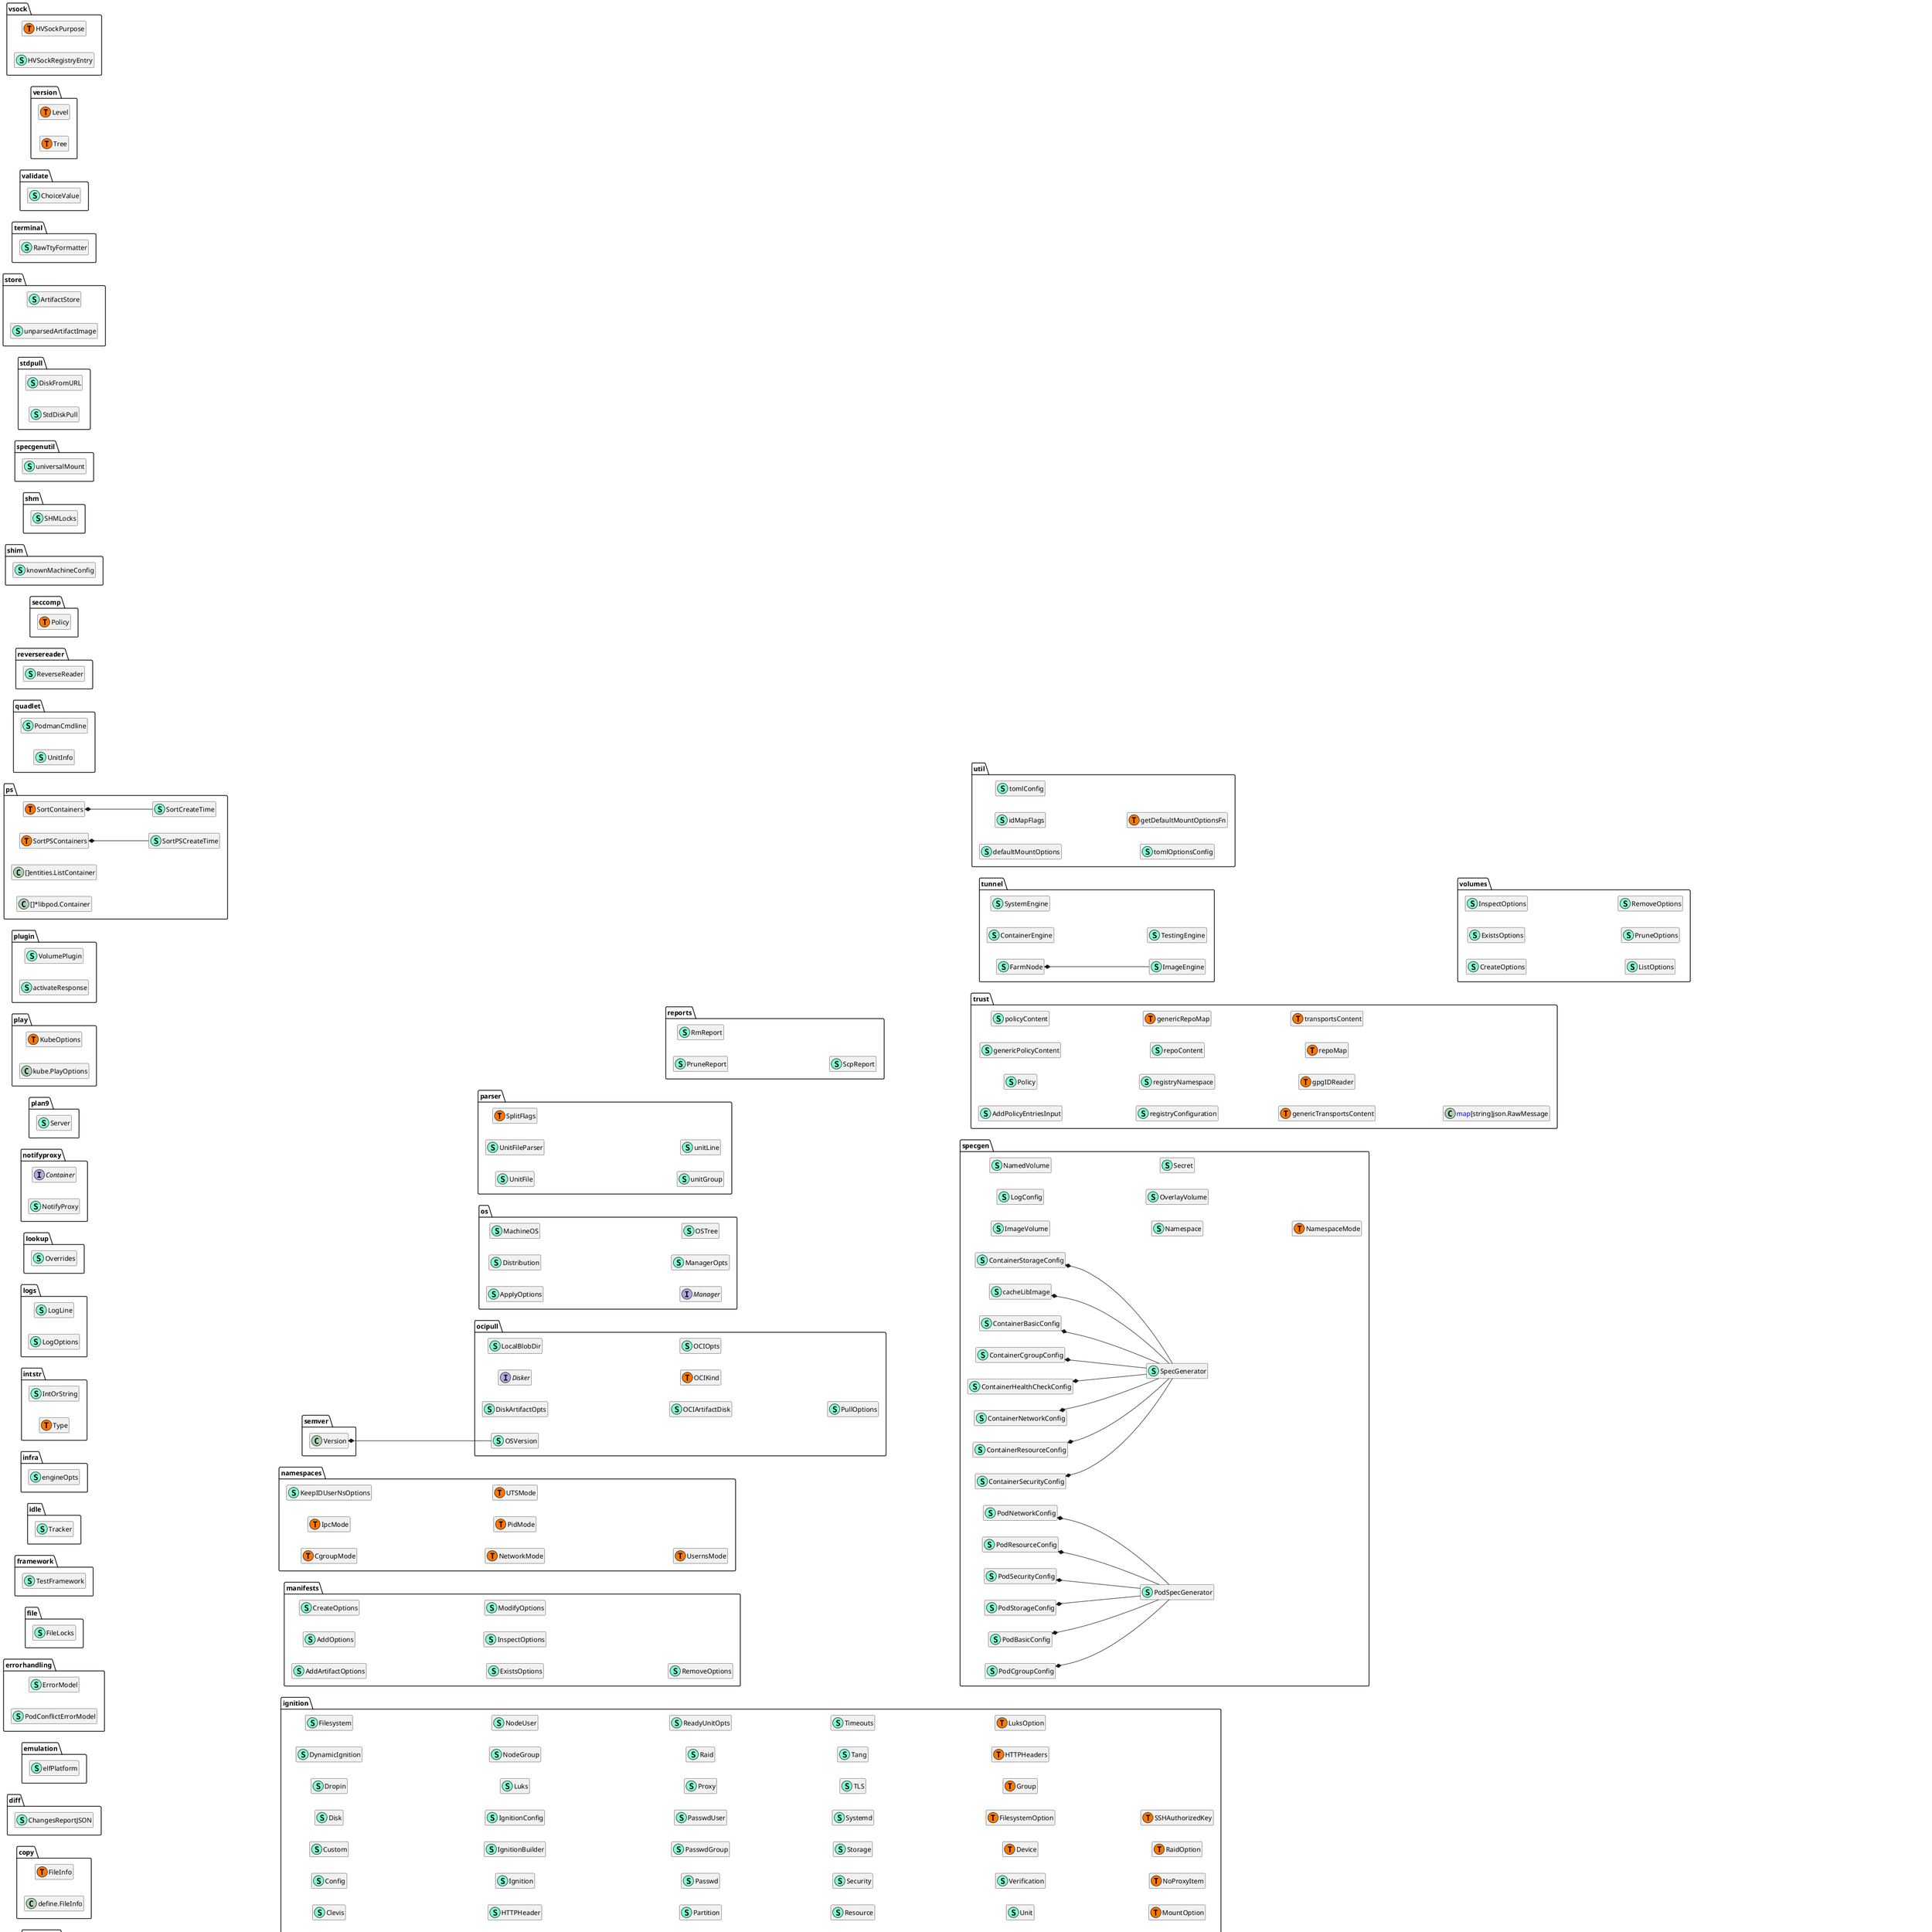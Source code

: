 @startuml
left to right direction
namespace abi {
    class ContainerEngine << (S,Aquamarine) >> {
        + Libpod *libpod.Runtime

        + KubeApply(ctx context.Context, body io.Reader, options entities.ApplyOptions) error
        + ContainerCopyFromArchive(ctx context.Context, nameOrID string, containerPath string, reader io.Reader, options entities.CopyOptions) (entities.ContainerCopyFunc, error)
        + ContainerCopyToArchive(ctx context.Context, nameOrID string, containerPath string, writer io.Writer) (entities.ContainerCopyFunc, error)
        + AutoUpdate(ctx context.Context, options entities.AutoUpdateOptions) ([]*entities.AutoUpdateReport, []error)
        + ContainerExists(ctx context.Context, nameOrID string, options entities.ContainerExistsOptions) (*entities.BoolReport, error)
        + ContainerWait(ctx context.Context, namesOrIds []string, options entities.WaitOptions) ([]entities.WaitReport, error)
        + ContainerPause(ctx context.Context, namesOrIds []string, options entities.PauseUnPauseOptions) ([]*entities.PauseUnpauseReport, error)
        + ContainerUnpause(ctx context.Context, namesOrIds []string, options entities.PauseUnPauseOptions) ([]*entities.PauseUnpauseReport, error)
        + ContainerStop(ctx context.Context, namesOrIds []string, options entities.StopOptions) ([]*entities.StopReport, error)
        + ContainerPrune(ctx context.Context, options entities.ContainerPruneOptions) ([]*reports.PruneReport, error)
        + ContainerKill(ctx context.Context, namesOrIds []string, options entities.KillOptions) ([]*entities.KillReport, error)
        + ContainerRestart(ctx context.Context, namesOrIds []string, options entities.RestartOptions) ([]*entities.RestartReport, error)
        + ContainerRm(ctx context.Context, namesOrIds []string, options entities.RmOptions) ([]*reports.RmReport, error)
        + ContainerInspect(ctx context.Context, namesOrIds []string, options entities.InspectOptions) ([]*entities.ContainerInspectReport, []error, error)
        + ContainerTop(ctx context.Context, options entities.TopOptions) (*entities.StringSliceReport, error)
        + ContainerCommit(ctx context.Context, nameOrID string, options entities.CommitOptions) (*entities.CommitReport, error)
        + ContainerExport(ctx context.Context, nameOrID string, options entities.ContainerExportOptions) error
        + ContainerCheckpoint(ctx context.Context, namesOrIds []string, options entities.CheckpointOptions) ([]*entities.CheckpointReport, error)
        + ContainerRestore(ctx context.Context, namesOrIds []string, options entities.RestoreOptions) ([]*entities.RestoreReport, error)
        + ContainerCreate(ctx context.Context, s *specgen.SpecGenerator) (*entities.ContainerCreateReport, error)
        + ContainerAttach(ctx context.Context, nameOrID string, options entities.AttachOptions) error
        + ContainerExec(ctx context.Context, nameOrID string, options entities.ExecOptions, streams define.AttachStreams) (int, error)
        + ContainerExecDetached(ctx context.Context, nameOrID string, options entities.ExecOptions) (string, error)
        + ContainerStart(ctx context.Context, namesOrIds []string, options entities.ContainerStartOptions) ([]*entities.ContainerStartReport, error)
        + ContainerList(ctx context.Context, options entities.ContainerListOptions) ([]entities.ListContainer, error)
        + ContainerListExternal(ctx context.Context) ([]entities.ListContainer, error)
        + Diff(ctx context.Context, namesOrIDs []string, opts entities.DiffOptions) (*entities.DiffReport, error)
        + ContainerRun(ctx context.Context, opts entities.ContainerRunOptions) (*entities.ContainerRunReport, error)
        + ContainerWaitForExitCode(ctx context.Context, ctr *libpod.Container) (int, error)
        + ContainerLogs(ctx context.Context, namesOrIds []string, options entities.ContainerLogsOptions) error
        + ContainerCleanup(ctx context.Context, namesOrIds []string, options entities.ContainerCleanupOptions) ([]*entities.ContainerCleanupReport, error)
        + ContainerInit(ctx context.Context, namesOrIds []string, options entities.ContainerInitOptions) ([]*entities.ContainerInitReport, error)
        + ContainerMount(ctx context.Context, nameOrIDs []string, options entities.ContainerMountOptions) ([]*entities.ContainerMountReport, error)
        + ContainerUnmount(ctx context.Context, nameOrIDs []string, options entities.ContainerUnmountOptions) ([]*entities.ContainerUnmountReport, error)
        + Config(_ context.Context) (*config.Config, error)
        + ContainerPort(ctx context.Context, nameOrID string, options entities.ContainerPortOptions) ([]*entities.ContainerPortReport, error)
        + Shutdown(_ context.Context) 
        + ContainerStats(ctx context.Context, namesOrIds []string, options entities.ContainerStatsOptions) (<font color=blue>chan</font> entities.ContainerStatsReport, error)
        + ShouldRestart(ctx context.Context, nameOrID string) (*entities.BoolReport, error)
        + ContainerRename(ctx context.Context, nameOrID string, opts entities.ContainerRenameOptions) error
        + ContainerClone(ctx context.Context, ctrCloneOpts entities.ContainerCloneOptions) (*entities.ContainerCreateReport, error)
        + ContainerUpdate(ctx context.Context, updateOptions *entities.ContainerUpdateOptions) (string, error)
        + ContainerRunlabel(ctx context.Context, label string, imageRef string, args []string, options entities.ContainerRunlabelOptions) error
        + ContainerStat(ctx context.Context, nameOrID string, containerPath string) (*entities.ContainerStatReport, error)
        + Events(ctx context.Context, opts entities.EventsOptions) error
        + GenerateSystemd(ctx context.Context, nameOrID string, options entities.GenerateSystemdOptions) (*entities.GenerateSystemdReport, error)
        + GenerateSpec(ctx context.Context, opts *entities.GenerateSpecOptions) (*entities.GenerateSpecReport, error)
        + GenerateKube(ctx context.Context, nameOrIDs []string, options entities.GenerateKubeOptions) (*entities.GenerateKubeReport, error)
        + HealthCheckRun(ctx context.Context, nameOrID string, options entities.HealthCheckOptions) (*define.HealthCheckResults, error)
        + NetworkUpdate(ctx context.Context, netName string, options entities.NetworkUpdateOptions) error
        + NetworkList(ctx context.Context, options entities.NetworkListOptions) ([]types.Network, error)
        + NetworkInspect(ctx context.Context, namesOrIds []string, options entities.InspectOptions) ([]entities.NetworkInspectReport, []error, error)
        + NetworkReload(ctx context.Context, names []string, options entities.NetworkReloadOptions) ([]*entities.NetworkReloadReport, error)
        + NetworkRm(ctx context.Context, namesOrIds []string, options entities.NetworkRmOptions) ([]*entities.NetworkRmReport, error)
        + NetworkCreate(ctx context.Context, network types.Network, createOptions *types.NetworkCreateOptions) (*types.Network, error)
        + NetworkDisconnect(ctx context.Context, networkname string, options entities.NetworkDisconnectOptions) error
        + NetworkConnect(ctx context.Context, networkname string, options entities.NetworkConnectOptions) error
        + NetworkExists(ctx context.Context, networkname string) (*entities.BoolReport, error)
        + NetworkPrune(ctx context.Context, options entities.NetworkPruneOptions) ([]*entities.NetworkPruneReport, error)
        + GetContainerNetStatuses() ([]ContainerNetStatus, error)
        + PlayKube(ctx context.Context, body io.Reader, options entities.PlayKubeOptions) (*entities.PlayKubeReport, error)
        + PlayKubeDown(ctx context.Context, body io.Reader, options entities.PlayKubeDownOptions) (*entities.PlayKubeReport, error)
        + PodExists(ctx context.Context, nameOrID string) (*entities.BoolReport, error)
        + PodKill(ctx context.Context, namesOrIds []string, options entities.PodKillOptions) ([]*entities.PodKillReport, error)
        + PodLogs(ctx context.Context, nameOrID string, options entities.PodLogsOptions) error
        + PodPause(ctx context.Context, namesOrIds []string, options entities.PodPauseOptions) ([]*entities.PodPauseReport, error)
        + PodUnpause(ctx context.Context, namesOrIds []string, options entities.PodunpauseOptions) ([]*entities.PodUnpauseReport, error)
        + PodStop(ctx context.Context, namesOrIds []string, options entities.PodStopOptions) ([]*entities.PodStopReport, error)
        + PodRestart(ctx context.Context, namesOrIds []string, options entities.PodRestartOptions) ([]*entities.PodRestartReport, error)
        + PodStart(ctx context.Context, namesOrIds []string, options entities.PodStartOptions) ([]*entities.PodStartReport, error)
        + PodRm(ctx context.Context, namesOrIds []string, options entities.PodRmOptions) ([]*entities.PodRmReport, error)
        + PodPrune(ctx context.Context, options entities.PodPruneOptions) ([]*entities.PodPruneReport, error)
        + PodCreate(ctx context.Context, specg entities.PodSpec) (*entities.PodCreateReport, error)
        + PodClone(ctx context.Context, podClone entities.PodCloneOptions) (*entities.PodCloneReport, error)
        + PodTop(ctx context.Context, options entities.PodTopOptions) (*entities.StringSliceReport, error)
        + PodPs(ctx context.Context, options entities.PodPSOptions) ([]*entities.ListPodsReport, error)
        + PodInspect(ctx context.Context, nameOrIDs []string, options entities.InspectOptions) ([]*entities.PodInspectReport, []error, error)
        + PodStats(ctx context.Context, namesOrIds []string, options entities.PodStatsOptions) ([]*entities.PodStatsReport, error)
        + SecretCreate(ctx context.Context, name string, reader io.Reader, options entities.SecretCreateOptions) (*entities.SecretCreateReport, error)
        + SecretInspect(ctx context.Context, nameOrIDs []string, options entities.SecretInspectOptions) ([]*entities.SecretInfoReport, []error, error)
        + SecretList(ctx context.Context, opts entities.SecretListRequest) ([]*entities.SecretInfoReport, error)
        + SecretRm(ctx context.Context, nameOrIDs []string, options entities.SecretRmOptions) ([]*entities.SecretRmReport, error)
        + SecretExists(ctx context.Context, nameOrID string) (*entities.BoolReport, error)
        + Info(ctx context.Context) (*define.Info, error)
        + SystemPrune(ctx context.Context, options entities.SystemPruneOptions) (*entities.SystemPruneReport, error)
        + SystemDf(ctx context.Context, options entities.SystemDfOptions) (*entities.SystemDfReport, error)
        + Reset(ctx context.Context) error
        + Renumber(ctx context.Context) error
        + Migrate(ctx context.Context, options entities.SystemMigrateOptions) error
        + Unshare(ctx context.Context, args []string, options entities.SystemUnshareOptions) error
        + Version(ctx context.Context) (*entities.SystemVersionReport, error)
        + Locks(ctx context.Context) (*entities.LocksReport, error)
        + SystemCheck(ctx context.Context, options entities.SystemCheckOptions) (*entities.SystemCheckReport, error)
        + SetupRootless(_ context.Context, noMoveProcess bool, cgroupMode string) error
        + SetupRootless(_ context.Context, noMoveProcess bool, cgroupMode string) error
        + VolumeCreate(ctx context.Context, opts entities.VolumeCreateOptions) (*entities.IDOrNameResponse, error)
        + VolumeRm(ctx context.Context, namesOrIds []string, opts entities.VolumeRmOptions) ([]*entities.VolumeRmReport, error)
        + VolumeInspect(ctx context.Context, namesOrIds []string, opts entities.InspectOptions) ([]*entities.VolumeInspectReport, []error, error)
        + VolumePrune(ctx context.Context, options entities.VolumePruneOptions) ([]*reports.PruneReport, error)
        + VolumeList(ctx context.Context, opts entities.VolumeListOptions) ([]*entities.VolumeListReport, error)
        + VolumeExists(ctx context.Context, nameOrID string) (*entities.BoolReport, error)
        + VolumeMounted(ctx context.Context, nameOrID string) (*entities.BoolReport, error)
        + VolumeMount(ctx context.Context, nameOrIDs []string) ([]*entities.VolumeMountReport, error)
        + VolumeUnmount(ctx context.Context, nameOrIDs []string) ([]*entities.VolumeUnmountReport, error)
        + VolumeReload(ctx context.Context) (*entities.VolumeReloadReport, error)

    }
    class ContainerNetStatus << (S,Aquamarine) >> {
        + Name string
        + ID string
        + Status <font color=blue>map</font>[string]types.StatusBlock

    }
    class FarmNode << (S,Aquamarine) >> {
    }
    class ImageEngine << (S,Aquamarine) >> {
        + Libpod *libpod.Runtime

        + ArtifactInspect(ctx context.Context, name string, _ entities.ArtifactInspectOptions) (*entities.ArtifactInspectReport, error)
        + ArtifactList(ctx context.Context, _ entities.ArtifactListOptions) ([]*entities.ArtifactListReport, error)
        + ArtifactPull(ctx context.Context, name string, opts entities.ArtifactPullOptions) (*entities.ArtifactPullReport, error)
        + ArtifactRm(ctx context.Context, name string, _ entities.ArtifactRemoveOptions) (*entities.ArtifactRemoveReport, error)
        + ArtifactPush(ctx context.Context, name string, opts entities.ArtifactPushOptions) (*entities.ArtifactPushReport, error)
        + ArtifactAdd(ctx context.Context, name string, paths []string, opts *entities.ArtifactAddOptions) (*entities.ArtifactAddReport, error)
        + FarmNodeName(ctx context.Context) string
        + FarmNodeDriver(ctx context.Context) string
        + FarmNodeInspect(ctx context.Context) (*entities.FarmInspectReport, error)
        + Exists(_ context.Context, nameOrID string) (*entities.BoolReport, error)
        + Prune(ctx context.Context, opts entities.ImagePruneOptions) ([]*reports.PruneReport, error)
        + History(ctx context.Context, nameOrID string, opts entities.ImageHistoryOptions) (*entities.ImageHistoryReport, error)
        + Mount(ctx context.Context, nameOrIDs []string, opts entities.ImageMountOptions) ([]*entities.ImageMountReport, error)
        + Unmount(ctx context.Context, nameOrIDs []string, options entities.ImageUnmountOptions) ([]*entities.ImageUnmountReport, error)
        + Pull(ctx context.Context, rawImage string, options entities.ImagePullOptions) (*entities.ImagePullReport, error)
        + Inspect(ctx context.Context, namesOrIDs []string, opts entities.InspectOptions) ([]*entities.ImageInspectReport, []error, error)
        + Push(ctx context.Context, source string, destination string, options entities.ImagePushOptions) (*entities.ImagePushReport, error)
        + Tag(ctx context.Context, nameOrID string, tags []string, options entities.ImageTagOptions) error
        + Untag(ctx context.Context, nameOrID string, tags []string, options entities.ImageUntagOptions) error
        + Load(ctx context.Context, options entities.ImageLoadOptions) (*entities.ImageLoadReport, error)
        + Save(ctx context.Context, nameOrID string, tags []string, options entities.ImageSaveOptions) error
        + Import(ctx context.Context, options entities.ImageImportOptions) (*entities.ImageImportReport, error)
        + Search(ctx context.Context, term string, opts entities.ImageSearchOptions) ([]entities.ImageSearchReport, error)
        + Config(_ context.Context) (*config.Config, error)
        + Build(ctx context.Context, containerFiles []string, opts entities.BuildOptions) (*entities.BuildReport, error)
        + Tree(ctx context.Context, nameOrID string, opts entities.ImageTreeOptions) (*entities.ImageTreeReport, error)
        + Remove(ctx context.Context, images []string, opts entities.ImageRemoveOptions) (*entities.ImageRemoveReport, []error)
        + Shutdown(_ context.Context) 
        + Sign(ctx context.Context, names []string, options entities.SignOptions) (*entities.SignReport, error)
        + Scp(ctx context.Context, src string, dst string, opts entities.ImageScpOptions) (*entities.ImageScpReport, error)
        + List(ctx context.Context, opts entities.ImageListOptions) ([]*entities.ImageSummary, error)
        + ManifestCreate(ctx context.Context, name string, images []string, opts entities.ManifestCreateOptions) (string, error)
        + ManifestExists(ctx context.Context, name string) (*entities.BoolReport, error)
        + ManifestInspect(ctx context.Context, name string, opts entities.ManifestInspectOptions) (*define.ManifestListData, error)
        + ManifestAdd(ctx context.Context, name string, images []string, opts entities.ManifestAddOptions) (string, error)
        + ManifestAnnotate(ctx context.Context, name string, image string, opts entities.ManifestAnnotateOptions) (string, error)
        + ManifestAddArtifact(ctx context.Context, name string, files []string, opts entities.ManifestAddArtifactOptions) (string, error)
        + ManifestRemoveDigest(ctx context.Context, name string, image string) (string, error)
        + ManifestRm(ctx context.Context, names []string, opts entities.ImageRemoveOptions) (*entities.ImageRemoveReport, []error)
        + ManifestPush(ctx context.Context, name string, destination string, opts entities.ImagePushOptions) (string, error)
        + ManifestListClear(ctx context.Context, name string) (string, error)
        + ShowTrust(ctx context.Context, args []string, options entities.ShowTrustOptions) (*entities.ShowTrustReport, error)
        + SetTrust(ctx context.Context, args []string, options entities.SetTrustOptions) error

    }
    class SystemEngine << (S,Aquamarine) >> {
        + Libpod *libpod.Runtime

        + Shutdown(ctx context.Context) 

    }
    class TestingEngine << (S,Aquamarine) >> {
        + Libpod *libpod.Runtime
        + Store storage.Store

        + CreateStorageLayer(ctx context.Context, opts entities.CreateStorageLayerOptions) (*entities.CreateStorageLayerReport, error)
        + CreateLayer(ctx context.Context, opts entities.CreateLayerOptions) (*entities.CreateLayerReport, error)
        + CreateLayerData(ctx context.Context, opts entities.CreateLayerDataOptions) (*entities.CreateLayerDataReport, error)
        + ModifyLayer(ctx context.Context, opts entities.ModifyLayerOptions) (*entities.ModifyLayerReport, error)
        + PopulateLayer(ctx context.Context, opts entities.PopulateLayerOptions) (*entities.PopulateLayerReport, error)
        + CreateImage(ctx context.Context, opts entities.CreateImageOptions) (*entities.CreateImageReport, error)
        + CreateImageData(ctx context.Context, opts entities.CreateImageDataOptions) (*entities.CreateImageDataReport, error)
        + CreateContainer(ctx context.Context, opts entities.CreateContainerOptions) (*entities.CreateContainerReport, error)
        + CreateContainerData(ctx context.Context, opts entities.CreateContainerDataOptions) (*entities.CreateContainerDataReport, error)
        + RemoveStorageLayer(ctx context.Context, opts entities.RemoveStorageLayerOptions) (*entities.RemoveStorageLayerReport, error)
        + RemoveLayer(ctx context.Context, opts entities.RemoveLayerOptions) (*entities.RemoveLayerReport, error)
        + RemoveImage(ctx context.Context, opts entities.RemoveImageOptions) (*entities.RemoveImageReport, error)
        + RemoveContainer(ctx context.Context, opts entities.RemoveContainerOptions) (*entities.RemoveContainerReport, error)
        + RemoveLayerData(ctx context.Context, opts entities.RemoveLayerDataOptions) (*entities.RemoveLayerDataReport, error)
        + RemoveImageData(ctx context.Context, opts entities.RemoveImageDataOptions) (*entities.RemoveImageDataReport, error)
        + RemoveContainerData(ctx context.Context, opts entities.RemoveContainerDataOptions) (*entities.RemoveContainerDataReport, error)
        + ModifyLayerData(ctx context.Context, opts entities.ModifyLayerDataOptions) (*entities.ModifyLayerDataReport, error)
        + ModifyImageData(ctx context.Context, opts entities.ModifyImageDataOptions) (*entities.ModifyImageDataReport, error)
        + ModifyContainerData(ctx context.Context, opts entities.ModifyContainerDataOptions) (*entities.ModifyContainerDataReport, error)

    }
    class containerWrapper << (S,Aquamarine) >> {
    }
    class getContainersOptions << (S,Aquamarine) >> {
    }
}
"abi.FarmNode" *-- "abi.ImageEngine"
"libpod.Container" *-- "abi.containerWrapper"

namespace applehv {
    class AppleHVStubber << (S,Aquamarine) >> {
        + Remove(mc *vmconfigs.MachineConfig) ([]string, <font color=blue>func</font>() error, error)
        + State(mc *vmconfigs.MachineConfig, _ bool) (define.Status, error)
        + StopVM(mc *vmconfigs.MachineConfig, _ bool) error
        + UserModeNetworkEnabled(_ *vmconfigs.MachineConfig) bool
        + UseProviderNetworkSetup() bool
        + RequireExclusiveActive() bool
        + CreateVM(opts define.CreateVMOpts, mc *vmconfigs.MachineConfig, ignBuilder *ignition.IgnitionBuilder) error
        + Exists(name string) (bool, error)
        + MountType() vmconfigs.VolumeMountType
        + MountVolumesToVM(_ *vmconfigs.MachineConfig, _ bool) error
        + RemoveAndCleanMachines(_ *define.MachineDirs) error
        + SetProviderAttrs(mc *vmconfigs.MachineConfig, opts define.SetOptions) error
        + StartNetworking(mc *vmconfigs.MachineConfig, cmd *types.GvproxyCommand) error
        + StartVM(mc *vmconfigs.MachineConfig) (<font color=blue>func</font>() error, <font color=blue>func</font>() error, error)
        + StopHostNetworking(_ *vmconfigs.MachineConfig, _ define.VMType) error
        + UpdateSSHPort(mc *vmconfigs.MachineConfig, port int) error
        + VMType() define.VMType
        + PrepareIgnition(_ *vmconfigs.MachineConfig, _ *ignition.IgnitionBuilder) (*ignition.ReadyUnitOpts, error)
        + PostStartNetworking(mc *vmconfigs.MachineConfig, noInfo bool) error
        + GetRosetta(mc *vmconfigs.MachineConfig) (bool, error)

    }
}
"vmconfigs.AppleHVConfig" *-- "applehv.AppleHVStubber"

namespace artifact {
    class artifactAddOptions << (S,Aquamarine) >> {
        + ArtifactType string
        + Annotations []string

    }
    class artifactListOutput << (S,Aquamarine) >> {
        + Digest string
        + Repository string
        + Size string
        + Tag string

    }
    class listFlagType << (S,Aquamarine) >> {
    }
    class pullOptionsWrapper << (S,Aquamarine) >> {
        + TLSVerifyCLI bool
        + CredentialsCLI string
        + DecryptionKeys []string

    }
    class pushOptionsWrapper << (S,Aquamarine) >> {
        + TLSVerifyCLI bool
        + CredentialsCLI string
        + SignPassphraseFileCLI string
        + SignBySigstoreParamFileCLI string
        + EncryptionKeys []string
        + EncryptLayers []int
        + DigestFile string

    }
    class rmFlagType << (S,Aquamarine) >> {
    }
}
"entities.ArtifactPullOptions" *-- "artifact.pullOptionsWrapper"
"entities.ArtifactPushOptions" *-- "artifact.pushOptionsWrapper"

namespace autoupdate {
    class autoupdate.Policy << (T, #FF7700) >>  {
    }
    class task << (S,Aquamarine) >> {
    }
    class updater << (S,Aquamarine) >> {
    }
}

namespace bindings {
    class APIResponse << (S,Aquamarine) >> {
        + Request *http.Request

        + IsInformational() bool
        + IsSuccess() bool
        + IsRedirection() bool
        + IsClientError() bool
        + IsConflictError() bool
        + IsServerError() bool
        + Process(unmarshalInto <font color=blue>interface</font>{}) error
        + ProcessWithError(unmarshalInto <font color=blue>interface</font>{}, unmarshalErrorInto <font color=blue>interface</font>{}) error

    }
    class APIVersionError << (S,Aquamarine) >> {
        + Error() string

    }
    class ConnectError << (S,Aquamarine) >> {
        + Err error

        + Error() string
        + Unwrap() error

    }
    class Connection << (S,Aquamarine) >> {
        + URI *url.URL
        + Client *http.Client

        + DoRequest(ctx context.Context, httpBody io.Reader, httpMethod string, endpoint string, queryParams url.Values, headers http.Header, pathValues ...string) (*APIResponse, error)
        + GetDialer(ctx context.Context) (net.Conn, error)

    }
    class bindings.valueKey << (T, #FF7700) >>  {
    }
}
"http.Response" *-- "bindings.APIResponse"

namespace channel {
    interface WriteCloser  {
        + Chan() <font color=blue>chan</font> []byte

    }
    class writeCloser << (S,Aquamarine) >> {
        + Chan() <font color=blue>chan</font> []byte
        + Write(b []byte) (int, error)
        + Close() error

    }
}

namespace command {
    class Monitor << (S,Aquamarine) >> {
        + Address define.VMFile
        + Network string
        + Timeout time.Duration

    }
    class QemuCmd << (S,Aquamarine) >> {
        + SetCPUs(c uint64) 
        + SetIgnitionFile(file define.VMFile) 
        + SetQmpMonitor(monitor Monitor) 
        + SetNetwork(vlanSocket *define.VMFile) error
        + SetUSBHostPassthrough(usbs []define.USBConfig) 
        + SetSerialPort(readySocket define.VMFile, vmPidFile define.VMFile, name string) 
        + SetBootableImage(image string) 
        + SetDisplay(display string) 
        + Build() []string
        + SetMemory(m strongunits.MiB) 
        + SetMemory(m strongunits.MiB) 

    }
    class command.QemuCmd << (T, #FF7700) >>  {
    }
}

namespace common {
    class BuildFlagsWrapper << (S,Aquamarine) >> {
        + SquashAll bool
        + Cleanup bool

    }
    class common.completeType << (T, #FF7700) >>  {
    }
    class common.keyValueCompletion << (T, #FF7700) >>  {
    }
    class formatSuggestion << (S,Aquamarine) >> {
    }
    class signingCleanup << (S,Aquamarine) >> {
    }
    class "<font color=blue>map</font>[string]<font color=blue>func</font>(string) ([]string, cobra.ShellCompDirective)" as fontcolorbluemapfontstringfontcolorbluefuncfontstringstringcobraShellCompDirective {
        'This class was created so that we can correctly have an alias pointing to this name. Since it contains dots that can break namespaces
    }
}
"cli.BudResults" *-- "common.BuildFlagsWrapper"
"cli.FromAndBudResults" *-- "common.BuildFlagsWrapper"
"cli.LayerResults" *-- "common.BuildFlagsWrapper"
"cli.NameSpaceResults" *-- "common.BuildFlagsWrapper"
"cli.UserNSResults" *-- "common.BuildFlagsWrapper"

namespace compat {
    class CPUStats << (S,Aquamarine) >> {
        + CPUUsage container.CPUUsage
        + SystemUsage uint64
        + OnlineCPUs uint32
        + CPU float64
        + ThrottlingData container.ThrottlingData

    }
    class DockerStatsJSON << (S,Aquamarine) >> {
        + Name string
        + ID string
        + Networks <font color=blue>map</font>[string]container.NetworkStats

    }
    class Stats << (S,Aquamarine) >> {
        + Read time.Time
        + PreRead time.Time
        + PidsStats container.PidsStats
        + BlkioStats container.BlkioStats
        + NumProcs uint32
        + StorageStats container.StorageStats
        + CPUStats CPUStats
        + PreCPUStats CPUStats
        + MemoryStats container.MemoryStats

    }
    class StatsJSON << (S,Aquamarine) >> {
        + Name string
        + ID string
        + Networks <font color=blue>map</font>[string]container.NetworkStats

    }
}
"compat.Stats" *-- "compat.DockerStatsJSON"
"compat.Stats" *-- "compat.StatsJSON"

namespace compression {
    class ImageCompression << (S,Aquamarine) >> {
        + String() string

    }
    interface WriteSeekCloser  {
    }
    class compression.ImageCompression << (T, #FF7700) >>  {
    }
    interface decompressor  {
    }
    class genericDecompressor << (S,Aquamarine) >> {
    }
    class sparseWriter << (S,Aquamarine) >> {
        + Write(data []byte) (int, error)
        + Close() error

    }
    class uncompressedDecompressor << (S,Aquamarine) >> {
    }
    class zipDecompressor << (S,Aquamarine) >> {
    }
}
"compression.genericDecompressor" *-- "compression.uncompressedDecompressor"
"compression.genericDecompressor" *-- "compression.zipDecompressor"

namespace connection {
    class connection << (S,Aquamarine) >> {
    }
}

namespace containers {
    class AttachOptions << (S,Aquamarine) >> {
        + DetachKeys *string
        + Logs *bool
        + Stream *bool

        + Changed(fieldName string) bool
        + ToParams() (url.Values, error)
        + WithDetachKeys(value string) *AttachOptions
        + GetDetachKeys() string
        + WithLogs(value bool) *AttachOptions
        + GetLogs() bool
        + WithStream(value bool) *AttachOptions
        + GetStream() bool

    }
    class CheckpointOptions << (S,Aquamarine) >> {
        + Export *string
        + CreateImage *string
        + IgnoreRootfs *bool
        + Keep *bool
        + LeaveRunning *bool
        + TCPEstablished *bool
        + PrintStats *bool
        + PreCheckpoint *bool
        + WithPrevious *bool
        + FileLocks *bool

        + Changed(fieldName string) bool
        + ToParams() (url.Values, error)
        + WithExport(value string) *CheckpointOptions
        + GetExport() string
        + WithCreateImage(value string) *CheckpointOptions
        + GetCreateImage() string
        + WithIgnoreRootfs(value bool) *CheckpointOptions
        + GetIgnoreRootfs() bool
        + WithKeep(value bool) *CheckpointOptions
        + GetKeep() bool
        + WithLeaveRunning(value bool) *CheckpointOptions
        + GetLeaveRunning() bool
        + WithTCPEstablished(value bool) *CheckpointOptions
        + GetTCPEstablished() bool
        + WithPrintStats(value bool) *CheckpointOptions
        + GetPrintStats() bool
        + WithPreCheckpoint(value bool) *CheckpointOptions
        + GetPreCheckpoint() bool
        + WithWithPrevious(value bool) *CheckpointOptions
        + GetWithPrevious() bool
        + WithFileLocks(value bool) *CheckpointOptions
        + GetFileLocks() bool

    }
    interface CloseWriter  {
        + CloseWrite() error

    }
    class CommitOptions << (S,Aquamarine) >> {
        + Author *string
        + Changes []string
        + Config *io.Reader
        + Comment *string
        + Format *string
        + Pause *bool
        + Stream *bool
        + Squash *bool
        + Repo *string
        + Tag *string

        + Changed(fieldName string) bool
        + ToParams() (url.Values, error)
        + WithAuthor(value string) *CommitOptions
        + GetAuthor() string
        + WithChanges(value []string) *CommitOptions
        + GetChanges() []string
        + WithConfig(value io.Reader) *CommitOptions
        + GetConfig() io.Reader
        + WithComment(value string) *CommitOptions
        + GetComment() string
        + WithFormat(value string) *CommitOptions
        + GetFormat() string
        + WithPause(value bool) *CommitOptions
        + GetPause() bool
        + WithStream(value bool) *CommitOptions
        + GetStream() bool
        + WithSquash(value bool) *CommitOptions
        + GetSquash() bool
        + WithRepo(value string) *CommitOptions
        + GetRepo() string
        + WithTag(value string) *CommitOptions
        + GetTag() string

    }
    class CopyOptions << (S,Aquamarine) >> {
        + Chown *bool
        + Rename <font color=blue>map</font>[string]string
        + NoOverwriteDirNonDir *bool

        + Changed(fieldName string) bool
        + ToParams() (url.Values, error)
        + WithChown(value bool) *CopyOptions
        + GetChown() bool
        + WithRename(value <font color=blue>map</font>[string]string) *CopyOptions
        + GetRename() <font color=blue>map</font>[string]string
        + WithNoOverwriteDirNonDir(value bool) *CopyOptions
        + GetNoOverwriteDirNonDir() bool

    }
    class CreateOptions << (S,Aquamarine) >> {
        + Changed(fieldName string) bool
        + ToParams() (url.Values, error)

    }
    class DiffOptions << (S,Aquamarine) >> {
        + Parent *string
        + DiffType *string

        + Changed(fieldName string) bool
        + ToParams() (url.Values, error)
        + WithParent(value string) *DiffOptions
        + GetParent() string
        + WithDiffType(value string) *DiffOptions
        + GetDiffType() string

    }
    class ExecInspectOptions << (S,Aquamarine) >> {
        + Changed(fieldName string) bool
        + ToParams() (url.Values, error)

    }
    class ExecRemoveOptions << (S,Aquamarine) >> {
        + Force *bool

        + Changed(fieldName string) bool
        + ToParams() (url.Values, error)
        + WithForce(value bool) *ExecRemoveOptions
        + GetForce() bool

    }
    class ExecStartAndAttachOptions << (S,Aquamarine) >> {
        + OutputStream *io.Writer
        + ErrorStream *io.Writer
        + InputStream *bufio.Reader
        + AttachOutput *bool
        + AttachError *bool
        + AttachInput *bool

        + Changed(fieldName string) bool
        + ToParams() (url.Values, error)
        + WithOutputStream(value io.Writer) *ExecStartAndAttachOptions
        + GetOutputStream() io.Writer
        + WithErrorStream(value io.Writer) *ExecStartAndAttachOptions
        + GetErrorStream() io.Writer
        + WithInputStream(value bufio.Reader) *ExecStartAndAttachOptions
        + GetInputStream() bufio.Reader
        + WithAttachOutput(value bool) *ExecStartAndAttachOptions
        + GetAttachOutput() bool
        + WithAttachError(value bool) *ExecStartAndAttachOptions
        + GetAttachError() bool
        + WithAttachInput(value bool) *ExecStartAndAttachOptions
        + GetAttachInput() bool

    }
    class ExecStartOptions << (S,Aquamarine) >> {
        + Changed(fieldName string) bool
        + ToParams() (url.Values, error)

    }
    class ExistsOptions << (S,Aquamarine) >> {
        + External *bool

        + Changed(fieldName string) bool
        + ToParams() (url.Values, error)
        + WithExternal(value bool) *ExistsOptions
        + GetExternal() bool

    }
    class ExportOptions << (S,Aquamarine) >> {
        + Changed(fieldName string) bool
        + ToParams() (url.Values, error)

    }
    class HealthCheckOptions << (S,Aquamarine) >> {
        + Changed(fieldName string) bool
        + ToParams() (url.Values, error)

    }
    class InitOptions << (S,Aquamarine) >> {
        + Changed(fieldName string) bool
        + ToParams() (url.Values, error)

    }
    class InspectOptions << (S,Aquamarine) >> {
        + Size *bool

        + Changed(fieldName string) bool
        + ToParams() (url.Values, error)
        + WithSize(value bool) *InspectOptions
        + GetSize() bool

    }
    class KillOptions << (S,Aquamarine) >> {
        + Signal *string

        + Changed(fieldName string) bool
        + ToParams() (url.Values, error)
        + WithSignal(value string) *KillOptions
        + GetSignal() string

    }
    class ListOptions << (S,Aquamarine) >> {
        + All *bool
        + External *bool
        + Filters <font color=blue>map</font>[string][]string
        + Last *int
        + Namespace *bool
        + Size *bool
        + Sync *bool

        + Changed(fieldName string) bool
        + ToParams() (url.Values, error)
        + WithAll(value bool) *ListOptions
        + GetAll() bool
        + WithExternal(value bool) *ListOptions
        + GetExternal() bool
        + WithFilters(value <font color=blue>map</font>[string][]string) *ListOptions
        + GetFilters() <font color=blue>map</font>[string][]string
        + WithLast(value int) *ListOptions
        + GetLast() int
        + WithNamespace(value bool) *ListOptions
        + GetNamespace() bool
        + WithSize(value bool) *ListOptions
        + GetSize() bool
        + WithSync(value bool) *ListOptions
        + GetSync() bool

    }
    class LogOptions << (S,Aquamarine) >> {
        + Follow *bool
        + Since *string
        + Stderr *bool
        + Stdout *bool
        + Tail *string
        + Timestamps *bool
        + Until *string

        + Changed(fieldName string) bool
        + ToParams() (url.Values, error)
        + WithFollow(value bool) *LogOptions
        + GetFollow() bool
        + WithSince(value string) *LogOptions
        + GetSince() string
        + WithStderr(value bool) *LogOptions
        + GetStderr() bool
        + WithStdout(value bool) *LogOptions
        + GetStdout() bool
        + WithTail(value string) *LogOptions
        + GetTail() string
        + WithTimestamps(value bool) *LogOptions
        + GetTimestamps() bool
        + WithUntil(value string) *LogOptions
        + GetUntil() string

    }
    class MountOptions << (S,Aquamarine) >> {
        + Changed(fieldName string) bool
        + ToParams() (url.Values, error)

    }
    class MountedContainerPathsOptions << (S,Aquamarine) >> {
        + Changed(fieldName string) bool
        + ToParams() (url.Values, error)

    }
    class PauseOptions << (S,Aquamarine) >> {
        + Changed(fieldName string) bool
        + ToParams() (url.Values, error)

    }
    class PruneOptions << (S,Aquamarine) >> {
        + Filters <font color=blue>map</font>[string][]string

        + Changed(fieldName string) bool
        + ToParams() (url.Values, error)
        + WithFilters(value <font color=blue>map</font>[string][]string) *PruneOptions
        + GetFilters() <font color=blue>map</font>[string][]string

    }
    class RemoveOptions << (S,Aquamarine) >> {
        + Depend *bool
        + Ignore *bool
        + Force *bool
        + Volumes *bool
        + Timeout *uint

        + Changed(fieldName string) bool
        + ToParams() (url.Values, error)
        + WithDepend(value bool) *RemoveOptions
        + GetDepend() bool
        + WithIgnore(value bool) *RemoveOptions
        + GetIgnore() bool
        + WithForce(value bool) *RemoveOptions
        + GetForce() bool
        + WithVolumes(value bool) *RemoveOptions
        + GetVolumes() bool
        + WithTimeout(value uint) *RemoveOptions
        + GetTimeout() uint

    }
    class RenameOptions << (S,Aquamarine) >> {
        + Name *string

        + Changed(fieldName string) bool
        + ToParams() (url.Values, error)
        + WithName(value string) *RenameOptions
        + GetName() string

    }
    class ResizeExecTTYOptions << (S,Aquamarine) >> {
        + Height *int
        + Width *int

        + Changed(fieldName string) bool
        + ToParams() (url.Values, error)
        + WithHeight(value int) *ResizeExecTTYOptions
        + GetHeight() int
        + WithWidth(value int) *ResizeExecTTYOptions
        + GetWidth() int

    }
    class ResizeTTYOptions << (S,Aquamarine) >> {
        + Height *int
        + Width *int
        + Running *bool

        + Changed(fieldName string) bool
        + ToParams() (url.Values, error)
        + WithHeight(value int) *ResizeTTYOptions
        + GetHeight() int
        + WithWidth(value int) *ResizeTTYOptions
        + GetWidth() int
        + WithRunning(value bool) *ResizeTTYOptions
        + GetRunning() bool

    }
    class RestartOptions << (S,Aquamarine) >> {
        + Timeout *int

        + Changed(fieldName string) bool
        + ToParams() (url.Values, error)
        + WithTimeout(value int) *RestartOptions
        + GetTimeout() int

    }
    class RestoreOptions << (S,Aquamarine) >> {
        + IgnoreRootfs *bool
        + IgnoreVolumes *bool
        + IgnoreStaticIP *bool
        + IgnoreStaticMAC *bool
        + ImportAchive *string
        + ImportArchive *string
        + Keep *bool
        + Name *string
        + TCPEstablished *bool
        + Pod *string
        + PrintStats *bool
        + PublishPorts []string
        + FileLocks *bool

        + Changed(fieldName string) bool
        + ToParams() (url.Values, error)
        + WithIgnoreRootfs(value bool) *RestoreOptions
        + GetIgnoreRootfs() bool
        + WithIgnoreVolumes(value bool) *RestoreOptions
        + GetIgnoreVolumes() bool
        + WithIgnoreStaticIP(value bool) *RestoreOptions
        + GetIgnoreStaticIP() bool
        + WithIgnoreStaticMAC(value bool) *RestoreOptions
        + GetIgnoreStaticMAC() bool
        + WithImportAchive(value string) *RestoreOptions
        + GetImportAchive() string
        + WithImportArchive(value string) *RestoreOptions
        + GetImportArchive() string
        + WithKeep(value bool) *RestoreOptions
        + GetKeep() bool
        + WithName(value string) *RestoreOptions
        + GetName() string
        + WithTCPEstablished(value bool) *RestoreOptions
        + GetTCPEstablished() bool
        + WithPod(value string) *RestoreOptions
        + GetPod() string
        + WithPrintStats(value bool) *RestoreOptions
        + GetPrintStats() bool
        + WithPublishPorts(value []string) *RestoreOptions
        + GetPublishPorts() []string
        + WithFileLocks(value bool) *RestoreOptions
        + GetFileLocks() bool

    }
    class ShouldRestartOptions << (S,Aquamarine) >> {
        + Changed(fieldName string) bool
        + ToParams() (url.Values, error)

    }
    class StartOptions << (S,Aquamarine) >> {
        + DetachKeys *string
        + Recursive *bool

        + Changed(fieldName string) bool
        + ToParams() (url.Values, error)
        + WithDetachKeys(value string) *StartOptions
        + GetDetachKeys() string
        + WithRecursive(value bool) *StartOptions
        + GetRecursive() bool

    }
    class StatsOptions << (S,Aquamarine) >> {
        + All *bool
        + Stream *bool
        + Interval *int

        + Changed(fieldName string) bool
        + ToParams() (url.Values, error)
        + WithAll(value bool) *StatsOptions
        + GetAll() bool
        + WithStream(value bool) *StatsOptions
        + GetStream() bool
        + WithInterval(value int) *StatsOptions
        + GetInterval() int

    }
    class StopOptions << (S,Aquamarine) >> {
        + Ignore *bool
        + Timeout *uint

        + Changed(fieldName string) bool
        + ToParams() (url.Values, error)
        + WithIgnore(value bool) *StopOptions
        + GetIgnore() bool
        + WithTimeout(value uint) *StopOptions
        + GetTimeout() uint

    }
    class TopOptions << (S,Aquamarine) >> {
        + Descriptors *[]string

        + Changed(fieldName string) bool
        + ToParams() (url.Values, error)
        + WithDescriptors(value []string) *TopOptions
        + GetDescriptors() []string

    }
    class UnmountOptions << (S,Aquamarine) >> {
        + Changed(fieldName string) bool
        + ToParams() (url.Values, error)

    }
    class UnpauseOptions << (S,Aquamarine) >> {
        + Changed(fieldName string) bool
        + ToParams() (url.Values, error)

    }
    class WaitOptions << (S,Aquamarine) >> {
        + Conditions []string
        + Interval *string
        + Condition []define.ContainerStatus

        + Changed(fieldName string) bool
        + ToParams() (url.Values, error)
        + WithConditions(value []string) *WaitOptions
        + GetConditions() []string
        + WithInterval(value string) *WaitOptions
        + GetInterval() string
        + WithCondition(value []define.ContainerStatus) *WaitOptions
        + GetCondition() []define.ContainerStatus

    }
    class checkpointStatistics << (S,Aquamarine) >> {
        + PodmanDuration int64
        + ContainerStatistics []*entities.CheckpointReport

    }
    class containerStats << (S,Aquamarine) >> {
        + ID() string
        + CPUPerc() string
        + AVGCPU() string
        + Up() string
        + MemPerc() string
        + NetIO() string
        + BlockIO() string
        + PIDS() string
        + MemUsage() string
        + MemUsageBytes() string

    }
    class exposedPort << (S,Aquamarine) >> {
    }
    class logsOptionsWrapper << (S,Aquamarine) >> {
        + SinceRaw string
        + UntilRaw string

    }
    class mountReporter << (S,Aquamarine) >> {
        + ID() string

    }
    class psReporter << (S,Aquamarine) >> {
        + ImageID() string
        + Label(name string) string
        + ID() string
        + Pod() string
        + Status() string
        + Restarts() string
        + RunningFor() string
        + Command() string
        + Size() string
        + Names() string
        + Networks() string
        + Ports() string
        + CreatedAt() string
        + CreatedHuman() string
        + Cgroup() string
        + IPC() string
        + MNT() string
        + NET() string
        + PIDNS() string
        + User() string
        + UTS() string

    }
    class rawFormatter << (S,Aquamarine) >> {
        + Format(entry *logrus.Entry) ([]byte, error)

    }
    class restoreStatistics << (S,Aquamarine) >> {
        + PodmanDuration int64
        + ContainerStatistics []*entities.RestoreReport

    }
    class runlabelOptionsWrapper << (S,Aquamarine) >> {
        + TLSVerifyCLI bool

    }
    class statsOptionsCLI << (S,Aquamarine) >> {
        + All bool
        + Format string
        + Latest bool
        + NoReset bool
        + NoStream bool
        + Interval int

    }
}
"define.ContainerStats" *-- "containers.containerStats"
"entities.ContainerLogsOptions" *-- "containers.logsOptionsWrapper"
"entities.ContainerMountReport" *-- "containers.mountReporter"
"entities.ListContainer" *-- "containers.psReporter"
"logrus.TextFormatter" *-- "containers.rawFormatter"
"entities.ContainerRunlabelOptions" *-- "containers.runlabelOptionsWrapper"

namespace copy {
    class copy.FileInfo << (T, #FF7700) >>  {
    }
    class "define.FileInfo" as defineFileInfo {
        'This class was created so that we can correctly have an alias pointing to this name. Since it contains dots that can break namespaces
    }
}

namespace define {
    class Address << (S,Aquamarine) >> {
        + Addr string
        + PrefixLength int

    }
    class Artifact << (S,Aquamarine) >> {
        + String() string

    }
    class AttachStreams << (S,Aquamarine) >> {
        + OutputStream io.Writer
        + ErrorStream io.Writer
        + InputStream *bufio.Reader
        + AttachOutput bool
        + AttachError bool
        + AttachInput bool

    }
    class CPUUsage << (S,Aquamarine) >> {
        + UserPercent float64
        + SystemPercent float64
        + IdlePercent float64

    }
    class CRIUCheckpointRestoreStatistics << (S,Aquamarine) >> {
        + FreezingTime uint32
        + FrozenTime uint32
        + MemdumpTime uint32
        + MemwriteTime uint32
        + PagesScanned uint64
        + PagesWritten uint64
        + PagesCompared uint64
        + PagesSkippedCow uint64
        + ForkingTime uint32
        + RestoreTime uint32
        + PagesRestored uint64

    }
    class ConmonInfo << (S,Aquamarine) >> {
        + Package string
        + Path string
        + Version string

    }
    class ContainerExecStatus << (S,Aquamarine) >> {
        + String() string

    }
    class ContainerNetworkStats << (S,Aquamarine) >> {
        + RxBytes uint64
        + RxDropped uint64
        + RxErrors uint64
        + RxPackets uint64
        + TxBytes uint64
        + TxDropped uint64
        + TxErrors uint64
        + TxPackets uint64

    }
    class ContainerSize << (S,Aquamarine) >> {
        + RootFsSize int64
        + RwSize int64

    }
    class ContainerStats << (S,Aquamarine) >> {
        + AvgCPU float64
        + ContainerID string
        + Name string
        + PerCPU []uint64
        + CPU float64
        + CPUNano uint64
        + CPUSystemNano uint64
        + SystemNano uint64
        + MemUsage uint64
        + MemLimit uint64
        + MemPerc float64
        + Network <font color=blue>map</font>[string]ContainerNetworkStats
        + BlockInput uint64
        + BlockOutput uint64
        + PIDs uint64
        + UpTime time.Duration
        + Duration uint64

    }
    class ContainerStatus << (S,Aquamarine) >> {
        + String() string

    }
    class ContainerStore << (S,Aquamarine) >> {
        + Number int
        + Paused int
        + Running int
        + Stopped int

    }
    class CreateVMOpts << (S,Aquamarine) >> {
        + Name string
        + Dirs *MachineDirs
        + ReExec bool
        + UserModeNetworking bool

    }
    class DiffType << (S,Aquamarine) >> {
        + String() string

    }
    class DistributionInfo << (S,Aquamarine) >> {
        + Distribution string
        + Variant string
        + Version string
        + Codename string

    }
    class DriverData << (S,Aquamarine) >> {
        + Name string
        + Data <font color=blue>map</font>[string]string

    }
    class ErrIncompatibleMachineConfig << (S,Aquamarine) >> {
        + Name string
        + Path string

        + Error() string

    }
    class ErrMultipleActiveVM << (S,Aquamarine) >> {
        + Name string
        + Provider string

        + Error() string

    }
    class ErrNewDiskSizeTooSmall << (S,Aquamarine) >> {
        + OldSize strongunits.GiB

        + Error() string

    }
    class ErrVMDoesNotExist << (S,Aquamarine) >> {
        + Name string

        + Error() string

    }
    class ErrVMRunningCannotDestroyed << (S,Aquamarine) >> {
        + Name string

        + Error() string

    }
    class FileInfo << (S,Aquamarine) >> {
        + Name string
        + Size int64
        + Mode os.FileMode
        + ModTime time.Time
        + IsDir bool
        + LinkTarget string

    }
    class GlobalHealthCheckOptions << (S,Aquamarine) >> {
        + HealthLogDestination *string
        + HealthMaxLogCount *uint
        + HealthMaxLogSize *uint
        + HealthCheckOnFailureAction *HealthCheckOnFailureAction

    }
    class HealthCheckLog << (S,Aquamarine) >> {
        + Start string
        + End string
        + ExitCode int
        + Output string

    }
    class HealthCheckOnFailureAction << (S,Aquamarine) >> {
        + String() string

    }
    class HealthCheckOptions << (S,Aquamarine) >> {
        + Cmd string
        + Interval string
        + Retries int
        + Timeout string
        + StartPeriod string
        + Successes int

    }
    class HealthCheckResults << (S,Aquamarine) >> {
        + Status string
        + FailingStreak int
        + Log []HealthCheckLog

    }
    class HostInfo << (S,Aquamarine) >> {
        + Arch string
        + BuildahVersion string
        + CgroupManager string
        + CgroupsVersion string
        + CgroupControllers []string
        + Conmon *ConmonInfo
        + CPUs int
        + CPUUtilization *CPUUsage
        + DatabaseBackend string
        + Distribution DistributionInfo
        + EventLogger string
        + FreeLocks *uint32
        + Hostname string
        + IDMappings IDMappings
        + Kernel string
        + LogDriver string
        + MemFree int64
        + MemTotal int64
        + NetworkBackend string
        + NetworkBackendInfo types.NetworkInfo
        + OCIRuntime *OCIRuntimeInfo
        + OS string
        + RemoteSocket *RemoteSocket
        + RootlessNetworkCmd string
        + RuntimeInfo <font color=blue>map</font>[string]<font color=blue>interface</font>{}
        + ServiceIsRemote bool
        + Security SecurityInfo
        + Slirp4NetNS SlirpInfo
        + Pasta PastaInfo
        + SwapFree int64
        + SwapTotal int64
        + Uptime string
        + Variant string
        + Linkmode string

    }
    class IDMappings << (S,Aquamarine) >> {
        + GIDMap []idtools.IDMap
        + UIDMap []idtools.IDMap

    }
    class ImageFormat << (S,Aquamarine) >> {
        + Kind() string
        + KindWithCompression() string

    }
    class ImageStore << (S,Aquamarine) >> {
        + Number int

    }
    class Info << (S,Aquamarine) >> {
        + Host *HostInfo
        + Store *StoreInfo
        + Registries <font color=blue>map</font>[string]<font color=blue>interface</font>{}
        + Plugins Plugins
        + Version Version

    }
    class InfoData << (S,Aquamarine) >> {
        + Type string
        + Data <font color=blue>map</font>[string]<font color=blue>interface</font>{}

    }
    class InitOptions << (S,Aquamarine) >> {
        + PlaybookPath string
        + CPUS uint64
        + DiskSize uint64
        + IgnitionPath string
        + Image string
        + Volumes []string
        + IsDefault bool
        + Memory uint64
        + Name string
        + TimeZone string
        + URI url.URL
        + Username string
        + ReExec bool
        + Rootful bool
        + UID string
        + UserModeNetworking *bool
        + USBs []string

    }
    class InspectAdditionalNetwork << (S,Aquamarine) >> {
        + NetworkID string
        + DriverOpts <font color=blue>map</font>[string]string
        + IPAMConfig <font color=blue>map</font>[string]string
        + Links []string
        + Aliases []string

    }
    class InspectBasicNetworkConfig << (S,Aquamarine) >> {
        + EndpointID string
        + Gateway string
        + IPAddress string
        + IPPrefixLen int
        + SecondaryIPAddresses []Address
        + IPv6Gateway string
        + GlobalIPv6Address string
        + GlobalIPv6PrefixLen int
        + SecondaryIPv6Addresses []Address
        + MacAddress string
        + AdditionalMacAddresses []string

    }
    class InspectBlkioThrottleDevice << (S,Aquamarine) >> {
        + Path string
        + Rate uint64

    }
    class InspectBlkioWeightDevice << (S,Aquamarine) >> {
        + Path string
        + Weight uint16

    }
    class InspectContainerConfig << (S,Aquamarine) >> {
        + Hostname string
        + DomainName string
        + User string
        + AttachStdin bool
        + AttachStdout bool
        + AttachStderr bool
        + Tty bool
        + OpenStdin bool
        + StdinOnce bool
        + Env []string
        + Cmd []string
        + Image string
        + Volumes <font color=blue>map</font>[string]<font color=blue>struct</font>{}
        + WorkingDir string
        + Entrypoint []string
        + OnBuild *string
        + Labels <font color=blue>map</font>[string]string
        + Annotations <font color=blue>map</font>[string]string
        + StopSignal string
        + StartupHealthCheck *StartupHealthCheck
        + Healthcheck *manifest.Schema2HealthConfig
        + HealthcheckOnFailureAction string
        + HealthLogDestination string
        + HealthMaxLogCount uint
        + HealthMaxLogSize uint
        + CreateCommand []string
        + Timezone string
        + SystemdMode bool
        + Umask string
        + Secrets []*InspectSecret
        + Timeout uint
        + StopTimeout uint
        + Passwd *bool
        + ChrootDirs []string
        + SdNotifyMode string
        + SdNotifySocket string
        + ExposedPorts <font color=blue>map</font>[string]<font color=blue>struct</font>{}
        + V4PodmanCompatMarshal bool

        + UnmarshalJSON(data []byte) error
        + MarshalJSON() ([]byte, error)

    }
    class InspectContainerData << (S,Aquamarine) >> {
        + ID string
        + Created time.Time
        + Path string
        + Args []string
        + State *InspectContainerState
        + Image string
        + ImageDigest string
        + ImageName string
        + Rootfs string
        + Pod string
        + ResolvConfPath string
        + HostnamePath string
        + HostsPath string
        + StaticDir string
        + OCIConfigPath string
        + OCIRuntime string
        + ConmonPidFile string
        + PidFile string
        + Name string
        + RestartCount int32
        + Driver string
        + MountLabel string
        + ProcessLabel string
        + AppArmorProfile string
        + EffectiveCaps []string
        + BoundingCaps []string
        + ExecIDs []string
        + GraphDriver *DriverData
        + SizeRw *int64
        + SizeRootFs int64
        + Mounts []InspectMount
        + Dependencies []string
        + NetworkSettings *InspectNetworkSettings
        + Namespace string
        + IsInfra bool
        + IsService bool
        + KubeExitCodePropagation string
        + LockNumber uint32
        + Config *InspectContainerConfig
        + HostConfig *InspectContainerHostConfig
        + UseImageHosts bool
        + UseImageHostname bool

    }
    class InspectContainerHostConfig << (S,Aquamarine) >> {
        + Binds []string
        + CgroupManager string
        + CgroupMode string
        + ContainerIDFile string
        + LogConfig *InspectLogConfig
        + NetworkMode string
        + PortBindings <font color=blue>map</font>[string][]InspectHostPort
        + RestartPolicy *InspectRestartPolicy
        + AutoRemove bool
        + AutoRemoveImage bool
        + Annotations <font color=blue>map</font>[string]string
        + VolumeDriver string
        + VolumesFrom []string
        + CapAdd []string
        + CapDrop []string
        + Dns []string
        + DnsOptions []string
        + DnsSearch []string
        + ExtraHosts []string
        + HostsFile string
        + GroupAdd []string
        + IpcMode string
        + Cgroup string
        + Cgroups string
        + Links []string
        + OomScoreAdj int
        + PidMode string
        + Privileged bool
        + PublishAllPorts bool
        + ReadonlyRootfs bool
        + SecurityOpt []string
        + Tmpfs <font color=blue>map</font>[string]string
        + UTSMode string
        + UsernsMode string
        + IDMappings *InspectIDMappings
        + ShmSize int64
        + Runtime string
        + ConsoleSize []uint
        + Isolation string
        + CpuShares uint64
        + Memory int64
        + NanoCpus int64
        + CgroupParent string
        + BlkioWeight uint16
        + BlkioWeightDevice []InspectBlkioWeightDevice
        + BlkioDeviceReadBps []InspectBlkioThrottleDevice
        + BlkioDeviceWriteBps []InspectBlkioThrottleDevice
        + BlkioDeviceReadIOps []InspectBlkioThrottleDevice
        + BlkioDeviceWriteIOps []InspectBlkioThrottleDevice
        + CpuPeriod uint64
        + CpuQuota int64
        + CpuRealtimePeriod uint64
        + CpuRealtimeRuntime int64
        + CpusetCpus string
        + CpusetMems string
        + Devices []InspectDevice
        + DiskQuota uint64
        + KernelMemory int64
        + MemoryReservation int64
        + MemorySwap int64
        + MemorySwappiness int64
        + OomKillDisable bool
        + Init bool
        + PidsLimit int64
        + Ulimits []InspectUlimit
        + CpuCount uint64
        + CpuPercent uint64
        + IOMaximumIOps uint64
        + IOMaximumBandwidth uint64
        + CgroupConf <font color=blue>map</font>[string]string
        + IntelRdtClosID string

    }
    class InspectContainerState << (S,Aquamarine) >> {
        + OciVersion string
        + Status string
        + Running bool
        + Paused bool
        + Restarting bool
        + OOMKilled bool
        + Dead bool
        + Pid int
        + ConmonPid int
        + ExitCode int32
        + Error string
        + StartedAt time.Time
        + FinishedAt time.Time
        + Health *HealthCheckResults
        + Checkpointed bool
        + CgroupPath string
        + CheckpointedAt time.Time
        + RestoredAt time.Time
        + CheckpointLog string
        + CheckpointPath string
        + RestoreLog string
        + Restored bool
        + StoppedByUser bool

        + Healthcheck() *HealthCheckResults

    }
    class InspectDevice << (S,Aquamarine) >> {
        + PathOnHost string
        + PathInContainer string
        + CgroupPermissions string

    }
    class InspectExecProcess << (S,Aquamarine) >> {
        + Arguments []string
        + Entrypoint string
        + Privileged bool
        + Tty bool
        + User string

    }
    class InspectExecSession << (S,Aquamarine) >> {
        + CanRemove bool
        + ContainerID string
        + DetachKeys string
        + ExitCode int
        + ID string
        + OpenStderr bool
        + OpenStdin bool
        + OpenStdout bool
        + Running bool
        + Pid int
        + ProcessConfig *InspectExecProcess

    }
    class InspectHostPort << (S,Aquamarine) >> {
        + HostIP string
        + HostPort string

    }
    class InspectIDMappings << (S,Aquamarine) >> {
        + UIDMap []string
        + GIDMap []string

    }
    class InspectLogConfig << (S,Aquamarine) >> {
        + Type string
        + Config <font color=blue>map</font>[string]string
        + Path string
        + Tag string
        + Size string

    }
    class InspectMount << (S,Aquamarine) >> {
        + Type string
        + Name string
        + Source string
        + Destination string
        + Driver string
        + Mode string
        + Options []string
        + RW bool
        + Propagation string
        + SubPath string

    }
    class InspectNetworkSettings << (S,Aquamarine) >> {
        + Bridge string
        + SandboxID string
        + HairpinMode bool
        + LinkLocalIPv6Address string
        + LinkLocalIPv6PrefixLen int
        + Ports <font color=blue>map</font>[string][]InspectHostPort
        + SandboxKey string
        + Networks <font color=blue>map</font>[string]*InspectAdditionalNetwork

    }
    class InspectPodContainerInfo << (S,Aquamarine) >> {
        + ID string
        + Name string
        + State string

    }
    class InspectPodData << (S,Aquamarine) >> {
        + ID string
        + Name string
        + Namespace string
        + Created time.Time
        + CreateCommand []string
        + ExitPolicy string
        + State string
        + Hostname string
        + Labels <font color=blue>map</font>[string]string
        + CreateCgroup bool
        + CgroupParent string
        + CgroupPath string
        + CreateInfra bool
        + InfraContainerID string
        + InfraConfig *InspectPodInfraConfig
        + SharedNamespaces []string
        + NumContainers uint
        + Containers []InspectPodContainerInfo
        + CPUPeriod uint64
        + CPUQuota int64
        + CPUShares uint64
        + CPUSetCPUs string
        + CPUSetMems string
        + Mounts []InspectMount
        + Devices []InspectDevice
        + BlkioDeviceReadBps []InspectBlkioThrottleDevice
        + BlkioDeviceWriteBps []InspectBlkioThrottleDevice
        + VolumesFrom []string
        + SecurityOpts []string
        + MemoryLimit uint64
        + MemorySwap uint64
        + BlkioWeight uint64
        + BlkioWeightDevice []InspectBlkioWeightDevice
        + RestartPolicy string
        + LockNumber uint32

    }
    class InspectPodInfraConfig << (S,Aquamarine) >> {
        + PortBindings <font color=blue>map</font>[string][]InspectHostPort
        + HostNetwork bool
        + StaticIP net.IP
        + StaticMAC string
        + NoManageResolvConf bool
        + DNSServer []string
        + DNSSearch []string
        + DNSOption []string
        + NoManageHostname bool
        + NoManageHosts bool
        + HostAdd []string
        + HostsFile string
        + Networks []string
        + NetworkOptions <font color=blue>map</font>[string][]string
        + CPUPeriod uint64
        + CPUQuota int64
        + CPUSetCPUs string
        + PidNS string
        + UserNS string
        + UtsNS string

    }
    class InspectRestartPolicy << (S,Aquamarine) >> {
        + Name string
        + MaximumRetryCount uint

    }
    class InspectSecret << (S,Aquamarine) >> {
        + Name string
        + ID string
        + UID uint32
        + GID uint32
        + Mode uint32

    }
    class InspectUlimit << (S,Aquamarine) >> {
        + Name string
        + Soft int64
        + Hard int64

    }
    class InspectVolumeData << (S,Aquamarine) >> {
        + Name string
        + Driver string
        + Mountpoint string
        + CreatedAt time.Time
        + Status <font color=blue>map</font>[string]<font color=blue>interface</font>{}
        + Labels <font color=blue>map</font>[string]string
        + Scope string
        + Options <font color=blue>map</font>[string]string
        + UID int
        + GID int
        + Anonymous bool
        + MountCount uint
        + NeedsCopyUp bool
        + NeedsChown bool
        + Timeout uint
        + StorageID string
        + LockNumber uint32

    }
    class KubeExitCodePropagation << (S,Aquamarine) >> {
        + String() string

    }
    class MachineDirs << (S,Aquamarine) >> {
        + ConfigDir *VMFile
        + DataDir *VMFile
        + ImageCacheDir *VMFile
        + RuntimeDir *VMFile

    }
    class OCIRuntimeInfo << (S,Aquamarine) >> {
        + Name string
        + Package string
        + Path string
        + Version string

    }
    class PastaInfo << (S,Aquamarine) >> {
        + Executable string
        + Package string
        + Version string

    }
    class Plugins << (S,Aquamarine) >> {
        + Volume []string
        + Network []string
        + Log []string
        + Authorization []string

    }
    class RemoteSocket << (S,Aquamarine) >> {
        + Path string
        + Exists bool

    }
    class SecurityInfo << (S,Aquamarine) >> {
        + AppArmorEnabled bool
        + DefaultCapabilities string
        + Rootless bool
        + SECCOMPEnabled bool
        + SECCOMPProfilePath string
        + SELinuxEnabled bool

    }
    class SetOptions << (S,Aquamarine) >> {
        + CPUs *uint64
        + DiskSize *strongunits.GiB
        + Memory *strongunits.MiB
        + Rootful *bool
        + UserModeNetworking *bool
        + USBs *[]string

    }
    class SlirpInfo << (S,Aquamarine) >> {
        + Executable string
        + Package string
        + Version string

    }
    class StartupHealthCheck << (S,Aquamarine) >> {
        + Successes int

    }
    class StoreInfo << (S,Aquamarine) >> {
        + ConfigFile string
        + ContainerStore ContainerStore
        + GraphDriverName string
        + GraphOptions <font color=blue>map</font>[string]<font color=blue>interface</font>{}
        + GraphRoot string
        + GraphRootAllocated uint64
        + GraphRootUsed uint64
        + GraphStatus <font color=blue>map</font>[string]string
        + ImageCopyTmpDir string
        + ImageStore ImageStore
        + RunRoot string
        + VolumePath string
        + TransientStore bool

    }
    class ThrottleDevice << (S,Aquamarine) >> {
        + Path string
        + Rate uint64

    }
    class USBConfig << (S,Aquamarine) >> {
        + Bus string
        + DevNumber string
        + Vendor int
        + Product int

    }
    class UpdateContainerDevicesLimits << (S,Aquamarine) >> {
        + BlkIOWeightDevice []WeightDevice
        + DeviceReadBPs []ThrottleDevice
        + DeviceWriteBPs []ThrottleDevice
        + DeviceReadIOPs []ThrottleDevice
        + DeviceWriteIOPs []ThrottleDevice

        + SetBlkIOWeightDevice(wd <font color=blue>map</font>[string]specs.LinuxWeightDevice) 
        + SetDeviceReadBPs(td <font color=blue>map</font>[string]specs.LinuxThrottleDevice) 
        + SetDeviceWriteBPs(td <font color=blue>map</font>[string]specs.LinuxThrottleDevice) 
        + SetDeviceReadIOPs(td <font color=blue>map</font>[string]specs.LinuxThrottleDevice) 
        + SetDeviceWriteIOPs(td <font color=blue>map</font>[string]specs.LinuxThrottleDevice) 
        + GetMapOfLinuxWeightDevice() <font color=blue>map</font>[string]specs.LinuxWeightDevice
        + GetMapOfDeviceReadBPs() <font color=blue>map</font>[string]specs.LinuxThrottleDevice
        + GetMapOfDeviceWriteBPs() <font color=blue>map</font>[string]specs.LinuxThrottleDevice
        + GetMapOfDeviceReadIOPs() <font color=blue>map</font>[string]specs.LinuxThrottleDevice
        + GetMapOfDeviceWriteIOPs() <font color=blue>map</font>[string]specs.LinuxThrottleDevice

    }
    class UpdateHealthCheckConfig << (S,Aquamarine) >> {
        + HealthLogDestination *string
        + HealthMaxLogSize *uint
        + HealthMaxLogCount *uint
        + HealthOnFailure *string
        + NoHealthCheck *bool
        + HealthCmd *string
        + HealthInterval *string
        + HealthRetries *uint
        + HealthTimeout *string
        + HealthStartPeriod *string
        + HealthStartupCmd *string
        + HealthStartupInterval *string
        + HealthStartupRetries *uint
        + HealthStartupTimeout *string
        + HealthStartupSuccess *uint

        + IsStartupHealthCheckCommandSet(startupHealthCheck *StartupHealthCheck) bool
        + IsHealthCheckCommandSet(healthCheck *manifest.Schema2HealthConfig) bool
        + SetNewStartupHealthCheckConfigTo(healthCheckOptions *HealthCheckOptions) bool
        + SetNewHealthCheckConfigTo(healthCheckOptions *HealthCheckOptions) bool
        + GetNewGlobalHealthCheck() (GlobalHealthCheckOptions, error)

    }
    class VMFile << (S,Aquamarine) >> {
        + Path string
        + Symlink *string

        + GetPath() string
        + Delete() error
        + Read() ([]byte, error)
        + ReadMagicNumber(n int) ([]byte, error)
        + ReadPIDFrom() (int, error)
        + AppendToNewVMFile(additionalPath string, symlink *string) (*VMFile, error)

    }
    class VMType << (S,Aquamarine) >> {
        + String() string
        + DiskType() string
        + ImageFormat() ImageFormat

    }
    class Version << (S,Aquamarine) >> {
        + APIVersion string
        + Version string
        + GoVersion string
        + GitCommit string
        + BuiltTime string
        + Built int64
        + BuildOrigin string
        + OsArch string
        + Os string

    }
    class VolumeReload << (S,Aquamarine) >> {
        + Added []string
        + Removed []string
        + Errors []error

    }
    class WeightDevice << (S,Aquamarine) >> {
        + Path string
        + Weight uint16

    }
    class define.Artifact << (T, #FF7700) >>  {
    }
    class define.ContainerExecStatus << (T, #FF7700) >>  {
    }
    class define.ContainerStatus << (T, #FF7700) >>  {
    }
    class define.DiffType << (T, #FF7700) >>  {
    }
    class define.HealthCheckOnFailureAction << (T, #FF7700) >>  {
    }
    class define.HealthCheckStatus << (T, #FF7700) >>  {
    }
    class define.ImageFormat << (T, #FF7700) >>  {
    }
    class define.KubeExitCodePropagation << (T, #FF7700) >>  {
    }
    class define.RuntimeStateStore << (T, #FF7700) >>  {
    }
    class define.Status << (T, #FF7700) >>  {
    }
    class define.VMType << (T, #FF7700) >>  {
    }
}
"define.InspectBasicNetworkConfig" *-- "define.InspectAdditionalNetwork"
"define.InspectBasicNetworkConfig" *-- "define.InspectNetworkSettings"
"manifest.Schema2HealthConfig" *-- "define.StartupHealthCheck"

namespace diff {
    class ChangesReportJSON << (S,Aquamarine) >> {
        + Changed []string
        + Added []string
        + Deleted []string

    }
}

namespace emulation {
    class elfPlatform << (S,Aquamarine) >> {
    }
}

namespace entities {
    class ApplyOptions << (S,Aquamarine) >> {
        + Kubeconfig string
        + Namespace string
        + CACertFile string
        + File string
        + Service bool

    }
    class ArtifactAddOptions << (S,Aquamarine) >> {
        + Annotations <font color=blue>map</font>[string]string
        + ArtifactType string

    }
    class ArtifactAddReport << (S,Aquamarine) >> {
        + ArtifactDigest *digest.Digest

    }
    class ArtifactInspectOptions << (S,Aquamarine) >> {
        + Remote bool

    }
    class ArtifactInspectReport << (S,Aquamarine) >> {
        + Digest string

    }
    class ArtifactListOptions << (S,Aquamarine) >> {
    }
    class ArtifactListReport << (S,Aquamarine) >> {
    }
    class ArtifactPullOptions << (S,Aquamarine) >> {
        + Architecture string
        + AuthFilePath string
        + CertDirPath string
        + InsecureSkipTLSVerify types.OptionalBool
        + MaxRetries *uint
        + OciDecryptConfig *config.DecryptConfig
        + Password string
        + Quiet bool
        + RetryDelay string
        + SignaturePolicyPath string
        + Username string
        + Writer io.Writer

    }
    class ArtifactPullReport << (S,Aquamarine) >> {
    }
    class ArtifactPushOptions << (S,Aquamarine) >> {
        + CredentialsCLI string
        + DigestFile string
        + EncryptLayers []int
        + EncryptionKeys []string
        + SignBySigstoreParamFileCLI string
        + SignPassphraseFileCLI string
        + TLSVerifyCLI bool

    }
    class ArtifactPushReport << (S,Aquamarine) >> {
    }
    class ArtifactRemoveOptions << (S,Aquamarine) >> {
    }
    class ArtifactRemoveReport << (S,Aquamarine) >> {
        + ArtfactDigest *digest.Digest

    }
    class AttachOptions << (S,Aquamarine) >> {
        + DetachKeys string
        + Latest bool
        + NoStdin bool
        + SigProxy bool
        + Stdin *os.File
        + Stdout *os.File
        + Stderr *os.File

    }
    class AutoUpdateOptions << (S,Aquamarine) >> {
        + Authfile string
        + DryRun bool
        + Rollback bool
        + InsecureSkipTLSVerify types.OptionalBool

    }
    class AutoUpdateReport << (S,Aquamarine) >> {
        + ContainerID string
        + ContainerName string
        + ImageName string
        + Policy string
        + SystemdUnit string
        + Updated string

    }
    class BoolReport << (S,Aquamarine) >> {
        + Value bool

    }
    class CheckpointOptions << (S,Aquamarine) >> {
        + All bool
        + Export string
        + CreateImage string
        + IgnoreRootFS bool
        + IgnoreVolumes bool
        + Keep bool
        + Latest bool
        + LeaveRunning bool
        + TCPEstablished bool
        + PreCheckPoint bool
        + WithPrevious bool
        + Compression archive.Compression
        + PrintStats bool
        + FileLocks bool

    }
    class CommitOptions << (S,Aquamarine) >> {
        + Author string
        + Changes []string
        + Config []byte
        + Format string
        + ImageName string
        + IncludeVolumes bool
        + Message string
        + Pause bool
        + Quiet bool
        + Squash bool
        + Writer io.Writer

    }
    class CommitReport << (S,Aquamarine) >> {
        + Id string

    }
    class Container << (S,Aquamarine) >> {
    }
    class ContainerCleanupOptions << (S,Aquamarine) >> {
        + All bool
        + Exec string
        + Latest bool
        + Remove bool
        + RemoveImage bool
        + StoppedOnly bool

    }
    class ContainerCleanupReport << (S,Aquamarine) >> {
        + CleanErr error
        + Id string
        + RawInput string
        + RmErr error
        + RmiErr error

    }
    class ContainerCloneOptions << (S,Aquamarine) >> {
        + ID string
        + Destroy bool
        + CreateOpts ContainerCreateOptions
        + Image string
        + RawImageName string
        + Run bool
        + Force bool

    }
    class ContainerCpOptions << (S,Aquamarine) >> {
        + Pause bool
        + Extract bool
        + OverwriteDirNonDir bool

    }
    class ContainerCreateOptions << (S,Aquamarine) >> {
        + Annotation []string
        + Attach []string
        + Authfile string
        + BlkIOWeight string
        + BlkIOWeightDevice []string
        + CapAdd []string
        + CapDrop []string
        + CgroupNS string
        + CgroupsMode string
        + CgroupParent string
        + CIDFile string
        + ConmonPIDFile string
        + CPUPeriod uint64
        + CPUQuota int64
        + CPURTPeriod uint64
        + CPURTRuntime int64
        + CPUShares uint64
        + CPUS float64
        + CPUSetCPUs string
        + CPUSetMems string
        + Devices []string
        + DeviceCgroupRule []string
        + DeviceReadBPs []string
        + DeviceReadIOPs []string
        + DeviceWriteBPs []string
        + DeviceWriteIOPs []string
        + Entrypoint *string
        + Env []string
        + EnvHost bool
        + EnvFile []string
        + Expose []string
        + GIDMap []string
        + GPUs []string
        + GroupAdd []string
        + HealthCmd string
        + HealthInterval string
        + HealthRetries uint
        + HealthLogDestination string
        + HealthMaxLogCount uint
        + HealthMaxLogSize uint
        + HealthStartPeriod string
        + HealthTimeout string
        + HealthOnFailure string
        + Hostname string
        + HTTPProxy bool
        + HostUsers []string
        + ImageVolume string
        + Init bool
        + InitContainerType string
        + InitPath string
        + IntelRdtClosID string
        + Interactive bool
        + IPC string
        + Label []string
        + LabelFile []string
        + LogDriver string
        + LogOptions []string
        + Memory string
        + MemoryReservation string
        + MemorySwap string
        + MemorySwappiness int64
        + Name string
        + NoHealthCheck bool
        + OOMKillDisable bool
        + OOMScoreAdj *int
        + Arch string
        + OS string
        + Variant string
        + PID string
        + PIDsLimit *int64
        + Platform string
        + Pod string
        + PodIDFile string
        + Personality string
        + PreserveFDs uint
        + PreserveFD []uint
        + Privileged bool
        + PublishAll bool
        + Pull string
        + Quiet bool
        + ReadOnly bool
        + ReadWriteTmpFS bool
        + Restart string
        + Replace bool
        + Requires []string
        + Retry *uint
        + RetryDelay string
        + Rm bool
        + RootFS bool
        + Secrets []string
        + SecurityOpt []string
        + SdNotifyMode string
        + ShmSize string
        + ShmSizeSystemd string
        + SignaturePolicy string
        + StartupHCCmd string
        + StartupHCInterval string
        + StartupHCRetries uint
        + StartupHCSuccesses uint
        + StartupHCTimeout string
        + StopSignal string
        + StopTimeout uint
        + StorageOpts []string
        + SubGIDName string
        + SubUIDName string
        + Sysctl []string
        + Systemd string
        + Timeout uint
        + TLSVerify flag.OptionalBool
        + TmpFS []string
        + TTY bool
        + Timezone string
        + Umask string
        + EnvMerge []string
        + UnsetEnv []string
        + UnsetEnvAll bool
        + UIDMap []string
        + Ulimit []string
        + User string
        + UserNS string
        + UTS string
        + Mount []string
        + Volume []string
        + VolumesFrom []string
        + Workdir string
        + SeccompPolicy string
        + PidFile string
        + ChrootDirs []string
        + IsInfra bool
        + IsClone bool
        + DecryptionKeys []string
        + Net *NetOptions
        + CgroupConf []string
        + GroupEntry string
        + PasswdEntry string

    }
    class ContainerCreateReport << (S,Aquamarine) >> {
        + Id string

    }
    interface ContainerEngine  {
        + AutoUpdate(ctx context.Context, options AutoUpdateOptions) ([]*AutoUpdateReport, []error)
        + Config(ctx context.Context) (*config.Config, error)
        + ContainerAttach(ctx context.Context, nameOrID string, options AttachOptions) error
        + ContainerCheckpoint(ctx context.Context, namesOrIds []string, options CheckpointOptions) ([]*CheckpointReport, error)
        + ContainerCleanup(ctx context.Context, namesOrIds []string, options ContainerCleanupOptions) ([]*ContainerCleanupReport, error)
        + ContainerClone(ctx context.Context, ctrClone ContainerCloneOptions) (*ContainerCreateReport, error)
        + ContainerCommit(ctx context.Context, nameOrID string, options CommitOptions) (*CommitReport, error)
        + ContainerCopyFromArchive(ctx context.Context, nameOrID string, path string, reader io.Reader, options CopyOptions) (ContainerCopyFunc, error)
        + ContainerCopyToArchive(ctx context.Context, nameOrID string, path string, writer io.Writer) (ContainerCopyFunc, error)
        + ContainerCreate(ctx context.Context, s *specgen.SpecGenerator) (*ContainerCreateReport, error)
        + ContainerExec(ctx context.Context, nameOrID string, options ExecOptions, streams define.AttachStreams) (int, error)
        + ContainerExecDetached(ctx context.Context, nameOrID string, options ExecOptions) (string, error)
        + ContainerExists(ctx context.Context, nameOrID string, options ContainerExistsOptions) (*BoolReport, error)
        + ContainerExport(ctx context.Context, nameOrID string, options ContainerExportOptions) error
        + ContainerInit(ctx context.Context, namesOrIds []string, options ContainerInitOptions) ([]*ContainerInitReport, error)
        + ContainerInspect(ctx context.Context, namesOrIds []string, options InspectOptions) ([]*ContainerInspectReport, []error, error)
        + ContainerKill(ctx context.Context, namesOrIds []string, options KillOptions) ([]*KillReport, error)
        + ContainerList(ctx context.Context, options ContainerListOptions) ([]ListContainer, error)
        + ContainerListExternal(ctx context.Context) ([]ListContainer, error)
        + ContainerLogs(ctx context.Context, containers []string, options ContainerLogsOptions) error
        + ContainerMount(ctx context.Context, nameOrIDs []string, options ContainerMountOptions) ([]*ContainerMountReport, error)
        + ContainerPause(ctx context.Context, namesOrIds []string, options PauseUnPauseOptions) ([]*PauseUnpauseReport, error)
        + ContainerPort(ctx context.Context, nameOrID string, options ContainerPortOptions) ([]*ContainerPortReport, error)
        + ContainerPrune(ctx context.Context, options ContainerPruneOptions) ([]*reports.PruneReport, error)
        + ContainerRename(ctr context.Context, nameOrID string, options ContainerRenameOptions) error
        + ContainerRestart(ctx context.Context, namesOrIds []string, options RestartOptions) ([]*RestartReport, error)
        + ContainerRestore(ctx context.Context, namesOrIds []string, options RestoreOptions) ([]*RestoreReport, error)
        + ContainerRm(ctx context.Context, namesOrIds []string, options RmOptions) ([]*reports.RmReport, error)
        + ContainerRun(ctx context.Context, opts ContainerRunOptions) (*ContainerRunReport, error)
        + ContainerRunlabel(ctx context.Context, label string, image string, args []string, opts ContainerRunlabelOptions) error
        + ContainerStart(ctx context.Context, namesOrIds []string, options ContainerStartOptions) ([]*ContainerStartReport, error)
        + ContainerStat(ctx context.Context, nameOrDir string, path string) (*ContainerStatReport, error)
        + ContainerStats(ctx context.Context, namesOrIds []string, options ContainerStatsOptions) (<font color=blue>chan</font> ContainerStatsReport, error)
        + ContainerStop(ctx context.Context, namesOrIds []string, options StopOptions) ([]*StopReport, error)
        + ContainerTop(ctx context.Context, options TopOptions) (*StringSliceReport, error)
        + ContainerUnmount(ctx context.Context, nameOrIDs []string, options ContainerUnmountOptions) ([]*ContainerUnmountReport, error)
        + ContainerUnpause(ctx context.Context, namesOrIds []string, options PauseUnPauseOptions) ([]*PauseUnpauseReport, error)
        + ContainerUpdate(ctx context.Context, options *ContainerUpdateOptions) (string, error)
        + ContainerWait(ctx context.Context, namesOrIds []string, options WaitOptions) ([]WaitReport, error)
        + Diff(ctx context.Context, namesOrIds []string, options DiffOptions) (*DiffReport, error)
        + Events(ctx context.Context, opts EventsOptions) error
        + GenerateSpec(ctx context.Context, opts *GenerateSpecOptions) (*GenerateSpecReport, error)
        + GenerateSystemd(ctx context.Context, nameOrID string, opts GenerateSystemdOptions) (*GenerateSystemdReport, error)
        + GenerateKube(ctx context.Context, nameOrIDs []string, opts GenerateKubeOptions) (*GenerateKubeReport, error)
        + SystemPrune(ctx context.Context, options SystemPruneOptions) (*SystemPruneReport, error)
        + HealthCheckRun(ctx context.Context, nameOrID string, options HealthCheckOptions) (*define.HealthCheckResults, error)
        + Info(ctx context.Context) (*define.Info, error)
        + KubeApply(ctx context.Context, body io.Reader, opts ApplyOptions) error
        + Locks(ctx context.Context) (*LocksReport, error)
        + Migrate(ctx context.Context, options SystemMigrateOptions) error
        + NetworkConnect(ctx context.Context, networkname string, options NetworkConnectOptions) error
        + NetworkCreate(ctx context.Context, network types.Network, createOptions *types.NetworkCreateOptions) (*types.Network, error)
        + NetworkUpdate(ctx context.Context, networkname string, options NetworkUpdateOptions) error
        + NetworkDisconnect(ctx context.Context, networkname string, options NetworkDisconnectOptions) error
        + NetworkExists(ctx context.Context, networkname string) (*BoolReport, error)
        + NetworkInspect(ctx context.Context, namesOrIds []string, options InspectOptions) ([]NetworkInspectReport, []error, error)
        + NetworkList(ctx context.Context, options NetworkListOptions) ([]types.Network, error)
        + NetworkPrune(ctx context.Context, options NetworkPruneOptions) ([]*NetworkPruneReport, error)
        + NetworkReload(ctx context.Context, names []string, options NetworkReloadOptions) ([]*NetworkReloadReport, error)
        + NetworkRm(ctx context.Context, namesOrIds []string, options NetworkRmOptions) ([]*NetworkRmReport, error)
        + PlayKube(ctx context.Context, body io.Reader, opts PlayKubeOptions) (*PlayKubeReport, error)
        + PlayKubeDown(ctx context.Context, body io.Reader, opts PlayKubeDownOptions) (*PlayKubeReport, error)
        + PodCreate(ctx context.Context, specg PodSpec) (*PodCreateReport, error)
        + PodClone(ctx context.Context, podClone PodCloneOptions) (*PodCloneReport, error)
        + PodExists(ctx context.Context, nameOrID string) (*BoolReport, error)
        + PodInspect(ctx context.Context, namesOrID []string, options InspectOptions) ([]*PodInspectReport, []error, error)
        + PodKill(ctx context.Context, namesOrIds []string, options PodKillOptions) ([]*PodKillReport, error)
        + PodLogs(ctx context.Context, pod string, options PodLogsOptions) error
        + PodPause(ctx context.Context, namesOrIds []string, options PodPauseOptions) ([]*PodPauseReport, error)
        + PodPrune(ctx context.Context, options PodPruneOptions) ([]*PodPruneReport, error)
        + PodPs(ctx context.Context, options PodPSOptions) ([]*ListPodsReport, error)
        + PodRestart(ctx context.Context, namesOrIds []string, options PodRestartOptions) ([]*PodRestartReport, error)
        + PodRm(ctx context.Context, namesOrIds []string, options PodRmOptions) ([]*PodRmReport, error)
        + PodStart(ctx context.Context, namesOrIds []string, options PodStartOptions) ([]*PodStartReport, error)
        + PodStats(ctx context.Context, namesOrIds []string, options PodStatsOptions) ([]*PodStatsReport, error)
        + PodStop(ctx context.Context, namesOrIds []string, options PodStopOptions) ([]*PodStopReport, error)
        + PodTop(ctx context.Context, options PodTopOptions) (*StringSliceReport, error)
        + PodUnpause(ctx context.Context, namesOrIds []string, options PodunpauseOptions) ([]*PodUnpauseReport, error)
        + Renumber(ctx context.Context) error
        + Reset(ctx context.Context) error
        + SetupRootless(ctx context.Context, noMoveProcess bool, cgroupMode string) error
        + SecretCreate(ctx context.Context, name string, reader io.Reader, options SecretCreateOptions) (*SecretCreateReport, error)
        + SecretInspect(ctx context.Context, nameOrIDs []string, options SecretInspectOptions) ([]*SecretInfoReport, []error, error)
        + SecretList(ctx context.Context, opts SecretListRequest) ([]*SecretInfoReport, error)
        + SecretRm(ctx context.Context, nameOrID []string, opts SecretRmOptions) ([]*SecretRmReport, error)
        + SecretExists(ctx context.Context, nameOrID string) (*BoolReport, error)
        + Shutdown(ctx context.Context) 
        + SystemDf(ctx context.Context, options SystemDfOptions) (*SystemDfReport, error)
        + SystemCheck(ctx context.Context, options SystemCheckOptions) (*SystemCheckReport, error)
        + Unshare(ctx context.Context, args []string, options SystemUnshareOptions) error
        + Version(ctx context.Context) (*SystemVersionReport, error)
        + VolumeCreate(ctx context.Context, opts VolumeCreateOptions) (*IDOrNameResponse, error)
        + VolumeExists(ctx context.Context, namesOrID string) (*BoolReport, error)
        + VolumeMounted(ctx context.Context, namesOrID string) (*BoolReport, error)
        + VolumeInspect(ctx context.Context, namesOrIds []string, opts InspectOptions) ([]*VolumeInspectReport, []error, error)
        + VolumeList(ctx context.Context, opts VolumeListOptions) ([]*VolumeListReport, error)
        + VolumeMount(ctx context.Context, namesOrIds []string) ([]*VolumeMountReport, error)
        + VolumePrune(ctx context.Context, options VolumePruneOptions) ([]*reports.PruneReport, error)
        + VolumeRm(ctx context.Context, namesOrIds []string, opts VolumeRmOptions) ([]*VolumeRmReport, error)
        + VolumeUnmount(ctx context.Context, namesOrIds []string) ([]*VolumeUnmountReport, error)
        + VolumeReload(ctx context.Context) (*VolumeReloadReport, error)

    }
    class ContainerExistsOptions << (S,Aquamarine) >> {
        + External bool

    }
    class ContainerExportOptions << (S,Aquamarine) >> {
        + Output io.Writer

    }
    class ContainerInitOptions << (S,Aquamarine) >> {
        + All bool
        + Latest bool

    }
    class ContainerInitReport << (S,Aquamarine) >> {
        + Err error
        + Id string
        + RawInput string

    }
    class ContainerInspectReport << (S,Aquamarine) >> {
    }
    class ContainerListOptions << (S,Aquamarine) >> {
        + All bool
        + Filters <font color=blue>map</font>[string][]string
        + Format string
        + Last int
        + Latest bool
        + Namespace bool
        + Pod bool
        + Quiet bool
        + Size bool
        + External bool
        + Sort string
        + Sync bool
        + Watch uint

    }
    class ContainerLogsOptions << (S,Aquamarine) >> {
        + Details bool
        + Follow bool
        + Latest bool
        + Names bool
        + Since time.Time
        + Until time.Time
        + Tail int64
        + Timestamps bool
        + Colors bool
        + StdoutWriter io.Writer
        + StderrWriter io.Writer

    }
    class ContainerMountOptions << (S,Aquamarine) >> {
        + All bool
        + Format string
        + Latest bool
        + NoTruncate bool

    }
    class ContainerMountReport << (S,Aquamarine) >> {
        + Err error
        + Id string
        + Name string
        + Path string

    }
    class ContainerPortOptions << (S,Aquamarine) >> {
        + All bool
        + Latest bool

    }
    class ContainerPortReport << (S,Aquamarine) >> {
        + Id string
        + Ports []types.PortMapping

    }
    class ContainerPruneOptions << (S,Aquamarine) >> {
        + Filters url.Values

    }
    class ContainerRenameOptions << (S,Aquamarine) >> {
        + NewName string

    }
    class ContainerRunOptions << (S,Aquamarine) >> {
        + CIDFile string
        + Detach bool
        + DetachKeys string
        + ErrorStream *os.File
        + InputStream *os.File
        + OutputStream *os.File
        + PreserveFDs uint
        + PreserveFD []uint
        + Rm bool
        + SigProxy bool
        + Spec *specgen.SpecGenerator
        + Passwd bool

    }
    class ContainerRunReport << (S,Aquamarine) >> {
        + ExitCode int
        + Id string

    }
    class ContainerRunlabelOptions << (S,Aquamarine) >> {
        + Authfile string
        + CertDir string
        + Credentials string
        + Display bool
        + Replace bool
        + Name string
        + Optional1 string
        + Optional2 string
        + Optional3 string
        + Pull bool
        + Quiet bool
        + SignaturePolicy string
        + SkipTLSVerify types.OptionalBool

    }
    class ContainerRunlabelReport << (S,Aquamarine) >> {
    }
    class ContainerStartOptions << (S,Aquamarine) >> {
        + Filters <font color=blue>map</font>[string][]string
        + All bool
        + Attach bool
        + DetachKeys string
        + Interactive bool
        + Latest bool
        + SigProxy bool
        + Stdout *os.File
        + Stderr *os.File
        + Stdin *os.File

    }
    class ContainerStartReport << (S,Aquamarine) >> {
        + Id string
        + RawInput string
        + Err error
        + ExitCode int

    }
    class ContainerStatsOptions << (S,Aquamarine) >> {
        + All bool
        + Latest bool
        + Stream bool
        + Interval int

    }
    class ContainerUnmountOptions << (S,Aquamarine) >> {
        + All bool
        + Force bool
        + Latest bool

    }
    class ContainerUnmountReport << (S,Aquamarine) >> {
        + Err error
        + Id string

    }
    class CopyOptions << (S,Aquamarine) >> {
        + Chown bool
        + Rename <font color=blue>map</font>[string]string
        + NoOverwriteDirNonDir bool

    }
    class CreateContainerDataOptions << (S,Aquamarine) >> {
        + ID string
        + Data <font color=blue>map</font>[string][]byte

    }
    class CreateContainerDataReport << (S,Aquamarine) >> {
    }
    class CreateContainerOptions << (S,Aquamarine) >> {
        + Layer string
        + Image string
        + Names []string
        + ID string

    }
    class CreateContainerReport << (S,Aquamarine) >> {
        + ID string

    }
    class CreateImageDataOptions << (S,Aquamarine) >> {
        + ID string
        + Data <font color=blue>map</font>[string][]byte

    }
    class CreateImageDataReport << (S,Aquamarine) >> {
    }
    class CreateImageOptions << (S,Aquamarine) >> {
        + Layer string
        + Names []string
        + ID string

    }
    class CreateImageReport << (S,Aquamarine) >> {
        + ID string

    }
    class CreateLayerDataOptions << (S,Aquamarine) >> {
        + ID string
        + Data <font color=blue>map</font>[string][]byte

    }
    class CreateLayerDataReport << (S,Aquamarine) >> {
    }
    class CreateLayerOptions << (S,Aquamarine) >> {
        + Parent string
        + ID string

    }
    class CreateLayerReport << (S,Aquamarine) >> {
        + ID string

    }
    class CreateStorageLayerOptions << (S,Aquamarine) >> {
        + Parent string
        + ID string
        + ContentsArchive []byte

    }
    class CreateStorageLayerReport << (S,Aquamarine) >> {
        + ID string

    }
    class DiffOptions << (S,Aquamarine) >> {
        + Format string
        + Latest bool
        + Type define.DiffType

    }
    class DiffReport << (S,Aquamarine) >> {
        + Changes []archive.Change

    }
    class EngineMode << (S,Aquamarine) >> {
        + String() string

    }
    class EventsOptions << (S,Aquamarine) >> {
        + FromStart bool
        + EventChan <font color=blue>chan</font> events.ReadResult
        + Filter []string
        + Stream bool
        + Since string
        + Until string

    }
    class ExecOptions << (S,Aquamarine) >> {
        + Cmd []string
        + DetachKeys string
        + Envs <font color=blue>map</font>[string]string
        + Interactive bool
        + Latest bool
        + PreserveFDs uint
        + PreserveFD []uint
        + Privileged bool
        + Tty bool
        + User string
        + WorkDir string

    }
    class GenerateKubeOptions << (S,Aquamarine) >> {
        + PodmanOnly bool
        + Service bool
        + Type string
        + Replicas int32
        + UseLongAnnotations bool

    }
    class GenerateSpecOptions << (S,Aquamarine) >> {
        + ID string
        + FileName string
        + Compact bool
        + Name bool

    }
    class GenerateSystemdOptions << (S,Aquamarine) >> {
        + Name bool
        + New bool
        + RestartPolicy *string
        + RestartSec *uint
        + StartTimeout *uint
        + StopTimeout *uint
        + ContainerPrefix string
        + PodPrefix string
        + Separator string
        + NoHeader bool
        + TemplateUnitFile bool
        + Wants []string
        + After []string
        + Requires []string
        + AdditionalEnvVariables []string

    }
    class HealthCheckOptions << (S,Aquamarine) >> {
    }
    class IDOrNameResponse << (S,Aquamarine) >> {
        + IDOrName string

    }
    interface IDOrNamed  {
    }
    interface Identifier  {
        + Id() string

    }
    class Image << (S,Aquamarine) >> {
        + ID string
        + RepoTags []string
        + RepoDigests []string
        + Parent string
        + Comment string
        + Created string
        + Container string
        + ContainerConfig *container.Config
        + DockerVersion string
        + Author string
        + Config *container.Config
        + Architecture string
        + Variant string
        + Os string
        + OsVersion string
        + Size int64
        + VirtualSize int64
        + GraphDriver string
        + RootFS string
        + Metadata string
        + Digest digest.Digest
        + PodmanVersion string
        + ManifestType string
        + User string
        + History []v1.History
        + NamesHistory []string
        + HealthCheck *manifest.Schema2HealthConfig

        + Id() string

    }
    interface ImageEngine  {
        + ArtifactAdd(ctx context.Context, name string, paths []string, opts *ArtifactAddOptions) (*ArtifactAddReport, error)
        + ArtifactInspect(ctx context.Context, name string, opts ArtifactInspectOptions) (*ArtifactInspectReport, error)
        + ArtifactList(ctx context.Context, opts ArtifactListOptions) ([]*ArtifactListReport, error)
        + ArtifactPull(ctx context.Context, name string, opts ArtifactPullOptions) (*ArtifactPullReport, error)
        + ArtifactPush(ctx context.Context, name string, opts ArtifactPushOptions) (*ArtifactPushReport, error)
        + ArtifactRm(ctx context.Context, name string, opts ArtifactRemoveOptions) (*ArtifactRemoveReport, error)
        + Build(ctx context.Context, containerFiles []string, opts BuildOptions) (*BuildReport, error)
        + Config(ctx context.Context) (*config.Config, error)
        + Exists(ctx context.Context, nameOrID string) (*BoolReport, error)
        + History(ctx context.Context, nameOrID string, opts ImageHistoryOptions) (*ImageHistoryReport, error)
        + Import(ctx context.Context, opts ImageImportOptions) (*ImageImportReport, error)
        + Inspect(ctx context.Context, namesOrIDs []string, opts InspectOptions) ([]*ImageInspectReport, []error, error)
        + List(ctx context.Context, opts ImageListOptions) ([]*ImageSummary, error)
        + Load(ctx context.Context, opts ImageLoadOptions) (*ImageLoadReport, error)
        + Mount(ctx context.Context, images []string, options ImageMountOptions) ([]*ImageMountReport, error)
        + Prune(ctx context.Context, opts ImagePruneOptions) ([]*reports.PruneReport, error)
        + Pull(ctx context.Context, rawImage string, opts ImagePullOptions) (*ImagePullReport, error)
        + Push(ctx context.Context, source string, destination string, opts ImagePushOptions) (*ImagePushReport, error)
        + Remove(ctx context.Context, images []string, opts ImageRemoveOptions) (*ImageRemoveReport, []error)
        + Save(ctx context.Context, nameOrID string, tags []string, options ImageSaveOptions) error
        + Scp(ctx context.Context, src string, dst string, opts ImageScpOptions) (*ImageScpReport, error)
        + Search(ctx context.Context, term string, opts ImageSearchOptions) ([]ImageSearchReport, error)
        + SetTrust(ctx context.Context, args []string, options SetTrustOptions) error
        + ShowTrust(ctx context.Context, args []string, options ShowTrustOptions) (*ShowTrustReport, error)
        + Shutdown(ctx context.Context) 
        + Tag(ctx context.Context, nameOrID string, tags []string, options ImageTagOptions) error
        + Tree(ctx context.Context, nameOrID string, options ImageTreeOptions) (*ImageTreeReport, error)
        + Unmount(ctx context.Context, images []string, options ImageUnmountOptions) ([]*ImageUnmountReport, error)
        + Untag(ctx context.Context, nameOrID string, tags []string, options ImageUntagOptions) error
        + ManifestCreate(ctx context.Context, name string, images []string, opts ManifestCreateOptions) (string, error)
        + ManifestExists(ctx context.Context, name string) (*BoolReport, error)
        + ManifestInspect(ctx context.Context, name string, opts ManifestInspectOptions) (*define.ManifestListData, error)
        + ManifestAdd(ctx context.Context, listName string, imageNames []string, opts ManifestAddOptions) (string, error)
        + ManifestAddArtifact(ctx context.Context, name string, files []string, opts ManifestAddArtifactOptions) (string, error)
        + ManifestAnnotate(ctx context.Context, names string, image string, opts ManifestAnnotateOptions) (string, error)
        + ManifestRemoveDigest(ctx context.Context, names string, image string) (string, error)
        + ManifestRm(ctx context.Context, names []string, imageRmOpts ImageRemoveOptions) (*ImageRemoveReport, []error)
        + ManifestPush(ctx context.Context, name string, destination string, imagePushOpts ImagePushOptions) (string, error)
        + ManifestListClear(ctx context.Context, name string) (string, error)
        + Sign(ctx context.Context, names []string, options SignOptions) (*SignReport, error)
        + FarmNodeName(ctx context.Context) string
        + FarmNodeDriver(ctx context.Context) string
        + FarmNodeInspect(ctx context.Context) (*FarmInspectReport, error)

    }
    class ImageHistoryOptions << (S,Aquamarine) >> {
    }
    class ImageImportOptions << (S,Aquamarine) >> {
        + Architecture string
        + Variant string
        + Changes []string
        + Message string
        + OS string
        + Quiet bool
        + Reference string
        + SignaturePolicy string
        + Source string
        + SourceIsURL bool

    }
    class ImageListOptions << (S,Aquamarine) >> {
        + All bool
        + ExtendedAttributes bool
        + Filter []string

    }
    class ImageLoadOptions << (S,Aquamarine) >> {
        + Input string
        + Quiet bool
        + SignaturePolicy string

    }
    class ImageMountOptions << (S,Aquamarine) >> {
        + All bool
        + Format string

    }
    class ImagePruneOptions << (S,Aquamarine) >> {
        + All bool
        + External bool
        + BuildCache bool
        + Filter []string

    }
    class ImagePullOptions << (S,Aquamarine) >> {
        + AllTags bool
        + Authfile string
        + CertDir string
        + Username string
        + Password string
        + Arch string
        + OS string
        + Variant string
        + Quiet bool
        + Retry *uint
        + RetryDelay string
        + SignaturePolicy string
        + SkipTLSVerify types.OptionalBool
        + PullPolicy config.PullPolicy
        + Writer io.Writer
        + OciDecryptConfig *config.DecryptConfig

    }
    class ImagePushOptions << (S,Aquamarine) >> {
        + All bool
        + Authfile string
        + CertDir string
        + Compress bool
        + Username string
        + Password string
        + Format string
        + Quiet bool
        + Rm bool
        + RemoveSignatures bool
        + Retry *uint
        + RetryDelay string
        + SignaturePolicy string
        + Signers []*signer.Signer
        + SignBy string
        + SignPassphrase string
        + SignBySigstorePrivateKeyFile string
        + SignSigstorePrivateKeyPassphrase []byte
        + SkipTLSVerify types.OptionalBool
        + Progress <font color=blue>chan</font> types.ProgressProperties
        + CompressionFormat string
        + CompressionLevel *int
        + Writer io.Writer
        + OciEncryptConfig *config.EncryptConfig
        + OciEncryptLayers *[]int
        + AddCompression []string
        + ForceCompressionFormat bool

    }
    class ImagePushReport << (S,Aquamarine) >> {
        + ManifestDigest string

    }
    class ImageRemoveOptions << (S,Aquamarine) >> {
        + All bool
        + Force bool
        + Ignore bool
        + LookupManifest bool
        + NoPrune bool

    }
    class ImageSaveOptions << (S,Aquamarine) >> {
        + Compress bool
        + Format string
        + MultiImageArchive bool
        + OciAcceptUncompressedLayers bool
        + Output string
        + Quiet bool
        + SignaturePolicy string

    }
    class ImageScpConnections << (S,Aquamarine) >> {
        + Connections []string
        + URI []*url.URL
        + Identities []string

    }
    class ImageScpOptions << (S,Aquamarine) >> {
    }
    class ImageScpReport << (S,Aquamarine) >> {
    }
    class ImageSearchOptions << (S,Aquamarine) >> {
        + Authfile string
        + CertDir string
        + Username string
        + Password string
        + IdentityToken string
        + Filters []string
        + Limit int
        + SkipTLSVerify types.OptionalBool
        + ListTags bool

    }
    class ImageTagOptions << (S,Aquamarine) >> {
    }
    class ImageTreeOptions << (S,Aquamarine) >> {
        + WhatRequires bool

    }
    class ImageUnmountOptions << (S,Aquamarine) >> {
        + All bool
        + Force bool

    }
    class ImageUntagOptions << (S,Aquamarine) >> {
    }
    class InspectOptions << (S,Aquamarine) >> {
        + Format string
        + Latest bool
        + Size bool
        + Type string
        + All bool

    }
    class KillOptions << (S,Aquamarine) >> {
        + All bool
        + Latest bool
        + Signal string

    }
    class KillReport << (S,Aquamarine) >> {
        + Err error
        + Id string
        + RawInput string

    }
    class ListReporter << (S,Aquamarine) >> {
        + Name string
        + Default bool
        + Created string
        + Running bool
        + Starting bool
        + LastUp string
        + Stream string
        + VMType string
        + CPUs uint64
        + Memory string
        + DiskSize string
        + Port int
        + RemoteUsername string
        + IdentityPath string
        + UserModeNetworking bool

    }
    class MachineHostInfo << (S,Aquamarine) >> {
        + Arch string
        + CurrentMachine string
        + DefaultMachine string
        + EventsDir string
        + MachineConfigDir string
        + MachineImageDir string
        + MachineState string
        + NumberOfMachines int
        + OS string
        + VMType string

    }
    class MachineInfo << (S,Aquamarine) >> {
        + Host *MachineHostInfo
        + Version define.Version

    }
    class ManifestAddArtifactOptions << (S,Aquamarine) >> {
        + Type *string
        + LayerType string
        + ConfigType string
        + Config string
        + ExcludeTitles bool
        + Annotations <font color=blue>map</font>[string]string
        + Subject string
        + Files []string

    }
    class ManifestAddOptions << (S,Aquamarine) >> {
        + All bool
        + Authfile string
        + CertDir string
        + Password string
        + SkipTLSVerify types.OptionalBool
        + Username string
        + Images []string

    }
    class ManifestAnnotateOptions << (S,Aquamarine) >> {
        + Annotation []string
        + Annotations <font color=blue>map</font>[string]string
        + Arch string
        + Features []string
        + OS string
        + OSFeatures []string
        + OSVersion string
        + Variant string
        + IndexAnnotation []string
        + IndexAnnotations <font color=blue>map</font>[string]string
        + IndexSubject string

    }
    class ManifestCreateOptions << (S,Aquamarine) >> {
        + All bool
        + Amend bool
        + SkipTLSVerify types.OptionalBool
        + Annotations <font color=blue>map</font>[string]string

    }
    class ManifestInspectOptions << (S,Aquamarine) >> {
        + Authfile string
        + SkipTLSVerify types.OptionalBool

    }
    class ManifestModifyOptions << (S,Aquamarine) >> {
        + Operation string
        + ArtifactType *string
        + ArtifactLayerType string
        + ArtifactConfigType string
        + ArtifactConfig string
        + ArtifactExcludeTitles bool
        + ArtifactAnnotations <font color=blue>map</font>[string]string
        + ArtifactSubject string
        + ArtifactFiles []string

    }
    class ManifestRemoveOptions << (S,Aquamarine) >> {
    }
    class ModifyContainerDataOptions << (S,Aquamarine) >> {
        + ID string
        + Key string
        + Data []byte

    }
    class ModifyContainerDataReport << (S,Aquamarine) >> {
    }
    class ModifyImageDataOptions << (S,Aquamarine) >> {
        + ID string
        + Key string
        + Data []byte

    }
    class ModifyImageDataReport << (S,Aquamarine) >> {
    }
    class ModifyLayerDataOptions << (S,Aquamarine) >> {
        + ID string
        + Key string
        + Data []byte

    }
    class ModifyLayerDataReport << (S,Aquamarine) >> {
    }
    class ModifyLayerOptions << (S,Aquamarine) >> {
        + ID string
        + ContentsArchive []byte

    }
    class ModifyLayerReport << (S,Aquamarine) >> {
    }
    interface Named  {
        + Name() string

    }
    interface Names  {
        + Names() []string

    }
    class NetFlags << (S,Aquamarine) >> {
        + AddHosts []string
        + DNS []string
        + DNSOpt []string
        + DNDSearch []string
        + MacAddr string
        + Publish []string
        + IP string
        + NoHostname bool
        + NoHosts bool
        + Network string
        + NetworkAlias []string

    }
    class NetOptions << (S,Aquamarine) >> {
        + AddHosts []string
        + Aliases []string
        + Networks <font color=blue>map</font>[string]types.PerNetworkOptions
        + UseImageResolvConf bool
        + DNSOptions []string
        + DNSSearch []string
        + DNSServers []net.IP
        + HostsFile string
        + Network specgen.Namespace
        + NoHostname bool
        + NoHosts bool
        + PublishPorts []types.PortMapping
        + NetworkOptions <font color=blue>map</font>[string][]string

    }
    class NetworkCreateOptions << (S,Aquamarine) >> {
        + DisableDNS bool
        + Driver string
        + Gateways []net.IP
        + Internal bool
        + Labels <font color=blue>map</font>[string]string
        + MacVLAN string
        + NetworkDNSServers []string
        + Ranges []string
        + Subnets []string
        + Routes []string
        + IPv6 bool
        + Options <font color=blue>map</font>[string]string
        + IgnoreIfExists bool
        + InterfaceName string

    }
    class NetworkDisconnectOptions << (S,Aquamarine) >> {
        + Container string
        + Force bool

    }
    class NetworkListOptions << (S,Aquamarine) >> {
        + Format string
        + Quiet bool
        + Filters <font color=blue>map</font>[string][]string

    }
    class NetworkPruneOptions << (S,Aquamarine) >> {
        + Filters <font color=blue>map</font>[string][]string

    }
    class NetworkReloadOptions << (S,Aquamarine) >> {
        + All bool
        + Latest bool

    }
    class NetworkRmOptions << (S,Aquamarine) >> {
        + Force bool
        + Timeout *uint

    }
    class NetworkUpdateOptions << (S,Aquamarine) >> {
        + AddDNSServers []string
        + RemoveDNSServers []string

    }
    class PauseUnPauseOptions << (S,Aquamarine) >> {
        + Filters <font color=blue>map</font>[string][]string
        + All bool
        + Latest bool

    }
    class PauseUnpauseReport << (S,Aquamarine) >> {
        + Err error
        + Id string
        + RawInput string

    }
    class PlayKubeDownOptions << (S,Aquamarine) >> {
        + Force bool

    }
    class PlayKubeOptions << (S,Aquamarine) >> {
        + Annotations <font color=blue>map</font>[string]string
        + Authfile string
        + Build types.OptionalBool
        + CertDir string
        + ContextDir string
        + Down bool
        + ExitCodePropagation string
        + Replace bool
        + NoHostname bool
        + NoHosts bool
        + Username string
        + Password string
        + Networks []string
        + Quiet bool
        + SignaturePolicy string
        + SkipTLSVerify types.OptionalBool
        + SeccompProfileRoot string
        + StaticIPs []net.IP
        + StaticMACs []net.HardwareAddr
        + ConfigMaps []string
        + LogDriver string
        + LogOptions []string
        + Start types.OptionalBool
        + ServiceContainer bool
        + UseLongAnnotations bool
        + Userns string
        + IsRemote bool
        + Force bool
        + PublishPorts []string
        + PublishAllPorts bool
        + Wait bool
        + SystemContext *types.SystemContext

    }
    class PodCloneOptions << (S,Aquamarine) >> {
        + ID string
        + Destroy bool
        + CreateOpts PodCreateOptions
        + InfraOptions ContainerCreateOptions
        + PerContainerOptions ContainerCreateOptions
        + Start bool

    }
    class PodCreateOptions << (S,Aquamarine) >> {
        + CgroupParent string
        + CreateCommand []string
        + Devices []string
        + DeviceReadBPs []string
        + ExitPolicy string
        + Hostname string
        + Infra bool
        + InfraImage string
        + InfraName string
        + InfraCommand *string
        + InfraConmonPidFile string
        + Ipc string
        + Labels <font color=blue>map</font>[string]string
        + Name string
        + Net *NetOptions
        + Share []string
        + ShareParent *bool
        + Restart string
        + Pid string
        + Cpus float64
        + CpusetCpus string
        + Userns specgen.Namespace
        + Volume []string
        + VolumesFrom []string
        + SecurityOpt []string
        + Sysctl []string
        + Uts string

        + CPULimits() *specs.LinuxCPU

    }
    class PodDeleteReport << (S,Aquamarine) >> {
    }
    class PodKillOptions << (S,Aquamarine) >> {
        + All bool
        + Latest bool
        + Signal string

    }
    class PodLogsOptions << (S,Aquamarine) >> {
        + ContainerName string
        + Color bool

    }
    class PodPSOptions << (S,Aquamarine) >> {
        + CtrNames bool
        + CtrIds bool
        + CtrStatus bool
        + Filters <font color=blue>map</font>[string][]string
        + Format string
        + Latest bool
        + Namespace bool
        + Quiet bool
        + Sort string

    }
    class PodPauseOptions << (S,Aquamarine) >> {
        + All bool
        + Latest bool

    }
    class PodPruneOptions << (S,Aquamarine) >> {
        + Force bool

    }
    class PodRestartOptions << (S,Aquamarine) >> {
        + All bool
        + Latest bool

    }
    class PodRmOptions << (S,Aquamarine) >> {
        + All bool
        + Force bool
        + Ignore bool
        + Latest bool
        + Timeout *uint

    }
    class PodStartOptions << (S,Aquamarine) >> {
        + All bool
        + Latest bool

    }
    class PodStatsOptions << (S,Aquamarine) >> {
        + All bool
        + Latest bool

    }
    class PodStopOptions << (S,Aquamarine) >> {
        + All bool
        + Ignore bool
        + Latest bool
        + Timeout int

    }
    class PodTopOptions << (S,Aquamarine) >> {
        + ListDescriptors bool
        + Latest bool
        + Descriptors []string
        + NameOrID string

    }
    class PodmanConfig << (S,Aquamarine) >> {
        + ContainersConf *config.Config
        + ContainersConfDefaultsRO *config.Config
        + DBBackend string
        + DockerConfig string
        + CgroupUsage string
        + ConmonPath string
        + CPUProfile string
        + EngineMode EngineMode
        + HooksDir []string
        + Identity string
        + IsRenumber bool
        + IsReset bool
        + MaxWorks int
        + MemoryProfile string
        + RegistriesConf string
        + Remote bool
        + RuntimePath string
        + RuntimeFlags []string
        + Syslog bool
        + Trace bool
        + URI string
        + FarmNodeName string
        + ConnectionError error
        + Runroot string
        + ImageStore string
        + StorageDriver string
        + StorageOpts []string
        + SSHMode string
        + MachineMode bool
        + TransientStore bool
        + GraphRoot string
        + PullOptions []string

    }
    class PodunpauseOptions << (S,Aquamarine) >> {
        + All bool
        + Latest bool

    }
    class PopulateLayerOptions << (S,Aquamarine) >> {
        + ID string
        + ContentsArchive []byte

    }
    class PopulateLayerReport << (S,Aquamarine) >> {
    }
    class PsSortedCreateTime << (S,Aquamarine) >> {
        + Less(i int, j int) bool

    }
    class RemoveContainerDataOptions << (S,Aquamarine) >> {
        + ID string
        + Key string

    }
    class RemoveContainerDataReport << (S,Aquamarine) >> {
    }
    class RemoveContainerOptions << (S,Aquamarine) >> {
        + ID string

    }
    class RemoveContainerReport << (S,Aquamarine) >> {
        + ID string

    }
    class RemoveImageDataOptions << (S,Aquamarine) >> {
        + ID string
        + Key string

    }
    class RemoveImageDataReport << (S,Aquamarine) >> {
    }
    class RemoveImageOptions << (S,Aquamarine) >> {
        + ID string

    }
    class RemoveImageReport << (S,Aquamarine) >> {
        + ID string

    }
    class RemoveLayerDataOptions << (S,Aquamarine) >> {
        + ID string
        + Key string

    }
    class RemoveLayerDataReport << (S,Aquamarine) >> {
    }
    class RemoveLayerOptions << (S,Aquamarine) >> {
        + ID string

    }
    class RemoveLayerReport << (S,Aquamarine) >> {
        + ID string

    }
    class RemoveStorageLayerOptions << (S,Aquamarine) >> {
        + ID string

    }
    class RemoveStorageLayerReport << (S,Aquamarine) >> {
        + ID string

    }
    class Report << (S,Aquamarine) >> {
        + Id []string
        + Err <font color=blue>map</font>[string]error

    }
    class RestartOptions << (S,Aquamarine) >> {
        + Filters <font color=blue>map</font>[string][]string
        + All bool
        + Latest bool
        + Running bool
        + Timeout *uint

    }
    class RestartReport << (S,Aquamarine) >> {
        + Err error
        + Id string
        + RawInput string

    }
    class RestoreOptions << (S,Aquamarine) >> {
        + All bool
        + IgnoreRootFS bool
        + IgnoreVolumes bool
        + IgnoreStaticIP bool
        + IgnoreStaticMAC bool
        + Import string
        + CheckpointImage bool
        + Keep bool
        + Latest bool
        + Name string
        + TCPEstablished bool
        + ImportPrevious string
        + PublishPorts []string
        + Pod string
        + PrintStats bool
        + FileLocks bool

    }
    class RmOptions << (S,Aquamarine) >> {
        + Filters <font color=blue>map</font>[string][]string
        + All bool
        + Depend bool
        + Force bool
        + Ignore bool
        + Latest bool
        + Timeout *uint
        + Volumes bool

    }
    class ScpCreateCommandsOptions << (S,Aquamarine) >> {
        + ParentFlags []string
        + Podman string

    }
    class ScpExecuteTransferOptions << (S,Aquamarine) >> {
        + ParentFlags []string
        + Quiet bool
        + SSHMode ssh.EngineMode

    }
    class ScpExecuteTransferReport << (S,Aquamarine) >> {
        + LoadReport *ScpLoadReport
        + Source *ScpTransferImageOptions
        + Dest *ScpTransferImageOptions
        + ParentFlags []string

    }
    class ScpLoadToRemoteOptions << (S,Aquamarine) >> {
        + Dest ScpTransferImageOptions
        + LocalFile string
        + Tag string
        + URL *url.URL
        + Iden string
        + SSHMode ssh.EngineMode

    }
    class ScpLoadToRemoteReport << (S,Aquamarine) >> {
        + Response string
        + ID string

    }
    class ScpSaveToRemoteOptions << (S,Aquamarine) >> {
        + Image string
        + LocalFile string
        + Tag string
        + URL *url.URL
        + Iden string
        + SSHMode ssh.EngineMode

    }
    class ScpSaveToRemoteReport << (S,Aquamarine) >> {
    }
    class ScpTransferImageOptions << (S,Aquamarine) >> {
        + Remote bool
        + File string
        + Quiet bool
        + Image string
        + User string
        + Tag string

    }
    class ScpTransferOptions << (S,Aquamarine) >> {
        + ParentFlags []string

    }
    class ScpTransferReport << (S,Aquamarine) >> {
    }
    class SecretCreateOptions << (S,Aquamarine) >> {
        + Driver string
        + DriverOpts <font color=blue>map</font>[string]string
        + Labels <font color=blue>map</font>[string]string
        + Replace bool

    }
    class SecretCreateRequest << (S,Aquamarine) >> {
        + Name string
        + Data string
        + Driver SecretDriverSpec
        + Labels <font color=blue>map</font>[string]string

    }
    class SecretInspectOptions << (S,Aquamarine) >> {
        + ShowSecret bool

    }
    class SecretListRequest << (S,Aquamarine) >> {
        + Filters <font color=blue>map</font>[string][]string

    }
    class SecretRmOptions << (S,Aquamarine) >> {
        + All bool
        + Ignore bool

    }
    class SetTrustOptions << (S,Aquamarine) >> {
        + PolicyPath string
        + PubKeysFile []string
        + Type string

    }
    class ShowTrustOptions << (S,Aquamarine) >> {
        + JSON bool
        + PolicyPath string
        + Raw bool
        + RegistryPath string

    }
    class SignOptions << (S,Aquamarine) >> {
        + Directory string
        + SignBy string
        + CertDir string
        + Authfile string
        + All bool

    }
    class SignReport << (S,Aquamarine) >> {
    }
    class SortListContainers << (S,Aquamarine) >> {
        + Len() int
        + Swap(i int, j int) 

    }
    class StopOptions << (S,Aquamarine) >> {
        + Filters <font color=blue>map</font>[string][]string
        + All bool
        + Ignore bool
        + Latest bool
        + Timeout *uint

    }
    class StopReport << (S,Aquamarine) >> {
        + Err error
        + Id string
        + RawInput string

    }
    class StringSet << (S,Aquamarine) >> {
        + Add(elem string) 
        + Remove(elem string) 
        + Contains(elem string) bool
        + Elements() []string
        + String() string

    }
    class StringSliceReport << (S,Aquamarine) >> {
        + Value []string

    }
    class SwagErrNoSuchSecret << (S,Aquamarine) >> {
        + Body <font color=blue>struct</font>{errorhandling.ErrorModel}

    }
    class SwagErrSecretInUse << (S,Aquamarine) >> {
        + Body <font color=blue>struct</font>{errorhandling.ErrorModel}

    }
    class SwagSecretCreateResponse << (S,Aquamarine) >> {
        + Body <font color=blue>struct</font>{SecretCreateReport}

    }
    class SwagSecretInspectCompatResponse << (S,Aquamarine) >> {
        + Body SecretInfoReportCompat

    }
    class SwagSecretInspectResponse << (S,Aquamarine) >> {
        + Body SecretInfoReport

    }
    class SwagSecretListCompatResponse << (S,Aquamarine) >> {
        + Body []*SecretInfoReportCompat

    }
    class SwagSecretListResponse << (S,Aquamarine) >> {
        + Body []*SecretInfoReport

    }
    interface TestingEngine  {
        + CreateStorageLayer(ctx context.Context, opts CreateStorageLayerOptions) (*CreateStorageLayerReport, error)
        + CreateLayer(ctx context.Context, opts CreateLayerOptions) (*CreateLayerReport, error)
        + CreateLayerData(ctx context.Context, opts CreateLayerDataOptions) (*CreateLayerDataReport, error)
        + CreateImage(ctx context.Context, opts CreateImageOptions) (*CreateImageReport, error)
        + CreateImageData(ctx context.Context, opts CreateImageDataOptions) (*CreateImageDataReport, error)
        + CreateContainer(ctx context.Context, opts CreateContainerOptions) (*CreateContainerReport, error)
        + CreateContainerData(ctx context.Context, opts CreateContainerDataOptions) (*CreateContainerDataReport, error)
        + ModifyLayer(ctx context.Context, opts ModifyLayerOptions) (*ModifyLayerReport, error)
        + PopulateLayer(ctx context.Context, opts PopulateLayerOptions) (*PopulateLayerReport, error)
        + RemoveStorageLayer(ctx context.Context, opts RemoveStorageLayerOptions) (*RemoveStorageLayerReport, error)
        + RemoveLayer(ctx context.Context, opts RemoveLayerOptions) (*RemoveLayerReport, error)
        + RemoveImage(ctx context.Context, opts RemoveImageOptions) (*RemoveImageReport, error)
        + RemoveContainer(ctx context.Context, opts RemoveContainerOptions) (*RemoveContainerReport, error)
        + RemoveLayerData(ctx context.Context, opts RemoveLayerDataOptions) (*RemoveLayerDataReport, error)
        + RemoveImageData(ctx context.Context, opts RemoveImageDataOptions) (*RemoveImageDataReport, error)
        + RemoveContainerData(ctx context.Context, opts RemoveContainerDataOptions) (*RemoveContainerDataReport, error)
        + ModifyLayerData(ctx context.Context, opts ModifyLayerDataOptions) (*ModifyLayerDataReport, error)
        + ModifyImageData(ctx context.Context, opts ModifyImageDataOptions) (*ModifyImageDataReport, error)
        + ModifyContainerData(ctx context.Context, opts ModifyContainerDataOptions) (*ModifyContainerDataReport, error)

    }
    class TopOptions << (S,Aquamarine) >> {
        + ListDescriptors bool
        + Latest bool
        + Descriptors []string
        + NameOrID string

    }
    class Volume << (S,Aquamarine) >> {
    }
    class VolumeDeleteOptions << (S,Aquamarine) >> {
    }
    class VolumeDeleteReport << (S,Aquamarine) >> {
    }
    class VolumeListOptions << (S,Aquamarine) >> {
        + Filter <font color=blue>map</font>[string][]string

    }
    class VolumePruneOptions << (S,Aquamarine) >> {
        + Filters url.Values

    }
    class VolumeRmOptions << (S,Aquamarine) >> {
        + All bool
        + Force bool
        + Ignore bool
        + Timeout *uint

    }
    class WaitOptions << (S,Aquamarine) >> {
        + Conditions []string
        + Interval time.Duration
        + Ignore bool
        + Latest bool

    }
    class WaitReport << (S,Aquamarine) >> {
        + Error error
        + ExitCode int32

    }
    class entities.AuthConfig << (T, #FF7700) >>  {
    }
    class entities.AuthReport << (T, #FF7700) >>  {
    }
    class entities.BuildOptions << (T, #FF7700) >>  {
    }
    class entities.BuildReport << (T, #FF7700) >>  {
    }
    class entities.CheckpointReport << (T, #FF7700) >>  {
    }
    class entities.ComponentVersion << (T, #FF7700) >>  {
    }
    class entities.ContainerCopyFunc << (T, #FF7700) >>  {
    }
    class entities.ContainerCreateResponse << (T, #FF7700) >>  {
    }
    class entities.ContainerFilter << (T, #FF7700) >>  {
    }
    class entities.ContainerMode << (T, #FF7700) >>  {
    }
    class entities.ContainerStatReport << (T, #FF7700) >>  {
    }
    class entities.ContainerStatsReport << (T, #FF7700) >>  {
    }
    class entities.ContainerUpdateOptions << (T, #FF7700) >>  {
    }
    class entities.EngineMode << (T, #FF7700) >>  {
    }
    class entities.EngineSetup << (T, #FF7700) >>  {
    }
    class entities.Event << (T, #FF7700) >>  {
    }
    class entities.FarmBuildOptions << (T, #FF7700) >>  {
    }
    class entities.FarmInspectReport << (T, #FF7700) >>  {
    }
    class entities.GenerateKubeReport << (T, #FF7700) >>  {
    }
    class entities.GenerateSpecReport << (T, #FF7700) >>  {
    }
    class entities.GenerateSystemdReport << (T, #FF7700) >>  {
    }
    class entities.IDResponse << (T, #FF7700) >>  {
    }
    class entities.ImageFilter << (T, #FF7700) >>  {
    }
    class entities.ImageHistoryLayer << (T, #FF7700) >>  {
    }
    class entities.ImageHistoryReport << (T, #FF7700) >>  {
    }
    class entities.ImageImportReport << (T, #FF7700) >>  {
    }
    class entities.ImageInspectReport << (T, #FF7700) >>  {
    }
    class entities.ImageLoadReport << (T, #FF7700) >>  {
    }
    class entities.ImageMountReport << (T, #FF7700) >>  {
    }
    class entities.ImagePullReport << (T, #FF7700) >>  {
    }
    class entities.ImagePushStream << (T, #FF7700) >>  {
    }
    class entities.ImageRemoveReport << (T, #FF7700) >>  {
    }
    class entities.ImageSearchReport << (T, #FF7700) >>  {
    }
    class entities.ImageSummary << (T, #FF7700) >>  {
    }
    class entities.ImageTreeReport << (T, #FF7700) >>  {
    }
    class entities.ImageUnmountReport << (T, #FF7700) >>  {
    }
    class entities.KubeGenerateOptions << (T, #FF7700) >>  {
    }
    class entities.KubePlayReport << (T, #FF7700) >>  {
    }
    class entities.ListContainer << (T, #FF7700) >>  {
    }
    class entities.ListContainerNamespaces << (T, #FF7700) >>  {
    }
    class entities.ListPodContainer << (T, #FF7700) >>  {
    }
    class entities.ListPodsReport << (T, #FF7700) >>  {
    }
    class entities.ListRegistriesReport << (T, #FF7700) >>  {
    }
    class entities.LocksReport << (T, #FF7700) >>  {
    }
    class entities.ManifestModifyReport << (T, #FF7700) >>  {
    }
    class entities.ManifestPushReport << (T, #FF7700) >>  {
    }
    class entities.ManifestRemoveReport << (T, #FF7700) >>  {
    }
    class entities.NetworkConnectOptions << (T, #FF7700) >>  {
    }
    class entities.NetworkContainerInfo << (T, #FF7700) >>  {
    }
    class entities.NetworkCreateReport << (T, #FF7700) >>  {
    }
    class entities.NetworkInspectReport << (T, #FF7700) >>  {
    }
    class entities.NetworkPruneReport << (T, #FF7700) >>  {
    }
    class entities.NetworkReloadReport << (T, #FF7700) >>  {
    }
    class entities.NetworkRmReport << (T, #FF7700) >>  {
    }
    class entities.PlayKubePod << (T, #FF7700) >>  {
    }
    class entities.PlayKubeReport << (T, #FF7700) >>  {
    }
    class entities.PlayKubeTeardown << (T, #FF7700) >>  {
    }
    class entities.PlayKubeVolume << (T, #FF7700) >>  {
    }
    class entities.PlaySecret << (T, #FF7700) >>  {
    }
    class entities.PodCloneReport << (T, #FF7700) >>  {
    }
    class entities.PodCreateReport << (T, #FF7700) >>  {
    }
    class entities.PodInspectReport << (T, #FF7700) >>  {
    }
    class entities.PodKillReport << (T, #FF7700) >>  {
    }
    class entities.PodPauseReport << (T, #FF7700) >>  {
    }
    class entities.PodPruneReport << (T, #FF7700) >>  {
    }
    class entities.PodRestartReport << (T, #FF7700) >>  {
    }
    class entities.PodRmReport << (T, #FF7700) >>  {
    }
    class entities.PodSpec << (T, #FF7700) >>  {
    }
    class entities.PodStartReport << (T, #FF7700) >>  {
    }
    class entities.PodStatsReport << (T, #FF7700) >>  {
    }
    class entities.PodStopReport << (T, #FF7700) >>  {
    }
    class entities.PodUnpauseReport << (T, #FF7700) >>  {
    }
    class entities.RestoreReport << (T, #FF7700) >>  {
    }
    class entities.ScpLoadReport << (T, #FF7700) >>  {
    }
    class entities.SecretCreateReport << (T, #FF7700) >>  {
    }
    class entities.SecretDriverSpec << (T, #FF7700) >>  {
    }
    class entities.SecretInfoReport << (T, #FF7700) >>  {
    }
    class entities.SecretInfoReportCompat << (T, #FF7700) >>  {
    }
    class entities.SecretListReport << (T, #FF7700) >>  {
    }
    class entities.SecretRmReport << (T, #FF7700) >>  {
    }
    class entities.SecretSpec << (T, #FF7700) >>  {
    }
    class entities.SecretVersion << (T, #FF7700) >>  {
    }
    class entities.ServiceOptions << (T, #FF7700) >>  {
    }
    class entities.ShowTrustReport << (T, #FF7700) >>  {
    }
    class entities.SortListContainers << (T, #FF7700) >>  {
    }
    class entities.SystemCheckOptions << (T, #FF7700) >>  {
    }
    class entities.SystemCheckReport << (T, #FF7700) >>  {
    }
    class entities.SystemDfContainerReport << (T, #FF7700) >>  {
    }
    class entities.SystemDfImageReport << (T, #FF7700) >>  {
    }
    class entities.SystemDfOptions << (T, #FF7700) >>  {
    }
    class entities.SystemDfReport << (T, #FF7700) >>  {
    }
    class entities.SystemDfVolumeReport << (T, #FF7700) >>  {
    }
    class entities.SystemMigrateOptions << (T, #FF7700) >>  {
    }
    class entities.SystemPruneOptions << (T, #FF7700) >>  {
    }
    class entities.SystemPruneReport << (T, #FF7700) >>  {
    }
    class entities.SystemUnshareOptions << (T, #FF7700) >>  {
    }
    class entities.SystemVersionReport << (T, #FF7700) >>  {
    }
    class entities.VolumeConfigResponse << (T, #FF7700) >>  {
    }
    class entities.VolumeCreateOptions << (T, #FF7700) >>  {
    }
    class entities.VolumeFilter << (T, #FF7700) >>  {
    }
    class entities.VolumeInspectReport << (T, #FF7700) >>  {
    }
    class entities.VolumeListReport << (T, #FF7700) >>  {
    }
    class entities.VolumeMountReport << (T, #FF7700) >>  {
    }
    class entities.VolumeReloadReport << (T, #FF7700) >>  {
    }
    class entities.VolumeRmReport << (T, #FF7700) >>  {
    }
    class entities.VolumeUnmountReport << (T, #FF7700) >>  {
    }
    class psSortedCommand << (S,Aquamarine) >> {
        + Less(i int, j int) bool

    }
    class psSortedID << (S,Aquamarine) >> {
        + Less(i int, j int) bool

    }
    class psSortedImage << (S,Aquamarine) >> {
        + Less(i int, j int) bool

    }
    class psSortedNames << (S,Aquamarine) >> {
        + Less(i int, j int) bool

    }
    class psSortedPod << (S,Aquamarine) >> {
        + Less(i int, j int) bool

    }
    class psSortedRunningFor << (S,Aquamarine) >> {
        + Less(i int, j int) bool

    }
    class psSortedSize << (S,Aquamarine) >> {
        + Less(i int, j int) bool

    }
    class psSortedStatus << (S,Aquamarine) >> {
        + Less(i int, j int) bool

    }
    class "types.AuthConfig" as typesAuthConfig {
        'This class was created so that we can correctly have an alias pointing to this name. Since it contains dots that can break namespaces
    }
    class "types.AuthReport" as typesAuthReport {
        'This class was created so that we can correctly have an alias pointing to this name. Since it contains dots that can break namespaces
    }
    class "types.BuildOptions" as typesBuildOptions {
        'This class was created so that we can correctly have an alias pointing to this name. Since it contains dots that can break namespaces
    }
    class "types.BuildReport" as typesBuildReport {
        'This class was created so that we can correctly have an alias pointing to this name. Since it contains dots that can break namespaces
    }
    class "types.CheckpointReport" as typesCheckpointReport {
        'This class was created so that we can correctly have an alias pointing to this name. Since it contains dots that can break namespaces
    }
    class "types.ContainerCopyFunc" as typesContainerCopyFunc {
        'This class was created so that we can correctly have an alias pointing to this name. Since it contains dots that can break namespaces
    }
    class "types.ContainerCreateResponse" as typesContainerCreateResponse {
        'This class was created so that we can correctly have an alias pointing to this name. Since it contains dots that can break namespaces
    }
    class "types.ContainerStatReport" as typesContainerStatReport {
        'This class was created so that we can correctly have an alias pointing to this name. Since it contains dots that can break namespaces
    }
    class "types.ContainerStatsReport" as typesContainerStatsReport {
        'This class was created so that we can correctly have an alias pointing to this name. Since it contains dots that can break namespaces
    }
    class "types.ContainerUpdateOptions" as typesContainerUpdateOptions {
        'This class was created so that we can correctly have an alias pointing to this name. Since it contains dots that can break namespaces
    }
    class "types.Event" as typesEvent {
        'This class was created so that we can correctly have an alias pointing to this name. Since it contains dots that can break namespaces
    }
    class "types.FarmBuildOptions" as typesFarmBuildOptions {
        'This class was created so that we can correctly have an alias pointing to this name. Since it contains dots that can break namespaces
    }
    class "types.FarmInspectReport" as typesFarmInspectReport {
        'This class was created so that we can correctly have an alias pointing to this name. Since it contains dots that can break namespaces
    }
    class "types.GenerateKubeReport" as typesGenerateKubeReport {
        'This class was created so that we can correctly have an alias pointing to this name. Since it contains dots that can break namespaces
    }
    class "types.GenerateSpecReport" as typesGenerateSpecReport {
        'This class was created so that we can correctly have an alias pointing to this name. Since it contains dots that can break namespaces
    }
    class "types.GenerateSystemdReport" as typesGenerateSystemdReport {
        'This class was created so that we can correctly have an alias pointing to this name. Since it contains dots that can break namespaces
    }
    class "types.IDResponse" as typesIDResponse {
        'This class was created so that we can correctly have an alias pointing to this name. Since it contains dots that can break namespaces
    }
    class "types.ImageHistoryLayer" as typesImageHistoryLayer {
        'This class was created so that we can correctly have an alias pointing to this name. Since it contains dots that can break namespaces
    }
    class "types.ImageHistoryReport" as typesImageHistoryReport {
        'This class was created so that we can correctly have an alias pointing to this name. Since it contains dots that can break namespaces
    }
    class "types.ImageImportReport" as typesImageImportReport {
        'This class was created so that we can correctly have an alias pointing to this name. Since it contains dots that can break namespaces
    }
    class "types.ImageInspectReport" as typesImageInspectReport {
        'This class was created so that we can correctly have an alias pointing to this name. Since it contains dots that can break namespaces
    }
    class "types.ImageLoadReport" as typesImageLoadReport {
        'This class was created so that we can correctly have an alias pointing to this name. Since it contains dots that can break namespaces
    }
    class "types.ImageMountReport" as typesImageMountReport {
        'This class was created so that we can correctly have an alias pointing to this name. Since it contains dots that can break namespaces
    }
    class "types.ImagePullReport" as typesImagePullReport {
        'This class was created so that we can correctly have an alias pointing to this name. Since it contains dots that can break namespaces
    }
    class "types.ImagePushStream" as typesImagePushStream {
        'This class was created so that we can correctly have an alias pointing to this name. Since it contains dots that can break namespaces
    }
    class "types.ImageRemoveReport" as typesImageRemoveReport {
        'This class was created so that we can correctly have an alias pointing to this name. Since it contains dots that can break namespaces
    }
    class "types.ImageSearchReport" as typesImageSearchReport {
        'This class was created so that we can correctly have an alias pointing to this name. Since it contains dots that can break namespaces
    }
    class "types.ImageSummary" as typesImageSummary {
        'This class was created so that we can correctly have an alias pointing to this name. Since it contains dots that can break namespaces
    }
    class "types.ImageTreeReport" as typesImageTreeReport {
        'This class was created so that we can correctly have an alias pointing to this name. Since it contains dots that can break namespaces
    }
    class "types.ImageUnmountReport" as typesImageUnmountReport {
        'This class was created so that we can correctly have an alias pointing to this name. Since it contains dots that can break namespaces
    }
    class "types.KubePlayReport" as typesKubePlayReport {
        'This class was created so that we can correctly have an alias pointing to this name. Since it contains dots that can break namespaces
    }
    class "types.ListContainer" as typesListContainer {
        'This class was created so that we can correctly have an alias pointing to this name. Since it contains dots that can break namespaces
    }
    class "types.ListContainerNamespaces" as typesListContainerNamespaces {
        'This class was created so that we can correctly have an alias pointing to this name. Since it contains dots that can break namespaces
    }
    class "types.ListPodContainer" as typesListPodContainer {
        'This class was created so that we can correctly have an alias pointing to this name. Since it contains dots that can break namespaces
    }
    class "types.ListPodsReport" as typesListPodsReport {
        'This class was created so that we can correctly have an alias pointing to this name. Since it contains dots that can break namespaces
    }
    class "types.ListRegistriesReport" as typesListRegistriesReport {
        'This class was created so that we can correctly have an alias pointing to this name. Since it contains dots that can break namespaces
    }
    class "types.LocksReport" as typesLocksReport {
        'This class was created so that we can correctly have an alias pointing to this name. Since it contains dots that can break namespaces
    }
    class "types.ManifestModifyReport" as typesManifestModifyReport {
        'This class was created so that we can correctly have an alias pointing to this name. Since it contains dots that can break namespaces
    }
    class "types.ManifestPushReport" as typesManifestPushReport {
        'This class was created so that we can correctly have an alias pointing to this name. Since it contains dots that can break namespaces
    }
    class "types.ManifestRemoveReport" as typesManifestRemoveReport {
        'This class was created so that we can correctly have an alias pointing to this name. Since it contains dots that can break namespaces
    }
    class "types.NetworkConnectOptions" as typesNetworkConnectOptions {
        'This class was created so that we can correctly have an alias pointing to this name. Since it contains dots that can break namespaces
    }
    class "types.NetworkContainerInfo" as typesNetworkContainerInfo {
        'This class was created so that we can correctly have an alias pointing to this name. Since it contains dots that can break namespaces
    }
    class "types.NetworkCreateReport" as typesNetworkCreateReport {
        'This class was created so that we can correctly have an alias pointing to this name. Since it contains dots that can break namespaces
    }
    class "types.NetworkInspectReport" as typesNetworkInspectReport {
        'This class was created so that we can correctly have an alias pointing to this name. Since it contains dots that can break namespaces
    }
    class "types.NetworkPruneReport" as typesNetworkPruneReport {
        'This class was created so that we can correctly have an alias pointing to this name. Since it contains dots that can break namespaces
    }
    class "types.NetworkReloadReport" as typesNetworkReloadReport {
        'This class was created so that we can correctly have an alias pointing to this name. Since it contains dots that can break namespaces
    }
    class "types.NetworkRmReport" as typesNetworkRmReport {
        'This class was created so that we can correctly have an alias pointing to this name. Since it contains dots that can break namespaces
    }
    class "types.PlayKubePod" as typesPlayKubePod {
        'This class was created so that we can correctly have an alias pointing to this name. Since it contains dots that can break namespaces
    }
    class "types.PlayKubeReport" as typesPlayKubeReport {
        'This class was created so that we can correctly have an alias pointing to this name. Since it contains dots that can break namespaces
    }
    class "types.PlayKubeTeardown" as typesPlayKubeTeardown {
        'This class was created so that we can correctly have an alias pointing to this name. Since it contains dots that can break namespaces
    }
    class "types.PlayKubeVolume" as typesPlayKubeVolume {
        'This class was created so that we can correctly have an alias pointing to this name. Since it contains dots that can break namespaces
    }
    class "types.PlaySecret" as typesPlaySecret {
        'This class was created so that we can correctly have an alias pointing to this name. Since it contains dots that can break namespaces
    }
    class "types.PodCloneReport" as typesPodCloneReport {
        'This class was created so that we can correctly have an alias pointing to this name. Since it contains dots that can break namespaces
    }
    class "types.PodCreateReport" as typesPodCreateReport {
        'This class was created so that we can correctly have an alias pointing to this name. Since it contains dots that can break namespaces
    }
    class "types.PodInspectReport" as typesPodInspectReport {
        'This class was created so that we can correctly have an alias pointing to this name. Since it contains dots that can break namespaces
    }
    class "types.PodKillReport" as typesPodKillReport {
        'This class was created so that we can correctly have an alias pointing to this name. Since it contains dots that can break namespaces
    }
    class "types.PodPauseReport" as typesPodPauseReport {
        'This class was created so that we can correctly have an alias pointing to this name. Since it contains dots that can break namespaces
    }
    class "types.PodPruneReport" as typesPodPruneReport {
        'This class was created so that we can correctly have an alias pointing to this name. Since it contains dots that can break namespaces
    }
    class "types.PodRestartReport" as typesPodRestartReport {
        'This class was created so that we can correctly have an alias pointing to this name. Since it contains dots that can break namespaces
    }
    class "types.PodRmReport" as typesPodRmReport {
        'This class was created so that we can correctly have an alias pointing to this name. Since it contains dots that can break namespaces
    }
    class "types.PodSpec" as typesPodSpec {
        'This class was created so that we can correctly have an alias pointing to this name. Since it contains dots that can break namespaces
    }
    class "types.PodStartReport" as typesPodStartReport {
        'This class was created so that we can correctly have an alias pointing to this name. Since it contains dots that can break namespaces
    }
    class "types.PodStatsReport" as typesPodStatsReport {
        'This class was created so that we can correctly have an alias pointing to this name. Since it contains dots that can break namespaces
    }
    class "types.PodStopReport" as typesPodStopReport {
        'This class was created so that we can correctly have an alias pointing to this name. Since it contains dots that can break namespaces
    }
    class "types.PodUnpauseReport" as typesPodUnpauseReport {
        'This class was created so that we can correctly have an alias pointing to this name. Since it contains dots that can break namespaces
    }
    class "types.RestoreReport" as typesRestoreReport {
        'This class was created so that we can correctly have an alias pointing to this name. Since it contains dots that can break namespaces
    }
    class "types.SecretCreateReport" as typesSecretCreateReport {
        'This class was created so that we can correctly have an alias pointing to this name. Since it contains dots that can break namespaces
    }
    class "types.SecretDriverSpec" as typesSecretDriverSpec {
        'This class was created so that we can correctly have an alias pointing to this name. Since it contains dots that can break namespaces
    }
    class "types.SecretInfoReport" as typesSecretInfoReport {
        'This class was created so that we can correctly have an alias pointing to this name. Since it contains dots that can break namespaces
    }
    class "types.SecretInfoReportCompat" as typesSecretInfoReportCompat {
        'This class was created so that we can correctly have an alias pointing to this name. Since it contains dots that can break namespaces
    }
    class "types.SecretListReport" as typesSecretListReport {
        'This class was created so that we can correctly have an alias pointing to this name. Since it contains dots that can break namespaces
    }
    class "types.SecretRmReport" as typesSecretRmReport {
        'This class was created so that we can correctly have an alias pointing to this name. Since it contains dots that can break namespaces
    }
    class "types.SecretSpec" as typesSecretSpec {
        'This class was created so that we can correctly have an alias pointing to this name. Since it contains dots that can break namespaces
    }
    class "types.SecretVersion" as typesSecretVersion {
        'This class was created so that we can correctly have an alias pointing to this name. Since it contains dots that can break namespaces
    }
    class "types.ServiceOptions" as typesServiceOptions {
        'This class was created so that we can correctly have an alias pointing to this name. Since it contains dots that can break namespaces
    }
    class "types.ShowTrustReport" as typesShowTrustReport {
        'This class was created so that we can correctly have an alias pointing to this name. Since it contains dots that can break namespaces
    }
    class "types.SystemCheckOptions" as typesSystemCheckOptions {
        'This class was created so that we can correctly have an alias pointing to this name. Since it contains dots that can break namespaces
    }
    class "types.SystemCheckReport" as typesSystemCheckReport {
        'This class was created so that we can correctly have an alias pointing to this name. Since it contains dots that can break namespaces
    }
    class "types.SystemComponentVersion" as typesSystemComponentVersion {
        'This class was created so that we can correctly have an alias pointing to this name. Since it contains dots that can break namespaces
    }
    class "types.SystemDfContainerReport" as typesSystemDfContainerReport {
        'This class was created so that we can correctly have an alias pointing to this name. Since it contains dots that can break namespaces
    }
    class "types.SystemDfImageReport" as typesSystemDfImageReport {
        'This class was created so that we can correctly have an alias pointing to this name. Since it contains dots that can break namespaces
    }
    class "types.SystemDfOptions" as typesSystemDfOptions {
        'This class was created so that we can correctly have an alias pointing to this name. Since it contains dots that can break namespaces
    }
    class "types.SystemDfReport" as typesSystemDfReport {
        'This class was created so that we can correctly have an alias pointing to this name. Since it contains dots that can break namespaces
    }
    class "types.SystemDfVolumeReport" as typesSystemDfVolumeReport {
        'This class was created so that we can correctly have an alias pointing to this name. Since it contains dots that can break namespaces
    }
    class "types.SystemMigrateOptions" as typesSystemMigrateOptions {
        'This class was created so that we can correctly have an alias pointing to this name. Since it contains dots that can break namespaces
    }
    class "types.SystemPruneOptions" as typesSystemPruneOptions {
        'This class was created so that we can correctly have an alias pointing to this name. Since it contains dots that can break namespaces
    }
    class "types.SystemPruneReport" as typesSystemPruneReport {
        'This class was created so that we can correctly have an alias pointing to this name. Since it contains dots that can break namespaces
    }
    class "types.SystemUnshareOptions" as typesSystemUnshareOptions {
        'This class was created so that we can correctly have an alias pointing to this name. Since it contains dots that can break namespaces
    }
    class "types.SystemVersionReport" as typesSystemVersionReport {
        'This class was created so that we can correctly have an alias pointing to this name. Since it contains dots that can break namespaces
    }
    class "types.VolumeConfigResponse" as typesVolumeConfigResponse {
        'This class was created so that we can correctly have an alias pointing to this name. Since it contains dots that can break namespaces
    }
    class "types.VolumeCreateOptions" as typesVolumeCreateOptions {
        'This class was created so that we can correctly have an alias pointing to this name. Since it contains dots that can break namespaces
    }
    class "types.VolumeInspectReport" as typesVolumeInspectReport {
        'This class was created so that we can correctly have an alias pointing to this name. Since it contains dots that can break namespaces
    }
    class "types.VolumeListReport" as typesVolumeListReport {
        'This class was created so that we can correctly have an alias pointing to this name. Since it contains dots that can break namespaces
    }
    class "types.VolumeMountReport" as typesVolumeMountReport {
        'This class was created so that we can correctly have an alias pointing to this name. Since it contains dots that can break namespaces
    }
    class "types.VolumeReloadReport" as typesVolumeReloadReport {
        'This class was created so that we can correctly have an alias pointing to this name. Since it contains dots that can break namespaces
    }
    class "types.VolumeRmReport" as typesVolumeRmReport {
        'This class was created so that we can correctly have an alias pointing to this name. Since it contains dots that can break namespaces
    }
    class "types.VolumeUnmountReport" as typesVolumeUnmountReport {
        'This class was created so that we can correctly have an alias pointing to this name. Since it contains dots that can break namespaces
    }
}
"libartifact.Artifact" *-- "entities.ArtifactInspectReport"
"entities.ImagePushOptions" *-- "entities.ArtifactListOptions"
"libartifact.Artifact" *-- "entities.ArtifactListReport"
"entities.ImagePushOptions" *-- "entities.ArtifactPushOptions"
"entities.IDOrNamed" *-- "entities.Container"
"define.InspectContainerData" *-- "entities.ContainerInspectReport"
"entities.Identifier" *-- "entities.IDOrNamed"
"entities.Named" *-- "entities.IDOrNamed"
"entities.ScpExecuteTransferOptions" *-- "entities.ImageScpOptions"
"entities.ManifestAnnotateOptions" *-- "entities.ManifestAddArtifactOptions"
"entities.ManifestAnnotateOptions" *-- "entities.ManifestAddOptions"
"entities.ManifestAddOptions" *-- "entities.ManifestModifyOptions"
"entities.ManifestRemoveOptions" *-- "entities.ManifestModifyOptions"
"entities.Report" *-- "entities.PodDeleteReport"
"entities.ContainerLogsOptions" *-- "entities.PodLogsOptions"
"pflag.FlagSet" *-- "entities.PodmanConfig"
"entities.SortListContainers" *-- "entities.PsSortedCreateTime"
"entities.Identifier" *-- "entities.Volume"
"entities.Report" *-- "entities.VolumeDeleteReport"
"entities.SortListContainers" *-- "entities.psSortedCommand"
"entities.SortListContainers" *-- "entities.psSortedID"
"entities.SortListContainers" *-- "entities.psSortedImage"
"entities.SortListContainers" *-- "entities.psSortedNames"
"entities.SortListContainers" *-- "entities.psSortedPod"
"entities.SortListContainers" *-- "entities.psSortedRunningFor"
"entities.SortListContainers" *-- "entities.psSortedSize"
"entities.SortListContainers" *-- "entities.psSortedStatus"

namespace errorhandling {
    class ErrorModel << (S,Aquamarine) >> {
        + Because string
        + Message string
        + ResponseCode int

        + Error() string
        + Cause() error
        + Code() int

    }
    class PodConflictErrorModel << (S,Aquamarine) >> {
        + Errs []string
        + Id string

        + Error() string
        + Code() int

    }
}

namespace events {
    class Details << (S,Aquamarine) >> {
        + ContainerInspectData string
        + PodID string
        + Attributes <font color=blue>map</font>[string]string

    }
    class Event << (S,Aquamarine) >> {
        + ContainerExitCode *int
        + ID string
        + Image string
        + Name string
        + Network string
        + Status Status
        + Time time.Time
        + Type Type
        + HealthStatus string
        + HealthLog string
        + HealthFailingStreak int
        + Error string

        + ToJSONString() (string, error)
        + ToHumanReadable(truncate bool) string

    }
    class EventJournalD << (S,Aquamarine) >> {
        + Write(ee Event) error
        + Read(ctx context.Context, options ReadOptions) error
        + String() string

    }
    class EventLogFile << (S,Aquamarine) >> {
        + Write(ee Event) error
        + Read(ctx context.Context, options ReadOptions) error
        + String() string

    }
    class EventToNull << (S,Aquamarine) >> {
        + Write(ee Event) error
        + Read(ctx context.Context, options ReadOptions) error
        + String() string

    }
    interface Eventer  {
        + Write(event Event) error
        + Read(ctx context.Context, options ReadOptions) error
        + String() string

    }
    class EventerOptions << (S,Aquamarine) >> {
        + EventerType string
        + LogFilePath string
        + LogFileMaxSize uint64

    }
    class EventerType << (S,Aquamarine) >> {
        + String() string

    }
    class ReadOptions << (S,Aquamarine) >> {
        + EventChannel <font color=blue>chan</font> ReadResult
        + Filters []string
        + FromStart bool
        + Since string
        + Stream bool
        + Until string

    }
    class ReadResult << (S,Aquamarine) >> {
        + Event *Event
        + Error error

    }
    class Status << (S,Aquamarine) >> {
        + String() string

    }
    class Type << (S,Aquamarine) >> {
        + String() string

    }
    class events.EventFilter << (T, #FF7700) >>  {
    }
    class events.EventerType << (T, #FF7700) >>  {
    }
    class events.Status << (T, #FF7700) >>  {
    }
    class events.Type << (T, #FF7700) >>  {
    }
}
"events.Details" *-- "events.Event"

namespace farm {
    class Farm << (S,Aquamarine) >> {
        + Done(ctx context.Context) error
        + Status(ctx context.Context) (<font color=blue>map</font>[string]error, error)
        + NativePlatforms(ctx context.Context) ([]string, error)
        + EmulatedPlatforms(ctx context.Context) ([]string, error)
        + Schedule(ctx context.Context, platforms []string) (Schedule, error)
        + Build(ctx context.Context, schedule Schedule, options entities.BuildOptions, reference string, localEngine entities.ImageEngine) error

    }
    class Schedule << (S,Aquamarine) >> {
    }
    class buildOptions << (S,Aquamarine) >> {
    }
    class listBuilderOptions << (S,Aquamarine) >> {
    }
    class listLocal << (S,Aquamarine) >> {
    }
}

namespace file {
    class FileLocks << (S,Aquamarine) >> {
        + Close() error
        + AllocateLock() (uint32, error)
        + AllocateGivenLock(lck uint32) error
        + DeallocateLock(lck uint32) error
        + DeallocateAllLocks() error
        + LockFileLock(lck uint32) error
        + UnlockFileLock(lck uint32) error

    }
}

namespace framework {
    class TestFramework << (S,Aquamarine) >> {
        + TestError error

        + Setup() 
        + Teardown() 
        + Describe(text string, body <font color=blue>func</font>() ) bool

    }
}

namespace generate {
    class KubeOptions << (S,Aquamarine) >> {
        + PodmanOnly *bool
        + Service *bool
        + Type *string
        + Replicas *int32
        + NoTrunc *bool

        + Changed(fieldName string) bool
        + ToParams() (url.Values, error)
        + WithPodmanOnly(value bool) *KubeOptions
        + GetPodmanOnly() bool
        + WithService(value bool) *KubeOptions
        + GetService() bool
        + WithType(value string) *KubeOptions
        + GetType() string
        + WithReplicas(value int32) *KubeOptions
        + GetReplicas() int32
        + WithNoTrunc(value bool) *KubeOptions
        + GetNoTrunc() bool

    }
    class SystemdOptions << (S,Aquamarine) >> {
        + UseName *bool
        + New *bool
        + NoHeader *bool
        + TemplateUnitFile *bool
        + RestartPolicy *string
        + RestartSec *uint
        + StartTimeout *uint
        + StopTimeout *uint
        + ContainerPrefix *string
        + PodPrefix *string
        + Separator *string
        + Wants *[]string
        + After *[]string
        + Requires *[]string
        + AdditionalEnvVariables *[]string

        + Changed(fieldName string) bool
        + ToParams() (url.Values, error)
        + WithUseName(value bool) *SystemdOptions
        + GetUseName() bool
        + WithNew(value bool) *SystemdOptions
        + GetNew() bool
        + WithNoHeader(value bool) *SystemdOptions
        + GetNoHeader() bool
        + WithTemplateUnitFile(value bool) *SystemdOptions
        + GetTemplateUnitFile() bool
        + WithRestartPolicy(value string) *SystemdOptions
        + GetRestartPolicy() string
        + WithRestartSec(value uint) *SystemdOptions
        + GetRestartSec() uint
        + WithStartTimeout(value uint) *SystemdOptions
        + GetStartTimeout() uint
        + WithStopTimeout(value uint) *SystemdOptions
        + GetStopTimeout() uint
        + WithContainerPrefix(value string) *SystemdOptions
        + GetContainerPrefix() string
        + WithPodPrefix(value string) *SystemdOptions
        + GetPodPrefix() string
        + WithSeparator(value string) *SystemdOptions
        + GetSeparator() string
        + WithWants(value []string) *SystemdOptions
        + GetWants() []string
        + WithAfter(value []string) *SystemdOptions
        + GetAfter() []string
        + WithRequires(value []string) *SystemdOptions
        + GetRequires() []string
        + WithAdditionalEnvVariables(value []string) *SystemdOptions
        + GetAdditionalEnvVariables() []string

    }
    class containerInfo << (S,Aquamarine) >> {
        + ServiceName string
        + ContainerNameOrID string
        + Type string
        + NotifyAccess string
        + StopTimeout uint
        + RestartPolicy string
        + RestartSec uint
        + StartLimitBurst string
        + PIDFile string
        + ContainerIDFile string
        + GenerateTimestamp bool
        + BoundToServices []string
        + PodmanVersion string
        + Executable string
        + RootFlags string
        + TimeStamp string
        + CreateCommand []string
        + ExtraEnvs []string
        + EnvVariable string
        + AdditionalEnvVariables []string
        + ExecStart string
        + TimeoutStartSec uint
        + TimeoutStopSec uint
        + ExecStartPre string
        + ExecStop string
        + ExecStopPost string
        + GenerateNoHeader bool
        + Pod *podInfo
        + GraphRoot string
        + RunRoot string
        + IdentifySpecifier bool
        + Wants []string
        + After []string
        + Requires []string

    }
    class podInfo << (S,Aquamarine) >> {
        + ServiceName string
        + InfraNameOrID string
        + StopTimeout uint
        + RestartPolicy string
        + RestartSec uint
        + PIDFile string
        + PodIDFile string
        + GenerateTimestamp bool
        + RequiredServices []string
        + PodmanVersion string
        + Executable string
        + RootFlags string
        + TimeStamp string
        + CreateCommand []string
        + PodCreateCommand string
        + EnvVariable string
        + ExecStartPre string
        + ExecStart string
        + TimeoutStopSec uint
        + ExecStop string
        + ExecStopPost string
        + GenerateNoHeader bool
        + GraphRoot string
        + RunRoot string
        + IdentifySpecifier bool
        + Wants []string
        + After []string
        + Requires []string

    }
}

namespace handlers {
    class AuthConfig << (S,Aquamarine) >> {
    }
    class BuildCachePruneReport << (S,Aquamarine) >> {
    }
    class BuildResult << (S,Aquamarine) >> {
    }
    class ConfigCreateResponse << (S,Aquamarine) >> {
    }
    class Container << (S,Aquamarine) >> {
    }
    class ContainerConfig << (S,Aquamarine) >> {
    }
    class ContainerTopOKBody << (S,Aquamarine) >> {
    }
    class ContainerWaitOKBody << (S,Aquamarine) >> {
        + StatusCode int
        + Error *<font color=blue>struct</font>{string}

    }
    class ContainersPruneReport << (S,Aquamarine) >> {
    }
    class ContainersPruneReportLibpod << (S,Aquamarine) >> {
        + ID string
        + SpaceReclaimed int64
        + PruneError string

    }
    class CreateContainerConfig << (S,Aquamarine) >> {
        + Name string
        + HostConfig container.HostConfig
        + NetworkingConfig network.NetworkingConfig
        + EnvMerge []string
        + UnsetEnv []string
        + UnsetEnvAll bool

    }
    class DiskUsage << (S,Aquamarine) >> {
    }
    class ExecCreateConfig << (S,Aquamarine) >> {
    }
    class ExecRemoveConfig << (S,Aquamarine) >> {
        + Force bool

    }
    class ExecStartConfig << (S,Aquamarine) >> {
        + Detach bool
        + Tty bool
        + Height uint16
        + Width uint16

    }
    class HistoryResponse << (S,Aquamarine) >> {
        + ID string
        + Created int64
        + CreatedBy string
        + Tags []string
        + Size int64
        + Comment string

    }
    class ImageInspect << (S,Aquamarine) >> {
        + Container string

    }
    class ImagesPruneReport << (S,Aquamarine) >> {
    }
    class Info << (S,Aquamarine) >> {
        + BuildahVersion string
        + CPURealtimePeriod bool
        + CPURealtimeRuntime bool
        + CgroupVersion string
        + Rootless bool
        + SwapFree int64
        + SwapTotal int64
        + Uptime string

    }
    class LibpodContainersRmReport << (S,Aquamarine) >> {
        + ID string
        + RmError string

    }
    class LibpodImagesPullReport << (S,Aquamarine) >> {
    }
    class LibpodImagesRemoveReport << (S,Aquamarine) >> {
        + Errors []string

    }
    class LibpodImagesResolveReport << (S,Aquamarine) >> {
        + Names []string

    }
    class NetworkPruneReport << (S,Aquamarine) >> {
    }
    class PodTopOKBody << (S,Aquamarine) >> {
    }
    class PushResult << (S,Aquamarine) >> {
    }
    class UpdateEntities << (S,Aquamarine) >> {
    }
    class VolumesPruneReport << (S,Aquamarine) >> {
    }
}
"registry.AuthConfig" *-- "handlers.AuthConfig"
"types.BuildCachePruneReport" *-- "handlers.BuildCachePruneReport"
"types.BuildResult" *-- "handlers.BuildResult"
"types.ConfigCreateResponse" *-- "handlers.ConfigCreateResponse"
"backend.ContainerCreateConfig" *-- "handlers.Container"
"types.Container" *-- "handlers.Container"
"container.Config" *-- "handlers.ContainerConfig"
"container.ContainerTopOKBody" *-- "handlers.ContainerTopOKBody"
"types.ContainersPruneReport" *-- "handlers.ContainersPruneReport"
"container.Config" *-- "handlers.CreateContainerConfig"
"types.DiskUsage" *-- "handlers.DiskUsage"
"types.ExecConfig" *-- "handlers.ExecCreateConfig"
"types.ImageInspect" *-- "handlers.ImageInspect"
"types.ImagesPruneReport" *-- "handlers.ImagesPruneReport"
"system.Info" *-- "handlers.Info"
"entities.ImagePullReport" *-- "handlers.LibpodImagesPullReport"
"entities.ImageRemoveReport" *-- "handlers.LibpodImagesRemoveReport"
"types.NetworksPruneReport" *-- "handlers.NetworkPruneReport"
"container.ContainerTopOKBody" *-- "handlers.PodTopOKBody"
"types.PushResult" *-- "handlers.PushResult"
"define.UpdateContainerDevicesLimits" *-- "handlers.UpdateEntities"
"define.UpdateHealthCheckConfig" *-- "handlers.UpdateEntities"
"specs.LinuxResources" *-- "handlers.UpdateEntities"
"types.VolumesPruneReport" *-- "handlers.VolumesPruneReport"

namespace hyperv {
    class HyperVStubber << (S,Aquamarine) >> {
        + UserModeNetworkEnabled(mc *vmconfigs.MachineConfig) bool
        + UseProviderNetworkSetup() bool
        + RequireExclusiveActive() bool
        + CreateVM(opts define.CreateVMOpts, mc *vmconfigs.MachineConfig, builder *ignition.IgnitionBuilder) error
        + Exists(name string) (bool, error)
        + MountType() vmconfigs.VolumeMountType
        + MountVolumesToVM(mc *vmconfigs.MachineConfig, quiet bool) error
        + Remove(mc *vmconfigs.MachineConfig) ([]string, <font color=blue>func</font>() error, error)
        + RemoveAndCleanMachines(_ *define.MachineDirs) error
        + StartNetworking(mc *vmconfigs.MachineConfig, cmd *types.GvproxyCommand) error
        + StartVM(mc *vmconfigs.MachineConfig) (<font color=blue>func</font>() error, <font color=blue>func</font>() error, error)
        + State(mc *vmconfigs.MachineConfig, bypass bool) (define.Status, error)
        + StopVM(mc *vmconfigs.MachineConfig, hardStop bool) error
        + StopHostNetworking(mc *vmconfigs.MachineConfig, vmType define.VMType) error
        + VMType() define.VMType
        + SetProviderAttrs(mc *vmconfigs.MachineConfig, opts define.SetOptions) error
        + PrepareIgnition(mc *vmconfigs.MachineConfig, ignBuilder *ignition.IgnitionBuilder) (*ignition.ReadyUnitOpts, error)
        + PostStartNetworking(mc *vmconfigs.MachineConfig, noInfo bool) error
        + UpdateSSHPort(mc *vmconfigs.MachineConfig, port int) error
        + GetRosetta(mc *vmconfigs.MachineConfig) (bool, error)

    }
}
"vmconfigs.HyperVConfig" *-- "hyperv.HyperVStubber"

namespace idle {
    class Tracker << (S,Aquamarine) >> {
        + Duration time.Duration

        + ConnState(conn net.Conn, state http.ConnState) 
        + Close() 
        + ActiveConnections() int
        + TotalConnections() int
        + Done() <font color=blue>chan</font> time.Time

    }
}

namespace ignition {
    class Clevis << (S,Aquamarine) >> {
        + Custom *Custom
        + Tang []Tang
        + Threshold *int
        + Tpm2 *bool

    }
    class Config << (S,Aquamarine) >> {
        + Ignition Ignition
        + Passwd Passwd
        + Storage Storage
        + Systemd Systemd

    }
    class Custom << (S,Aquamarine) >> {
        + Config string
        + NeedsNetwork *bool
        + Pin string

    }
    class Directory << (S,Aquamarine) >> {
    }
    class DirectoryEmbedded1 << (S,Aquamarine) >> {
        + Mode *int

    }
    class Disk << (S,Aquamarine) >> {
        + Device string
        + Partitions []Partition
        + WipeTable *bool

    }
    class Dropin << (S,Aquamarine) >> {
        + Contents *string
        + Name string

    }
    class DynamicIgnition << (S,Aquamarine) >> {
        + Name string
        + Key string
        + TimeZone string
        + UID int
        + VMName string
        + VMType define.VMType
        + WritePath string
        + Cfg Config
        + Rootful bool
        + NetRecover bool
        + Rosetta bool

        + Write() error
        + GenerateIgnitionConfig() error

    }
    class File << (S,Aquamarine) >> {
    }
    class FileEmbedded1 << (S,Aquamarine) >> {
        + Append []Resource
        + Contents Resource
        + Mode *int

    }
    class Filesystem << (S,Aquamarine) >> {
        + Device string
        + Format *string
        + Label *string
        + MountOptions []MountOption
        + Options []FilesystemOption
        + Path *string
        + UUID *string
        + WipeFilesystem *bool

    }
    class HTTPHeader << (S,Aquamarine) >> {
        + Name string
        + Value *string

    }
    class Ignition << (S,Aquamarine) >> {
        + Config IgnitionConfig
        + Proxy Proxy
        + Security Security
        + Timeouts Timeouts
        + Version string

    }
    class IgnitionBuilder << (S,Aquamarine) >> {
        + GenerateIgnitionConfig() error
        + WithUnit(units ...Unit) 
        + WithFile(files ...File) 
        + BuildWithIgnitionFile(ignPath string) error
        + Build() error
        + AddPlaybook(contents string, destPath string, username string) error

    }
    class IgnitionConfig << (S,Aquamarine) >> {
        + Merge []Resource
        + Replace Resource

    }
    class Link << (S,Aquamarine) >> {
    }
    class LinkEmbedded1 << (S,Aquamarine) >> {
        + Hard *bool
        + Target string

    }
    class Luks << (S,Aquamarine) >> {
        + Clevis *Clevis
        + Device *string
        + KeyFile Resource
        + Label *string
        + Name string
        + Options []LuksOption
        + UUID *string
        + WipeVolume *bool

    }
    class Node << (S,Aquamarine) >> {
        + Group NodeGroup
        + Overwrite *bool
        + Path string
        + User NodeUser

    }
    class NodeGroup << (S,Aquamarine) >> {
        + ID *int
        + Name *string

    }
    class NodeUser << (S,Aquamarine) >> {
        + ID *int
        + Name *string

    }
    class Partition << (S,Aquamarine) >> {
        + GUID *string
        + Label *string
        + Number int
        + Resize *bool
        + ShouldExist *bool
        + SizeMiB *int
        + StartMiB *int
        + TypeGUID *string
        + WipePartitionEntry *bool

    }
    class Passwd << (S,Aquamarine) >> {
        + Groups []PasswdGroup
        + Users []PasswdUser

    }
    class PasswdGroup << (S,Aquamarine) >> {
        + Gid *int
        + Name string
        + PasswordHash *string
        + ShouldExist *bool
        + System *bool

    }
    class PasswdUser << (S,Aquamarine) >> {
        + Gecos *string
        + Groups []Group
        + HomeDir *string
        + Name string
        + NoCreateHome *bool
        + NoLogInit *bool
        + NoUserGroup *bool
        + PasswordHash *string
        + PrimaryGroup *string
        + SSHAuthorizedKeys []SSHAuthorizedKey
        + Shell *string
        + ShouldExist *bool
        + System *bool
        + UID *int

    }
    class Proxy << (S,Aquamarine) >> {
        + HTTPProxy *string
        + HTTPSProxy *string
        + NoProxy []NoProxyItem

    }
    class Raid << (S,Aquamarine) >> {
        + Devices []Device
        + Level string
        + Name string
        + Options []RaidOption
        + Spares *int

    }
    class ReadyUnitOpts << (S,Aquamarine) >> {
        + Port uint64

    }
    class Resource << (S,Aquamarine) >> {
        + Compression *string
        + HTTPHeaders HTTPHeaders
        + Source *string
        + Verification Verification

    }
    class Security << (S,Aquamarine) >> {
        + TLS TLS

    }
    class Storage << (S,Aquamarine) >> {
        + Directories []Directory
        + Disks []Disk
        + Files []File
        + Filesystems []Filesystem
        + Links []Link
        + Luks []Luks
        + Raid []Raid

    }
    class Systemd << (S,Aquamarine) >> {
        + Units []Unit

    }
    class TLS << (S,Aquamarine) >> {
        + CertificateAuthorities []Resource

    }
    class Tang << (S,Aquamarine) >> {
        + Thumbprint *string
        + URL string

    }
    class Timeouts << (S,Aquamarine) >> {
        + HTTPResponseHeaders *int
        + HTTPTotal *int

    }
    class Unit << (S,Aquamarine) >> {
        + Contents *string
        + Dropins []Dropin
        + Enabled *bool
        + Mask *bool
        + Name string

    }
    class Verification << (S,Aquamarine) >> {
        + Hash *string

    }
    class ignition.Device << (T, #FF7700) >>  {
    }
    class ignition.FilesystemOption << (T, #FF7700) >>  {
    }
    class ignition.Group << (T, #FF7700) >>  {
    }
    class ignition.HTTPHeaders << (T, #FF7700) >>  {
    }
    class ignition.LuksOption << (T, #FF7700) >>  {
    }
    class ignition.MountOption << (T, #FF7700) >>  {
    }
    class ignition.NoProxyItem << (T, #FF7700) >>  {
    }
    class ignition.RaidOption << (T, #FF7700) >>  {
    }
    class ignition.SSHAuthorizedKey << (T, #FF7700) >>  {
    }
}
"ignition.DirectoryEmbedded1" *-- "ignition.Directory"
"ignition.Node" *-- "ignition.Directory"
"ignition.FileEmbedded1" *-- "ignition.File"
"ignition.Node" *-- "ignition.File"
"ignition.LinkEmbedded1" *-- "ignition.Link"
"ignition.Node" *-- "ignition.Link"

namespace images {
    class BuildResponse << (S,Aquamarine) >> {
        + Stream string
        + Error *jsonmessage.JSONError
        + ErrorMessage string
        + Aux json.RawMessage

    }
    class DiffOptions << (S,Aquamarine) >> {
        + Parent *string
        + DiffType *string

        + Changed(fieldName string) bool
        + ToParams() (url.Values, error)
        + WithParent(value string) *DiffOptions
        + GetParent() string
        + WithDiffType(value string) *DiffOptions
        + GetDiffType() string

    }
    class ExistsOptions << (S,Aquamarine) >> {
        + Changed(fieldName string) bool
        + ToParams() (url.Values, error)

    }
    class ExportOptions << (S,Aquamarine) >> {
        + Compress *bool
        + Format *string
        + OciAcceptUncompressedLayers *bool

        + Changed(fieldName string) bool
        + ToParams() (url.Values, error)
        + WithCompress(value bool) *ExportOptions
        + GetCompress() bool
        + WithFormat(value string) *ExportOptions
        + GetFormat() string
        + WithOciAcceptUncompressedLayers(value bool) *ExportOptions
        + GetOciAcceptUncompressedLayers() bool

    }
    class GetOptions << (S,Aquamarine) >> {
        + Size *bool

        + Changed(fieldName string) bool
        + ToParams() (url.Values, error)
        + WithSize(value bool) *GetOptions
        + GetSize() bool

    }
    class HistoryOptions << (S,Aquamarine) >> {
        + Changed(fieldName string) bool
        + ToParams() (url.Values, error)

    }
    class ImportOptions << (S,Aquamarine) >> {
        + Changes *[]string
        + Message *string
        + Reference *string
        + URL *string
        + OS *string
        + Architecture *string
        + Variant *string

        + Changed(fieldName string) bool
        + ToParams() (url.Values, error)
        + WithChanges(value []string) *ImportOptions
        + GetChanges() []string
        + WithMessage(value string) *ImportOptions
        + GetMessage() string
        + WithReference(value string) *ImportOptions
        + GetReference() string
        + WithURL(value string) *ImportOptions
        + GetURL() string
        + WithOS(value string) *ImportOptions
        + GetOS() string
        + WithArchitecture(value string) *ImportOptions
        + GetArchitecture() string
        + WithVariant(value string) *ImportOptions
        + GetVariant() string

    }
    class ListOptions << (S,Aquamarine) >> {
        + All *bool
        + Filters <font color=blue>map</font>[string][]string

        + Changed(fieldName string) bool
        + ToParams() (url.Values, error)
        + WithAll(value bool) *ListOptions
        + GetAll() bool
        + WithFilters(value <font color=blue>map</font>[string][]string) *ListOptions
        + GetFilters() <font color=blue>map</font>[string][]string

    }
    class LoadOptions << (S,Aquamarine) >> {
        + Reference *string

        + Changed(fieldName string) bool
        + ToParams() (url.Values, error)
        + WithReference(value string) *LoadOptions
        + GetReference() string

    }
    class PruneOptions << (S,Aquamarine) >> {
        + All *bool
        + External *bool
        + BuildCache *bool
        + Filters <font color=blue>map</font>[string][]string

        + Changed(fieldName string) bool
        + ToParams() (url.Values, error)
        + WithAll(value bool) *PruneOptions
        + GetAll() bool
        + WithExternal(value bool) *PruneOptions
        + GetExternal() bool
        + WithBuildCache(value bool) *PruneOptions
        + GetBuildCache() bool
        + WithFilters(value <font color=blue>map</font>[string][]string) *PruneOptions
        + GetFilters() <font color=blue>map</font>[string][]string

    }
    class PullOptions << (S,Aquamarine) >> {
        + AllTags *bool
        + Arch *string
        + Authfile *string
        + OS *string
        + Policy *string
        + Password *string
        + ProgressWriter *io.Writer
        + Quiet *bool
        + Retry *uint
        + RetryDelay *string
        + SkipTLSVerify *bool
        + Username *string
        + Variant *string

        + Changed(fieldName string) bool
        + ToParams() (url.Values, error)
        + WithAllTags(value bool) *PullOptions
        + GetAllTags() bool
        + WithArch(value string) *PullOptions
        + GetArch() string
        + WithAuthfile(value string) *PullOptions
        + GetAuthfile() string
        + WithOS(value string) *PullOptions
        + GetOS() string
        + WithPolicy(value string) *PullOptions
        + GetPolicy() string
        + WithPassword(value string) *PullOptions
        + GetPassword() string
        + WithProgressWriter(value io.Writer) *PullOptions
        + GetProgressWriter() io.Writer
        + WithQuiet(value bool) *PullOptions
        + GetQuiet() bool
        + WithRetry(value uint) *PullOptions
        + GetRetry() uint
        + WithRetryDelay(value string) *PullOptions
        + GetRetryDelay() string
        + WithSkipTLSVerify(value bool) *PullOptions
        + GetSkipTLSVerify() bool
        + WithUsername(value string) *PullOptions
        + GetUsername() string
        + WithVariant(value string) *PullOptions
        + GetVariant() string

    }
    class PushOptions << (S,Aquamarine) >> {
        + All *bool
        + Authfile *string
        + Compress *bool
        + CompressionFormat *string
        + CompressionLevel *int
        + ForceCompressionFormat *bool
        + AddCompression []string
        + Format *string
        + Password *string
        + ProgressWriter *io.Writer
        + SkipTLSVerify *bool
        + RemoveSignatures *bool
        + Retry *uint
        + RetryDelay *string
        + Username *string
        + Quiet *bool
        + ManifestDigest *string

        + Changed(fieldName string) bool
        + ToParams() (url.Values, error)
        + WithAll(value bool) *PushOptions
        + GetAll() bool
        + WithAuthfile(value string) *PushOptions
        + GetAuthfile() string
        + WithCompress(value bool) *PushOptions
        + GetCompress() bool
        + WithCompressionFormat(value string) *PushOptions
        + GetCompressionFormat() string
        + WithCompressionLevel(value int) *PushOptions
        + GetCompressionLevel() int
        + WithForceCompressionFormat(value bool) *PushOptions
        + GetForceCompressionFormat() bool
        + WithAddCompression(value []string) *PushOptions
        + GetAddCompression() []string
        + WithFormat(value string) *PushOptions
        + GetFormat() string
        + WithPassword(value string) *PushOptions
        + GetPassword() string
        + WithProgressWriter(value io.Writer) *PushOptions
        + GetProgressWriter() io.Writer
        + WithSkipTLSVerify(value bool) *PushOptions
        + GetSkipTLSVerify() bool
        + WithRemoveSignatures(value bool) *PushOptions
        + GetRemoveSignatures() bool
        + WithRetry(value uint) *PushOptions
        + GetRetry() uint
        + WithRetryDelay(value string) *PushOptions
        + GetRetryDelay() string
        + WithUsername(value string) *PushOptions
        + GetUsername() string
        + WithQuiet(value bool) *PushOptions
        + GetQuiet() bool
        + WithManifestDigest(value string) *PushOptions
        + GetManifestDigest() string

    }
    class RemoveOptions << (S,Aquamarine) >> {
        + All *bool
        + Force *bool
        + Ignore *bool
        + LookupManifest *bool
        + NoPrune *bool

        + Changed(fieldName string) bool
        + ToParams() (url.Values, error)
        + WithAll(value bool) *RemoveOptions
        + GetAll() bool
        + WithForce(value bool) *RemoveOptions
        + GetForce() bool
        + WithIgnore(value bool) *RemoveOptions
        + GetIgnore() bool
        + WithLookupManifest(value bool) *RemoveOptions
        + GetLookupManifest() bool
        + WithNoPrune(value bool) *RemoveOptions
        + GetNoPrune() bool

    }
    class ScpOptions << (S,Aquamarine) >> {
        + Quiet *bool
        + Destination *string

        + ToParams() (url.Values, error)

    }
    class SearchOptions << (S,Aquamarine) >> {
        + Authfile *string
        + Filters <font color=blue>map</font>[string][]string
        + Limit *int
        + SkipTLSVerify *bool
        + ListTags *bool
        + Username *string
        + Password *string

        + Changed(fieldName string) bool
        + ToParams() (url.Values, error)
        + WithAuthfile(value string) *SearchOptions
        + GetAuthfile() string
        + WithFilters(value <font color=blue>map</font>[string][]string) *SearchOptions
        + GetFilters() <font color=blue>map</font>[string][]string
        + WithLimit(value int) *SearchOptions
        + GetLimit() int
        + WithSkipTLSVerify(value bool) *SearchOptions
        + GetSkipTLSVerify() bool
        + WithListTags(value bool) *SearchOptions
        + GetListTags() bool
        + WithUsername(value string) *SearchOptions
        + GetUsername() string
        + WithPassword(value string) *SearchOptions
        + GetPassword() string

    }
    class TagOptions << (S,Aquamarine) >> {
        + Changed(fieldName string) bool
        + ToParams() (url.Values, error)

    }
    class TreeOptions << (S,Aquamarine) >> {
        + WhatRequires *bool

        + Changed(fieldName string) bool
        + ToParams() (url.Values, error)
        + WithWhatRequires(value bool) *TreeOptions
        + GetWhatRequires() bool

    }
    class UntagOptions << (S,Aquamarine) >> {
        + Changed(fieldName string) bool
        + ToParams() (url.Values, error)

    }
    class devino << (S,Aquamarine) >> {
        + Dev uint64
        + Ino uint64

    }
    class historyReporter << (S,Aquamarine) >> {
        + Created() string
        + Size() string
        + CreatedBy() string
        + ID() string
        + CreatedAt() string
        + CreatedSince() string

    }
    class imageReporter << (S,Aquamarine) >> {
        + Repository string
        + Tag string

        + ID() string
        + Created() string
        + Size() string
        + History() string
        + CreatedAt() string
        + CreatedSince() string
        + CreatedTime() string

    }
    class images.BuildOptions << (T, #FF7700) >>  {
    }
    class listEntryTag << (S,Aquamarine) >> {
        + Name string
        + Tags []string

    }
    class listFlagType << (S,Aquamarine) >> {
    }
    class mountReporter << (S,Aquamarine) >> {
        + ID() string

    }
    class pullOptionsWrapper << (S,Aquamarine) >> {
        + TLSVerifyCLI bool
        + CredentialsCLI string
        + DecryptionKeys []string

    }
    class pushOptionsWrapper << (S,Aquamarine) >> {
        + TLSVerifyCLI bool
        + CredentialsCLI string
        + SignPassphraseFileCLI string
        + SignBySigstoreParamFileCLI string
        + EncryptionKeys []string
        + EncryptLayers []int
        + DigestFile string

    }
    class searchOptionsWrapper << (S,Aquamarine) >> {
        + Compatible bool
        + CredentialsCLI string
        + TLSVerifyCLI bool
        + Format string
        + NoTrunc bool

    }
    class "types.BuildOptions" as typesBuildOptions {
        'This class was created so that we can correctly have an alias pointing to this name. Since it contains dots that can break namespaces
    }
}
"entities.ImageHistoryLayer" *-- "images.historyReporter"
"entities.ImageSummary" *-- "images.imageReporter"
"entities.ImageMountReport" *-- "images.mountReporter"
"entities.ImagePullOptions" *-- "images.pullOptionsWrapper"
"entities.ImagePushOptions" *-- "images.pushOptionsWrapper"
"entities.ImageSearchOptions" *-- "images.searchOptionsWrapper"

namespace infra {
    class engineOpts << (S,Aquamarine) >> {
    }
}

namespace inspect {
    class ImageData << (S,Aquamarine) >> {
        + ID string
        + Digest digest.Digest
        + RepoTags []string
        + RepoDigests []string
        + Parent string
        + Comment string
        + Created *time.Time
        + Config *v1.ImageConfig
        + Version string
        + Author string
        + Architecture string
        + Os string
        + Size int64
        + VirtualSize int64
        + GraphDriver *define.DriverData
        + RootFS *RootFS
        + Labels <font color=blue>map</font>[string]string
        + Annotations <font color=blue>map</font>[string]string
        + ManifestType string
        + User string
        + History []v1.History
        + NamesHistory []string
        + HealthCheck *manifest.Schema2HealthConfig

    }
    class RootFS << (S,Aquamarine) >> {
        + Type string
        + Layers []digest.Digest

    }
    class inspector << (S,Aquamarine) >> {
    }
}

namespace intstr {
    class IntOrString << (S,Aquamarine) >> {
        + Type Type
        + IntVal int32
        + StrVal string

        + Fuzz(c gofuzz.Continue) 
        + UnmarshalJSON(value []byte) error
        + String() string
        + IntValue() int
        + MarshalJSON() ([]byte, error)

    }
    class intstr.Type << (T, #FF7700) >>  {
    }
}

namespace kube {
    class ApplyOptions << (S,Aquamarine) >> {
        + Kubeconfig *string
        + Namespace *string
        + CACertFile *string
        + File *string
        + Service *bool

        + Changed(fieldName string) bool
        + ToParams() (url.Values, error)
        + WithKubeconfig(value string) *ApplyOptions
        + GetKubeconfig() string
        + WithNamespace(value string) *ApplyOptions
        + GetNamespace() string
        + WithCACertFile(value string) *ApplyOptions
        + GetCACertFile() string
        + WithFile(value string) *ApplyOptions
        + GetFile() string
        + WithService(value bool) *ApplyOptions
        + GetService() bool

    }
    class CtrSpecGenOptions << (S,Aquamarine) >> {
        + Annotations <font color=blue>map</font>[string]string
        + Container v1.Container
        + Image *libimage.Image
        + IpcNSIsHost bool
        + Volumes <font color=blue>map</font>[string]*KubeVolume
        + VolumesFrom []string
        + ImageVolumes []*specgen.ImageVolume
        + PodID string
        + PodName string
        + PodInfraID string
        + ConfigMaps []v1.ConfigMap
        + SeccompPaths *KubeSeccompPaths
        + ReadOnly types.OptionalBool
        + RestartPolicy string
        + NetNSIsHost bool
        + UserNSIsHost bool
        + PidNSIsHost bool
        + UtsNSIsHost bool
        + SecretsManager *secrets.SecretsManager
        + LogDriver string
        + LogOptions []string
        + Labels <font color=blue>map</font>[string]string
        + IsInfra bool
        + InitContainerType string
        + PodSecurityContext *v1.PodSecurityContext
        + TerminationGracePeriodSeconds *int64

    }
    class DownOptions << (S,Aquamarine) >> {
        + Force *bool

        + Changed(fieldName string) bool
        + ToParams() (url.Values, error)
        + WithForce(value bool) *DownOptions
        + GetForce() bool

    }
    class KubeSeccompPaths << (S,Aquamarine) >> {
        + FindForContainer(ctrName string) string

    }
    class KubeVolume << (S,Aquamarine) >> {
        + Type KubeVolumeType
        + Source string
        + Items <font color=blue>map</font>[string][]byte
        + Optional bool
        + DefaultMode int32
        + ImagePullPolicy v1.PullPolicy

    }
    class PlayOptions << (S,Aquamarine) >> {
        + Annotations <font color=blue>map</font>[string]string
        + Authfile *string
        + CertDir *string
        + Username *string
        + Password *string
        + Network *[]string
        + NoHostname *bool
        + NoHosts *bool
        + Quiet *bool
        + SignaturePolicy *string
        + SkipTLSVerify *bool
        + SeccompProfileRoot *string
        + StaticIPs *[]net.IP
        + StaticMACs *[]net.HardwareAddr
        + ConfigMaps *[]string
        + LogDriver *string
        + LogOptions *[]string
        + Replace *bool
        + Start *bool
        + NoTrunc *bool
        + Userns *string
        + Force *bool
        + PublishPorts []string
        + PublishAllPorts *bool
        + Wait *bool
        + ServiceContainer *bool

        + Changed(fieldName string) bool
        + ToParams() (url.Values, error)
        + WithAnnotations(value <font color=blue>map</font>[string]string) *PlayOptions
        + GetAnnotations() <font color=blue>map</font>[string]string
        + WithAuthfile(value string) *PlayOptions
        + GetAuthfile() string
        + WithCertDir(value string) *PlayOptions
        + GetCertDir() string
        + WithUsername(value string) *PlayOptions
        + GetUsername() string
        + WithPassword(value string) *PlayOptions
        + GetPassword() string
        + WithNetwork(value []string) *PlayOptions
        + GetNetwork() []string
        + WithNoHostname(value bool) *PlayOptions
        + GetNoHostname() bool
        + WithNoHosts(value bool) *PlayOptions
        + GetNoHosts() bool
        + WithQuiet(value bool) *PlayOptions
        + GetQuiet() bool
        + WithSignaturePolicy(value string) *PlayOptions
        + GetSignaturePolicy() string
        + WithSkipTLSVerify(value bool) *PlayOptions
        + GetSkipTLSVerify() bool
        + WithSeccompProfileRoot(value string) *PlayOptions
        + GetSeccompProfileRoot() string
        + WithStaticIPs(value []net.IP) *PlayOptions
        + GetStaticIPs() []net.IP
        + WithStaticMACs(value []net.HardwareAddr) *PlayOptions
        + GetStaticMACs() []net.HardwareAddr
        + WithConfigMaps(value []string) *PlayOptions
        + GetConfigMaps() []string
        + WithLogDriver(value string) *PlayOptions
        + GetLogDriver() string
        + WithLogOptions(value []string) *PlayOptions
        + GetLogOptions() []string
        + WithReplace(value bool) *PlayOptions
        + GetReplace() bool
        + WithStart(value bool) *PlayOptions
        + GetStart() bool
        + WithNoTrunc(value bool) *PlayOptions
        + GetNoTrunc() bool
        + WithUserns(value string) *PlayOptions
        + GetUserns() string
        + WithForce(value bool) *PlayOptions
        + GetForce() bool
        + WithPublishPorts(value []string) *PlayOptions
        + GetPublishPorts() []string
        + WithPublishAllPorts(value bool) *PlayOptions
        + GetPublishAllPorts() bool
        + WithWait(value bool) *PlayOptions
        + GetWait() bool
        + WithServiceContainer(value bool) *PlayOptions
        + GetServiceContainer() bool

    }
    class downKubeOptions << (S,Aquamarine) >> {
        + Force bool

    }
    class kube.KubeVolumeType << (T, #FF7700) >>  {
    }
    class playKubeOptionsWrapper << (S,Aquamarine) >> {
        + TLSVerifyCLI bool
        + CredentialsCLI string
        + StartCLI bool
        + BuildCLI bool

    }
}
"entities.PlayKubeOptions" *-- "kube.playKubeOptionsWrapper"

namespace libartifact {
    class Artifact << (S,Aquamarine) >> {
        + Manifest *manifest.OCI1
        + Name string

        + TotalSizeBytes() int64
        + GetName() (string, error)
        + SetName(name string) 
        + GetDigest() (*digest.Digest, error)

    }
    class ArtifactList << (S,Aquamarine) >> {
        + GetByNameOrDigest(nameOrDigest string) (*Artifact, bool, error)

    }
    class libartifact.ArtifactList << (T, #FF7700) >>  {
    }
}

namespace libkrun {
    class LibKrunStubber << (S,Aquamarine) >> {
        + CreateVM(opts define.CreateVMOpts, mc *vmconfigs.MachineConfig, builder *ignition.IgnitionBuilder) error
        + PrepareIgnition(mc *vmconfigs.MachineConfig, ignBuilder *ignition.IgnitionBuilder) (*ignition.ReadyUnitOpts, error)
        + Exists(name string) (bool, error)
        + MountType() vmconfigs.VolumeMountType
        + MountVolumesToVM(mc *vmconfigs.MachineConfig, quiet bool) error
        + Remove(mc *vmconfigs.MachineConfig) ([]string, <font color=blue>func</font>() error, error)
        + RemoveAndCleanMachines(dirs *define.MachineDirs) error
        + SetProviderAttrs(mc *vmconfigs.MachineConfig, opts define.SetOptions) error
        + StartNetworking(mc *vmconfigs.MachineConfig, cmd *types.GvproxyCommand) error
        + PostStartNetworking(mc *vmconfigs.MachineConfig, noInfo bool) error
        + StartVM(mc *vmconfigs.MachineConfig) (<font color=blue>func</font>() error, <font color=blue>func</font>() error, error)
        + State(mc *vmconfigs.MachineConfig, bypass bool) (define.Status, error)
        + StopVM(mc *vmconfigs.MachineConfig, hardStop bool) error
        + StopHostNetworking(mc *vmconfigs.MachineConfig, vmType define.VMType) error
        + VMType() define.VMType
        + UserModeNetworkEnabled(mc *vmconfigs.MachineConfig) bool
        + UseProviderNetworkSetup() bool
        + RequireExclusiveActive() bool
        + UpdateSSHPort(mc *vmconfigs.MachineConfig, port int) error
        + GetRosetta(mc *vmconfigs.MachineConfig) (bool, error)

    }
}
"vmconfigs.AppleHVConfig" *-- "libkrun.LibKrunStubber"

namespace libpod {
    class AttachOptions << (S,Aquamarine) >> {
        + Streams *define.AttachStreams
        + DetachKeys *string
        + InitialSize *resize.TerminalSize
        + AttachReady <font color=blue>chan</font> bool
        + Start bool
        + Started <font color=blue>chan</font> bool

    }
    class BoltState << (S,Aquamarine) >> {
        + Close() error
        + Refresh() error
        + GetDBConfig() (*DBConfig, error)
        + ValidateDBConfig(runtime *Runtime) error
        + GetContainerName(id string) (string, error)
        + GetPodName(id string) (string, error)
        + Container(id string) (*Container, error)
        + LookupContainerID(idOrName string) (string, error)
        + LookupContainer(idOrName string) (*Container, error)
        + HasContainer(id string) (bool, error)
        + AddContainer(ctr *Container) error
        + RemoveContainer(ctr *Container) error
        + UpdateContainer(ctr *Container) error
        + SaveContainer(ctr *Container) error
        + ContainerInUse(ctr *Container) ([]string, error)
        + AllContainers(loadState bool) ([]*Container, error)
        + GetNetworks(ctr *Container) (<font color=blue>map</font>[string]types.PerNetworkOptions, error)
        + NetworkConnect(ctr *Container, network string, opts types.PerNetworkOptions) error
        + NetworkModify(ctr *Container, network string, opts types.PerNetworkOptions) error
        + NetworkDisconnect(ctr *Container, network string) error
        + GetContainerConfig(id string) (*ContainerConfig, error)
        + AddContainerExitCode(id string, exitCode int32) error
        + GetContainerExitCode(id string) (int32, error)
        + GetContainerExitCodeTimeStamp(id string) (*time.Time, error)
        + PruneContainerExitCodes() error
        + AddExecSession(ctr *Container, session *ExecSession) error
        + GetExecSession(id string) (string, error)
        + RemoveExecSession(session *ExecSession) error
        + GetContainerExecSessions(ctr *Container) ([]string, error)
        + RemoveContainerExecSessions(ctr *Container) error
        + RewriteContainerConfig(ctr *Container, newCfg *ContainerConfig) error
        + SafeRewriteContainerConfig(ctr *Container, oldName string, newName string, newCfg *ContainerConfig) error
        + RewritePodConfig(pod *Pod, newCfg *PodConfig) error
        + RewriteVolumeConfig(volume *Volume, newCfg *VolumeConfig) error
        + Pod(id string) (*Pod, error)
        + LookupPod(idOrName string) (*Pod, error)
        + HasPod(id string) (bool, error)
        + PodHasContainer(pod *Pod, id string) (bool, error)
        + PodContainersByID(pod *Pod) ([]string, error)
        + PodContainers(pod *Pod) ([]*Container, error)
        + AddVolume(volume *Volume) error
        + RemoveVolume(volume *Volume) error
        + UpdateVolume(volume *Volume) error
        + SaveVolume(volume *Volume) error
        + AllVolumes() ([]*Volume, error)
        + Volume(name string) (*Volume, error)
        + LookupVolume(name string) (*Volume, error)
        + HasVolume(name string) (bool, error)
        + VolumeInUse(volume *Volume) ([]string, error)
        + AddPod(pod *Pod) error
        + RemovePod(pod *Pod) error
        + RemovePodContainers(pod *Pod) error
        + AddContainerToPod(pod *Pod, ctr *Container) error
        + RemoveContainerFromPod(pod *Pod, ctr *Container) error
        + UpdatePod(pod *Pod) error
        + SavePod(pod *Pod) error
        + AllPods() ([]*Pod, error)
        + ContainerIDIsVolume(id string) (bool, error)

    }
    class ConmonOCIRuntime << (S,Aquamarine) >> {
        + Attach(c *Container, params *AttachOptions) error
        + Name() string
        + Path() string
        + CreateContainer(ctr *Container, restoreOptions *ContainerCheckpointOptions) (int64, error)
        + StartContainer(ctr *Container) error
        + UpdateContainer(ctr *Container, resources *specs-go.LinuxResources) error
        + KillContainer(ctr *Container, signal uint, all bool) error
        + StopContainer(ctr *Container, timeout uint, all bool) error
        + DeleteContainer(ctr *Container) error
        + PauseContainer(ctr *Container) error
        + UnpauseContainer(ctr *Container) error
        + HTTPAttach(ctr *Container, req *http.Request, w http.ResponseWriter, streams *HTTPAttachStreams, detachKeys *string, cancel <font color=blue>chan</font> bool, hijackDone <font color=blue>chan</font> bool, streamAttach bool, streamLogs bool) error
        + AttachResize(ctr *Container, newSize resize.TerminalSize) error
        + CheckpointContainer(ctr *Container, options ContainerCheckpointOptions) (int64, error)
        + CheckConmonRunning(ctr *Container) (bool, error)
        + SupportsCheckpoint() bool
        + SupportsJSONErrors() bool
        + SupportsNoCgroups() bool
        + SupportsKVM() bool
        + AttachSocketPath(ctr *Container) (string, error)
        + ExitFilePath(ctr *Container) (string, error)
        + OOMFilePath(ctr *Container) (string, error)
        + PersistDirectoryPath(ctr *Container) (string, error)
        + RuntimeInfo() (*define.ConmonInfo, *define.OCIRuntimeInfo, error)
        + ExecContainer(c *Container, sessionID string, options *ExecOptions, streams *define.AttachStreams, newSize *resize.TerminalSize) (int, <font color=blue>chan</font> error, error)
        + ExecContainerHTTP(ctr *Container, sessionID string, options *ExecOptions, req *http.Request, w http.ResponseWriter, streams *HTTPAttachStreams, cancel <font color=blue>chan</font> bool, hijackDone <font color=blue>chan</font> bool, holdConnOpen <font color=blue>chan</font> bool, newSize *resize.TerminalSize) (int, <font color=blue>chan</font> error, error)
        + ExecContainerDetached(ctr *Container, sessionID string, options *ExecOptions, stdin bool) (int, error)
        + ExecAttachResize(ctr *Container, sessionID string, newSize resize.TerminalSize) error
        + ExecStopContainer(ctr *Container, sessionID string, timeout uint) error
        + ExecUpdateStatus(ctr *Container, sessionID string) (bool, error)
        + ExecAttachSocketPath(ctr *Container, sessionID string) (string, error)

    }
    class Container << (S,Aquamarine) >> {
        + Config() *ContainerConfig
        + ConfigWithNetworks() *ContainerConfig
        + ConfigNoCopy() *ContainerConfig
        + DeviceHostSrc() []specs-go.LinuxDevice
        + Runtime() *Runtime
        + Spec() *specs-go.Spec
        + ID() string
        + Name() string
        + PodID() string
        + Namespace() string
        + Image() (string, string)
        + RawImageName() string
        + ShmDir() string
        + ShmSize() int64
        + StaticDir() string
        + NamedVolumes() []*ContainerNamedVolume
        + Privileged() bool
        + ProcessLabel() string
        + MountLabel() string
        + Systemd() bool
        + User() string
        + Dependencies() []string
        + NewNetNS() bool
        + PortMappings() ([]types.PortMapping, error)
        + DNSServers() []net.IP
        + DNSSearch() []string
        + DNSOption() []string
        + HostsAdd() []string
        + UserVolumes() []string
        + Entrypoint() []string
        + Command() []string
        + Stdin() bool
        + Labels() <font color=blue>map</font>[string]string
        + StopSignal() uint
        + StopTimeout() uint
        + CreatedTime() time.Time
        + CgroupParent() string
        + LogPath() string
        + LogTag() string
        + RestartPolicy() string
        + RestartRetries() uint
        + LogDriver() string
        + RuntimeName() string
        + Hostname() string
        + NetworkHostname() string
        + WorkingDir() string
        + Terminal() bool
        + LinuxResources() *specs-go.LinuxResources
        + Env() []string
        + State() (define.ContainerStatus, error)
        + RestartCount() (uint, error)
        + Mounted() (bool, string, error)
        + StartedTime() (time.Time, error)
        + FinishedTime() (time.Time, error)
        + ExitCode() (int32, bool, error)
        + OOMKilled() (bool, error)
        + PID() (int, error)
        + ConmonPID() (int, error)
        + ExecSessions() ([]string, error)
        + ExecSession(id string) (*ExecSession, error)
        + BindMounts() (<font color=blue>map</font>[string]string, error)
        + StoppedByUser() (bool, error)
        + StartupHCPassed() (bool, error)
        + NamespacePath(linuxNS LinuxNS) (string, error)
        + CgroupManager() string
        + CgroupPath() (string, error)
        + RootFsSize() (int64, error)
        + RWSize() (int64, error)
        + IDMappings() storage.IDMappingOptions
        + RootUID() int
        + RootGID() int
        + IsInfra() bool
        + IsInitCtr() bool
        + IsReadOnly() bool
        + NetworkDisabled() (bool, error)
        + HostNetwork() bool
        + HasHealthCheck() bool
        + HealthCheckConfig() *manifest.Schema2HealthConfig
        + HealthCheckLogDestination() string
        + HealthCheckMaxLogCount() uint
        + HealthCheckMaxLogSize() uint
        + AutoRemove() bool
        + AutoRemoveImage() bool
        + Timezone() string
        + Umask() string
        + Secrets() []*ContainerSecret
        + Networks() ([]string, error)
        + NetworkMode() string
        + GetNetworkStatus() (<font color=blue>map</font>[string]types.StatusBlock, error)
        + NamespaceMode(ns specs-go.LinuxNamespaceType, ctrSpec *specs-go.Spec) string
        + Init(ctx context.Context, recursive bool) error
        + Start(ctx context.Context, recursive bool) error
        + Update(resources *specs-go.LinuxResources, restartPolicy *string, restartRetries *uint, changedHealthCheckConfiguration *define.UpdateHealthCheckConfig) error
        + Attach(ctx context.Context, streams *define.AttachStreams, keys string, resize <font color=blue>chan</font> resize.TerminalSize, start bool) (<font color=blue>chan</font> error, error)
        + RestartWithTimeout(ctx context.Context, timeout uint) error
        + Stop() error
        + StopWithTimeout(timeout uint) error
        + Kill(signal uint) error
        + HTTPAttach(r *http.Request, w http.ResponseWriter, streams *HTTPAttachStreams, detachKeys *string, cancel <font color=blue>chan</font> bool, streamAttach bool, streamLogs bool, hijackDone <font color=blue>chan</font> bool) error
        + AttachResize(newSize resize.TerminalSize) error
        + Mount() (string, error)
        + Unmount(force bool) error
        + Pause() error
        + Unpause() error
        + Export(out io.Writer) error
        + AddArtifact(name string, data []byte) error
        + GetArtifact(name string) ([]byte, error)
        + RemoveArtifact(name string) error
        + Wait(ctx context.Context) (int32, error)
        + WaitForExit(ctx context.Context, pollInterval time.Duration) (int32, error)
        + WaitForConditionWithInterval(ctx context.Context, waitTimeout time.Duration, conditions ...string) (int32, error)
        + Cleanup(ctx context.Context, onlyStopped bool) error
        + Batch(batchFunc <font color=blue>func</font>(*Container) error) error
        + Sync() error
        + ReloadNetwork() error
        + Refresh(ctx context.Context) error
        + Checkpoint(ctx context.Context, options ContainerCheckpointOptions) (*define.CRIUCheckpointRestoreStatistics, int64, error)
        + Restore(ctx context.Context, options ContainerCheckpointOptions) (*define.CRIUCheckpointRestoreStatistics, int64, error)
        + ShouldRestart(ctx context.Context) bool
        + CopyFromArchive(_ context.Context, containerPath string, chown bool, noOverwriteDirNonDir bool, rename <font color=blue>map</font>[string]string, tarStream io.Reader) (<font color=blue>func</font>() error, error)
        + CopyToArchive(ctx context.Context, containerPath string, tarStream io.Writer) (<font color=blue>func</font>() error, error)
        + Stat(ctx context.Context, containerPath string) (*define.FileInfo, error)
        + Commit(ctx context.Context, destImage string, options ContainerCommitOptions) (*libimage.Image, error)
        + ExecCreate(config *ExecConfig) (string, error)
        + ExecStart(sessionID string) error
        + ExecHTTPStartAndAttach(sessionID string, r *http.Request, w http.ResponseWriter, streams *HTTPAttachStreams, detachKeys *string, cancel <font color=blue>chan</font> bool, hijackDone <font color=blue>chan</font> bool, newSize *resize.TerminalSize) error
        + ExecStop(sessionID string, timeout *uint) error
        + ExecCleanup(sessionID string) error
        + ExecRemove(sessionID string, force bool) error
        + ExecResize(sessionID string, newSize resize.TerminalSize) error
        + Exec(config *ExecConfig, streams *define.AttachStreams, resize <font color=blue>chan</font> resize.TerminalSize) (int, error)
        + Inspect(size bool) (*define.InspectContainerData, error)
        + GetMounts(namedVolumes []*ContainerNamedVolume, imageVolumes []*ContainerImageVolume, mounts []specs-go.Mount) ([]define.InspectMount, error)
        + GetSecurityOptions() []string
        + GetDevices(priv bool, ctrSpec specs-go.Spec, deviceNodes <font color=blue>map</font>[string]string) ([]define.InspectDevice, error)
        + ControlSocketPath() string
        + CheckpointVolumesPath() string
        + CheckpointPath() string
        + PreCheckPointPath() string
        + AttachSocketPath() (string, error)
        + SortUserVolumes(ctrSpec *specs-go.Spec) ([]*ContainerNamedVolume, []specs-go.Mount)
        + ChangeHostPathOwnership(src string, recurse bool, uid int, gid int) error
        + ReadLog(ctx context.Context, options *logs.LogOptions, logChannel <font color=blue>chan</font> *logs.LogLine, colorID int64) error
        + Top(descriptors []string) ([]string, error)
        + Top(descriptors []string) ([]string, error)
        + GetContainerPidInformation(descriptors []string) ([]string, error)
        + Top(descriptors []string) ([]string, error)
        + HealthCheckStatus() (string, error)
        + NetworkDisconnect(nameOrID string, netName string, force bool) error
        + NetworkConnect(nameOrID string, netName string, netOpts types.PerNetworkOptions) error
        + IsService() bool
        + GetContainerStats(previousStats *define.ContainerStats) (*define.ContainerStats, error)

    }
    class ContainerCheckpointOptions << (S,Aquamarine) >> {
        + Keep bool
        + KeepRunning bool
        + TCPEstablished bool
        + TargetFile string
        + CheckpointImageID string
        + Name string
        + IgnoreRootfs bool
        + IgnoreStaticIP bool
        + IgnoreStaticMAC bool
        + IgnoreVolumes bool
        + PreCheckPoint bool
        + WithPrevious bool
        + ImportPrevious string
        + CreateImage string
        + Compression archive.Compression
        + Pod string
        + PrintStats bool
        + FileLocks bool

    }
    class ContainerCommitOptions << (S,Aquamarine) >> {
        + Pause bool
        + IncludeVolumes bool
        + Author string
        + Message string
        + Changes []string
        + Squash bool

    }
    class ContainerConfig << (S,Aquamarine) >> {
        + Spec *specs-go.Spec
        + ID string
        + Name string
        + Pod string
        + Namespace string
        + LockID uint32
        + CreateCommand []string
        + RawImageName string
        + IDMappings storage.IDMappingOptions
        + Dependencies []string

    }
    class ContainerGraph << (S,Aquamarine) >> {
        + DependencyMap() <font color=blue>map</font>[*Container][]*{packageName}Container

    }
    class ContainerImageConfig << (S,Aquamarine) >> {
        + UserVolumes []string
        + Entrypoint []string
        + Command []string

    }
    class ContainerImageVolume << (S,Aquamarine) >> {
        + Source string
        + Dest string
        + ReadWrite bool
        + SubPath string

    }
    class ContainerInfo << (S,Aquamarine) >> {
        + Dir string
        + RunDir string
        + Config *v1.Image
        + ProcessLabel string
        + MountLabel string
        + UIDMap []idtools.IDMap
        + GIDMap []idtools.IDMap

    }
    class ContainerMiscConfig << (S,Aquamarine) >> {
        + Stdin bool
        + Labels <font color=blue>map</font>[string]string
        + StopSignal uint
        + StopTimeout uint
        + Timeout uint
        + CreatedTime time.Time
        + CgroupManager string
        + NoCgroups bool
        + CgroupsMode string
        + CgroupParent string
        + GroupEntry string
        + KubeExitCodePropagation define.KubeExitCodePropagation
        + LogPath string
        + LogTag string
        + LogSize int64
        + LogDriver string
        + ConmonPidFile string
        + RestartPolicy string
        + RestartRetries uint
        + PostConfigureNetNS bool
        + OCIRuntime string
        + IsInfra bool
        + IsService bool
        + SdNotifyMode string
        + SdNotifySocket string
        + Systemd *bool
        + HealthCheckConfig *manifest.Schema2HealthConfig
        + HealthCheckOnFailureAction define.HealthCheckOnFailureAction
        + HealthLogDestination *string
        + HealthMaxLogCount *uint
        + HealthMaxLogSize *uint
        + StartupHealthCheckConfig *define.StartupHealthCheck
        + PreserveFDs uint
        + PreserveFD []uint
        + Timezone string
        + Umask string
        + PidFile string
        + CDIDevices []string
        + DeviceHostSrc []specs-go.LinuxDevice
        + EnvSecrets <font color=blue>map</font>[string]*secrets.Secret
        + InitContainerType string
        + PasswdEntry string
        + MountAllDevices bool
        + ReadWriteTmpfs bool

    }
    class ContainerNameSpaceConfig << (S,Aquamarine) >> {
        + IPCNsCtr string
        + MountNsCtr string
        + NetNsCtr string
        + PIDNsCtr string
        + UserNsCtr string
        + UTSNsCtr string
        + CgroupNsCtr string

    }
    class ContainerNamedVolume << (S,Aquamarine) >> {
        + Name string
        + Dest string
        + Options []string
        + IsAnonymous bool
        + SubPath string

    }
    class ContainerNetworkConfig << (S,Aquamarine) >> {
        + CreateNetNS bool
        + StaticIP net.IP
        + StaticMAC types.HardwareAddr
        + PortMappings []types.PortMapping
        + OldPortMappings []types.OCICNIPortMapping
        + ExposedPorts <font color=blue>map</font>[uint16][]string
        + UseImageResolvConf bool
        + DNSServer []net.IP
        + DNSSearch []string
        + DNSOption []string
        + UseImageHostname bool
        + UseImageHosts bool
        + BaseHostsFile string
        + HostAdd []string
        + Networks <font color=blue>map</font>[string]types.PerNetworkOptions
        + NetworksDeprecated []string
        + NetMode namespaces.NetworkMode
        + NetworkOptions <font color=blue>map</font>[string][]string

    }
    class ContainerNetworkDescriptions << (S,Aquamarine) >> {
    }
    class ContainerOverlayVolume << (S,Aquamarine) >> {
        + Dest string
        + Source string
        + Options []string

    }
    class ContainerRootFSConfig << (S,Aquamarine) >> {
        + RootfsImageID string
        + RootfsImageName string
        + Rootfs string
        + RootfsOverlay bool
        + RootfsMapping *string
        + ShmDir string
        + NoShmShare bool
        + NoShm bool
        + ShmSize int64
        + ShmSizeSystemd int64
        + StaticDir string
        + Mounts []string
        + NamedVolumes []*ContainerNamedVolume
        + OverlayVolumes []*ContainerOverlayVolume
        + ImageVolumes []*ContainerImageVolume
        + CreateWorkingDir bool
        + Secrets []*ContainerSecret
        + SecretsPath string
        + StorageOpts <font color=blue>map</font>[string]string
        + Volatile bool
        + Passwd *bool
        + ChrootDirs []string

    }
    class ContainerSecret << (S,Aquamarine) >> {
        + UID uint32
        + GID uint32
        + Mode uint32
        + Target string

    }
    class ContainerSecurityConfig << (S,Aquamarine) >> {
        + Privileged bool
        + ProcessLabel string
        + MountLabel string
        + LabelOpts []string
        + User string
        + Groups []string
        + HostUsers []string
        + AddCurrentUserPasswdEntry bool
        + LabelNested bool

    }
    class ContainerState << (S,Aquamarine) >> {
        + State define.ContainerStatus
        + ConfigPath string
        + RunDir string
        + Mounted bool
        + Mountpoint string
        + StartedTime time.Time
        + FinishedTime time.Time
        + ExitCode int32
        + Exited bool
        + Error string
        + OOMKilled bool
        + Checkpointed bool
        + PID int
        + ConmonPID int
        + ExecSessions <font color=blue>map</font>[string]*ExecSession
        + LegacyExecSessions <font color=blue>map</font>[string]*legacyExecSession
        + NetNS string
        + NetworkStatus <font color=blue>map</font>[string]types.StatusBlock
        + BindMounts <font color=blue>map</font>[string]string
        + StoppedByUser bool
        + RestartPolicyMatch bool
        + RestartCount uint
        + StartupHCPassed bool
        + StartupHCSuccessCount int
        + StartupHCFailureCount int
        + HCUnitName string
        + ExtensionStageHooks <font color=blue>map</font>[string][]specs-go.Hook
        + NetInterfaceDescriptions ContainerNetworkDescriptions
        + Service Service
        + CheckpointedTime time.Time
        + RestoredTime time.Time
        + CheckpointLog string
        + CheckpointPath string
        + RestoreLog string
        + Restored bool

    }
    class DBConfig << (S,Aquamarine) >> {
        + LibpodRoot string
        + LibpodTmp string
        + StorageRoot string
        + StorageTmp string
        + GraphDriver string
        + VolumePath string

    }
    class ExecConfig << (S,Aquamarine) >> {
        + Command []string
        + Terminal bool
        + AttachStdin bool
        + AttachStdout bool
        + AttachStderr bool
        + DetachKeys *string
        + Environment <font color=blue>map</font>[string]string
        + Privileged bool
        + User string
        + WorkDir string
        + PreserveFDs uint
        + PreserveFD []uint
        + ExitCommand []string
        + ExitCommandDelay uint

    }
    class ExecOptions << (S,Aquamarine) >> {
        + Cmd []string
        + Env <font color=blue>map</font>[string]string
        + Terminal bool
        + Cwd string
        + User string
        + Streams *define.AttachStreams
        + PreserveFDs uint
        + PreserveFD []uint
        + DetachKeys *string
        + ExitCommand []string
        + ExitCommandDelay uint
        + Privileged bool

    }
    class ExecSession << (S,Aquamarine) >> {
        + Id string
        + ContainerId string
        + State define.ContainerExecStatus
        + PID int
        + ExitCode int
        + Config *ExecConfig

        + ID() string
        + ContainerID() string
        + Inspect() (*define.InspectExecSession, error)

    }
    class HTTPAttachStreams << (S,Aquamarine) >> {
        + Stdin bool
        + Stdout bool
        + Stderr bool

    }
    class HealthCheckConfig << (S,Aquamarine) >> {
        + SetTo(config *ContainerConfig) 
        + IsNil() bool
        + IsStartup() bool
        + IsTimeChanged(oldInterval time.Duration) bool
        + GetInterval() time.Duration
        + SetCurrentConfigTo(healthCheckOptions *define.HealthCheckOptions) 
        + IsHealthCheckCommandSet(updateHealthCheckConfig define.UpdateHealthCheckConfig) bool
        + SetNewHealthCheckOptions(updateHealthCheckConfig define.UpdateHealthCheckConfig, healthCheckOptions *define.HealthCheckOptions) bool

    }
    interface IHealthCheckConfig  {
        + SetTo(config *ContainerConfig) 
        + IsStartup() bool
        + IsNil() bool
        + IsTimeChanged(oldInterval time.Duration) bool
        + GetInterval() time.Duration
        + SetCurrentConfigTo(healthCheckOptions *define.HealthCheckOptions) 
        + IsHealthCheckCommandSet(updateHealthCheckConfig define.UpdateHealthCheckConfig) bool
        + SetNewHealthCheckOptions(updateHealthCheckConfig define.UpdateHealthCheckConfig, healthCheckOptions *define.HealthCheckOptions) bool

    }
    class InfraInherit << (S,Aquamarine) >> {
        + ApparmorProfile string
        + CapAdd []string
        + CapDrop []string
        + HostDeviceList []specs-go.LinuxDevice
        + ImageVolumes []*specgen.ImageVolume
        + Mounts []specs-go.Mount
        + NoNewPrivileges bool
        + OverlayVolumes []*specgen.OverlayVolume
        + SeccompPolicy string
        + SeccompProfilePath string
        + SelinuxOpts []string
        + Volumes []*specgen.NamedVolume
        + ShmSize *int64
        + ShmSizeSystemd *int64
        + UseImageHosts bool
        + UseImageHostname bool

        + IsDefaultShmSize() bool

    }
    class LinuxNS << (S,Aquamarine) >> {
        + String() string

    }
    class MissingRuntime << (S,Aquamarine) >> {
        + Name() string
        + Path() string
        + CreateContainer(ctr *Container, restoreOptions *ContainerCheckpointOptions) (int64, error)
        + StartContainer(ctr *Container) error
        + UpdateContainer(ctr *Container, resources *specs-go.LinuxResources) error
        + KillContainer(ctr *Container, signal uint, all bool) error
        + StopContainer(ctr *Container, timeout uint, all bool) error
        + DeleteContainer(ctr *Container) error
        + PauseContainer(ctr *Container) error
        + UnpauseContainer(ctr *Container) error
        + Attach(ctr *Container, params *AttachOptions) error
        + HTTPAttach(ctr *Container, req *http.Request, w http.ResponseWriter, streams *HTTPAttachStreams, detachKeys *string, cancel <font color=blue>chan</font> bool, hijackDone <font color=blue>chan</font> bool, streamAttach bool, streamLogs bool) error
        + AttachResize(ctr *Container, newSize resize.TerminalSize) error
        + ExecContainer(ctr *Container, sessionID string, options *ExecOptions, streams *define.AttachStreams, newSize *resize.TerminalSize) (int, <font color=blue>chan</font> error, error)
        + ExecContainerHTTP(ctr *Container, sessionID string, options *ExecOptions, req *http.Request, w http.ResponseWriter, streams *HTTPAttachStreams, cancel <font color=blue>chan</font> bool, hijackDone <font color=blue>chan</font> bool, holdConnOpen <font color=blue>chan</font> bool, newSize *resize.TerminalSize) (int, <font color=blue>chan</font> error, error)
        + ExecContainerDetached(ctr *Container, sessionID string, options *ExecOptions, stdin bool) (int, error)
        + ExecAttachResize(ctr *Container, sessionID string, newSize resize.TerminalSize) error
        + ExecStopContainer(ctr *Container, sessionID string, timeout uint) error
        + ExecUpdateStatus(ctr *Container, sessionID string) (bool, error)
        + CheckpointContainer(ctr *Container, options ContainerCheckpointOptions) (int64, error)
        + CheckConmonRunning(ctr *Container) (bool, error)
        + SupportsCheckpoint() bool
        + SupportsJSONErrors() bool
        + SupportsNoCgroups() bool
        + SupportsKVM() bool
        + AttachSocketPath(ctr *Container) (string, error)
        + ExecAttachSocketPath(ctr *Container, sessionID string) (string, error)
        + ExitFilePath(ctr *Container) (string, error)
        + OOMFilePath(ctr *Container) (string, error)
        + PersistDirectoryPath(ctr *Container) (string, error)
        + RuntimeInfo() (*define.ConmonInfo, *define.OCIRuntimeInfo, error)

    }
    class Netstat << (S,Aquamarine) >> {
        + Statistics NetstatInterface

    }
    class NetstatAddress << (S,Aquamarine) >> {
        + Name string
        + Flags string
        + Mtu int
        + Network string
        + Address string
        + ReceivedPackets uint64
        + ReceivedBytes uint64
        + ReceivedErrors uint64
        + SentPackets uint64
        + SentBytes uint64
        + SentErrors uint64
        + DroppedPackets uint64
        + Collisions uint64

    }
    class NetstatInterface << (S,Aquamarine) >> {
        + Interface []NetstatAddress

    }
    interface OCIRuntime  {
        + Name() string
        + Path() string
        + CreateContainer(ctr *Container, restoreOptions *ContainerCheckpointOptions) (int64, error)
        + StartContainer(ctr *Container) error
        + KillContainer(ctr *Container, signal uint, all bool) error
        + StopContainer(ctr *Container, timeout uint, all bool) error
        + DeleteContainer(ctr *Container) error
        + PauseContainer(ctr *Container) error
        + UnpauseContainer(ctr *Container) error
        + Attach(ctr *Container, params *AttachOptions) error
        + HTTPAttach(ctr *Container, r *http.Request, w http.ResponseWriter, streams *HTTPAttachStreams, detachKeys *string, cancel <font color=blue>chan</font> bool, hijackDone <font color=blue>chan</font> bool, streamAttach bool, streamLogs bool) error
        + AttachResize(ctr *Container, newSize resize.TerminalSize) error
        + ExecContainer(ctr *Container, sessionID string, options *ExecOptions, streams *define.AttachStreams, newSize *resize.TerminalSize) (int, <font color=blue>chan</font> error, error)
        + ExecContainerHTTP(ctr *Container, sessionID string, options *ExecOptions, r *http.Request, w http.ResponseWriter, streams *HTTPAttachStreams, cancel <font color=blue>chan</font> bool, hijackDone <font color=blue>chan</font> bool, holdConnOpen <font color=blue>chan</font> bool, newSize *resize.TerminalSize) (int, <font color=blue>chan</font> error, error)
        + ExecContainerDetached(ctr *Container, sessionID string, options *ExecOptions, stdin bool) (int, error)
        + ExecAttachResize(ctr *Container, sessionID string, newSize resize.TerminalSize) error
        + ExecStopContainer(ctr *Container, sessionID string, timeout uint) error
        + ExecUpdateStatus(ctr *Container, sessionID string) (bool, error)
        + CheckpointContainer(ctr *Container, options ContainerCheckpointOptions) (int64, error)
        + CheckConmonRunning(ctr *Container) (bool, error)
        + SupportsCheckpoint() bool
        + SupportsJSONErrors() bool
        + SupportsNoCgroups() bool
        + SupportsKVM() bool
        + AttachSocketPath(ctr *Container) (string, error)
        + ExecAttachSocketPath(ctr *Container, sessionID string) (string, error)
        + ExitFilePath(ctr *Container) (string, error)
        + OOMFilePath(ctr *Container) (string, error)
        + PersistDirectoryPath(ctr *Container) (string, error)
        + RuntimeInfo() (*define.ConmonInfo, *define.OCIRuntimeInfo, error)
        + UpdateContainer(ctr *Container, res *specs.LinuxResources) error

    }
    class Pod << (S,Aquamarine) >> {
        + GenerateForKube(ctx context.Context, getService bool, podmanOnly bool) (*v1.Pod, []v1.ServicePort, error)
        + ID() string
        + Name() string
        + MountLabel() (string, error)
        + Namespace() string
        + ResourceLim() *specs.LinuxResources
        + CPUPeriod() uint64
        + CPUQuota() int64
        + MemoryLimit() uint64
        + MemorySwap() uint64
        + BlkioWeight() uint64
        + CPUSetMems() string
        + CPUShares() uint64
        + BlkiThrottleReadBps() []define.InspectBlkioThrottleDevice
        + BlkiThrottleWriteBps() []define.InspectBlkioThrottleDevice
        + NetworkMode() string
        + NamespaceMode(kind specs.LinuxNamespaceType) string
        + VolumesFrom() []string
        + Labels() <font color=blue>map</font>[string]string
        + CreatedTime() time.Time
        + CreateCommand() []string
        + CgroupParent() string
        + SharesPID() bool
        + SharesIPC() bool
        + SharesNet() bool
        + SharesMount() bool
        + SharesUser() bool
        + SharesUTS() bool
        + SharesCgroup() bool
        + Hostname() string
        + CgroupPath() (string, error)
        + HasContainer(id string) (bool, error)
        + AllContainersByID() ([]string, error)
        + AllContainers() ([]*Container, error)
        + HasInfraContainer() bool
        + SharesNamespaces() bool
        + InfraContainerID() (string, error)
        + InfraContainer() (*Container, error)
        + GetPodStats() (<font color=blue>map</font>[string]*define.ContainerStats, error)
        + ProcessLabel() (string, error)
        + Config() (*PodConfig, error)
        + ConfigNoCopy() *PodConfig
        + Start(ctx context.Context) (<font color=blue>map</font>[string]error, error)
        + Stop(ctx context.Context, cleanup bool) (<font color=blue>map</font>[string]error, error)
        + StopWithTimeout(ctx context.Context, cleanup bool, timeout int) (<font color=blue>map</font>[string]error, error)
        + Cleanup(ctx context.Context) (<font color=blue>map</font>[string]error, error)
        + Pause(ctx context.Context) (<font color=blue>map</font>[string]error, error)
        + Unpause(ctx context.Context) (<font color=blue>map</font>[string]error, error)
        + Restart(ctx context.Context) (<font color=blue>map</font>[string]error, error)
        + Kill(ctx context.Context, signal uint) (<font color=blue>map</font>[string]error, error)
        + Status() (<font color=blue>map</font>[string]define.ContainerStatus, error)
        + Inspect() (*define.InspectPodData, error)
        + GetPodStatus() (string, error)
        + GetPodPidInformation(descriptors []string) ([]string, error)
        + GetPodPidInformation(descriptors []string) ([]string, error)
        + ServiceContainer() (*Container, error)

    }
    class PodConfig << (S,Aquamarine) >> {
        + ID string
        + Name string
        + Namespace string
        + Hostname string
        + Labels <font color=blue>map</font>[string]string
        + CgroupParent string
        + UsePodCgroup bool
        + UsePodPID bool
        + UsePodIPC bool
        + UsePodNet bool
        + UsePodMount bool
        + UsePodUser bool
        + UsePodUTS bool
        + UsePodCgroupNS bool
        + HasInfra bool
        + ServiceContainerID string
        + CreatedTime time.Time
        + CreateCommand []string
        + ExitPolicy config.PodExitPolicy
        + RestartPolicy string
        + RestartRetries *uint
        + LockID uint32
        + ResourceLimits specs.LinuxResources

    }
    class PodContainerStats << (S,Aquamarine) >> {
        + Pod *Pod
        + ContainerStats <font color=blue>map</font>[string]*define.ContainerStats

    }
    class RootlessNetNS << (S,Aquamarine) >> {
        + Lock *lockfile.LockFile

        + Do(toRun <font color=blue>func</font>() error) error
        + Cleanup(runtime *Runtime) error

    }
    class Runtime << (S,Aquamarine) >> {
        + Log(ctx context.Context, containers []*Container, options *logs.LogOptions, logChannel <font color=blue>chan</font> *logs.LogLine) error
        + GetDiff(from string, to string, diffType define.DiffType) ([]archive.Change, error)
        + NewNetworkEvent(status events.Status, netName string, netID string, netDriver string) 
        + NewSystemEvent(status events.Status) 
        + Events(ctx context.Context, options events.ReadOptions) error
        + GetEvents(ctx context.Context, filters []string) ([]*events.Event, error)
        + GetExecDiedEvent(ctx context.Context, nameOrID string, execSessionID string) (*events.Event, error)
        + HealthCheck(ctx context.Context, name string) (define.HealthCheckStatus, error)
        + GetHostDistributionInfo() define.DistributionInfo
        + DisconnectContainerFromNetwork(nameOrID string, netName string, force bool) error
        + ConnectContainerToNetwork(nameOrID string, netName string, netOpts types.PerNetworkOptions) error
        + GetRootlessNetNs(new bool) (*RootlessNetNS, error)
        + WithPod(pod *Pod) CtrCreateOption
        + Reset(ctx context.Context) error
        + TmpDir() (string, error)
        + GetConfigNoCopy() (*config.Config, error)
        + GetConfig() (*config.Config, error)
        + DeferredShutdown(force bool) 
        + Shutdown(force bool) error
        + Info() (*define.Info, error)
        + LibimageRuntime() *libimage.Runtime
        + SystemContext() *types.SystemContext
        + GetOCIRuntimePath() string
        + DefaultOCIRuntime() OCIRuntime
        + StorageConfig() storage.StoreOptions
        + GarbageCollect() error
        + RunRoot() string
        + GraphRoot() string
        + GetPodName(id string) (string, error)
        + EnableLabeling() bool
        + Reload() error
        + GetSecretsStorageDir() string
        + SecretsManager() (*secrets.SecretsManager, error)
        + Network() types.ContainerNetwork
        + GetDefaultNetworkName() string
        + RemoteURI() string
        + SetRemoteURI(uri string) 
        + LockConflicts() (<font color=blue>map</font>[uint32][]string, []uint32, error)
        + PruneBuildContainers() ([]*reports.PruneReport, error)
        + SystemCheck(ctx context.Context, options entities.SystemCheckOptions) (entities.SystemCheckReport, error)
        + GetContainerExitCode(id string) (int32, error)
        + ListStorageContainers() ([]*StorageContainer, error)
        + StorageContainer(idOrName string) (*storage.Container, error)
        + RemoveStorageContainer(idOrName string, force bool) error
        + NewContainer(ctx context.Context, rSpec *specs-go.Spec, spec *specgen.SpecGenerator, infra bool, options ...CtrCreateOption) (*Container, error)
        + PrepareVolumeOnCreateContainer(ctx context.Context, ctr *Container) error
        + RestoreContainer(ctx context.Context, rSpec *specs-go.Spec, config *ContainerConfig) (*Container, error)
        + RenameContainer(ctx context.Context, ctr *Container, newName string) (*Container, error)
        + RemoveContainer(ctx context.Context, c *Container, force bool, removeVolume bool, timeout *uint) error
        + RemoveContainerAndDependencies(ctx context.Context, c *Container, force bool, removeVolume bool, timeout *uint) (<font color=blue>map</font>[string]error, <font color=blue>map</font>[string]error, error)
        + EvictContainer(ctx context.Context, idOrName string, removeVolume bool) (string, error)
        + GetContainer(id string) (*Container, error)
        + HasContainer(id string) (bool, error)
        + LookupContainer(idOrName string) (*Container, error)
        + LookupContainerID(idOrName string) (string, error)
        + GetContainers(loadState bool, filters ...ContainerFilter) ([]*Container, error)
        + GetAllContainers() ([]*Container, error)
        + GetRunningContainers() ([]*Container, error)
        + GetContainersByList(containers []string) ([]*Container, error)
        + GetLatestContainer() (*Container, error)
        + GetExecSessionContainer(id string) (*Container, error)
        + PruneContainers(filterFuncs []ContainerFilter) ([]*reports.PruneReport, error)
        + MountStorageContainer(id string) (string, error)
        + UnmountStorageContainer(id string, force bool) (bool, error)
        + IsStorageContainerMounted(id string) (bool, string, error)
        + StorageContainers() ([]storage.Container, error)
        + IsBuildahContainer(id string) (bool, error)
        + RemoveContainersForImageCallback(ctx context.Context) libimage.RemoveContainerFunc
        + IsExternalContainerCallback(_ context.Context) libimage.IsExternalContainerFunc
        + Build(ctx context.Context, options define.BuildOptions, dockerfiles ...string) (string, reference.Canonical, error)
        + Migrate(newRuntime string) error
        + Migrate(newRuntime string) error
        + RemovePod(ctx context.Context, p *Pod, removeCtrs bool, force bool, timeout *uint) (<font color=blue>map</font>[string]error, error)
        + GetPod(id string) (*Pod, error)
        + HasPod(id string) (bool, error)
        + LookupPod(idOrName string) (*Pod, error)
        + Pods(filters ...PodFilter) ([]*Pod, error)
        + GetAllPods() ([]*Pod, error)
        + GetLatestPod() (*Pod, error)
        + GetRunningPods() ([]*Pod, error)
        + PrunePods(ctx context.Context) (<font color=blue>map</font>[string]error, error)
        + NewPod(ctx context.Context, p specgen.PodSpecGenerator, options ...PodCreateOption) (*Pod, error)
        + AddInfra(ctx context.Context, pod *Pod, infraCtr *Container) (*Pod, error)
        + SavePod(pod *Pod) error
        + RenumberLocks() error
        + RemoveVolume(ctx context.Context, v *Volume, force bool, timeout *uint) error
        + GetVolume(name string) (*Volume, error)
        + LookupVolume(name string) (*Volume, error)
        + HasVolume(name string) (bool, error)
        + Volumes(filters ...VolumeFilter) ([]*Volume, error)
        + GetAllVolumes() ([]*Volume, error)
        + PruneVolumes(ctx context.Context, filterFuncs []VolumeFilter) ([]*reports.PruneReport, error)
        + NewVolume(ctx context.Context, options ...VolumeCreateOption) (*Volume, error)
        + UpdateVolumePlugins(ctx context.Context) *define.VolumeReload

    }
    class RuntimeContainerMetadata << (S,Aquamarine) >> {
        + ImageName string
        + ImageID string
        + ContainerName string
        + CreatedAt int64
        + MountLabel string

        + SetMountLabel(mountLabel string) 

    }
    class SQLiteState << (S,Aquamarine) >> {
        + Close() error
        + Refresh() error
        + GetDBConfig() (*DBConfig, error)
        + ValidateDBConfig(runtime *Runtime) error
        + GetContainerName(id string) (string, error)
        + GetPodName(id string) (string, error)
        + Container(id string) (*Container, error)
        + LookupContainerID(idOrName string) (string, error)
        + LookupContainer(idOrName string) (*Container, error)
        + HasContainer(id string) (bool, error)
        + AddContainer(ctr *Container) error
        + RemoveContainer(ctr *Container) error
        + UpdateContainer(ctr *Container) error
        + SaveContainer(ctr *Container) error
        + ContainerInUse(ctr *Container) ([]string, error)
        + AllContainers(loadState bool) ([]*Container, error)
        + GetNetworks(ctr *Container) (<font color=blue>map</font>[string]types.PerNetworkOptions, error)
        + NetworkConnect(ctr *Container, network string, opts types.PerNetworkOptions) error
        + NetworkModify(ctr *Container, network string, opts types.PerNetworkOptions) error
        + NetworkDisconnect(ctr *Container, network string) error
        + GetContainerConfig(id string) (*ContainerConfig, error)
        + AddContainerExitCode(id string, exitCode int32) error
        + GetContainerExitCode(id string) (int32, error)
        + GetContainerExitCodeTimeStamp(id string) (*time.Time, error)
        + PruneContainerExitCodes() error
        + AddExecSession(ctr *Container, session *ExecSession) error
        + GetExecSession(id string) (string, error)
        + RemoveExecSession(session *ExecSession) error
        + GetContainerExecSessions(ctr *Container) ([]string, error)
        + RemoveContainerExecSessions(ctr *Container) error
        + RewriteContainerConfig(ctr *Container, newCfg *ContainerConfig) error
        + SafeRewriteContainerConfig(ctr *Container, oldName string, newName string, newCfg *ContainerConfig) error
        + RewritePodConfig(pod *Pod, newCfg *PodConfig) error
        + RewriteVolumeConfig(volume *Volume, newCfg *VolumeConfig) error
        + Pod(id string) (*Pod, error)
        + LookupPod(idOrName string) (*Pod, error)
        + HasPod(id string) (bool, error)
        + PodHasContainer(pod *Pod, id string) (bool, error)
        + PodContainersByID(pod *Pod) ([]string, error)
        + PodContainers(pod *Pod) ([]*Container, error)
        + AddPod(pod *Pod) error
        + RemovePod(pod *Pod) error
        + RemovePodContainers(pod *Pod) error
        + AddContainerToPod(pod *Pod, ctr *Container) error
        + RemoveContainerFromPod(pod *Pod, ctr *Container) error
        + UpdatePod(pod *Pod) error
        + SavePod(pod *Pod) error
        + AllPods() ([]*Pod, error)
        + AddVolume(volume *Volume) error
        + RemoveVolume(volume *Volume) error
        + UpdateVolume(volume *Volume) error
        + SaveVolume(volume *Volume) error
        + AllVolumes() ([]*Volume, error)
        + Volume(name string) (*Volume, error)
        + LookupVolume(name string) (*Volume, error)
        + HasVolume(name string) (bool, error)
        + VolumeInUse(volume *Volume) ([]string, error)
        + ContainerIDIsVolume(id string) (bool, error)

    }
    class Service << (S,Aquamarine) >> {
        + Pods []string

    }
    class StartupHealthCheckConfig << (S,Aquamarine) >> {
        + SetTo(config *ContainerConfig) 
        + IsNil() bool
        + IsStartup() bool
        + IsTimeChanged(oldInterval time.Duration) bool
        + GetInterval() time.Duration
        + SetCurrentConfigTo(healthCheckOptions *define.HealthCheckOptions) 
        + IsHealthCheckCommandSet(updateHealthCheckConfig define.UpdateHealthCheckConfig) bool
        + SetNewHealthCheckOptions(updateHealthCheckConfig define.UpdateHealthCheckConfig, healthCheckOptions *define.HealthCheckOptions) bool

    }
    interface State  {
        + Close() error
        + Refresh() error
        + GetDBConfig() (*DBConfig, error)
        + ValidateDBConfig(runtime *Runtime) error
        + GetContainerName(id string) (string, error)
        + GetPodName(id string) (string, error)
        + Container(id string) (*Container, error)
        + LookupContainerID(idOrName string) (string, error)
        + LookupContainer(idOrName string) (*Container, error)
        + HasContainer(id string) (bool, error)
        + AddContainer(ctr *Container) error
        + RemoveContainer(ctr *Container) error
        + UpdateContainer(ctr *Container) error
        + SaveContainer(ctr *Container) error
        + ContainerInUse(ctr *Container) ([]string, error)
        + AllContainers(loadState bool) ([]*Container, error)
        + GetNetworks(ctr *Container) (<font color=blue>map</font>[string]types.PerNetworkOptions, error)
        + NetworkConnect(ctr *Container, network string, opts types.PerNetworkOptions) error
        + NetworkModify(ctr *Container, network string, opts types.PerNetworkOptions) error
        + NetworkDisconnect(ctr *Container, network string) error
        + GetContainerConfig(id string) (*ContainerConfig, error)
        + AddContainerExitCode(id string, exitCode int32) error
        + GetContainerExitCode(id string) (int32, error)
        + PruneContainerExitCodes() error
        + AddExecSession(ctr *Container, session *ExecSession) error
        + GetExecSession(id string) (string, error)
        + RemoveExecSession(session *ExecSession) error
        + GetContainerExecSessions(ctr *Container) ([]string, error)
        + RemoveContainerExecSessions(ctr *Container) error
        + ContainerIDIsVolume(id string) (bool, error)
        + RewriteContainerConfig(ctr *Container, newCfg *ContainerConfig) error
        + SafeRewriteContainerConfig(ctr *Container, oldName string, newName string, newCfg *ContainerConfig) error
        + RewritePodConfig(pod *Pod, newCfg *PodConfig) error
        + RewriteVolumeConfig(volume *Volume, newCfg *VolumeConfig) error
        + Pod(id string) (*Pod, error)
        + LookupPod(idOrName string) (*Pod, error)
        + HasPod(id string) (bool, error)
        + PodHasContainer(pod *Pod, ctrID string) (bool, error)
        + PodContainersByID(pod *Pod) ([]string, error)
        + PodContainers(pod *Pod) ([]*Container, error)
        + AddPod(pod *Pod) error
        + RemovePod(pod *Pod) error
        + RemovePodContainers(pod *Pod) error
        + AddContainerToPod(pod *Pod, ctr *Container) error
        + RemoveContainerFromPod(pod *Pod, ctr *Container) error
        + UpdatePod(pod *Pod) error
        + SavePod(pod *Pod) error
        + AllPods() ([]*Pod, error)
        + Volume(volName string) (*Volume, error)
        + LookupVolume(name string) (*Volume, error)
        + HasVolume(volName string) (bool, error)
        + VolumeInUse(volume *Volume) ([]string, error)
        + AddVolume(volume *Volume) error
        + RemoveVolume(volume *Volume) error
        + UpdateVolume(volume *Volume) error
        + SaveVolume(volume *Volume) error
        + AllVolumes() ([]*Volume, error)

    }
    class StorageContainer << (S,Aquamarine) >> {
        + ID string
        + Names []string
        + Image string
        + CreateTime time.Time
        + PresentInLibpod bool

    }
    class Volume << (S,Aquamarine) >> {
        + GenerateForKube() *v1.PersistentVolumeClaim
        + Name() string
        + Size() (uint64, error)
        + Driver() string
        + Scope() string
        + Labels() <font color=blue>map</font>[string]string
        + MountPoint() (string, error)
        + MountCount() (uint, error)
        + Options() <font color=blue>map</font>[string]string
        + Anonymous() bool
        + UID() (int, error)
        + GID() (int, error)
        + CreatedTime() time.Time
        + Config() (*VolumeConfig, error)
        + VolumeInUse() ([]string, error)
        + IsDangling() (bool, error)
        + UsesVolumeDriver() bool
        + Mount() (string, error)
        + Unmount() error
        + NeedsMount() bool
        + Inspect() (*define.InspectVolumeData, error)

    }
    class VolumeConfig << (S,Aquamarine) >> {
        + Name string
        + LockID uint32
        + Labels <font color=blue>map</font>[string]string
        + Driver string
        + MountPoint string
        + CreatedTime time.Time
        + Options <font color=blue>map</font>[string]string
        + IsAnon bool
        + UID int
        + GID int
        + Size uint64
        + Inodes uint64
        + DisableQuota bool
        + Timeout *uint
        + StorageName string
        + StorageID string
        + StorageImageID string
        + MountLabel string

    }
    class VolumeState << (S,Aquamarine) >> {
        + MountPoint string
        + MountCount uint
        + NeedsCopyUp bool
        + NeedsChown bool
        + CopiedUp bool
        + UIDChowned int
        + GIDChowned int

    }
    class YAMLContainer << (S,Aquamarine) >> {
        + Resources *v1.ResourceRequirements

    }
    class YAMLDaemonSet << (S,Aquamarine) >> {
        + Spec *YAMLDaemonSetSpec
        + Status *v1.DaemonSetStatus

    }
    class YAMLDaemonSetSpec << (S,Aquamarine) >> {
        + Template *YAMLPodTemplateSpec
        + Strategy *v1.DaemonSetUpdateStrategy

    }
    class YAMLDeployment << (S,Aquamarine) >> {
        + Spec *YAMLDeploymentSpec
        + Status *v1.DeploymentStatus

    }
    class YAMLDeploymentSpec << (S,Aquamarine) >> {
        + Template *YAMLPodTemplateSpec
        + Strategy *v1.DeploymentStrategy

    }
    class YAMLJob << (S,Aquamarine) >> {
        + Spec *YAMLJobSpec
        + Status *v1.JobStatus

    }
    class YAMLJobSpec << (S,Aquamarine) >> {
        + Template *YAMLPodTemplateSpec

    }
    class YAMLPod << (S,Aquamarine) >> {
        + Spec *YAMLPodSpec
        + Status *v1.PodStatus

    }
    class YAMLPodSpec << (S,Aquamarine) >> {
        + Containers []*YAMLContainer

    }
    class YAMLPodTemplateSpec << (S,Aquamarine) >> {
        + Spec *YAMLPodSpec

    }
    class YAMLService << (S,Aquamarine) >> {
        + Status *v1.ServiceStatus

    }
    class byDestination << (S,Aquamarine) >> {
        + Len() int
        + Less(i int, j int) bool
        + Swap(i int, j int) 

    }
    class conmonPipeData << (S,Aquamarine) >> {
    }
    class containerNode << (S,Aquamarine) >> {
    }
    class ctrRmOpts << (S,Aquamarine) >> {
        + Force bool
        + RemoveVolume bool
        + RemovePod bool
        + IgnoreDeps bool
        + RemoveDeps bool
        + NoLockPod bool
        + Timeout *uint

    }
    class dbConfigValidation << (S,Aquamarine) >> {
    }
    class execPipes << (S,Aquamarine) >> {
    }
    class legacyExecSession << (S,Aquamarine) >> {
        + ID string
        + Command []string
        + PID int

    }
    class libpod.ContainerFilter << (T, #FF7700) >>  {
    }
    class libpod.ContainerNetworkDescriptions << (T, #FF7700) >>  {
    }
    class libpod.CtrCreateOption << (T, #FF7700) >>  {
    }
    class libpod.LinuxNS << (T, #FF7700) >>  {
    }
    class libpod.PodCreateOption << (T, #FF7700) >>  {
    }
    class libpod.PodFilter << (T, #FF7700) >>  {
    }
    class libpod.RuntimeOption << (T, #FF7700) >>  {
    }
    class libpod.VolumeCreateOption << (T, #FF7700) >>  {
    }
    class libpod.VolumeFilter << (T, #FF7700) >>  {
    }
    class libpod.byDestination << (T, #FF7700) >>  {
    }
    class libpod.rlimT << (T, #FF7700) >>  {
    }
    class machineExpose << (S,Aquamarine) >> {
        + Local string
        + Remote string
        + Protocol string

    }
    class ociError << (S,Aquamarine) >> {
        + Level string
        + Time string
        + Msg string

    }
    class podState << (S,Aquamarine) >> {
        + CgroupPath string
        + InfraContainerID string

    }
    class safeMountInfo << (S,Aquamarine) >> {
        + Close() 
        + Close() 

    }
    class serviceContainerReport << (S,Aquamarine) >> {
    }
    class servicePortState << (S,Aquamarine) >> {
    }
    class storageService << (S,Aquamarine) >> {
        + CreateContainerStorage(ctx context.Context, systemContext *types.SystemContext, imageName string, imageID string, containerName string, containerID string, options storage.ContainerOptions) (ContainerInfo, error)
        + DeleteContainer(idOrName string) error
        + SetContainerMetadata(idOrName string, metadata RuntimeContainerMetadata) error
        + GetContainerMetadata(idOrName string) (RuntimeContainerMetadata, error)
        + MountContainerImage(idOrName string) (string, error)
        + UnmountContainerImage(idOrName string, force bool) (bool, error)
        + MountedContainerImage(idOrName string) (int, error)
        + GetMountpoint(id string) (string, error)
        + GetWorkDir(id string) (string, error)
        + GetRunDir(id string) (string, error)

    }
    class storageSet << (S,Aquamarine) >> {
        + RunRootSet bool
        + GraphRootSet bool
        + StaticDirSet bool
        + VolumePathSet bool
        + GraphDriverNameSet bool
        + TmpDirSet bool

    }
    class waitResult << (S,Aquamarine) >> {
    }
    class "[]specs-go.Mount" as specsgoMount {
        'This class was created so that we can correctly have an alias pointing to this name. Since it contains dots that can break namespaces
    }
}
"buildah.CommitOptions" *-- "libpod.ContainerCommitOptions"
"libpod.ContainerImageConfig" *-- "libpod.ContainerConfig"
"libpod.ContainerMiscConfig" *-- "libpod.ContainerConfig"
"libpod.ContainerNameSpaceConfig" *-- "libpod.ContainerConfig"
"libpod.ContainerNetworkConfig" *-- "libpod.ContainerConfig"
"libpod.ContainerRootFSConfig" *-- "libpod.ContainerConfig"
"libpod.ContainerSecurityConfig" *-- "libpod.ContainerConfig"
"secrets.Secret" *-- "libpod.ContainerSecret"
"manifest.Schema2HealthConfig" *-- "libpod.HealthCheckConfig"
"define.StartupHealthCheck" *-- "libpod.StartupHealthCheckConfig"
"v1.Container" *-- "libpod.YAMLContainer"
"v1.DaemonSet" *-- "libpod.YAMLDaemonSet"
"v1.DaemonSetSpec" *-- "libpod.YAMLDaemonSetSpec"
"v1.Deployment" *-- "libpod.YAMLDeployment"
"v1.DeploymentSpec" *-- "libpod.YAMLDeploymentSpec"
"v1.Job" *-- "libpod.YAMLJob"
"v1.JobSpec" *-- "libpod.YAMLJobSpec"
"v1.Pod" *-- "libpod.YAMLPod"
"v1.PodSpec" *-- "libpod.YAMLPodSpec"
"v1.PodTemplateSpec" *-- "libpod.YAMLPodTemplateSpec"
"v1.Service" *-- "libpod.YAMLService"

namespace lock {
    class FileLock << (S,Aquamarine) >> {
        + ID() uint32
        + Lock() 
        + Unlock() 
        + Free() error

    }
    class FileLockManager << (S,Aquamarine) >> {
        + AllocateLock() (Locker, error)
        + AllocateAndRetrieveLock(id uint32) (Locker, error)
        + RetrieveLock(id uint32) (Locker, error)
        + FreeAllLocks() error
        + AvailableLocks() (*uint32, error)
        + LocksHeld() ([]uint32, error)

    }
    class InMemoryManager << (S,Aquamarine) >> {
        + AllocateLock() (Locker, error)
        + RetrieveLock(id uint32) (Locker, error)
        + AllocateAndRetrieveLock(id uint32) (Locker, error)
        + FreeAllLocks() error
        + AvailableLocks() (*uint32, error)
        + LocksHeld() ([]uint32, error)

    }
    interface Locker  {
        + ID() uint32
        + Lock() 
        + Unlock() 
        + Free() error

    }
    interface Manager  {
        + AllocateLock() (Locker, error)
        + RetrieveLock(id uint32) (Locker, error)
        + AllocateAndRetrieveLock(id uint32) (Locker, error)
        + FreeAllLocks() error
        + AvailableLocks() (*uint32, error)
        + LocksHeld() ([]uint32, error)

    }
    class Mutex << (S,Aquamarine) >> {
        + ID() uint32
        + Lock() 
        + Unlock() 
        + Free() error

    }
    class SHMLock << (S,Aquamarine) >> {
        + ID() uint32
        + Lock() 
        + Unlock() 
        + Free() error

    }
    class SHMLockManager << (S,Aquamarine) >> {
        + AllocateLock() (Locker, error)
        + AllocateAndRetrieveLock(id uint32) (Locker, error)
        + RetrieveLock(id uint32) (Locker, error)
        + FreeAllLocks() error
        + AvailableLocks() (*uint32, error)
        + LocksHeld() ([]uint32, error)
        + AllocateLock() (Locker, error)
        + RetrieveLock(id string) (Locker, error)
        + FreeAllLocks() error
        + AvailableLocks() (*uint32, error)
        + LocksHeld() ([]uint32, error)

    }
}

namespace logs {
    class LogLine << (S,Aquamarine) >> {
        + Device string
        + ParseLogType string
        + Time time.Time
        + Msg string
        + CID string
        + CName string
        + ColorID int64

        + String(options *LogOptions) string
        + Since(since time.Time) bool
        + Until(until time.Time) bool
        + Partial() bool
        + Write(stdout io.Writer, stderr io.Writer, logOpts *LogOptions) 

    }
    class LogOptions << (S,Aquamarine) >> {
        + Details bool
        + Follow bool
        + Since time.Time
        + Until time.Time
        + Tail int64
        + Timestamps bool
        + Colors bool
        + Multi bool
        + WaitGroup *sync.WaitGroup
        + UseName bool

    }
}

namespace lookup {
    class Overrides << (S,Aquamarine) >> {
        + DefaultUser *user.ExecUser
        + ContainerEtcPasswdPath string
        + ContainerEtcGroupPath string

    }
}

namespace machine {
    class CleanupCallback << (S,Aquamarine) >> {
        + Funcs []<font color=blue>func</font>() error

        + CleanIfErr(err *error) 
        + CleanOnSignal() 
        + Add(anotherfunc <font color=blue>func</font>() error) 

    }
    class ConnectionConfig << (S,Aquamarine) >> {
        + PodmanSocket *define.VMFile
        + PodmanPipe *define.VMFile

    }
    interface DistributionDownload  {
        + HasUsableCache() (bool, error)
        + Get() *Download
        + CleanCache() error

    }
    class Download << (S,Aquamarine) >> {
        + Arch string
        + Artifact define.Artifact
        + CacheDir string
        + CompressionType compression.ImageCompression
        + DataDir string
        + Format define.ImageFormat
        + ImageName string
        + LocalPath string
        + LocalUncompressedFile string
        + Sha256sum string
        + Size int64
        + URL *url.URL
        + VMKind define.VMType
        + VMName string

        + GetLocalUncompressedFile(dataDir string) string
        + AcquireAlternateImage(inputPath string) (*define.VMFile, error)

    }
    class GenericDownload << (S,Aquamarine) >> {
        + Get() *Download
        + HasUsableCache() (bool, error)
        + CleanCache() error

    }
    class ImageConfig << (S,Aquamarine) >> {
        + IgnitionFile define.VMFile
        + ImageStream string
        + ImagePath define.VMFile

    }
    class InitOptionalFlags << (S,Aquamarine) >> {
        + UserModeNetworking bool

    }
    class InspectInfo << (S,Aquamarine) >> {
        + ConfigDir define.VMFile
        + ConnectionInfo ConnectionConfig
        + Created time.Time
        + LastUp time.Time
        + Name string
        + Resources vmconfigs.ResourceConfig
        + SSHConfig vmconfigs.SSHConfig
        + State define.Status
        + UserModeNetworking bool
        + Rootful bool
        + Rosetta bool

    }
    class InspectOptions << (S,Aquamarine) >> {
    }
    class ListOptions << (S,Aquamarine) >> {
    }
    class ListResponse << (S,Aquamarine) >> {
        + Name string
        + CreatedAt time.Time
        + LastUp time.Time
        + Running bool
        + Starting bool
        + Stream string
        + VMType string
        + CPUs uint64
        + Memory strongunits.MiB
        + DiskSize strongunits.GiB
        + Port int
        + RemoteUsername string
        + IdentityPath string
        + UserModeNetworking bool

    }
    class RemoveOptions << (S,Aquamarine) >> {
        + Force bool
        + SaveImage bool
        + SaveIgnition bool

    }
    class ResetOptions << (S,Aquamarine) >> {
        + Force bool

    }
    class SSHOptions << (S,Aquamarine) >> {
        + Username string
        + Args []string

    }
    class SetFlags << (S,Aquamarine) >> {
        + CPUs uint64
        + DiskSize uint64
        + Memory uint64
        + Rootful bool
        + UserModeNetworking bool
        + USBs []string

    }
    class StartOptions << (S,Aquamarine) >> {
        + NoInfo bool
        + Quiet bool
        + Rosetta bool

    }
    class StopOptions << (S,Aquamarine) >> {
    }
    interface VM  {
        + Init(opts define.InitOptions) (bool, error)
        + Inspect() (*InspectInfo, error)
        + Remove(name string, opts RemoveOptions) (string, <font color=blue>func</font>() error, error)
        + Set(name string, opts define.SetOptions) ([]error, error)
        + SSH(name string, opts SSHOptions) error
        + Start(name string, opts StartOptions) error
        + State(bypass bool) (define.Status, error)
        + Stop(name string, opts StopOptions) error

    }
    class VirtIoFs << (S,Aquamarine) >> {
        + ReadOnly bool
        + Source string
        + Tag string
        + Target string

        + Kind() string
        + ToMount() vmconfigs.Mount

    }
    class Virtualization << (S,Aquamarine) >> {
        + Artifact() define.Artifact
        + Compression() compression.ImageCompression
        + Format() define.ImageFormat
        + VMType() define.VMType
        + NewDownload(vmName string) (Download, error)

    }
    interface Volume  {
        + Kind() VolumeKind

    }
    class WinProxyOpts << (S,Aquamarine) >> {
        + Name string
        + IdentityPath string
        + Port int
        + RemoteUsername string
        + Rootful bool
        + VMType define.VMType
        + Socket *define.VMFile

    }
    class inspectFlagType << (S,Aquamarine) >> {
    }
    class listFlagType << (S,Aquamarine) >> {
    }
    class machine.APIForwardingState << (T, #FF7700) >>  {
    }
    class machine.VolumeKind << (T, #FF7700) >>  {
    }
}
"machine.Download" *-- "machine.GenericDownload"
"machine.VolumeKind" *-- "machine.VirtIoFs"

namespace main {
    class DirDriver << (S,Aquamarine) >> {
        + Capabilities() *volume.CapabilitiesResponse
        + Create(opts *volume.CreateRequest) error
        + List() (*volume.ListResponse, error)
        + Get(req *volume.GetRequest) (*volume.GetResponse, error)
        + Remove(req *volume.RemoveRequest) error
        + Path(req *volume.PathRequest) (*volume.PathResponse, error)
        + Mount(req *volume.MountRequest) (*volume.MountResponse, error)
        + Unmount(req *volume.UnmountRequest) error

    }
    class EventLogHook << (S,Aquamarine) >> {
        + Fire(entry *logrus.Entry) error
        + Levels() []logrus.Level

    }
    class LogFormat << (S,Aquamarine) >> {
        + Format(entry *logrus.Entry) ([]byte, error)

    }
    class autoUpdateOutput << (S,Aquamarine) >> {
        + Unit string
        + Container string
        + ContainerName string
        + ContainerID string
        + Image string
        + Policy string
        + Updated string

    }
    class cliAutoUpdateOptions << (S,Aquamarine) >> {
    }
    class cliConfig << (S,Aquamarine) >> {
    }
    class clientInfo << (S,Aquamarine) >> {
        + OSArch string
        + Provider string
        + Version string
        + BuildOrigin string

    }
    class dirVol << (S,Aquamarine) >> {
    }
    class fieldStruct << (S,Aquamarine) >> {
        + Comment string
        + Composite bool
        + Name string
        + StructName string
        + Type string

    }
    class launchParams << (S,Aquamarine) >> {
        + Program string
        + User string
        + UID string
        + Target string

    }
    class loginOptionsWrapper << (S,Aquamarine) >> {
    }
    class logrusWriter << (S,Aquamarine) >> {
        + Write(p []byte) (int, error)

    }
    class main.operation << (T, #FF7700) >>  {
    }
    class searchPaths << (S,Aquamarine) >> {
        + Add(path string) 
        + Visited(path string) bool

    }
}
"entities.AutoUpdateOptions" *-- "main.cliAutoUpdateOptions"
"auth.LoginOptions" *-- "main.loginOptionsWrapper"

namespace manifest {
    class manifestAddOptsWrapper << (S,Aquamarine) >> {
    }
    class manifestAnnotateOptsWrapper << (S,Aquamarine) >> {
    }
    class manifestCreateOptsWrapper << (S,Aquamarine) >> {
    }
    class manifestPushOptsWrapper << (S,Aquamarine) >> {
        + TLSVerifyCLI bool
        + CredentialsCLI string
        + SignBySigstoreParamFileCLI string
        + SignPassphraseFileCLI string
        + DigestFile string

    }
}
"entities.ManifestAddOptions" *-- "manifest.manifestAddOptsWrapper"
"entities.ManifestAnnotateOptions" *-- "manifest.manifestAnnotateOptsWrapper"
"entities.ManifestCreateOptions" *-- "manifest.manifestCreateOptsWrapper"
"entities.ImagePushOptions" *-- "manifest.manifestPushOptsWrapper"

namespace manifests {
    class AddArtifactOptions << (S,Aquamarine) >> {
        + Annotation <font color=blue>map</font>[string]string
        + Arch *string
        + Features []string
        + OS *string
        + OSVersion *string
        + OSFeatures []string
        + Variant *string
        + Type **string
        + ConfigType *string
        + Config *string
        + LayerType *string
        + ExcludeTitles *bool
        + Subject *string
        + Annotations <font color=blue>map</font>[string]string
        + Files []string

        + Changed(fieldName string) bool
        + ToParams() (url.Values, error)
        + WithAnnotation(value <font color=blue>map</font>[string]string) *AddArtifactOptions
        + GetAnnotation() <font color=blue>map</font>[string]string
        + WithArch(value string) *AddArtifactOptions
        + GetArch() string
        + WithFeatures(value []string) *AddArtifactOptions
        + GetFeatures() []string
        + WithOS(value string) *AddArtifactOptions
        + GetOS() string
        + WithOSVersion(value string) *AddArtifactOptions
        + GetOSVersion() string
        + WithOSFeatures(value []string) *AddArtifactOptions
        + GetOSFeatures() []string
        + WithVariant(value string) *AddArtifactOptions
        + GetVariant() string
        + WithType(value *string) *AddArtifactOptions
        + GetType() *string
        + WithConfigType(value string) *AddArtifactOptions
        + GetConfigType() string
        + WithConfig(value string) *AddArtifactOptions
        + GetConfig() string
        + WithLayerType(value string) *AddArtifactOptions
        + GetLayerType() string
        + WithExcludeTitles(value bool) *AddArtifactOptions
        + GetExcludeTitles() bool
        + WithSubject(value string) *AddArtifactOptions
        + GetSubject() string
        + WithAnnotations(value <font color=blue>map</font>[string]string) *AddArtifactOptions
        + GetAnnotations() <font color=blue>map</font>[string]string
        + WithFiles(value []string) *AddArtifactOptions
        + GetFiles() []string

    }
    class AddOptions << (S,Aquamarine) >> {
        + All *bool
        + Annotation <font color=blue>map</font>[string]string
        + Arch *string
        + Features []string
        + OS *string
        + OSVersion *string
        + OSFeatures []string
        + Variant *string
        + Images []string
        + Authfile *string
        + Password *string
        + Username *string
        + SkipTLSVerify *bool

        + Changed(fieldName string) bool
        + ToParams() (url.Values, error)
        + WithAll(value bool) *AddOptions
        + GetAll() bool
        + WithAnnotation(value <font color=blue>map</font>[string]string) *AddOptions
        + GetAnnotation() <font color=blue>map</font>[string]string
        + WithArch(value string) *AddOptions
        + GetArch() string
        + WithFeatures(value []string) *AddOptions
        + GetFeatures() []string
        + WithOS(value string) *AddOptions
        + GetOS() string
        + WithOSVersion(value string) *AddOptions
        + GetOSVersion() string
        + WithOSFeatures(value []string) *AddOptions
        + GetOSFeatures() []string
        + WithVariant(value string) *AddOptions
        + GetVariant() string
        + WithImages(value []string) *AddOptions
        + GetImages() []string
        + WithAuthfile(value string) *AddOptions
        + GetAuthfile() string
        + WithPassword(value string) *AddOptions
        + GetPassword() string
        + WithUsername(value string) *AddOptions
        + GetUsername() string
        + WithSkipTLSVerify(value bool) *AddOptions
        + GetSkipTLSVerify() bool

    }
    class CreateOptions << (S,Aquamarine) >> {
        + All *bool
        + Amend *bool
        + Annotation <font color=blue>map</font>[string]string

        + Changed(fieldName string) bool
        + ToParams() (url.Values, error)
        + WithAll(value bool) *CreateOptions
        + GetAll() bool
        + WithAmend(value bool) *CreateOptions
        + GetAmend() bool
        + WithAnnotation(value <font color=blue>map</font>[string]string) *CreateOptions
        + GetAnnotation() <font color=blue>map</font>[string]string

    }
    class ExistsOptions << (S,Aquamarine) >> {
        + Changed(fieldName string) bool
        + ToParams() (url.Values, error)

    }
    class InspectOptions << (S,Aquamarine) >> {
        + Authfile *string
        + SkipTLSVerify *bool

        + Changed(fieldName string) bool
        + ToParams() (url.Values, error)
        + WithAuthfile(value string) *InspectOptions
        + GetAuthfile() string
        + WithSkipTLSVerify(value bool) *InspectOptions
        + GetSkipTLSVerify() bool

    }
    class ModifyOptions << (S,Aquamarine) >> {
        + Operation *string
        + All *bool
        + Annotations <font color=blue>map</font>[string]string
        + IndexAnnotations <font color=blue>map</font>[string]string
        + Arch *string
        + Features []string
        + OS *string
        + OSFeatures []string
        + OSVersion *string
        + Variant *string
        + Images []string
        + Authfile *string
        + Password *string
        + Username *string
        + SkipTLSVerify *bool
        + ArtifactType **string
        + ArtifactConfigType *string
        + ArtifactConfig *string
        + ArtifactLayerType *string
        + ArtifactExcludeTitles *bool
        + ArtifactSubject *string
        + ArtifactAnnotations <font color=blue>map</font>[string]string
        + ArtifactFiles *[]string
        + Body *io.Reader

        + Changed(fieldName string) bool
        + ToParams() (url.Values, error)
        + WithOperation(value string) *ModifyOptions
        + GetOperation() string
        + WithAll(value bool) *ModifyOptions
        + GetAll() bool
        + WithAnnotations(value <font color=blue>map</font>[string]string) *ModifyOptions
        + GetAnnotations() <font color=blue>map</font>[string]string
        + WithIndexAnnotations(value <font color=blue>map</font>[string]string) *ModifyOptions
        + GetIndexAnnotations() <font color=blue>map</font>[string]string
        + WithArch(value string) *ModifyOptions
        + GetArch() string
        + WithFeatures(value []string) *ModifyOptions
        + GetFeatures() []string
        + WithOS(value string) *ModifyOptions
        + GetOS() string
        + WithOSFeatures(value []string) *ModifyOptions
        + GetOSFeatures() []string
        + WithOSVersion(value string) *ModifyOptions
        + GetOSVersion() string
        + WithVariant(value string) *ModifyOptions
        + GetVariant() string
        + WithImages(value []string) *ModifyOptions
        + GetImages() []string
        + WithAuthfile(value string) *ModifyOptions
        + GetAuthfile() string
        + WithPassword(value string) *ModifyOptions
        + GetPassword() string
        + WithUsername(value string) *ModifyOptions
        + GetUsername() string
        + WithSkipTLSVerify(value bool) *ModifyOptions
        + GetSkipTLSVerify() bool
        + WithArtifactType(value *string) *ModifyOptions
        + GetArtifactType() *string
        + WithArtifactConfigType(value string) *ModifyOptions
        + GetArtifactConfigType() string
        + WithArtifactConfig(value string) *ModifyOptions
        + GetArtifactConfig() string
        + WithArtifactLayerType(value string) *ModifyOptions
        + GetArtifactLayerType() string
        + WithArtifactExcludeTitles(value bool) *ModifyOptions
        + GetArtifactExcludeTitles() bool
        + WithArtifactSubject(value string) *ModifyOptions
        + GetArtifactSubject() string
        + WithArtifactAnnotations(value <font color=blue>map</font>[string]string) *ModifyOptions
        + GetArtifactAnnotations() <font color=blue>map</font>[string]string
        + WithArtifactFiles(value []string) *ModifyOptions
        + GetArtifactFiles() []string
        + WithBody(value io.Reader) *ModifyOptions
        + GetBody() io.Reader

    }
    class RemoveOptions << (S,Aquamarine) >> {
        + Changed(fieldName string) bool
        + ToParams() (url.Values, error)

    }
}

namespace namespaces {
    class CgroupMode << (S,Aquamarine) >> {
        + IsHost() bool
        + IsDefaultValue() bool
        + IsNS() bool
        + NS() string
        + IsContainer() bool
        + Container() string
        + IsPrivate() bool
        + Valid() bool

    }
    class IpcMode << (S,Aquamarine) >> {
        + IsPrivate() bool
        + IsHost() bool
        + IsShareable() bool
        + IsContainer() bool
        + IsNone() bool
        + IsEmpty() bool
        + Valid() bool
        + Container() string

    }
    class KeepIDUserNsOptions << (S,Aquamarine) >> {
        + UID *uint32
        + GID *uint32
        + MaxSize *uint32

    }
    class NetworkMode << (S,Aquamarine) >> {
        + IsNone() bool
        + IsHost() bool
        + IsDefault() bool
        + IsPrivate() bool
        + IsContainer() bool
        + Container() string
        + UserDefined() string
        + IsBridge() bool
        + IsSlirp4netns() bool
        + IsPasta() bool
        + IsNS() bool
        + NS() string
        + IsPod() bool
        + IsUserDefined() bool

    }
    class PidMode << (S,Aquamarine) >> {
        + IsPrivate() bool
        + IsHost() bool
        + IsContainer() bool
        + Valid() bool
        + Container() string

    }
    class UTSMode << (S,Aquamarine) >> {
        + IsPrivate() bool
        + IsHost() bool
        + IsContainer() bool
        + Container() string
        + Valid() bool

    }
    class UsernsMode << (S,Aquamarine) >> {
        + IsHost() bool
        + IsKeepID() bool
        + IsNoMap() bool
        + IsAuto() bool
        + IsDefaultValue() bool
        + GetKeepIDOptions() (*KeepIDUserNsOptions, error)
        + IsPrivate() bool
        + Valid() bool
        + IsNS() bool
        + NS() string
        + IsContainer() bool
        + Container() string

    }
    class namespaces.CgroupMode << (T, #FF7700) >>  {
    }
    class namespaces.IpcMode << (T, #FF7700) >>  {
    }
    class namespaces.NetworkMode << (T, #FF7700) >>  {
    }
    class namespaces.PidMode << (T, #FF7700) >>  {
    }
    class namespaces.UTSMode << (T, #FF7700) >>  {
    }
    class namespaces.UsernsMode << (T, #FF7700) >>  {
    }
}

namespace network {
    class CreateOptions << (S,Aquamarine) >> {
        + DisableDNS *bool
        + Driver *string
        + Gateway *net.IP
        + Internal *bool
        + Labels <font color=blue>map</font>[string]string
        + MacVLAN *string
        + IPRange *net.IPNet
        + Subnet *net.IPNet
        + IPv6 *bool
        + Options <font color=blue>map</font>[string]string
        + Name *string

        + Changed(fieldName string) bool
        + ToParams() (url.Values, error)
        + WithDisableDNS(value bool) *CreateOptions
        + GetDisableDNS() bool
        + WithDriver(value string) *CreateOptions
        + GetDriver() string
        + WithGateway(value net.IP) *CreateOptions
        + GetGateway() net.IP
        + WithInternal(value bool) *CreateOptions
        + GetInternal() bool
        + WithLabels(value <font color=blue>map</font>[string]string) *CreateOptions
        + GetLabels() <font color=blue>map</font>[string]string
        + WithMacVLAN(value string) *CreateOptions
        + GetMacVLAN() string
        + WithIPRange(value net.IPNet) *CreateOptions
        + GetIPRange() net.IPNet
        + WithSubnet(value net.IPNet) *CreateOptions
        + GetSubnet() net.IPNet
        + WithIPv6(value bool) *CreateOptions
        + GetIPv6() bool
        + WithOptions(value <font color=blue>map</font>[string]string) *CreateOptions
        + GetOptions() <font color=blue>map</font>[string]string
        + WithName(value string) *CreateOptions
        + GetName() string

    }
    class DisconnectOptions << (S,Aquamarine) >> {
        + Force *bool

        + Changed(fieldName string) bool
        + ToParams() (url.Values, error)
        + WithForce(value bool) *DisconnectOptions
        + GetForce() bool

    }
    class ExistsOptions << (S,Aquamarine) >> {
        + Changed(fieldName string) bool
        + ToParams() (url.Values, error)

    }
    class ExtraCreateOptions << (S,Aquamarine) >> {
        + IgnoreIfExists *bool

        + Changed(fieldName string) bool
        + ToParams() (url.Values, error)
        + WithIgnoreIfExists(value bool) *ExtraCreateOptions
        + GetIgnoreIfExists() bool

    }
    class InspectOptions << (S,Aquamarine) >> {
        + Changed(fieldName string) bool
        + ToParams() (url.Values, error)

    }
    class ListOptions << (S,Aquamarine) >> {
        + Filters <font color=blue>map</font>[string][]string

        + Changed(fieldName string) bool
        + ToParams() (url.Values, error)
        + WithFilters(value <font color=blue>map</font>[string][]string) *ListOptions
        + GetFilters() <font color=blue>map</font>[string][]string

    }
    class ListPrintReports << (S,Aquamarine) >> {
        + Labels() string
        + ID() string

    }
    class PruneOptions << (S,Aquamarine) >> {
        + Filters <font color=blue>map</font>[string][]string

        + Changed(fieldName string) bool
        + ToParams() (url.Values, error)
        + WithFilters(value <font color=blue>map</font>[string][]string) *PruneOptions
        + GetFilters() <font color=blue>map</font>[string][]string

    }
    class RemoveOptions << (S,Aquamarine) >> {
        + Force *bool
        + Timeout *uint

        + Changed(fieldName string) bool
        + ToParams() (url.Values, error)
        + WithForce(value bool) *RemoveOptions
        + GetForce() bool
        + WithTimeout(value uint) *RemoveOptions
        + GetTimeout() uint

    }
    class UpdateOptions << (S,Aquamarine) >> {
        + AddDNSServers []string
        + RemoveDNSServers []string

        + Changed(fieldName string) bool
        + ToParams() (url.Values, error)
        + WithAddDNSServers(value []string) *UpdateOptions
        + GetAddDNSServers() []string
        + WithRemoveDNSServers(value []string) *UpdateOptions
        + GetRemoveDNSServers() []string

    }
}
"types.Network" *-- "network.ListPrintReports"

namespace notifyproxy {
    interface Container  {
        + State() (define.ContainerStatus, error)
        + ID() string

    }
    class NotifyProxy << (S,Aquamarine) >> {
        + SocketPath() string
        + Close() error
        + AddContainer(container Container) 
        + Wait() error

    }
}

namespace ocipull {
    class DiskArtifactOpts << (S,Aquamarine) >> {
    }
    interface Disker  {
        + Get() error

    }
    class LocalBlobDir << (S,Aquamarine) >> {
        + Pull() error
        + Decompress(compressedFile *define.VMFile) (*define.VMFile, error)
        + Unpack() (*define.VMFile, error)
        + DiskEndpoint() string
        + LocalBlob() *types.BlobInfo

    }
    class OCIArtifactDisk << (S,Aquamarine) >> {
        + OriginalFileName() (string, string)
        + Get() error
        + GetNoCompress() (<font color=blue>func</font>() , error)

    }
    class OCIKind << (S,Aquamarine) >> {
        + String() string
        + IsOCIDir() bool

    }
    class OCIOpts << (S,Aquamarine) >> {
        + Scheme *OCIKind
        + Dir *string

    }
    class OSVersion << (S,Aquamarine) >> {
    }
    class PullOptions << (S,Aquamarine) >> {
        + TLSVerify bool
        + Credentials string
        + Quiet bool

    }
    class ocipull.OCIKind << (T, #FF7700) >>  {
    }
}
"semver.Version" *-- "ocipull.OSVersion"

namespace os {
    class ApplyOptions << (S,Aquamarine) >> {
        + Image string

    }
    class Distribution << (S,Aquamarine) >> {
        + Name string
        + Variant string

    }
    class MachineOS << (S,Aquamarine) >> {
        + Args []string
        + VM *vmconfigs.MachineConfig
        + Provider vmconfigs.VMProvider
        + VMName string
        + Restart bool

        + Apply(image string, opts ApplyOptions) error

    }
    interface Manager  {
        + Apply(image string, opts ApplyOptions) error

    }
    class ManagerOpts << (S,Aquamarine) >> {
        + VMName string
        + CLIArgs []string
        + Restart bool

    }
    class OSTree << (S,Aquamarine) >> {
        + Apply(image string, opts ApplyOptions) error

    }
}

namespace parser {
    class UnitFile << (S,Aquamarine) >> {
        + Filename string
        + Path string

        + Merge(source *UnitFile) 
        + Dup() *UnitFile
        + Parse(data string) error
        + Write(w io.Writer) error
        + ToString() (string, error)
        + HasGroup(groupName string) bool
        + RemoveGroup(groupName string) 
        + RenameGroup(groupName string, newName string) 
        + ListGroups() []string
        + ListKeys(groupName string) []string
        + LookupLastRaw(groupName string, key string) (string, bool)
        + HasKey(groupName string, key string) bool
        + LookupLast(groupName string, key string) (string, bool)
        + Lookup(groupName string, key string) (string, bool)
        + LookupBoolean(groupName string, key string) (bool, bool)
        + LookupBooleanWithDefault(groupName string, key string, defaultValue bool) bool
        + LookupInt(groupName string, key string, defaultValue int64) int64
        + LookupUint32(groupName string, key string, defaultValue uint32) uint32
        + LookupUID(groupName string, key string, defaultValue uint32) (uint32, error)
        + LookupGID(groupName string, key string, defaultValue uint32) (uint32, error)
        + LookupAllRaw(groupName string, key string) []string
        + LookupAll(groupName string, key string) []string
        + LookupAllStrv(groupName string, key string) []string
        + LookupAllArgs(groupName string, key string) []string
        + LookupLastArgs(groupName string, key string) ([]string, bool)
        + LookupAllKeyVal(groupName string, key string) <font color=blue>map</font>[string]string
        + Set(groupName string, key string, value string) 
        + Setv(groupName string, keyvals ...string) 
        + Add(groupName string, key string, value string) 
        + AddCmdline(groupName string, key string, args []string) 
        + Unset(groupName string, key string) 
        + AddComment(groupName string, comments ...string) 
        + PrependComment(groupName string, comments ...string) 
        + PrependUnitLine(groupName string, key string, value string) 
        + GetTemplateParts() (string, string, bool)
        + GetUnitDropinPaths() []string

    }
    class UnitFileParser << (S,Aquamarine) >> {
    }
    class parser.SplitFlags << (T, #FF7700) >>  {
    }
    class unitGroup << (S,Aquamarine) >> {
    }
    class unitLine << (S,Aquamarine) >> {
    }
}

namespace plan9 {
    class Server << (S,Aquamarine) >> {
        + Stop() error
        + WaitForError() error

    }
}

namespace play {
    class play.KubeOptions << (T, #FF7700) >>  {
    }
    class "kube.PlayOptions" as kubePlayOptions {
        'This class was created so that we can correctly have an alias pointing to this name. Since it contains dots that can break namespaces
    }
}

namespace plugin {
    class VolumePlugin << (S,Aquamarine) >> {
        + Name string
        + SocketPath string
        + Client *http.Client

        + CreateVolume(req *volume.CreateRequest) error
        + ListVolumes() ([]*volume.Volume, error)
        + GetVolume(req *volume.GetRequest) (*volume.Volume, error)
        + RemoveVolume(req *volume.RemoveRequest) error
        + GetVolumePath(req *volume.PathRequest) (string, error)
        + MountVolume(req *volume.MountRequest) (string, error)
        + UnmountVolume(req *volume.UnmountRequest) error

    }
    class activateResponse << (S,Aquamarine) >> {
        + Implements []string

    }
}

namespace pods {
    class CreateOptions << (S,Aquamarine) >> {
        + Changed(fieldName string) bool
        + ToParams() (url.Values, error)

    }
    class ExistsOptions << (S,Aquamarine) >> {
        + Changed(fieldName string) bool
        + ToParams() (url.Values, error)

    }
    class InspectOptions << (S,Aquamarine) >> {
        + Changed(fieldName string) bool
        + ToParams() (url.Values, error)

    }
    class KillOptions << (S,Aquamarine) >> {
        + Signal *string

        + Changed(fieldName string) bool
        + ToParams() (url.Values, error)
        + WithSignal(value string) *KillOptions
        + GetSignal() string

    }
    class ListOptions << (S,Aquamarine) >> {
        + Filters <font color=blue>map</font>[string][]string

        + Changed(fieldName string) bool
        + ToParams() (url.Values, error)
        + WithFilters(value <font color=blue>map</font>[string][]string) *ListOptions
        + GetFilters() <font color=blue>map</font>[string][]string

    }
    class ListPodReporter << (S,Aquamarine) >> {
        + Created() string
        + Labels() <font color=blue>map</font>[string]string
        + Label(name string) string
        + Networks() string
        + NumberOfContainers() int
        + ID() string
        + Id() string
        + InfraID() string
        + InfraId() string
        + ContainerIds() string
        + ContainerNames() string
        + ContainerStatuses() string
        + Restarts() string

    }
    class PauseOptions << (S,Aquamarine) >> {
        + Changed(fieldName string) bool
        + ToParams() (url.Values, error)

    }
    class PruneOptions << (S,Aquamarine) >> {
        + Changed(fieldName string) bool
        + ToParams() (url.Values, error)

    }
    class RemoveOptions << (S,Aquamarine) >> {
        + Force *bool
        + Timeout *uint

        + Changed(fieldName string) bool
        + ToParams() (url.Values, error)
        + WithForce(value bool) *RemoveOptions
        + GetForce() bool
        + WithTimeout(value uint) *RemoveOptions
        + GetTimeout() uint

    }
    class RestartOptions << (S,Aquamarine) >> {
        + Changed(fieldName string) bool
        + ToParams() (url.Values, error)

    }
    class StartOptions << (S,Aquamarine) >> {
        + Changed(fieldName string) bool
        + ToParams() (url.Values, error)

    }
    class StatsOptions << (S,Aquamarine) >> {
        + All *bool

        + Changed(fieldName string) bool
        + ToParams() (url.Values, error)
        + WithAll(value bool) *StatsOptions
        + GetAll() bool

    }
    class StopOptions << (S,Aquamarine) >> {
        + Timeout *int

        + Changed(fieldName string) bool
        + ToParams() (url.Values, error)
        + WithTimeout(value int) *StopOptions
        + GetTimeout() int

    }
    class TopOptions << (S,Aquamarine) >> {
        + Descriptors []string

        + Changed(fieldName string) bool
        + ToParams() (url.Values, error)
        + WithDescriptors(value []string) *TopOptions
        + GetDescriptors() []string

    }
    class UnpauseOptions << (S,Aquamarine) >> {
        + Changed(fieldName string) bool
        + ToParams() (url.Values, error)

    }
    class logsOptionsWrapper << (S,Aquamarine) >> {
        + SinceRaw string
        + UntilRaw string

    }
    class lprSort << (S,Aquamarine) >> {
        + Len() int
        + Swap(i int, j int) 

    }
    class podPsSortedCreated << (S,Aquamarine) >> {
        + Less(i int, j int) bool

    }
    class podPsSortedID << (S,Aquamarine) >> {
        + Less(i int, j int) bool

    }
    class podPsSortedName << (S,Aquamarine) >> {
        + Less(i int, j int) bool

    }
    class podPsSortedNumber << (S,Aquamarine) >> {
        + Less(i int, j int) bool

    }
    class podPsSortedStatus << (S,Aquamarine) >> {
        + Less(i int, j int) bool

    }
    class podRmOptionsWrapper << (S,Aquamarine) >> {
        + PodIDFiles []string

    }
    class podStartOptionsWrapper << (S,Aquamarine) >> {
        + PodIDFiles []string

    }
    class podStatsOptionsWrapper << (S,Aquamarine) >> {
        + Format string
        + NoReset bool
        + NoStream bool

    }
    class podStopOptionsWrapper << (S,Aquamarine) >> {
    }
    class pods.lprSort << (T, #FF7700) >>  {
    }
    class "[]*entities.ListPodsReport" as entitiesListPodsReport {
        'This class was created so that we can correctly have an alias pointing to this name. Since it contains dots that can break namespaces
    }
}
"entities.ListPodsReport" *-- "pods.ListPodReporter"
"entities.PodLogsOptions" *-- "pods.logsOptionsWrapper"
"pods.lprSort" *-- "pods.podPsSortedCreated"
"pods.lprSort" *-- "pods.podPsSortedID"
"pods.lprSort" *-- "pods.podPsSortedName"
"pods.lprSort" *-- "pods.podPsSortedNumber"
"pods.lprSort" *-- "pods.podPsSortedStatus"
"entities.PodRmOptions" *-- "pods.podRmOptionsWrapper"
"entities.PodStartOptions" *-- "pods.podStartOptionsWrapper"
"entities.PodStatsOptions" *-- "pods.podStatsOptionsWrapper"
"entities.PodStopOptions" *-- "pods.podStopOptionsWrapper"

namespace ps {
    class SortContainers << (S,Aquamarine) >> {
        + Len() int
        + Swap(i int, j int) 

    }
    class SortCreateTime << (S,Aquamarine) >> {
        + Less(i int, j int) bool

    }
    class SortPSContainers << (S,Aquamarine) >> {
        + Len() int
        + Swap(i int, j int) 

    }
    class SortPSCreateTime << (S,Aquamarine) >> {
        + Less(i int, j int) bool

    }
    class ps.SortContainers << (T, #FF7700) >>  {
    }
    class ps.SortPSContainers << (T, #FF7700) >>  {
    }
    class "[]entities.ListContainer" as entitiesListContainer {
        'This class was created so that we can correctly have an alias pointing to this name. Since it contains dots that can break namespaces
    }
    class "[]*libpod.Container" as libpodContainer {
        'This class was created so that we can correctly have an alias pointing to this name. Since it contains dots that can break namespaces
    }
}
"ps.SortContainers" *-- "ps.SortCreateTime"
"ps.SortPSContainers" *-- "ps.SortPSCreateTime"

namespace qemu {
    class QEMUStubber << (S,Aquamarine) >> {
        + Command command.QemuCmd

        + StopVM(mc *vmconfigs.MachineConfig, _ bool) error
        + Remove(mc *vmconfigs.MachineConfig) ([]string, <font color=blue>func</font>() error, error)
        + State(mc *vmconfigs.MachineConfig, bypass bool) (define.Status, error)
        + UserModeNetworkEnabled( *vmconfigs.MachineConfig) bool
        + UseProviderNetworkSetup() bool
        + RequireExclusiveActive() bool
        + CreateVM(opts define.CreateVMOpts, mc *vmconfigs.MachineConfig, builder *ignition.IgnitionBuilder) error
        + StartVM(mc *vmconfigs.MachineConfig) (<font color=blue>func</font>() error, <font color=blue>func</font>() error, error)
        + Exists(name string) (bool, error)
        + VMType() define.VMType
        + PrepareIgnition(_ *vmconfigs.MachineConfig, _ *ignition.IgnitionBuilder) (*ignition.ReadyUnitOpts, error)
        + StopHostNetworking(_ *vmconfigs.MachineConfig, _ define.VMType) error
        + SetProviderAttrs(mc *vmconfigs.MachineConfig, opts define.SetOptions) error
        + StartNetworking(mc *vmconfigs.MachineConfig, cmd *types.GvproxyCommand) error
        + RemoveAndCleanMachines(_ *define.MachineDirs) error
        + MountVolumesToVM(mc *vmconfigs.MachineConfig, quiet bool) error
        + MountType() vmconfigs.VolumeMountType
        + PostStartNetworking(mc *vmconfigs.MachineConfig, noInfo bool) error
        + UpdateSSHPort(mc *vmconfigs.MachineConfig, port int) error
        + GetRosetta(mc *vmconfigs.MachineConfig) (bool, error)

    }
    class setNewMachineCMDOpts << (S,Aquamarine) >> {
    }
    class virtiofsdHelperCmd << (S,Aquamarine) >> {
    }
    class virtiofsdSpawner << (S,Aquamarine) >> {
    }
}
"vmconfigs.QEMUConfig" *-- "qemu.QEMUStubber"

namespace quadlet {
    class PodmanCmdline << (S,Aquamarine) >> {
        + Args []string

    }
    class UnitInfo << (S,Aquamarine) >> {
        + ServiceName string
        + ResourceName string
        + ContainersToStart []string

        + ServiceFileName() string

    }
}

namespace registry {
    class CliCommand << (S,Aquamarine) >> {
        + Command *cobra.Command
        + Parent *cobra.Command

    }
    class Options << (S,Aquamarine) >> {
        + PodmanPath string
        + PodmanArgs []string
        + Image string

    }
    class Registry << (S,Aquamarine) >> {
        + Image string
        + User string
        + Password string
        + Port string

        + Stop() error

    }
}

namespace reports {
    class PruneReport << (S,Aquamarine) >> {
        + Id string
        + Err error
        + Size uint64

    }
    class RmReport << (S,Aquamarine) >> {
        + Id string
        + Err error
        + RawInput string

    }
    class ScpReport << (S,Aquamarine) >> {
        + Id string

    }
}

namespace resource {
    interface CanonicalValue  {
        + AsCanonicalBytes(out []byte) ([]byte, int32)
        + AsCanonicalBase1024Bytes(out []byte) ([]byte, int32)

    }
    class Quantity << (S,Aquamarine) >> {
        + DeepCopy() Quantity
        + CanonicalizeBytes(out []byte) ([]byte, []byte)
        + AsApproximateFloat64() float64
        + AsInt64() (int64, bool)
        + ToDec() *Quantity
        + AsDec() *inf.Dec
        + AsCanonicalBytes(out []byte) ([]byte, int32)
        + IsZero() bool
        + AsScale(scale Scale) (CanonicalValue, bool)
        + Cmp(y Quantity) int
        + CmpInt64(y int64) int
        + String() string
        + MarshalJSON() ([]byte, error)
        + ToUnstructured() <font color=blue>interface</font>{}
        + UnmarshalJSON(value []byte) error
        + Value() int64
        + MilliValue() int64
        + ScaledValue(scale Scale) int64
        + Set(value int64) 
        + SetMilli(value int64) 
        + SetScaled(value int64, scale Scale) 

    }
    class Scale << (S,Aquamarine) >> {
    }
    class bePair << (S,Aquamarine) >> {
    }
    class fastLookup << (S,Aquamarine) >> {
    }
    class infDecAmount << (S,Aquamarine) >> {
        + AsScale(scale Scale) (infDecAmount, bool)
        + AsCanonicalBytes(out []byte) ([]byte, int32)
        + AsCanonicalBase1024Bytes(out []byte) ([]byte, int32)

    }
    class int64Amount << (S,Aquamarine) >> {
        + Sign() int
        + AsInt64() (int64, bool)
        + AsScaledInt64(scale Scale) (int64, bool)
        + AsDec() *inf.Dec
        + Cmp(b int64Amount) int
        + Add(b int64Amount) bool
        + Sub(b int64Amount) bool
        + AsScale(scale Scale) (int64Amount, bool)
        + AsCanonicalBytes(out []byte) ([]byte, int32)
        + AsCanonicalBase1024Bytes(out []byte) ([]byte, int32)

    }
    class listSuffixer << (S,Aquamarine) >> {
    }
    class resource.Format << (T, #FF7700) >>  {
    }
    class resource.Scale << (T, #FF7700) >>  {
    }
    class resource.suffix << (T, #FF7700) >>  {
    }
    class suffixHandler << (S,Aquamarine) >> {
    }
    interface suffixer  {
    }
}
"resource.Format" *-- "resource.Quantity"
"resource.suffixHandler" *-- "resource.fastLookup"
"inf.Dec" *-- "resource.infDecAmount"

namespace reversereader {
    class ReverseReader << (S,Aquamarine) >> {
        + Read() (string, error)

    }
}

namespace seccomp {
    class seccomp.Policy << (T, #FF7700) >>  {
    }
}

namespace secrets {
    class CreateOptions << (S,Aquamarine) >> {
        + Name *string
        + Driver *string
        + DriverOpts <font color=blue>map</font>[string]string
        + Labels <font color=blue>map</font>[string]string
        + Replace *bool

        + Changed(fieldName string) bool
        + ToParams() (url.Values, error)
        + WithName(value string) *CreateOptions
        + GetName() string
        + WithDriver(value string) *CreateOptions
        + GetDriver() string
        + WithDriverOpts(value <font color=blue>map</font>[string]string) *CreateOptions
        + GetDriverOpts() <font color=blue>map</font>[string]string
        + WithLabels(value <font color=blue>map</font>[string]string) *CreateOptions
        + GetLabels() <font color=blue>map</font>[string]string
        + WithReplace(value bool) *CreateOptions
        + GetReplace() bool

    }
    class InspectOptions << (S,Aquamarine) >> {
        + ShowSecret *bool

        + Changed(fieldName string) bool
        + ToParams() (url.Values, error)
        + WithShowSecret(value bool) *InspectOptions
        + GetShowSecret() bool

    }
    class ListOptions << (S,Aquamarine) >> {
        + Filters <font color=blue>map</font>[string][]string

        + Changed(fieldName string) bool
        + ToParams() (url.Values, error)
        + WithFilters(value <font color=blue>map</font>[string][]string) *ListOptions
        + GetFilters() <font color=blue>map</font>[string][]string

    }
    class RemoveOptions << (S,Aquamarine) >> {
        + Changed(fieldName string) bool
        + ToParams() (url.Values, error)

    }
    class listFlagType << (S,Aquamarine) >> {
    }
}

namespace server {
    class APIServer << (S,Aquamarine) >> {
        + CorsHeaders string
        + PProfAddr string

        + APIHandler(h http.HandlerFunc) http.HandlerFunc
        + StreamBufferedAPIHandler(h http.HandlerFunc) http.HandlerFunc
        + Serve() error
        + Shutdown(halt bool) error
        + Close() error

    }
    class BufferedResponseWriter << (S,Aquamarine) >> {
        + Header() http.Header
        + Hijack() (net.Conn, *bufio.ReadWriter, error)
        + Write(b []byte) (int, error)
        + WriteHeader(statusCode int) 
        + Flush() 

    }
    class responseWriter << (S,Aquamarine) >> {
        + Write(b []byte) (int, error)
        + Hijack() (net.Conn, *bufio.ReadWriter, error)
        + Header() http.Header
        + WriteHeader(statusCode int) 
        + Flush() 

    }
}
"context.CancelFunc" *-- "server.APIServer"
"context.Context" *-- "server.APIServer"
"http.Server" *-- "server.APIServer"
"libpod.Runtime" *-- "server.APIServer"
"net.Listener" *-- "server.APIServer"
"schema.Decoder" *-- "server.APIServer"
"http.ResponseWriter" *-- "server.responseWriter"

namespace shim {
    class knownMachineConfig << (S,Aquamarine) >> {
        + Provider vmconfigs.VMProvider
        + MachineConfig *vmconfigs.MachineConfig

    }
}

namespace shm {
    class SHMLocks << (S,Aquamarine) >> {
        + GetMaxLocks() uint32
        + Close() error
        + AllocateSemaphore() (uint32, error)
        + AllocateGivenSemaphore(sem uint32) error
        + DeallocateSemaphore(sem uint32) error
        + DeallocateAllSemaphores() error
        + LockSemaphore(sem uint32) error
        + UnlockSemaphore(sem uint32) error
        + GetFreeLocks() (uint32, error)
        + GetTakenLocks() ([]uint32, error)
        + GetMaxLocks() uint32
        + Close() error
        + AllocateSemaphore() (uint32, error)
        + AllocateGivenSemaphore(sem uint32) error
        + DeallocateSemaphore(sem uint32) error
        + DeallocateAllSemaphores() error
        + LockSemaphore(sem uint32) error
        + UnlockSemaphore(sem uint32) error
        + GetFreeLocks() (uint32, error)
        + GetTakenLocks() ([]uint32, error)

    }
}

namespace specgen {
    class ContainerBasicConfig << (S,Aquamarine) >> {
        + Name string
        + Pod string
        + Entrypoint []string
        + Command []string
        + EnvHost *bool
        + HTTPProxy *bool
        + Env <font color=blue>map</font>[string]string
        + Terminal *bool
        + Stdin *bool
        + Labels <font color=blue>map</font>[string]string
        + Annotations <font color=blue>map</font>[string]string
        + StopSignal *syscall.Signal
        + StopTimeout *uint
        + Timeout uint
        + LogConfiguration *LogConfig
        + ConmonPidFile string
        + RestartPolicy string
        + RestartRetries *uint
        + OCIRuntime string
        + Systemd string
        + SdNotifyMode string
        + PidNS Namespace
        + UtsNS Namespace
        + Hostname string
        + HostUsers []string
        + Sysctl <font color=blue>map</font>[string]string
        + Remove *bool
        + RemoveImage *bool
        + ContainerCreateCommand []string
        + PreserveFDs uint
        + PreserveFD []uint
        + Timezone string
        + DependencyContainers []string
        + PidFile string
        + EnvSecrets <font color=blue>map</font>[string]string
        + InitContainerType string
        + Personality *specs-go.LinuxPersonality
        + EnvMerge []string
        + UnsetEnv []string
        + UnsetEnvAll *bool
        + Passwd *bool
        + PasswdEntry string
        + GroupEntry string

    }
    class ContainerCgroupConfig << (S,Aquamarine) >> {
        + CgroupNS Namespace
        + CgroupsMode string
        + CgroupParent string

    }
    class ContainerHealthCheckConfig << (S,Aquamarine) >> {
        + HealthConfig *manifest.Schema2HealthConfig
        + HealthCheckOnFailureAction define.HealthCheckOnFailureAction
        + StartupHealthConfig *define.StartupHealthCheck
        + HealthLogDestination string
        + HealthMaxLogCount uint
        + HealthMaxLogSize uint

    }
    class ContainerNetworkConfig << (S,Aquamarine) >> {
        + NetNS Namespace
        + PortMappings []types.PortMapping
        + PublishExposedPorts *bool
        + Expose <font color=blue>map</font>[uint16]string
        + Networks <font color=blue>map</font>[string]types.PerNetworkOptions
        + CNINetworks []string
        + UseImageResolvConf *bool
        + DNSServers []net.IP
        + DNSSearch []string
        + DNSOptions []string
        + UseImageHostname *bool
        + UseImageHosts *bool
        + BaseHostsFile string
        + HostAdd []string
        + NetworkOptions <font color=blue>map</font>[string][]string

    }
    class ContainerResourceConfig << (S,Aquamarine) >> {
        + IntelRdt *specs-go.LinuxIntelRdt
        + ResourceLimits *specs-go.LinuxResources
        + Rlimits []specs-go.POSIXRlimit
        + OOMScoreAdj *int
        + WeightDevice <font color=blue>map</font>[string]specs-go.LinuxWeightDevice
        + ThrottleReadBpsDevice <font color=blue>map</font>[string]specs-go.LinuxThrottleDevice
        + ThrottleWriteBpsDevice <font color=blue>map</font>[string]specs-go.LinuxThrottleDevice
        + ThrottleReadIOPSDevice <font color=blue>map</font>[string]specs-go.LinuxThrottleDevice
        + ThrottleWriteIOPSDevice <font color=blue>map</font>[string]specs-go.LinuxThrottleDevice
        + CgroupConf <font color=blue>map</font>[string]string

    }
    class ContainerSecurityConfig << (S,Aquamarine) >> {
        + Privileged *bool
        + User string
        + Groups []string
        + CapAdd []string
        + CapDrop []string
        + SelinuxOpts []string
        + ApparmorProfile string
        + SeccompPolicy string
        + SeccompProfilePath string
        + NoNewPrivileges *bool
        + UserNS Namespace
        + IDMappings *types.IDMappingOptions
        + ReadOnlyFilesystem *bool
        + ReadWriteTmpfs *bool
        + LabelNested *bool
        + Umask string
        + ProcOpts []string
        + Mask []string
        + Unmask []string

    }
    class ContainerStorageConfig << (S,Aquamarine) >> {
        + Image string
        + RawImageName string
        + ImageOS string
        + ImageArch string
        + ImageVariant string
        + Rootfs string
        + RootfsOverlay *bool
        + RootfsMapping *string
        + ImageVolumeMode string
        + VolumesFrom []string
        + Init *bool
        + InitPath string
        + Mounts []specs-go.Mount
        + Volumes []*NamedVolume
        + OverlayVolumes []*OverlayVolume
        + ImageVolumes []*ImageVolume
        + Devices []specs-go.LinuxDevice
        + DeviceCgroupRule []specs-go.LinuxDeviceCgroup
        + DevicesFrom []string
        + HostDeviceList []specs-go.LinuxDevice
        + IpcNS Namespace
        + ShmSize *int64
        + ShmSizeSystemd *int64
        + WorkDir string
        + CreateWorkingDir *bool
        + StorageOpts <font color=blue>map</font>[string]string
        + RootfsPropagation string
        + Secrets []Secret
        + Volatile *bool
        + ChrootDirs []string

    }
    class ImageVolume << (S,Aquamarine) >> {
        + Source string
        + Destination string
        + ReadWrite bool
        + SubPath string

    }
    class LogConfig << (S,Aquamarine) >> {
        + Driver string
        + Path string
        + Size int64
        + Options <font color=blue>map</font>[string]string

    }
    class NamedVolume << (S,Aquamarine) >> {
        + Name string
        + Dest string
        + Options []string
        + IsAnonymous bool
        + SubPath string

    }
    class Namespace << (S,Aquamarine) >> {
        + NSMode NamespaceMode
        + Value string

        + IsDefault() bool
        + IsHost() bool
        + IsNone() bool
        + IsBridge() bool
        + IsPath() bool
        + IsContainer() bool
        + IsPod() bool
        + IsPrivate() bool
        + IsAuto() bool
        + IsKeepID() bool
        + IsNoMap() bool
        + String() string

    }
    class OverlayVolume << (S,Aquamarine) >> {
        + Destination string
        + Source string
        + Options []string

    }
    class PodBasicConfig << (S,Aquamarine) >> {
        + Name string
        + Hostname string
        + ExitPolicy string
        + Labels <font color=blue>map</font>[string]string
        + NoInfra bool
        + InfraConmonPidFile string
        + InfraCommand []string
        + InfraImage string
        + InfraName string
        + Ipc Namespace
        + SharedNamespaces []string
        + RestartPolicy string
        + RestartRetries *uint
        + ShareParent *bool
        + PodCreateCommand []string
        + Pid Namespace
        + Userns Namespace
        + UtsNs Namespace
        + Devices []string
        + Sysctl <font color=blue>map</font>[string]string

    }
    class PodCgroupConfig << (S,Aquamarine) >> {
        + CgroupParent string

    }
    class PodNetworkConfig << (S,Aquamarine) >> {
        + NetNS Namespace
        + PortMappings []types.PortMapping
        + Networks <font color=blue>map</font>[string]types.PerNetworkOptions
        + CNINetworks []string
        + NoManageResolvConf bool
        + DNSServer []net.IP
        + DNSSearch []string
        + DNSOption []string
        + NoManageHostname bool
        + NoManageHosts bool
        + HostAdd []string
        + HostsFile string
        + NetworkOptions <font color=blue>map</font>[string][]string

    }
    class PodResourceConfig << (S,Aquamarine) >> {
        + ResourceLimits *specs-go.LinuxResources
        + CPUPeriod uint64
        + CPUQuota int64
        + ThrottleReadBpsDevice <font color=blue>map</font>[string]specs-go.LinuxThrottleDevice

    }
    class PodSecurityConfig << (S,Aquamarine) >> {
        + SecurityOpt []string
        + IDMappings *types.IDMappingOptions

    }
    class PodSpecGenerator << (S,Aquamarine) >> {
        + InfraContainerSpec *SpecGenerator
        + ServiceContainerID string

        + Validate() error

    }
    class PodStorageConfig << (S,Aquamarine) >> {
        + Mounts []specs-go.Mount
        + Volumes []*NamedVolume
        + OverlayVolumes []*OverlayVolume
        + ImageVolumes []*ImageVolume
        + VolumesFrom []string
        + ShmSize *int64
        + ShmSizeSystemd *int64

    }
    class Secret << (S,Aquamarine) >> {
        + Source string
        + Target string
        + UID uint32
        + GID uint32
        + Mode uint32

    }
    class SpecGenerator << (S,Aquamarine) >> {
        + Validate() error
        + InitResourceLimits(rtc *config.Config) 
        + InitResourceLimits(rtc *config.Config) 
        + IsPrivileged() bool
        + IsInitContainer() bool
        + SetImage(image *libimage.Image, resolvedImageName string) 
        + GetImage() (*libimage.Image, string)

    }
    class cacheLibImage << (S,Aquamarine) >> {
    }
    class specgen.NamespaceMode << (T, #FF7700) >>  {
    }
}
"specgen.PodBasicConfig" *-- "specgen.PodSpecGenerator"
"specgen.PodCgroupConfig" *-- "specgen.PodSpecGenerator"
"specgen.PodNetworkConfig" *-- "specgen.PodSpecGenerator"
"specgen.PodResourceConfig" *-- "specgen.PodSpecGenerator"
"specgen.PodSecurityConfig" *-- "specgen.PodSpecGenerator"
"specgen.PodStorageConfig" *-- "specgen.PodSpecGenerator"
"specgen.ContainerBasicConfig" *-- "specgen.SpecGenerator"
"specgen.ContainerCgroupConfig" *-- "specgen.SpecGenerator"
"specgen.ContainerHealthCheckConfig" *-- "specgen.SpecGenerator"
"specgen.ContainerNetworkConfig" *-- "specgen.SpecGenerator"
"specgen.ContainerResourceConfig" *-- "specgen.SpecGenerator"
"specgen.ContainerSecurityConfig" *-- "specgen.SpecGenerator"
"specgen.ContainerStorageConfig" *-- "specgen.SpecGenerator"
"specgen.cacheLibImage" *-- "specgen.SpecGenerator"

namespace specgenutil {
    class universalMount << (S,Aquamarine) >> {
    }
}

namespace stdpull {
    class DiskFromURL << (S,Aquamarine) >> {
        + Get() error

    }
    class StdDiskPull << (S,Aquamarine) >> {
        + Get() error

    }
}

namespace store {
    class ArtifactStore << (S,Aquamarine) >> {
        + SystemContext *types.SystemContext

        + Remove(ctx context.Context, name string) (*digest.Digest, error)
        + Inspect(ctx context.Context, nameOrDigest string) (*libartifact.Artifact, error)
        + List(ctx context.Context) (libartifact.ArtifactList, error)
        + Pull(ctx context.Context, name string, opts libimage.CopyOptions) error
        + Push(ctx context.Context, src string, dest string, opts libimage.CopyOptions) error
        + Add(ctx context.Context, dest string, paths []string, options *types.AddOptions) (*digest.Digest, error)

    }
    class unparsedArtifactImage << (S,Aquamarine) >> {
        + Reference() types.ImageReference
        + Manifest(ctx context.Context) ([]byte, string, error)
        + Signatures(ctx context.Context) ([][]byte, error)

    }
}

namespace swagger {
    class badParamError << (S,Aquamarine) >> {
        + Body errorhandling.ErrorModel

    }
    class conflictError << (S,Aquamarine) >> {
        + Body errorhandling.ErrorModel

    }
    class containerAlreadyStartedError << (S,Aquamarine) >> {
        + Body errorhandling.ErrorModel

    }
    class containerAlreadyStoppedError << (S,Aquamarine) >> {
        + Body errorhandling.ErrorModel

    }
    class containerCreateResponse << (S,Aquamarine) >> {
        + Body entities.ContainerCreateResponse

    }
    class containerInspectResponse << (S,Aquamarine) >> {
        + Body types.ContainerJSON

    }
    class containerInspectResponseLibpod << (S,Aquamarine) >> {
        + Body define.InspectContainerData

    }
    class containerNotFound << (S,Aquamarine) >> {
        + Body errorhandling.ErrorModel

    }
    class containerRemoveLibpod << (S,Aquamarine) >> {
        + Body []handlers.LibpodContainersRmReport

    }
    class containerStats << (S,Aquamarine) >> {
        + Body define.ContainerStats

    }
    class containerTopResponse << (S,Aquamarine) >> {
        + Body handlers.ContainerTopOKBody

    }
    class containerUpdateRequest << (S,Aquamarine) >> {
    }
    class containerUpdateResponse << (S,Aquamarine) >> {
        + Body <font color=blue>struct</font>{string}

    }
    class containerWaitResponse << (S,Aquamarine) >> {
        + Body <font color=blue>struct</font>{int, <font color=blue>struct</font>{string}}

    }
    class containersList << (S,Aquamarine) >> {
        + Body []handlers.Container

    }
    class containersListLibpod << (S,Aquamarine) >> {
        + Body []entities.ListContainer

    }
    class containersPrune << (S,Aquamarine) >> {
        + Body []handlers.ContainersPruneReport

    }
    class containersPruneLibpod << (S,Aquamarine) >> {
        + Body []handlers.ContainersPruneReportLibpod

    }
    class execSessionInspect << (S,Aquamarine) >> {
        + Body define.InspectExecSession

    }
    class execSessionNotFound << (S,Aquamarine) >> {
        + Body errorhandling.ErrorModel

    }
    class healthCheck << (S,Aquamarine) >> {
        + Body define.HealthCheckResults

    }
    class history << (S,Aquamarine) >> {
        + Body handlers.HistoryResponse

    }
    class imageDeleteResponse << (S,Aquamarine) >> {
        + Body []<font color=blue>struct</font>{[]string, string}

    }
    class imageInspect << (S,Aquamarine) >> {
        + Body handlers.ImageInspect

    }
    class imageList << (S,Aquamarine) >> {
        + Body []image.Summary

    }
    class imageListLibpod << (S,Aquamarine) >> {
        + Body []entities.ImageSummary

    }
    class imageNotFound << (S,Aquamarine) >> {
        + Body errorhandling.ErrorModel

    }
    class imagesImportResponseLibpod << (S,Aquamarine) >> {
        + Body entities.ImageImportReport

    }
    class imagesLoadResponseLibpod << (S,Aquamarine) >> {
        + Body entities.ImageLoadReport

    }
    class imagesPruneLibpod << (S,Aquamarine) >> {
        + Body []reports.PruneReport

    }
    class imagesPullResponseLibpod << (S,Aquamarine) >> {
        + Body handlers.LibpodImagesPullReport

    }
    class imagesRemoveResponseLibpod << (S,Aquamarine) >> {
        + Body handlers.LibpodImagesRemoveReport

    }
    class imagesScpResponseLibpod << (S,Aquamarine) >> {
        + Body reports.ScpReport

    }
    class infoResponse << (S,Aquamarine) >> {
        + Body define.Info

    }
    class inspectImageResponseLibpod << (S,Aquamarine) >> {
        + Body inspect.ImageData

    }
    class internalError << (S,Aquamarine) >> {
        + Body errorhandling.ErrorModel

    }
    class manifestInspect << (S,Aquamarine) >> {
        + Body manifest.Schema2List

    }
    class manifestNotFound << (S,Aquamarine) >> {
        + Body errorhandling.ErrorModel

    }
    class networkConnectedError << (S,Aquamarine) >> {
        + Body errorhandling.ErrorModel

    }
    class networkCreateLibpod << (S,Aquamarine) >> {
    }
    class networkCreateResponse << (S,Aquamarine) >> {
        + Body types.Network

    }
    class networkInspectCompat << (S,Aquamarine) >> {
        + Body network.Inspect

    }
    class networkInspectResponse << (S,Aquamarine) >> {
        + Body entities.NetworkInspectReport

    }
    class networkListCompat << (S,Aquamarine) >> {
        + Body []network.Summary

    }
    class networkListLibpod << (S,Aquamarine) >> {
        + Body []types.Network

    }
    class networkNotFound << (S,Aquamarine) >> {
        + Body errorhandling.ErrorModel

    }
    class networkPruneResponse << (S,Aquamarine) >> {
        + Body []entities.NetworkPruneReport

    }
    class networkRmResponse << (S,Aquamarine) >> {
        + Body []entities.NetworkRmReport

    }
    class ok << (S,Aquamarine) >> {
        + Body <font color=blue>struct</font>{string}

    }
    class playKubeResponseLibpod << (S,Aquamarine) >> {
        + Body entities.PlayKubeReport

    }
    class podAlreadyStartedError << (S,Aquamarine) >> {
        + Body errorhandling.ErrorModel

    }
    class podAlreadyStoppedError << (S,Aquamarine) >> {
        + Body errorhandling.ErrorModel

    }
    class podInspectResponse << (S,Aquamarine) >> {
        + Body define.InspectPodData

    }
    class podKillResponse << (S,Aquamarine) >> {
        + Body entities.PodKillReport

    }
    class podNotFound << (S,Aquamarine) >> {
        + Body errorhandling.ErrorModel

    }
    class podPauseResponse << (S,Aquamarine) >> {
        + Body entities.PodPauseReport

    }
    class podPruneResponse << (S,Aquamarine) >> {
        + Body entities.PodPruneReport

    }
    class podRestartResponse << (S,Aquamarine) >> {
        + Body entities.PodRestartReport

    }
    class podRmResponse << (S,Aquamarine) >> {
        + Body entities.PodRmReport

    }
    class podStartResponse << (S,Aquamarine) >> {
        + Body entities.PodStartReport

    }
    class podStatsResponse << (S,Aquamarine) >> {
        + Body []entities.PodStatsReport

    }
    class podStopResponse << (S,Aquamarine) >> {
        + Body entities.PodStopReport

    }
    class podTopResponse << (S,Aquamarine) >> {
        + Body handlers.PodTopOKBody

    }
    class podUnpauseResponse << (S,Aquamarine) >> {
        + Body entities.PodUnpauseReport

    }
    class podsListResponse << (S,Aquamarine) >> {
        + Body []entities.ListPodsReport

    }
    class registrySearchResponse << (S,Aquamarine) >> {
        + Body <font color=blue>struct</font>{string, string, string, int, string, string, string}

    }
    class swagger.networkConnectRequest << (T, #FF7700) >>  {
    }
    class swagger.networkConnectRequestLibpod << (T, #FF7700) >>  {
    }
    class swagger.networkCreate << (T, #FF7700) >>  {
    }
    class swagger.networkDisconnectRequest << (T, #FF7700) >>  {
    }
    class swagger.networkUpdateRequestLibpod << (T, #FF7700) >>  {
    }
    class systemAuthResponse << (S,Aquamarine) >> {
        + Body entities.AuthReport

    }
    class systemCheckResponse << (S,Aquamarine) >> {
        + Body entities.SystemCheckReport

    }
    class systemDiskUsage << (S,Aquamarine) >> {
        + Body entities.SystemDfReport

    }
    class systemPruneResponse << (S,Aquamarine) >> {
        + Body entities.SystemPruneReport

    }
    class treeResponse << (S,Aquamarine) >> {
        + Body entities.ImageTreeReport

    }
    class versionResponse << (S,Aquamarine) >> {
        + Body entities.ComponentVersion

    }
    class volumeCreate << (S,Aquamarine) >> {
        + Driver string
        + DriverOpts <font color=blue>map</font>[string]string
        + Labels <font color=blue>map</font>[string]string
        + Name string

    }
    class volumeCreateResponse << (S,Aquamarine) >> {
        + Body entities.VolumeConfigResponse

    }
    class volumeInspect << (S,Aquamarine) >> {
        + Body volume.Volume

    }
    class volumeList << (S,Aquamarine) >> {
        + Body volume.ListResponse

    }
    class volumeListLibpod << (S,Aquamarine) >> {
        + Body []entities.VolumeConfigResponse

    }
    class volumeNotFound << (S,Aquamarine) >> {
        + Body errorhandling.ErrorModel

    }
    class volumePruneLibpod << (S,Aquamarine) >> {
        + Body []reports.PruneReport

    }
    class volumePruneResponse << (S,Aquamarine) >> {
        + Body volume.PruneReport

    }
    class "entities.NetworkConnectOptions" as entitiesNetworkConnectOptions {
        'This class was created so that we can correctly have an alias pointing to this name. Since it contains dots that can break namespaces
    }
    class "entities.NetworkUpdateOptions" as entitiesNetworkUpdateOptions {
        'This class was created so that we can correctly have an alias pointing to this name. Since it contains dots that can break namespaces
    }
    class "network.ConnectOptions" as networkConnectOptions {
        'This class was created so that we can correctly have an alias pointing to this name. Since it contains dots that can break namespaces
    }
    class "network.CreateRequest" as networkCreateRequest {
        'This class was created so that we can correctly have an alias pointing to this name. Since it contains dots that can break namespaces
    }
    class "network.DisconnectOptions" as networkDisconnectOptions {
        'This class was created so that we can correctly have an alias pointing to this name. Since it contains dots that can break namespaces
    }
}
"container.UpdateConfig" *-- "swagger.containerUpdateRequest"
"types.Network" *-- "swagger.networkCreateLibpod"

namespace system {
    class CheckOptions << (S,Aquamarine) >> {
        + Quick *bool
        + Repair *bool
        + RepairLossy *bool
        + UnreferencedLayerMaximumAge *string

        + Changed(fieldName string) bool
        + ToParams() (url.Values, error)
        + WithQuick(value bool) *CheckOptions
        + GetQuick() bool
        + WithRepair(value bool) *CheckOptions
        + GetRepair() bool
        + WithRepairLossy(value bool) *CheckOptions
        + GetRepairLossy() bool
        + WithUnreferencedLayerMaximumAge(value string) *CheckOptions
        + GetUnreferencedLayerMaximumAge() string

    }
    class DiskOptions << (S,Aquamarine) >> {
        + Changed(fieldName string) bool
        + ToParams() (url.Values, error)

    }
    class Event << (S,Aquamarine) >> {
        + ContainerExitCode *int
        + ID string
        + Image string
        + Name string
        + Network string
        + Status events.Status
        + Time int64
        + TimeNano int64
        + Type events.Type
        + HealthStatus string
        + Error string

        + ToJSONString() (string, error)

    }
    class EventsOptions << (S,Aquamarine) >> {
        + Filters <font color=blue>map</font>[string][]string
        + Since *string
        + Stream *bool
        + Until *string

        + Changed(fieldName string) bool
        + ToParams() (url.Values, error)
        + WithFilters(value <font color=blue>map</font>[string][]string) *EventsOptions
        + GetFilters() <font color=blue>map</font>[string][]string
        + WithSince(value string) *EventsOptions
        + GetSince() string
        + WithStream(value bool) *EventsOptions
        + GetStream() bool
        + WithUntil(value string) *EventsOptions
        + GetUntil() string

    }
    class InfoOptions << (S,Aquamarine) >> {
        + Changed(fieldName string) bool
        + ToParams() (url.Values, error)

    }
    class PruneOptions << (S,Aquamarine) >> {
        + All *bool
        + Filters <font color=blue>map</font>[string][]string
        + Volumes *bool
        + External *bool
        + Build *bool

        + Changed(fieldName string) bool
        + ToParams() (url.Values, error)
        + WithAll(value bool) *PruneOptions
        + GetAll() bool
        + WithFilters(value <font color=blue>map</font>[string][]string) *PruneOptions
        + GetFilters() <font color=blue>map</font>[string][]string
        + WithVolumes(value bool) *PruneOptions
        + GetVolumes() bool
        + WithExternal(value bool) *PruneOptions
        + GetExternal() bool
        + WithBuild(value bool) *PruneOptions
        + GetBuild() bool

    }
    class VersionOptions << (S,Aquamarine) >> {
        + Changed(fieldName string) bool
        + ToParams() (url.Values, error)

    }
    class dfContainer << (S,Aquamarine) >> {
        + ContainerID() string
        + Image() string
        + Command() string
        + RWSize() string
        + Created() string

    }
    class dfImage << (S,Aquamarine) >> {
        + ImageID() string
        + Created() string
        + Size() string
        + SharedSize() string
        + UniqueSize() string

    }
    class dfSummary << (S,Aquamarine) >> {
        + Type string
        + Total int
        + Active int
        + RawSize int64
        + RawReclaimable int64

        + Size() string
        + Reclaimable() string
        + MarshalJSON() ([]byte, error)

    }
    class dfVolume << (S,Aquamarine) >> {
        + Size() string

    }
    interface halfCloser  {
    }
    interface halfReadCloser  {
        + CloseRead() error

    }
    class halfReadCloserWrapper << (S,Aquamarine) >> {
        + CloseRead() error

    }
    interface halfReadWriteCloser  {
    }
    interface halfWriteCloser  {
        + CloseWrite() error

    }
    class halfWriteCloserWrapper << (S,Aquamarine) >> {
        + CloseWrite() error

    }
    class infoReport << (S,Aquamarine) >> {
        + Client *define.Version

    }
    class nopCloseReader << (S,Aquamarine) >> {
        + CloseRead() error

    }
}
"events.Details" *-- "system.Event"
"entities.SystemDfContainerReport" *-- "system.dfContainer"
"entities.SystemDfImageReport" *-- "system.dfImage"
"entities.SystemDfVolumeReport" *-- "system.dfVolume"
"system.halfReadCloser" *-- "system.halfCloser"
"system.halfWriteCloser" *-- "system.halfCloser"
"io.ReadCloser" *-- "system.halfReadCloserWrapper"
"system.halfWriteCloser" *-- "system.halfReadWriteCloser"
"io.WriteCloser" *-- "system.halfWriteCloserWrapper"
"define.Info" *-- "system.infoReport"
"system.halfReadWriteCloser" *-- "system.nopCloseReader"

namespace terminal {
    class RawTtyFormatter << (S,Aquamarine) >> {
        + Format(entry *logrus.Entry) ([]byte, error)

    }
}

namespace trust {
    class AddPolicyEntriesInput << (S,Aquamarine) >> {
        + Scope string
        + Type string
        + PubKeyFiles []string

    }
    class Policy << (S,Aquamarine) >> {
        + Transport string
        + Name string
        + RepoName string
        + Keys []string
        + SignatureStore string
        + Type string
        + GPGId string

    }
    class genericPolicyContent << (S,Aquamarine) >> {
        + Default json.RawMessage
        + Transports genericTransportsContent

    }
    class policyContent << (S,Aquamarine) >> {
        + Default []repoContent
        + Transports transportsContent

    }
    class registryConfiguration << (S,Aquamarine) >> {
        + DefaultDocker *registryNamespace
        + Docker <font color=blue>map</font>[string]registryNamespace

    }
    class registryNamespace << (S,Aquamarine) >> {
        + Lookaside string
        + LookasideStaging string
        + SigStore string
        + SigStoreStaging string

    }
    class repoContent << (S,Aquamarine) >> {
        + Type string
        + KeyType string
        + KeyPath string
        + KeyPaths []string
        + KeyData string
        + SignedIdentity json.RawMessage

    }
    class trust.genericRepoMap << (T, #FF7700) >>  {
    }
    class trust.genericTransportsContent << (T, #FF7700) >>  {
    }
    class trust.gpgIDReader << (T, #FF7700) >>  {
    }
    class trust.repoMap << (T, #FF7700) >>  {
    }
    class trust.transportsContent << (T, #FF7700) >>  {
    }
    class "<font color=blue>map</font>[string]json.RawMessage" as fontcolorbluemapfontstringjsonRawMessage {
        'This class was created so that we can correctly have an alias pointing to this name. Since it contains dots that can break namespaces
    }
}

namespace tunnel {
    class ContainerEngine << (S,Aquamarine) >> {
        + ClientCtx context.Context

        + AutoUpdate(ctx context.Context, options entities.AutoUpdateOptions) ([]*entities.AutoUpdateReport, []error)
        + ContainerRunlabel(ctx context.Context, label string, image string, args []string, options entities.ContainerRunlabelOptions) error
        + ContainerExists(ctx context.Context, nameOrID string, options entities.ContainerExistsOptions) (*entities.BoolReport, error)
        + ContainerWait(ctx context.Context, namesOrIds []string, opts entities.WaitOptions) ([]entities.WaitReport, error)
        + ContainerPause(ctx context.Context, namesOrIds []string, options entities.PauseUnPauseOptions) ([]*entities.PauseUnpauseReport, error)
        + ContainerUnpause(ctx context.Context, namesOrIds []string, options entities.PauseUnPauseOptions) ([]*entities.PauseUnpauseReport, error)
        + ContainerStop(ctx context.Context, namesOrIds []string, opts entities.StopOptions) ([]*entities.StopReport, error)
        + ContainerKill(ctx context.Context, namesOrIds []string, opts entities.KillOptions) ([]*entities.KillReport, error)
        + ContainerRestart(ctx context.Context, namesOrIds []string, opts entities.RestartOptions) ([]*entities.RestartReport, error)
        + ContainerRm(ctx context.Context, namesOrIds []string, opts entities.RmOptions) ([]*reports.RmReport, error)
        + ContainerPrune(ctx context.Context, opts entities.ContainerPruneOptions) ([]*reports.PruneReport, error)
        + ContainerInspect(ctx context.Context, namesOrIds []string, opts entities.InspectOptions) ([]*entities.ContainerInspectReport, []error, error)
        + ContainerTop(ctx context.Context, opts entities.TopOptions) (*entities.StringSliceReport, error)
        + ContainerCommit(ctx context.Context, nameOrID string, opts entities.CommitOptions) (*entities.CommitReport, error)
        + ContainerExport(ctx context.Context, nameOrID string, options entities.ContainerExportOptions) error
        + ContainerCheckpoint(ctx context.Context, namesOrIds []string, opts entities.CheckpointOptions) ([]*entities.CheckpointReport, error)
        + ContainerRestore(ctx context.Context, namesOrIds []string, opts entities.RestoreOptions) ([]*entities.RestoreReport, error)
        + ContainerCreate(ctx context.Context, s *specgen.SpecGenerator) (*entities.ContainerCreateReport, error)
        + ContainerLogs(_ context.Context, nameOrIDs []string, opts entities.ContainerLogsOptions) error
        + ContainerAttach(ctx context.Context, nameOrID string, opts entities.AttachOptions) error
        + ContainerExec(ctx context.Context, nameOrID string, options entities.ExecOptions, streams define.AttachStreams) (int, error)
        + ContainerExecDetached(ctx context.Context, nameOrID string, options entities.ExecOptions) (string, error)
        + ContainerStart(ctx context.Context, namesOrIds []string, options entities.ContainerStartOptions) ([]*entities.ContainerStartReport, error)
        + ContainerList(ctx context.Context, opts entities.ContainerListOptions) ([]entities.ListContainer, error)
        + ContainerListExternal(ctx context.Context) ([]entities.ListContainer, error)
        + ContainerRun(ctx context.Context, opts entities.ContainerRunOptions) (*entities.ContainerRunReport, error)
        + Diff(ctx context.Context, namesOrIDs []string, opts entities.DiffOptions) (*entities.DiffReport, error)
        + ContainerCleanup(ctx context.Context, namesOrIds []string, options entities.ContainerCleanupOptions) ([]*entities.ContainerCleanupReport, error)
        + ContainerInit(ctx context.Context, namesOrIds []string, options entities.ContainerInitOptions) ([]*entities.ContainerInitReport, error)
        + ContainerMount(ctx context.Context, nameOrIDs []string, options entities.ContainerMountOptions) ([]*entities.ContainerMountReport, error)
        + ContainerUnmount(ctx context.Context, nameOrIDs []string, options entities.ContainerUnmountOptions) ([]*entities.ContainerUnmountReport, error)
        + Config(_ context.Context) (*config.Config, error)
        + ContainerPort(ctx context.Context, nameOrID string, options entities.ContainerPortOptions) ([]*entities.ContainerPortReport, error)
        + ContainerCopyFromArchive(ctx context.Context, nameOrID string, path string, reader io.Reader, options entities.CopyOptions) (entities.ContainerCopyFunc, error)
        + ContainerCopyToArchive(ctx context.Context, nameOrID string, path string, writer io.Writer) (entities.ContainerCopyFunc, error)
        + ContainerStat(ctx context.Context, nameOrID string, path string) (*entities.ContainerStatReport, error)
        + Shutdown(_ context.Context) 
        + ContainerStats(ctx context.Context, namesOrIds []string, options entities.ContainerStatsOptions) (<font color=blue>chan</font> entities.ContainerStatsReport, error)
        + ShouldRestart(_ context.Context, id string) (bool, error)
        + ContainerRename(ctx context.Context, nameOrID string, opts entities.ContainerRenameOptions) error
        + ContainerClone(ctx context.Context, ctrCloneOpts entities.ContainerCloneOptions) (*entities.ContainerCreateReport, error)
        + ContainerUpdate(ctx context.Context, updateOptions *entities.ContainerUpdateOptions) (string, error)
        + Events(ctx context.Context, opts entities.EventsOptions) error
        + HealthCheckRun(ctx context.Context, nameOrID string, options entities.HealthCheckOptions) (*define.HealthCheckResults, error)
        + GenerateSystemd(ctx context.Context, nameOrID string, opts entities.GenerateSystemdOptions) (*entities.GenerateSystemdReport, error)
        + GenerateKube(ctx context.Context, nameOrIDs []string, opts entities.GenerateKubeOptions) (*entities.GenerateKubeReport, error)
        + GenerateSpec(ctx context.Context, opts *entities.GenerateSpecOptions) (*entities.GenerateSpecReport, error)
        + PlayKube(ctx context.Context, body io.Reader, opts entities.PlayKubeOptions) (*entities.PlayKubeReport, error)
        + PlayKubeDown(ctx context.Context, body io.Reader, options entities.PlayKubeDownOptions) (*entities.PlayKubeReport, error)
        + KubeApply(ctx context.Context, body io.Reader, opts entities.ApplyOptions) error
        + NetworkUpdate(ctx context.Context, netName string, opts entities.NetworkUpdateOptions) error
        + NetworkList(ctx context.Context, opts entities.NetworkListOptions) ([]types.Network, error)
        + NetworkInspect(ctx context.Context, namesOrIds []string, opts entities.InspectOptions) ([]entities.NetworkInspectReport, []error, error)
        + NetworkReload(ctx context.Context, names []string, opts entities.NetworkReloadOptions) ([]*entities.NetworkReloadReport, error)
        + NetworkRm(ctx context.Context, namesOrIds []string, opts entities.NetworkRmOptions) ([]*entities.NetworkRmReport, error)
        + NetworkCreate(ctx context.Context, net types.Network, createOptions *types.NetworkCreateOptions) (*types.Network, error)
        + NetworkDisconnect(ctx context.Context, networkname string, opts entities.NetworkDisconnectOptions) error
        + NetworkConnect(ctx context.Context, networkname string, opts entities.NetworkConnectOptions) error
        + NetworkExists(ctx context.Context, networkname string) (*entities.BoolReport, error)
        + NetworkPrune(ctx context.Context, options entities.NetworkPruneOptions) ([]*entities.NetworkPruneReport, error)
        + PodExists(ctx context.Context, nameOrID string) (*entities.BoolReport, error)
        + PodKill(ctx context.Context, namesOrIds []string, opts entities.PodKillOptions) ([]*entities.PodKillReport, error)
        + PodLogs(ctx context.Context, nameOrIDs string, options entities.PodLogsOptions) error
        + PodPause(ctx context.Context, namesOrIds []string, options entities.PodPauseOptions) ([]*entities.PodPauseReport, error)
        + PodUnpause(ctx context.Context, namesOrIds []string, options entities.PodunpauseOptions) ([]*entities.PodUnpauseReport, error)
        + PodStop(ctx context.Context, namesOrIds []string, opts entities.PodStopOptions) ([]*entities.PodStopReport, error)
        + PodRestart(ctx context.Context, namesOrIds []string, options entities.PodRestartOptions) ([]*entities.PodRestartReport, error)
        + PodStart(ctx context.Context, namesOrIds []string, options entities.PodStartOptions) ([]*entities.PodStartReport, error)
        + PodRm(ctx context.Context, namesOrIds []string, opts entities.PodRmOptions) ([]*entities.PodRmReport, error)
        + PodPrune(ctx context.Context, opts entities.PodPruneOptions) ([]*entities.PodPruneReport, error)
        + PodCreate(ctx context.Context, specg entities.PodSpec) (*entities.PodCreateReport, error)
        + PodClone(ctx context.Context, podClone entities.PodCloneOptions) (*entities.PodCloneReport, error)
        + PodTop(ctx context.Context, opts entities.PodTopOptions) (*entities.StringSliceReport, error)
        + PodPs(ctx context.Context, opts entities.PodPSOptions) ([]*entities.ListPodsReport, error)
        + PodInspect(ctx context.Context, namesOrIDs []string, options entities.InspectOptions) ([]*entities.PodInspectReport, []error, error)
        + PodStats(ctx context.Context, namesOrIds []string, opts entities.PodStatsOptions) ([]*entities.PodStatsReport, error)
        + SecretCreate(ctx context.Context, name string, reader io.Reader, options entities.SecretCreateOptions) (*entities.SecretCreateReport, error)
        + SecretInspect(ctx context.Context, nameOrIDs []string, options entities.SecretInspectOptions) ([]*entities.SecretInfoReport, []error, error)
        + SecretList(ctx context.Context, opts entities.SecretListRequest) ([]*entities.SecretInfoReport, error)
        + SecretRm(ctx context.Context, nameOrIDs []string, options entities.SecretRmOptions) ([]*entities.SecretRmReport, error)
        + SecretExists(ctx context.Context, nameOrID string) (*entities.BoolReport, error)
        + Info(ctx context.Context) (*define.Info, error)
        + SetupRootless(_ context.Context, noMoveProcess bool, cgroupMode string) error
        + SystemPrune(ctx context.Context, opts entities.SystemPruneOptions) (*entities.SystemPruneReport, error)
        + SystemCheck(ctx context.Context, opts entities.SystemCheckOptions) (*entities.SystemCheckReport, error)
        + Migrate(ctx context.Context, options entities.SystemMigrateOptions) error
        + Renumber(ctx context.Context) error
        + Reset(ctx context.Context) error
        + SystemDf(ctx context.Context, options entities.SystemDfOptions) (*entities.SystemDfReport, error)
        + Unshare(ctx context.Context, args []string, options entities.SystemUnshareOptions) error
        + Version(ctx context.Context) (*entities.SystemVersionReport, error)
        + Locks(ctx context.Context) (*entities.LocksReport, error)
        + VolumeCreate(ctx context.Context, opts entities.VolumeCreateOptions) (*entities.IDOrNameResponse, error)
        + VolumeRm(ctx context.Context, namesOrIds []string, opts entities.VolumeRmOptions) ([]*entities.VolumeRmReport, error)
        + VolumeInspect(ctx context.Context, namesOrIds []string, opts entities.InspectOptions) ([]*entities.VolumeInspectReport, []error, error)
        + VolumePrune(ctx context.Context, opts entities.VolumePruneOptions) ([]*reports.PruneReport, error)
        + VolumeList(ctx context.Context, opts entities.VolumeListOptions) ([]*entities.VolumeListReport, error)
        + VolumeExists(ctx context.Context, nameOrID string) (*entities.BoolReport, error)
        + VolumeMounted(ctx context.Context, nameOrID string) (*entities.BoolReport, error)
        + VolumeMount(ctx context.Context, nameOrIDs []string) ([]*entities.VolumeMountReport, error)
        + VolumeUnmount(ctx context.Context, nameOrIDs []string) ([]*entities.VolumeUnmountReport, error)
        + VolumeReload(ctx context.Context) (*entities.VolumeReloadReport, error)

    }
    class FarmNode << (S,Aquamarine) >> {
        + NodeName string

    }
    class ImageEngine << (S,Aquamarine) >> {
        + ClientCtx context.Context

        + ArtifactInspect(ctx context.Context, name string, opts entities.ArtifactInspectOptions) (*entities.ArtifactInspectReport, error)
        + ArtifactList(ctx context.Context, opts entities.ArtifactListOptions) ([]*entities.ArtifactListReport, error)
        + ArtifactPull(ctx context.Context, name string, opts entities.ArtifactPullOptions) (*entities.ArtifactPullReport, error)
        + ArtifactRm(ctx context.Context, name string, opts entities.ArtifactRemoveOptions) (*entities.ArtifactRemoveReport, error)
        + ArtifactPush(ctx context.Context, name string, opts entities.ArtifactPushOptions) (*entities.ArtifactPushReport, error)
        + ArtifactAdd(ctx context.Context, name string, paths []string, opts *entities.ArtifactAddOptions) (*entities.ArtifactAddReport, error)
        + FarmNodeName(ctx context.Context) string
        + FarmNodeDriver(ctx context.Context) string
        + FarmNodeInspect(ctx context.Context) (*entities.FarmInspectReport, error)
        + Exists(_ context.Context, nameOrID string) (*entities.BoolReport, error)
        + Remove(ctx context.Context, imagesArg []string, opts entities.ImageRemoveOptions) (*entities.ImageRemoveReport, []error)
        + List(ctx context.Context, opts entities.ImageListOptions) ([]*entities.ImageSummary, error)
        + Mount(ctx context.Context, images []string, options entities.ImageMountOptions) ([]*entities.ImageMountReport, error)
        + Unmount(ctx context.Context, images []string, options entities.ImageUnmountOptions) ([]*entities.ImageUnmountReport, error)
        + History(ctx context.Context, nameOrID string, opts entities.ImageHistoryOptions) (*entities.ImageHistoryReport, error)
        + Prune(ctx context.Context, opts entities.ImagePruneOptions) ([]*reports.PruneReport, error)
        + Pull(ctx context.Context, rawImage string, opts entities.ImagePullOptions) (*entities.ImagePullReport, error)
        + Tag(ctx context.Context, nameOrID string, tags []string, opt entities.ImageTagOptions) error
        + Untag(ctx context.Context, nameOrID string, tags []string, opt entities.ImageUntagOptions) error
        + Inspect(ctx context.Context, namesOrIDs []string, opts entities.InspectOptions) ([]*entities.ImageInspectReport, []error, error)
        + Load(ctx context.Context, opts entities.ImageLoadOptions) (*entities.ImageLoadReport, error)
        + Import(ctx context.Context, opts entities.ImageImportOptions) (*entities.ImageImportReport, error)
        + Push(ctx context.Context, source string, destination string, opts entities.ImagePushOptions) (*entities.ImagePushReport, error)
        + Save(ctx context.Context, nameOrID string, tags []string, opts entities.ImageSaveOptions) error
        + Search(ctx context.Context, term string, opts entities.ImageSearchOptions) ([]entities.ImageSearchReport, error)
        + Config(_ context.Context) (*config.Config, error)
        + Build(_ context.Context, containerFiles []string, opts entities.BuildOptions) (*entities.BuildReport, error)
        + Tree(ctx context.Context, nameOrID string, opts entities.ImageTreeOptions) (*entities.ImageTreeReport, error)
        + Shutdown(_ context.Context) 
        + Sign(ctx context.Context, names []string, options entities.SignOptions) (*entities.SignReport, error)
        + Scp(ctx context.Context, src string, dst string, opts entities.ImageScpOptions) (*entities.ImageScpReport, error)
        + ManifestCreate(ctx context.Context, name string, images []string, opts entities.ManifestCreateOptions) (string, error)
        + ManifestExists(ctx context.Context, name string) (*entities.BoolReport, error)
        + ManifestInspect(ctx context.Context, name string, opts entities.ManifestInspectOptions) (*define.ManifestListData, error)
        + ManifestAdd(_ context.Context, name string, imageNames []string, opts entities.ManifestAddOptions) (string, error)
        + ManifestAddArtifact(_ context.Context, name string, files []string, opts entities.ManifestAddArtifactOptions) (string, error)
        + ManifestAnnotate(ctx context.Context, name string, images string, opts entities.ManifestAnnotateOptions) (string, error)
        + ManifestRemoveDigest(ctx context.Context, name string, image string) (string, error)
        + ManifestRm(ctx context.Context, names []string, opts entities.ImageRemoveOptions) (*entities.ImageRemoveReport, []error)
        + ManifestPush(ctx context.Context, name string, destination string, opts entities.ImagePushOptions) (string, error)
        + ManifestListClear(ctx context.Context, name string) (string, error)
        + ShowTrust(ctx context.Context, args []string, options entities.ShowTrustOptions) (*entities.ShowTrustReport, error)
        + SetTrust(ctx context.Context, args []string, options entities.SetTrustOptions) error

    }
    class SystemEngine << (S,Aquamarine) >> {
        + ClientCtx context.Context

    }
    class TestingEngine << (S,Aquamarine) >> {
        + ClientCtx context.Context

        + CreateStorageLayer(ctx context.Context, opts entities.CreateStorageLayerOptions) (*entities.CreateStorageLayerReport, error)
        + CreateLayer(ctx context.Context, opts entities.CreateLayerOptions) (*entities.CreateLayerReport, error)
        + CreateLayerData(ctx context.Context, opts entities.CreateLayerDataOptions) (*entities.CreateLayerDataReport, error)
        + ModifyLayer(ctx context.Context, opts entities.ModifyLayerOptions) (*entities.ModifyLayerReport, error)
        + PopulateLayer(ctx context.Context, opts entities.PopulateLayerOptions) (*entities.PopulateLayerReport, error)
        + RemoveStorageLayer(ctx context.Context, opts entities.RemoveStorageLayerOptions) (*entities.RemoveStorageLayerReport, error)
        + CreateImage(ctx context.Context, opts entities.CreateImageOptions) (*entities.CreateImageReport, error)
        + CreateImageData(ctx context.Context, opts entities.CreateImageDataOptions) (*entities.CreateImageDataReport, error)
        + RemoveLayer(ctx context.Context, opts entities.RemoveLayerOptions) (*entities.RemoveLayerReport, error)
        + RemoveImage(ctx context.Context, opts entities.RemoveImageOptions) (*entities.RemoveImageReport, error)
        + RemoveContainer(ctx context.Context, opts entities.RemoveContainerOptions) (*entities.RemoveContainerReport, error)
        + CreateContainer(ctx context.Context, opts entities.CreateContainerOptions) (*entities.CreateContainerReport, error)
        + CreateContainerData(ctx context.Context, opts entities.CreateContainerDataOptions) (*entities.CreateContainerDataReport, error)
        + RemoveLayerData(ctx context.Context, opts entities.RemoveLayerDataOptions) (*entities.RemoveLayerDataReport, error)
        + RemoveImageData(ctx context.Context, opts entities.RemoveImageDataOptions) (*entities.RemoveImageDataReport, error)
        + RemoveContainerData(ctx context.Context, opts entities.RemoveContainerDataOptions) (*entities.RemoveContainerDataReport, error)
        + ModifyLayerData(ctx context.Context, opts entities.ModifyLayerDataOptions) (*entities.ModifyLayerDataReport, error)
        + ModifyImageData(ctx context.Context, opts entities.ModifyImageDataOptions) (*entities.ModifyImageDataReport, error)
        + ModifyContainerData(ctx context.Context, opts entities.ModifyContainerDataOptions) (*entities.ModifyContainerDataReport, error)

    }
}
"tunnel.FarmNode" *-- "tunnel.ImageEngine"

namespace types {
    class AddOptions << (S,Aquamarine) >> {
        + Annotations <font color=blue>map</font>[string]string
        + ArtifactType string

    }
    class AuthConfig << (S,Aquamarine) >> {
        + Username string
        + Password string
        + Auth string
        + Email string
        + ServerAddress string
        + IdentityToken string
        + RegistryToken string

    }
    class AuthReport << (S,Aquamarine) >> {
        + IdentityToken string
        + Status string

    }
    class BuildOptions << (S,Aquamarine) >> {
        + ContainerFiles []string
        + LogFileToClose *os.File
        + TmpDirToClose string

    }
    class BuildReport << (S,Aquamarine) >> {
        + ID string
        + SaveFormat string

    }
    class CheckpointReport << (S,Aquamarine) >> {
        + Err error
        + Id string
        + RawInput string
        + RuntimeDuration int64
        + CRIUStatistics *define.CRIUCheckpointRestoreStatistics

    }
    class ComponentVersion << (S,Aquamarine) >> {
        + Name string
        + Version string
        + Details <font color=blue>map</font>[string]string

    }
    class ContainerCreateResponse << (S,Aquamarine) >> {
        + ID string
        + Warnings []string

    }
    class ContainerStatReport << (S,Aquamarine) >> {
    }
    class ContainerStatsReport << (S,Aquamarine) >> {
        + Error error
        + Stats []define.ContainerStats

    }
    class ContainerUpdateOptions << (S,Aquamarine) >> {
        + NameOrID string
        + Specgen *specgen.SpecGenerator
        + Resources *specs.LinuxResources
        + DevicesLimits *define.UpdateContainerDevicesLimits
        + ChangedHealthCheckConfiguration *define.UpdateHealthCheckConfig
        + RestartPolicy *string
        + RestartRetries *uint

        + ProcessSpecgen() 

    }
    class Event << (S,Aquamarine) >> {
        + HealthStatus string

    }
    class FarmBuildOptions << (S,Aquamarine) >> {
        + Cleanup bool
        + Authfile string
        + SkipTLSVerify *bool

    }
    class FarmInspectReport << (S,Aquamarine) >> {
        + NativePlatforms []string
        + EmulatedPlatforms []string
        + OS string
        + Arch string
        + Variant string

    }
    class GenerateKubeReport << (S,Aquamarine) >> {
        + Reader io.Reader

    }
    class GenerateSpecReport << (S,Aquamarine) >> {
        + Data []byte

    }
    class GenerateSystemdReport << (S,Aquamarine) >> {
        + Units <font color=blue>map</font>[string]string

    }
    class GetArtifactOptions << (S,Aquamarine) >> {
    }
    class HistoryResponse << (S,Aquamarine) >> {
        + ID string
        + Created int64
        + CreatedBy string
        + Tags []string
        + Size int64
        + Comment string

    }
    class ImageHistoryLayer << (S,Aquamarine) >> {
        + ID string
        + Created time.Time
        + CreatedBy string
        + Tags []string
        + Size int64
        + Comment string

    }
    class ImageHistoryReport << (S,Aquamarine) >> {
        + Layers []ImageHistoryLayer

    }
    class ImageImportReport << (S,Aquamarine) >> {
        + Id string

    }
    class ImageInspectReport << (S,Aquamarine) >> {
    }
    class ImageLoadReport << (S,Aquamarine) >> {
        + Names []string

    }
    class ImageMountReport << (S,Aquamarine) >> {
        + Id string
        + Name string
        + Repositories []string
        + Path string

    }
    class ImagePullReport << (S,Aquamarine) >> {
        + Stream string
        + Error string
        + Images []string
        + ID string

    }
    class ImagePushStream << (S,Aquamarine) >> {
        + ManifestDigest string
        + Stream string
        + Error string

    }
    class ImageRemoveReport << (S,Aquamarine) >> {
        + Deleted []string
        + Untagged []string
        + ExitCode int

    }
    class ImageSearchReport << (S,Aquamarine) >> {
        + Index string
        + Name string
        + Description string
        + Stars int
        + Official string
        + Automated string
        + Tag string

    }
    class ImageSummary << (S,Aquamarine) >> {
        + ID string
        + ParentId string
        + RepoTags []string
        + RepoDigests []string
        + Created int64
        + Size int64
        + SharedSize int
        + VirtualSize int64
        + Labels <font color=blue>map</font>[string]string
        + Containers int
        + ReadOnly bool
        + Dangling bool
        + Arch string
        + Digest string
        + History []string
        + IsManifestList *bool
        + Names []string
        + Os string

        + Id() string
        + IsReadOnly() bool
        + IsDangling() bool

    }
    class ImageTreeReport << (S,Aquamarine) >> {
        + Tree string

    }
    class ImageUnmountReport << (S,Aquamarine) >> {
        + Err error
        + Id string

    }
    class LibpodImagesRemoveReport << (S,Aquamarine) >> {
        + Errors []string

    }
    class ListContainer << (S,Aquamarine) >> {
        + AutoRemove bool
        + Command []string
        + Created time.Time
        + CreatedAt string
        + CIDFile string
        + Exited bool
        + ExitedAt int64
        + ExitCode int32
        + ExposedPorts <font color=blue>map</font>[uint16][]string
        + ID string
        + Image string
        + ImageID string
        + IsInfra bool
        + Labels <font color=blue>map</font>[string]string
        + Mounts []string
        + Names []string
        + Namespaces ListContainerNamespaces
        + Networks []string
        + Pid int
        + Pod string
        + PodName string
        + Ports []types.PortMapping
        + Restarts uint
        + Size *define.ContainerSize
        + StartedAt int64
        + State string
        + Status string

        + CGROUPNS() string
        + IPC() string
        + MNT() string
        + NET() string
        + PIDNS() string
        + USERNS() string
        + UTS() string

    }
    class ListContainerNamespaces << (S,Aquamarine) >> {
        + MNT string
        + Cgroup string
        + IPC string
        + NET string
        + PIDNS string
        + UTS string
        + User string

    }
    class ListPodContainer << (S,Aquamarine) >> {
        + Id string
        + Names string
        + Status string
        + RestartCount uint

    }
    class ListPodsReport << (S,Aquamarine) >> {
        + Cgroup string
        + Containers []*ListPodContainer
        + Created time.Time
        + Id string
        + InfraId string
        + Name string
        + Namespace string
        + Networks []string
        + Status string
        + Labels <font color=blue>map</font>[string]string

    }
    class ListRegistriesReport << (S,Aquamarine) >> {
        + Registries []string

    }
    class LocksReport << (S,Aquamarine) >> {
        + LockConflicts <font color=blue>map</font>[uint32][]string
        + LocksHeld []uint32

    }
    class ManifestModifyReport << (S,Aquamarine) >> {
        + ID string
        + Images []string
        + Files []string
        + Errors []error

    }
    class ManifestPushReport << (S,Aquamarine) >> {
        + ID string
        + Stream string
        + Error string

    }
    class ManifestRemoveReport << (S,Aquamarine) >> {
        + Deleted []string
        + Untagged []string
        + Errors []string
        + ExitCode int

    }
    class NetworkConnectOptions << (S,Aquamarine) >> {
        + Container string

    }
    class NetworkContainerInfo << (S,Aquamarine) >> {
        + Name string
        + Interfaces <font color=blue>map</font>[string]types.NetInterface

    }
    class NetworkCreateReport << (S,Aquamarine) >> {
        + Name string

    }
    class NetworkInspectReport << (S,Aquamarine) >> {
        + Containers <font color=blue>map</font>[string]NetworkContainerInfo

    }
    class NetworkPruneReport << (S,Aquamarine) >> {
        + Name string
        + Error error

    }
    class NetworkReloadReport << (S,Aquamarine) >> {
        + Id string
        + Err error

    }
    class NetworkRmReport << (S,Aquamarine) >> {
        + Name string
        + Err error

    }
    class PlayKubePod << (S,Aquamarine) >> {
        + ID string
        + Containers []string
        + InitContainers []string
        + Logs []string
        + ContainerErrors []string

    }
    class PlayKubeReport << (S,Aquamarine) >> {
        + Pods []PlayKubePod
        + Volumes []PlayKubeVolume
        + Secrets []PlaySecret
        + ServiceContainerID string
        + ExitCode *int32

    }
    class PlayKubeTeardown << (S,Aquamarine) >> {
        + StopReport []*PodStopReport
        + RmReport []*PodRmReport
        + VolumeRmReport []*VolumeRmReport
        + SecretRmReport []*SecretRmReport

    }
    class PlayKubeVolume << (S,Aquamarine) >> {
        + Name string

    }
    class PlaySecret << (S,Aquamarine) >> {
        + CreateReport *SecretCreateReport

    }
    class PodCloneReport << (S,Aquamarine) >> {
        + Id string

    }
    class PodCreateReport << (S,Aquamarine) >> {
        + Id string

    }
    class PodInspectReport << (S,Aquamarine) >> {
    }
    class PodKillReport << (S,Aquamarine) >> {
        + Errs []error
        + Id string

    }
    class PodPauseReport << (S,Aquamarine) >> {
        + Errs []error
        + Id string

    }
    class PodPruneReport << (S,Aquamarine) >> {
        + Err error
        + Id string

    }
    class PodRestartReport << (S,Aquamarine) >> {
        + Errs []error
        + Id string

    }
    class PodRmReport << (S,Aquamarine) >> {
        + RemovedCtrs <font color=blue>map</font>[string]error
        + Err error
        + Id string

    }
    class PodSpec << (S,Aquamarine) >> {
        + PodSpecGen specgen.PodSpecGenerator

    }
    class PodStartReport << (S,Aquamarine) >> {
        + Errs []error
        + Id string
        + RawInput string

    }
    class PodStatsReport << (S,Aquamarine) >> {
        + CPU string
        + MemUsage string
        + MemUsageBytes string
        + Mem string
        + NetIO string
        + BlockIO string
        + PIDS string
        + Pod string
        + CID string
        + Name string

    }
    class PodStopReport << (S,Aquamarine) >> {
        + Errs []error
        + Id string
        + RawInput string

    }
    class PodUnpauseReport << (S,Aquamarine) >> {
        + Errs []error
        + Id string

    }
    class RestoreReport << (S,Aquamarine) >> {
        + Err error
        + Id string
        + RawInput string
        + RuntimeDuration int64
        + CRIUStatistics *define.CRIUCheckpointRestoreStatistics

    }
    class SecretCreateReport << (S,Aquamarine) >> {
        + ID string

    }
    class SecretDriverSpec << (S,Aquamarine) >> {
        + Name string
        + Options <font color=blue>map</font>[string]string

    }
    class SecretInfoReport << (S,Aquamarine) >> {
        + ID string
        + CreatedAt time.Time
        + UpdatedAt time.Time
        + Spec SecretSpec
        + SecretData string

    }
    class SecretInfoReportCompat << (S,Aquamarine) >> {
        + Version SecretVersion

    }
    class SecretListReport << (S,Aquamarine) >> {
        + ID string
        + Name string
        + Driver string
        + CreatedAt string
        + UpdatedAt string

    }
    class SecretRmReport << (S,Aquamarine) >> {
        + ID string
        + Err error

    }
    class SecretSpec << (S,Aquamarine) >> {
        + Name string
        + Driver SecretDriverSpec
        + Labels <font color=blue>map</font>[string]string

    }
    class SecretVersion << (S,Aquamarine) >> {
        + Index int

    }
    class ServiceOptions << (S,Aquamarine) >> {
        + CorsHeaders string
        + PProfAddr string
        + Timeout time.Duration
        + URI string

    }
    class ShowTrustReport << (S,Aquamarine) >> {
        + Raw []byte
        + SystemRegistriesDirPath string
        + JSONOutput []byte
        + Policies []*trust.Policy

    }
    class SystemCheckOptions << (S,Aquamarine) >> {
        + Quick bool
        + Repair bool
        + RepairLossy bool
        + UnreferencedLayerMaximumAge *time.Duration

    }
    class SystemCheckReport << (S,Aquamarine) >> {
        + Errors bool
        + Layers <font color=blue>map</font>[string][]string
        + ROLayers <font color=blue>map</font>[string][]string
        + RemovedLayers []string
        + Images <font color=blue>map</font>[string][]string
        + ROImages <font color=blue>map</font>[string][]string
        + RemovedImages <font color=blue>map</font>[string][]string
        + Containers <font color=blue>map</font>[string][]string
        + RemovedContainers <font color=blue>map</font>[string]string

    }
    class SystemComponentVersion << (S,Aquamarine) >> {
    }
    class SystemDfContainerReport << (S,Aquamarine) >> {
        + ContainerID string
        + Image string
        + Command []string
        + LocalVolumes int
        + Size int64
        + RWSize int64
        + Created time.Time
        + Status string
        + Names string

    }
    class SystemDfImageReport << (S,Aquamarine) >> {
        + Repository string
        + Tag string
        + ImageID string
        + Created time.Time
        + Size int64
        + SharedSize int64
        + UniqueSize int64
        + Containers int

    }
    class SystemDfOptions << (S,Aquamarine) >> {
        + Format string
        + Verbose bool

    }
    class SystemDfReport << (S,Aquamarine) >> {
        + ImagesSize int64
        + Images []*SystemDfImageReport
        + Containers []*SystemDfContainerReport
        + Volumes []*SystemDfVolumeReport

    }
    class SystemDfVolumeReport << (S,Aquamarine) >> {
        + VolumeName string
        + Links int
        + Size int64
        + ReclaimableSize int64

    }
    class SystemMigrateOptions << (S,Aquamarine) >> {
        + NewRuntime string

    }
    class SystemPruneOptions << (S,Aquamarine) >> {
        + All bool
        + Volume bool
        + Filters <font color=blue>map</font>[string][]string
        + External bool
        + Build bool

    }
    class SystemPruneReport << (S,Aquamarine) >> {
        + PodPruneReport []*PodPruneReport
        + ContainerPruneReports []*reports.PruneReport
        + ImagePruneReports []*reports.PruneReport
        + NetworkPruneReports []*NetworkPruneReport
        + VolumePruneReports []*reports.PruneReport
        + ReclaimedSpace uint64

    }
    class SystemUnshareOptions << (S,Aquamarine) >> {
        + RootlessNetNS bool

    }
    class SystemVersionReport << (S,Aquamarine) >> {
        + Client *define.Version
        + Server *define.Version

    }
    class Version << (S,Aquamarine) >> {
        + Platform <font color=blue>struct</font>{string}
        + Components []ComponentVersion
        + Version string
        + APIVersion string
        + MinAPIVersion string
        + GitCommit string
        + GoVersion string
        + Os string
        + Arch string
        + KernelVersion string
        + Experimental bool
        + BuildTime string

    }
    class VolumeConfigResponse << (S,Aquamarine) >> {
    }
    class VolumeCreateOptions << (S,Aquamarine) >> {
        + Name string
        + Driver string
        + Label <font color=blue>map</font>[string]string
        + Labels <font color=blue>map</font>[string]string
        + Options <font color=blue>map</font>[string]string
        + IgnoreIfExists bool

    }
    class VolumeInspectReport << (S,Aquamarine) >> {
    }
    class VolumeListReport << (S,Aquamarine) >> {
    }
    class VolumeMountReport << (S,Aquamarine) >> {
        + Err error
        + Id string
        + Name string
        + Path string

    }
    class VolumeReloadReport << (S,Aquamarine) >> {
    }
    class VolumeRmReport << (S,Aquamarine) >> {
        + Err error
        + Id string

    }
    class VolumeUnmountReport << (S,Aquamarine) >> {
        + Err error
        + Id string

    }
    class types.APIContextKey << (T, #FF7700) >>  {
    }
    class types.ContainerCopyFunc << (T, #FF7700) >>  {
    }
    class types.KubePlayReport << (T, #FF7700) >>  {
    }
    class types.UID << (T, #FF7700) >>  {
    }
}
"define.BuildOptions" *-- "types.BuildOptions"
"types.FarmBuildOptions" *-- "types.BuildOptions"
"define.FileInfo" *-- "types.ContainerStatReport"
"events.Message" *-- "types.Event"
"inspect.ImageData" *-- "types.ImageInspectReport"
"entities.ImageRemoveReport" *-- "types.LibpodImagesRemoveReport"
"types.PerNetworkOptions" *-- "types.NetworkConnectOptions"
"types.Network" *-- "types.NetworkInspectReport"
"types.PlayKubeTeardown" *-- "types.PlayKubeReport"
"define.InspectPodData" *-- "types.PodInspectReport"
"types.SecretInfoReport" *-- "types.SecretInfoReportCompat"
"types.Version" *-- "types.SystemComponentVersion"
"define.InspectVolumeData" *-- "types.VolumeConfigResponse"
"types.VolumeConfigResponse" *-- "types.VolumeInspectReport"
"types.VolumeConfigResponse" *-- "types.VolumeListReport"
"define.VolumeReload" *-- "types.VolumeReloadReport"

namespace util {
    class defaultMountOptions << (S,Aquamarine) >> {
    }
    class idMapFlags << (S,Aquamarine) >> {
        + Extends bool
        + UserMap bool
        + GroupMap bool

    }
    class tomlConfig << (S,Aquamarine) >> {
        + Storage <font color=blue>struct</font>{string, string, string, <font color=blue>struct</font>{tomlOptionsConfig}}

    }
    class tomlOptionsConfig << (S,Aquamarine) >> {
        + MountProgram string

    }
    class util.getDefaultMountOptionsFn << (T, #FF7700) >>  {
    }
}

namespace utils {
    class ExitMatcher << (S,Aquamarine) >> {
        + ExpectedExitCode int
        + ExitCode int
        + ExpectedStderr string
        + ExpectedStderrRegex string

        + Match(actual <font color=blue>interface</font>{}) (bool, error)
        + FailureMessage(_ <font color=blue>interface</font>{}) string
        + NegatedFailureMessage(_ <font color=blue>interface</font>{}) string
        + MatchMayChangeInTheFuture(actual <font color=blue>interface</font>{}) bool

    }
    class HostOS << (S,Aquamarine) >> {
        + Distribution string
        + Version string
        + Arch string

    }
    class NetworkBackend << (S,Aquamarine) >> {
        + ToString() string

    }
    class OutputErrors << (S,Aquamarine) >> {
        + PrintErrors() error

    }
    class PodmanExecOptions << (S,Aquamarine) >> {
        + UID uint32
        + CWD string
        + Env []string
        + NoEvents bool
        + NoCache bool
        + Wrapper []string
        + ExtraFiles []*os.File

    }
    class PodmanSession << (S,Aquamarine) >> {
        + OutputToString() string
        + OutputToStringArray() []string
        + ErrorToString() string
        + ErrorToStringArray() []string
        + GrepString(term string) (bool, []string)
        + ErrorGrepString(term string) (bool, []string)
        + LineInOutputStartsWith(term string) bool
        + LineInOutputContains(term string) bool
        + LineInOutputContainsTag(repo string, tag string) bool
        + IsJSONOutputValid() bool
        + WaitWithDefaultTimeout() 
        + WaitWithTimeout(timeout int) 

    }
    class PodmanTest << (S,Aquamarine) >> {
        + ImageCacheDir string
        + ImageCacheFS string
        + NetworkBackend NetworkBackend
        + DatabaseBackend string
        + PodmanBinary string
        + PodmanMakeOptions <font color=blue>func</font>([]string, PodmanExecOptions) []string
        + RemoteCommand *exec.Cmd
        + RemotePodmanBinary string
        + RemoteSession *os.Process
        + RemoteSocket string
        + RemoteSocketLock string
        + RemoteTest bool
        + TempDir string

        + MakeOptions(args []string, options PodmanExecOptions) []string
        + PodmanExecBaseWithOptions(args []string, options PodmanExecOptions) *PodmanSession
        + WaitForContainer() bool
        + NumberOfContainersRunning() int
        + NumberOfContainers() int
        + NumberOfPods() int
        + GetContainerStatus() string
        + WaitContainerReady(id string, expStr string, timeout int, step int) bool

    }
    interface PodmanTestCommon  {
        + MakeOptions(args []string, options PodmanExecOptions) []string
        + WaitForContainer() bool
        + WaitContainerReady(id string, expStr string, timeout int, step int) bool

    }
    class ValidJSONMatcher << (S,Aquamarine) >> {
        + Match(actual <font color=blue>interface</font>{}) (bool, error)
        + FailureMessage(actual <font color=blue>interface</font>{}) string
        + NegatedFailureMessage(actual <font color=blue>interface</font>{}) string

    }
    class exitCleanlyMatcher << (S,Aquamarine) >> {
        + Match(actual <font color=blue>interface</font>{}) (bool, error)
        + FailureMessage(_ <font color=blue>interface</font>{}) string
        + NegatedFailureMessage(_ <font color=blue>interface</font>{}) string

    }
    interface podmanSession  {
        + ExitCode() int
        + ErrorToString() string

    }
    class pullResult << (S,Aquamarine) >> {
    }
    class utils.NetworkBackend << (T, #FF7700) >>  {
    }
    class utils.OutputErrors << (T, #FF7700) >>  {
    }
    class utils.containerWaitFn << (T, #FF7700) >>  {
    }
    class waitQueryDocker << (S,Aquamarine) >> {
        + Condition string

    }
    class waitQueryLibpod << (S,Aquamarine) >> {
        + Interval string
        + Conditions []string

    }
    class "<font color=blue>func</font>(...define.ContainerStatus) (int32, error)" as fontcolorbluefuncfontdefineContainerStatusint32error {
        'This class was created so that we can correctly have an alias pointing to this name. Since it contains dots that can break namespaces
    }
}
"types.GomegaMatcher" *-- "utils.ExitMatcher"
"utils.Session" *-- "utils.PodmanSession"
"types.GomegaMatcher" *-- "utils.ValidJSONMatcher"

namespace v1 {
    class APIGroup << (S,Aquamarine) >> {
        + Name string
        + Versions []GroupVersionForDiscovery
        + PreferredVersion GroupVersionForDiscovery
        + ServerAddressByClientCIDRs []ServerAddressByClientCIDR

    }
    class APIGroupList << (S,Aquamarine) >> {
        + Groups []APIGroup

    }
    class APIResource << (S,Aquamarine) >> {
        + Name string
        + SingularName string
        + Namespaced bool
        + Group string
        + Version string
        + Kind string
        + Verbs Verbs
        + ShortNames []string
        + Categories []string
        + StorageVersionHash string

    }
    class APIResourceList << (S,Aquamarine) >> {
        + GroupVersion string
        + APIResources []APIResource

    }
    class APIVersions << (S,Aquamarine) >> {
        + Versions []string
        + ServerAddressByClientCIDRs []ServerAddressByClientCIDR

        + String() string
        + GoString() string

    }
    class Affinity << (S,Aquamarine) >> {
        + NodeAffinity *NodeAffinity
        + PodAffinity *PodAffinity
        + PodAntiAffinity *PodAntiAffinity

    }
    class ApplyOptions << (S,Aquamarine) >> {
        + DryRun []string
        + Force bool
        + FieldManager string

        + ToPatchOptions() PatchOptions

    }
    class AuthInfo << (S,Aquamarine) >> {
        + ClientCertificate string
        + ClientCertificateData []byte
        + ClientKey string
        + ClientKeyData []byte
        + Token string
        + TokenFile string
        + Impersonate string
        + ImpersonateUID string
        + ImpersonateGroups []string
        + ImpersonateUserExtra <font color=blue>map</font>[string][]string
        + Username string
        + Password string
        + AuthProvider *AuthProviderConfig
        + Exec *ExecConfig
        + Extensions []NamedExtension

    }
    class AuthProviderConfig << (S,Aquamarine) >> {
        + Name string
        + Config <font color=blue>map</font>[string]string

    }
    class Capabilities << (S,Aquamarine) >> {
        + Add []Capability
        + Drop []Capability

    }
    class ClientIPConfig << (S,Aquamarine) >> {
        + TimeoutSeconds *int32

    }
    class Cluster << (S,Aquamarine) >> {
        + Server string
        + TLSServerName string
        + InsecureSkipTLSVerify bool
        + CertificateAuthority string
        + CertificateAuthorityData []byte
        + ProxyURL string
        + Extensions []NamedExtension

    }
    class ComponentCondition << (S,Aquamarine) >> {
        + Type ComponentConditionType
        + Status ConditionStatus
        + Message string
        + Error string

    }
    class ComponentStatus << (S,Aquamarine) >> {
        + Conditions []ComponentCondition

    }
    class ComponentStatusList << (S,Aquamarine) >> {
        + Items []ComponentStatus

    }
    class Condition << (S,Aquamarine) >> {
        + Type string
        + Status ConditionStatus
        + ObservedGeneration int64
        + LastTransitionTime Time
        + Reason string
        + Message string

    }
    class Config << (S,Aquamarine) >> {
        + Kind string
        + APIVersion string
        + Preferences Preferences
        + Clusters []NamedCluster
        + AuthInfos []NamedAuthInfo
        + Contexts []NamedContext
        + CurrentContext string
        + Extensions []NamedExtension

    }
    class ConfigMap << (S,Aquamarine) >> {
        + Immutable *bool
        + Data <font color=blue>map</font>[string]string
        + BinaryData <font color=blue>map</font>[string][]byte

    }
    class ConfigMapEnvSource << (S,Aquamarine) >> {
        + Optional *bool

    }
    class ConfigMapKeySelector << (S,Aquamarine) >> {
        + Key string
        + Optional *bool

    }
    class ConfigMapList << (S,Aquamarine) >> {
        + Items []ConfigMap

    }
    class ConfigMapNodeConfigSource << (S,Aquamarine) >> {
        + Namespace string
        + Name string
        + UID types.UID
        + ResourceVersion string
        + KubeletConfigKey string

    }
    class ConfigMapProjection << (S,Aquamarine) >> {
        + Items []KeyToPath
        + Optional *bool

    }
    class ConfigMapVolumeSource << (S,Aquamarine) >> {
        + Items []KeyToPath
        + DefaultMode *int32
        + Optional *bool

    }
    class Container << (S,Aquamarine) >> {
        + Name string
        + Image string
        + Command []string
        + Args []string
        + WorkingDir string
        + Ports []ContainerPort
        + EnvFrom []EnvFromSource
        + Env []EnvVar
        + Resources ResourceRequirements
        + VolumeMounts []VolumeMount
        + VolumeDevices []VolumeDevice
        + LivenessProbe *Probe
        + ReadinessProbe *Probe
        + StartupProbe *Probe
        + Lifecycle *Lifecycle
        + TerminationMessagePath string
        + TerminationMessagePolicy TerminationMessagePolicy
        + ImagePullPolicy PullPolicy
        + SecurityContext *SecurityContext
        + Stdin bool
        + StdinOnce bool
        + TTY bool

    }
    class ContainerImage << (S,Aquamarine) >> {
        + Names []string
        + SizeBytes int64

    }
    class ContainerPort << (S,Aquamarine) >> {
        + Name string
        + HostPort int32
        + ContainerPort int32
        + Protocol Protocol
        + HostIP string

    }
    class ContainerState << (S,Aquamarine) >> {
        + Waiting *ContainerStateWaiting
        + Running *ContainerStateRunning
        + Terminated *ContainerStateTerminated

    }
    class ContainerStateRunning << (S,Aquamarine) >> {
        + StartedAt v1.Time

    }
    class ContainerStateTerminated << (S,Aquamarine) >> {
        + ExitCode int32
        + Signal int32
        + Reason string
        + Message string
        + StartedAt v1.Time
        + FinishedAt v1.Time
        + ContainerID string

    }
    class ContainerStateWaiting << (S,Aquamarine) >> {
        + Reason string
        + Message string

    }
    class ContainerStatus << (S,Aquamarine) >> {
        + Name string
        + State ContainerState
        + LastTerminationState ContainerState
        + Ready bool
        + RestartCount int32
        + Image string
        + ImageID string
        + ContainerID string
        + Started *bool

    }
    class Context << (S,Aquamarine) >> {
        + Cluster string
        + AuthInfo string
        + Namespace string
        + Extensions []NamedExtension

    }
    class CreateOptions << (S,Aquamarine) >> {
        + DryRun []string
        + FieldManager string

    }
    class DaemonSet << (S,Aquamarine) >> {
        + Spec DaemonSetSpec
        + Status DaemonSetStatus
        + Spec DaemonSetSpec
        + Status DaemonSetStatus

    }
    class DaemonSetCondition << (S,Aquamarine) >> {
        + Type DaemonSetConditionType
        + Status v1.ConditionStatus
        + LastTransitionTime v1.Time
        + Reason string
        + Message string
        + Type DaemonSetConditionType
        + Status ConditionStatus
        + LastTransitionTime v1.Time
        + Reason string
        + Message string

    }
    class DaemonSetList << (S,Aquamarine) >> {
        + Items []DaemonSet
        + Items []DaemonSet

    }
    class DaemonSetSpec << (S,Aquamarine) >> {
        + Selector *v1.LabelSelector
        + Template v1.PodTemplateSpec
        + UpdateStrategy DaemonSetUpdateStrategy
        + MinReadySeconds int32
        + RevisionHistoryLimit *int32
        + Selector *v1.LabelSelector
        + Template PodTemplateSpec
        + UpdateStrategy DaemonSetUpdateStrategy
        + MinReadySeconds int32
        + RevisionHistoryLimit *int32

    }
    class DaemonSetStatus << (S,Aquamarine) >> {
        + CurrentNumberScheduled int32
        + NumberMisscheduled int32
        + DesiredNumberScheduled int32
        + NumberReady int32
        + ObservedGeneration int64
        + UpdatedNumberScheduled int32
        + NumberAvailable int32
        + NumberUnavailable int32
        + CollisionCount *int32
        + Conditions []DaemonSetCondition
        + CurrentNumberScheduled int32
        + NumberMisscheduled int32
        + DesiredNumberScheduled int32
        + NumberReady int32
        + ObservedGeneration int64
        + UpdatedNumberScheduled int32
        + NumberAvailable int32
        + NumberUnavailable int32
        + CollisionCount *int32
        + Conditions []DaemonSetCondition

    }
    class DaemonSetUpdateStrategy << (S,Aquamarine) >> {
        + Type DaemonSetUpdateStrategyType
        + RollingUpdate *RollingUpdateDaemonSet
        + Type DaemonSetUpdateStrategyType
        + RollingUpdate *RollingUpdateDaemonSet

    }
    class DeleteOptions << (S,Aquamarine) >> {
        + GracePeriodSeconds *int64
        + Preconditions *Preconditions
        + OrphanDependents *bool
        + PropagationPolicy *DeletionPropagation
        + DryRun []string

    }
    class Deployment << (S,Aquamarine) >> {
        + Spec DeploymentSpec
        + Status DeploymentStatus
        + Spec DeploymentSpec
        + Status DeploymentStatus

    }
    class DeploymentCondition << (S,Aquamarine) >> {
        + Type DeploymentConditionType
        + Status v1.ConditionStatus
        + LastUpdateTime v1.Time
        + LastTransitionTime v1.Time
        + Reason string
        + Message string
        + Type DeploymentConditionType
        + Status ConditionStatus
        + LastUpdateTime v1.Time
        + LastTransitionTime v1.Time
        + Reason string
        + Message string

    }
    class DeploymentList << (S,Aquamarine) >> {
        + Items []Deployment
        + Items []Deployment

    }
    class DeploymentSpec << (S,Aquamarine) >> {
        + Replicas *int32
        + Selector *v1.LabelSelector
        + Template v1.PodTemplateSpec
        + Strategy DeploymentStrategy
        + MinReadySeconds int32
        + RevisionHistoryLimit *int32
        + Paused bool
        + ProgressDeadlineSeconds *int32
        + Replicas *int32
        + Selector *v1.LabelSelector
        + Template PodTemplateSpec
        + Strategy DeploymentStrategy
        + MinReadySeconds int32
        + RevisionHistoryLimit *int32
        + Paused bool
        + ProgressDeadlineSeconds *int32

    }
    class DeploymentStatus << (S,Aquamarine) >> {
        + ObservedGeneration int64
        + Replicas int32
        + UpdatedReplicas int32
        + ReadyReplicas int32
        + AvailableReplicas int32
        + UnavailableReplicas int32
        + Conditions []DeploymentCondition
        + CollisionCount *int32
        + ObservedGeneration int64
        + Replicas int32
        + UpdatedReplicas int32
        + ReadyReplicas int32
        + AvailableReplicas int32
        + UnavailableReplicas int32
        + Conditions []DeploymentCondition
        + CollisionCount *int32

    }
    class DeploymentStrategy << (S,Aquamarine) >> {
        + Type DeploymentStrategyType
        + RollingUpdate *RollingUpdateDeployment
        + Type DeploymentStrategyType
        + RollingUpdate *RollingUpdateDeployment

    }
    class DownwardAPIProjection << (S,Aquamarine) >> {
        + Items []DownwardAPIVolumeFile

    }
    class DownwardAPIVolumeFile << (S,Aquamarine) >> {
        + Path string
        + FieldRef *ObjectFieldSelector
        + ResourceFieldRef *ResourceFieldSelector
        + Mode *int32

    }
    class DownwardAPIVolumeSource << (S,Aquamarine) >> {
        + Items []DownwardAPIVolumeFile
        + DefaultMode *int32

    }
    class Duration << (S,Aquamarine) >> {
        + UnmarshalJSON(b []byte) error
        + MarshalJSON() ([]byte, error)
        + ToUnstructured() <font color=blue>interface</font>{}

    }
    class EmptyDirVolumeSource << (S,Aquamarine) >> {
        + Medium StorageMedium
        + SizeLimit *resource.Quantity

    }
    class EndpointAddress << (S,Aquamarine) >> {
        + IP string
        + Hostname string
        + NodeName *string
        + TargetRef *ObjectReference

    }
    class EndpointPort << (S,Aquamarine) >> {
        + Name string
        + Port int32
        + Protocol Protocol
        + AppProtocol *string

    }
    class EndpointSubset << (S,Aquamarine) >> {
        + Addresses []EndpointAddress
        + NotReadyAddresses []EndpointAddress
        + Ports []EndpointPort

    }
    class Endpoints << (S,Aquamarine) >> {
        + Subsets []EndpointSubset

    }
    class EnvFromSource << (S,Aquamarine) >> {
        + Prefix string
        + ConfigMapRef *ConfigMapEnvSource
        + SecretRef *SecretEnvSource

    }
    class EnvVar << (S,Aquamarine) >> {
        + Name string
        + Value string
        + ValueFrom *EnvVarSource

    }
    class EnvVarSource << (S,Aquamarine) >> {
        + FieldRef *ObjectFieldSelector
        + ResourceFieldRef *ResourceFieldSelector
        + ConfigMapKeyRef *ConfigMapKeySelector
        + SecretKeyRef *SecretKeySelector

    }
    class EphemeralContainer << (S,Aquamarine) >> {
        + TargetContainerName string

    }
    class EphemeralContainerCommon << (S,Aquamarine) >> {
        + Name string
        + Image string
        + Command []string
        + Args []string
        + WorkingDir string
        + Ports []ContainerPort
        + EnvFrom []EnvFromSource
        + Env []EnvVar
        + Resources ResourceRequirements
        + VolumeMounts []VolumeMount
        + VolumeDevices []VolumeDevice
        + LivenessProbe *Probe
        + ReadinessProbe *Probe
        + StartupProbe *Probe
        + Lifecycle *Lifecycle
        + TerminationMessagePath string
        + TerminationMessagePolicy TerminationMessagePolicy
        + ImagePullPolicy PullPolicy
        + SecurityContext *SecurityContext
        + Stdin bool
        + StdinOnce bool
        + TTY bool

    }
    class Event << (S,Aquamarine) >> {
        + InvolvedObject ObjectReference
        + Reason string
        + Message string
        + Source EventSource
        + FirstTimestamp v1.Time
        + LastTimestamp v1.Time
        + Count int32
        + Type string
        + EventTime v1.MicroTime
        + Series *EventSeries
        + Action string
        + Related *ObjectReference
        + ReportingController string
        + ReportingInstance string

    }
    class EventList << (S,Aquamarine) >> {
        + Items []Event

    }
    class EventSeries << (S,Aquamarine) >> {
        + Count int32
        + LastObservedTime v1.MicroTime

    }
    class EventSource << (S,Aquamarine) >> {
        + Component string
        + Host string

    }
    class ExecAction << (S,Aquamarine) >> {
        + Command []string

    }
    class ExecConfig << (S,Aquamarine) >> {
        + Command string
        + Args []string
        + Env []ExecEnvVar
        + APIVersion string
        + InstallHint string
        + ProvideClusterInfo bool
        + InteractiveMode ExecInteractiveMode

    }
    class ExecEnvVar << (S,Aquamarine) >> {
        + Name string
        + Value string

    }
    class FieldsV1 << (S,Aquamarine) >> {
        + Raw []byte

        + String() string

    }
    class GetOptions << (S,Aquamarine) >> {
        + ResourceVersion string

    }
    class GroupVersionForDiscovery << (S,Aquamarine) >> {
        + GroupVersion string
        + Version string

    }
    class HTTPGetAction << (S,Aquamarine) >> {
        + Path string
        + Port intstr.IntOrString
        + Host string
        + Scheme URIScheme
        + HTTPHeaders []HTTPHeader

    }
    class HTTPHeader << (S,Aquamarine) >> {
        + Name string
        + Value string

    }
    class Handler << (S,Aquamarine) >> {
        + Exec *ExecAction
        + HTTPGet *HTTPGetAction
        + TCPSocket *TCPSocketAction

    }
    class HostAlias << (S,Aquamarine) >> {
        + IP string
        + Hostnames []string

    }
    class HostPathVolumeSource << (S,Aquamarine) >> {
        + Path string
        + Type *HostPathType

    }
    class ImageVolumeSource << (S,Aquamarine) >> {
        + Reference string
        + PullPolicy PullPolicy

    }
    class Job << (S,Aquamarine) >> {
        + Spec JobSpec
        + Status JobStatus

    }
    class JobCondition << (S,Aquamarine) >> {
        + Type JobConditionType
        + Status ConditionStatus
        + LastProbeTime v1.Time
        + LastTransitionTime v1.Time
        + Reason string
        + Message string

    }
    class JobList << (S,Aquamarine) >> {
        + Items []Job

    }
    class JobSpec << (S,Aquamarine) >> {
        + Parallelism *int32
        + Completions *int32
        + ActiveDeadlineSeconds *int64
        + PodFailurePolicy *PodFailurePolicy
        + SuccessPolicy *SuccessPolicy
        + BackoffLimit *int32
        + BackoffLimitPerIndex *int32
        + MaxFailedIndexes *int32
        + Selector *v1.LabelSelector
        + ManualSelector *bool
        + Template PodTemplateSpec
        + TTLSecondsAfterFinished *int32
        + CompletionMode *CompletionMode
        + Suspend *bool
        + PodReplacementPolicy *PodReplacementPolicy
        + ManagedBy *string

    }
    class JobStatus << (S,Aquamarine) >> {
        + Conditions []JobCondition
        + StartTime *v1.Time
        + CompletionTime *v1.Time
        + Active int32
        + Succeeded int32
        + Failed int32
        + Terminating *int32
        + CompletedIndexes string
        + FailedIndexes *string
        + UncountedTerminatedPods *UncountedTerminatedPods
        + Ready *int32

    }
    class JobTemplateSpec << (S,Aquamarine) >> {
        + Spec JobSpec

    }
    class KeyToPath << (S,Aquamarine) >> {
        + Key string
        + Path string
        + Mode *int32

    }
    class LabelSelector << (S,Aquamarine) >> {
        + MatchLabels <font color=blue>map</font>[string]string
        + MatchExpressions []LabelSelectorRequirement

    }
    class LabelSelectorRequirement << (S,Aquamarine) >> {
        + Key string
        + Operator LabelSelectorOperator
        + Values []string

    }
    class Lifecycle << (S,Aquamarine) >> {
        + PostStart *Handler
        + PreStop *Handler

    }
    class LimitRange << (S,Aquamarine) >> {
        + Spec LimitRangeSpec

    }
    class LimitRangeItem << (S,Aquamarine) >> {
        + Type LimitType
        + Max ResourceList
        + Min ResourceList
        + Default ResourceList
        + DefaultRequest ResourceList
        + MaxLimitRequestRatio ResourceList

    }
    class LimitRangeList << (S,Aquamarine) >> {
        + Items []LimitRange

    }
    class LimitRangeSpec << (S,Aquamarine) >> {
        + Limits []LimitRangeItem

    }
    class List << (S,Aquamarine) >> {
        + Items []<font color=blue>interface</font>{}

    }
    class ListMeta << (S,Aquamarine) >> {
        + SelfLink string
        + ResourceVersion string
        + Continue string
        + RemainingItemCount *int64

    }
    class ListOptions << (S,Aquamarine) >> {
        + LabelSelector string
        + FieldSelector string
        + Watch bool
        + AllowWatchBookmarks bool
        + ResourceVersion string
        + ResourceVersionMatch ResourceVersionMatch
        + TimeoutSeconds *int64
        + Limit int64
        + Continue string

    }
    class LoadBalancerIngress << (S,Aquamarine) >> {
        + IP string
        + Hostname string
        + Ports []PortStatus

    }
    class LoadBalancerStatus << (S,Aquamarine) >> {
        + Ingress []LoadBalancerIngress

    }
    class LocalObjectReference << (S,Aquamarine) >> {
        + Name string

    }
    class ManagedFieldsEntry << (S,Aquamarine) >> {
        + Manager string
        + Operation ManagedFieldsOperationType
        + APIVersion string
        + Time *Time
        + FieldsType string
        + FieldsV1 *FieldsV1
        + Subresource string

    }
    class MicroTime << (S,Aquamarine) >> {
        + DeepCopyInto(out *MicroTime) 
        + IsZero() bool
        + Before(u *MicroTime) bool
        + Equal(u *MicroTime) bool
        + BeforeTime(u *Time) bool
        + EqualTime(u *Time) bool
        + UnmarshalJSON(b []byte) error
        + UnmarshalQueryParameter(str string) error
        + MarshalJSON() ([]byte, error)
        + MarshalQueryParameter() (string, error)

    }
    class NamedAuthInfo << (S,Aquamarine) >> {
        + Name string
        + AuthInfo AuthInfo

    }
    class NamedCluster << (S,Aquamarine) >> {
        + Name string
        + Cluster Cluster

    }
    class NamedContext << (S,Aquamarine) >> {
        + Name string
        + Context Context

    }
    class NamedExtension << (S,Aquamarine) >> {
        + Name string
        + Extension <font color=blue>interface</font>{}

    }
    class NodeAffinity << (S,Aquamarine) >> {
        + RequiredDuringSchedulingIgnoredDuringExecution *NodeSelector
        + PreferredDuringSchedulingIgnoredDuringExecution []PreferredSchedulingTerm

    }
    class NodeProxyOptions << (S,Aquamarine) >> {
        + Path string

    }
    class NodeResources << (S,Aquamarine) >> {
        + Capacity ResourceList

    }
    class NodeSelector << (S,Aquamarine) >> {
        + NodeSelectorTerms []NodeSelectorTerm

    }
    class NodeSelectorRequirement << (S,Aquamarine) >> {
        + Key string
        + Operator NodeSelectorOperator
        + Values []string

    }
    class NodeSelectorTerm << (S,Aquamarine) >> {
        + MatchExpressions []NodeSelectorRequirement
        + MatchFields []NodeSelectorRequirement

    }
    class ObjectFieldSelector << (S,Aquamarine) >> {
        + APIVersion string
        + FieldPath string

    }
    class ObjectMeta << (S,Aquamarine) >> {
        + Name string
        + GenerateName string
        + Namespace string
        + SelfLink string
        + UID types.UID
        + ResourceVersion string
        + Generation int64
        + CreationTimestamp Time
        + DeletionTimestamp *Time
        + DeletionGracePeriodSeconds *int64
        + Labels <font color=blue>map</font>[string]string
        + Annotations <font color=blue>map</font>[string]string
        + OwnerReferences []OwnerReference
        + Finalizers []string
        + ClusterName string
        + ManagedFields []ManagedFieldsEntry

    }
    class ObjectReference << (S,Aquamarine) >> {
        + Kind string
        + Namespace string
        + Name string
        + UID types.UID
        + APIVersion string
        + ResourceVersion string
        + FieldPath string

    }
    class OwnerReference << (S,Aquamarine) >> {
        + APIVersion string
        + Kind string
        + Name string
        + UID types.UID
        + Controller *bool
        + BlockOwnerDeletion *bool

    }
    class PartialObjectMetadata << (S,Aquamarine) >> {
    }
    class PartialObjectMetadataList << (S,Aquamarine) >> {
        + Items []PartialObjectMetadata

    }
    class Patch << (S,Aquamarine) >> {
    }
    class PatchOptions << (S,Aquamarine) >> {
        + DryRun []string
        + Force *bool
        + FieldManager string

    }
    class PersistentVolume << (S,Aquamarine) >> {
        + Spec PersistentVolumeSpec
        + Status PersistentVolumeStatus

    }
    class PersistentVolumeClaim << (S,Aquamarine) >> {
        + Spec PersistentVolumeClaimSpec
        + Status PersistentVolumeClaimStatus

    }
    class PersistentVolumeClaimCondition << (S,Aquamarine) >> {
        + Type PersistentVolumeClaimConditionType
        + Status ConditionStatus
        + LastProbeTime v1.Time
        + LastTransitionTime v1.Time
        + Reason string
        + Message string

    }
    class PersistentVolumeClaimList << (S,Aquamarine) >> {
        + Items []PersistentVolumeClaim

    }
    class PersistentVolumeClaimSpec << (S,Aquamarine) >> {
        + AccessModes []PersistentVolumeAccessMode
        + Selector *v1.LabelSelector
        + Resources ResourceRequirements
        + VolumeName string
        + StorageClassName *string
        + VolumeMode *PersistentVolumeMode
        + DataSource *TypedLocalObjectReference
        + DataSourceRef *TypedLocalObjectReference

    }
    class PersistentVolumeClaimStatus << (S,Aquamarine) >> {
        + Phase PersistentVolumeClaimPhase
        + AccessModes []PersistentVolumeAccessMode
        + Capacity ResourceList
        + Conditions []PersistentVolumeClaimCondition

    }
    class PersistentVolumeClaimTemplate << (S,Aquamarine) >> {
        + Spec PersistentVolumeClaimSpec

    }
    class PersistentVolumeClaimVolumeSource << (S,Aquamarine) >> {
        + ClaimName string
        + ReadOnly bool

    }
    class PersistentVolumeList << (S,Aquamarine) >> {
        + Items []PersistentVolume

    }
    class PersistentVolumeSource << (S,Aquamarine) >> {
        + HostPath *HostPathVolumeSource

    }
    class PersistentVolumeSpec << (S,Aquamarine) >> {
        + Capacity ResourceList
        + AccessModes []PersistentVolumeAccessMode
        + ClaimRef *ObjectReference
        + PersistentVolumeReclaimPolicy PersistentVolumeReclaimPolicy
        + StorageClassName string
        + MountOptions []string
        + VolumeMode *PersistentVolumeMode
        + NodeAffinity *VolumeNodeAffinity

    }
    class PersistentVolumeStatus << (S,Aquamarine) >> {
        + Phase PersistentVolumePhase
        + Message string
        + Reason string

    }
    class Pod << (S,Aquamarine) >> {
        + Spec PodSpec
        + Status PodStatus

    }
    class PodAffinity << (S,Aquamarine) >> {
        + RequiredDuringSchedulingIgnoredDuringExecution []PodAffinityTerm
        + PreferredDuringSchedulingIgnoredDuringExecution []WeightedPodAffinityTerm

    }
    class PodAffinityTerm << (S,Aquamarine) >> {
        + LabelSelector *v1.LabelSelector
        + Namespaces []string
        + TopologyKey string
        + NamespaceSelector *v1.LabelSelector

    }
    class PodAntiAffinity << (S,Aquamarine) >> {
        + RequiredDuringSchedulingIgnoredDuringExecution []PodAffinityTerm
        + PreferredDuringSchedulingIgnoredDuringExecution []WeightedPodAffinityTerm

    }
    class PodAttachOptions << (S,Aquamarine) >> {
        + Stdin bool
        + Stdout bool
        + Stderr bool
        + TTY bool
        + Container string

    }
    class PodCondition << (S,Aquamarine) >> {
        + Type PodConditionType
        + Status ConditionStatus
        + LastProbeTime v1.Time
        + LastTransitionTime v1.Time
        + Reason string
        + Message string

    }
    class PodDNSConfig << (S,Aquamarine) >> {
        + Nameservers []string
        + Searches []string
        + Options []PodDNSConfigOption

    }
    class PodDNSConfigOption << (S,Aquamarine) >> {
        + Name string
        + Value *string

    }
    class PodExecOptions << (S,Aquamarine) >> {
        + Stdin bool
        + Stdout bool
        + Stderr bool
        + TTY bool
        + Container string
        + Command []string

    }
    class PodFailurePolicy << (S,Aquamarine) >> {
        + Rules []PodFailurePolicyRule

    }
    class PodFailurePolicyOnExitCodesRequirement << (S,Aquamarine) >> {
        + ContainerName *string
        + Operator PodFailurePolicyOnExitCodesOperator
        + Values []int32

    }
    class PodFailurePolicyOnPodConditionsPattern << (S,Aquamarine) >> {
        + Type PodConditionType
        + Status ConditionStatus

    }
    class PodFailurePolicyRule << (S,Aquamarine) >> {
        + Action PodFailurePolicyAction
        + OnExitCodes *PodFailurePolicyOnExitCodesRequirement
        + OnPodConditions []PodFailurePolicyOnPodConditionsPattern

    }
    class PodIP << (S,Aquamarine) >> {
        + IP string

    }
    class PodList << (S,Aquamarine) >> {
        + Items []Pod

    }
    class PodLogOptions << (S,Aquamarine) >> {
        + Container string
        + Follow bool
        + Previous bool
        + SinceSeconds *int64
        + SinceTime *v1.Time
        + Timestamps bool
        + TailLines *int64
        + LimitBytes *int64
        + InsecureSkipTLSVerifyBackend bool

    }
    class PodPortForwardOptions << (S,Aquamarine) >> {
        + Ports []int32

    }
    class PodProxyOptions << (S,Aquamarine) >> {
        + Path string

    }
    class PodReadinessGate << (S,Aquamarine) >> {
        + ConditionType PodConditionType

    }
    class PodSecurityContext << (S,Aquamarine) >> {
        + SELinuxOptions *SELinuxOptions
        + RunAsUser *int64
        + RunAsGroup *int64
        + RunAsNonRoot *bool
        + SupplementalGroups []int64
        + FSGroup *int64
        + Sysctls []Sysctl
        + FSGroupChangePolicy *PodFSGroupChangePolicy
        + SeccompProfile *SeccompProfile

    }
    class PodSpec << (S,Aquamarine) >> {
        + Volumes []Volume
        + InitContainers []Container
        + Containers []Container
        + EphemeralContainers []EphemeralContainer
        + RestartPolicy RestartPolicy
        + TerminationGracePeriodSeconds *int64
        + ActiveDeadlineSeconds *int64
        + DNSPolicy DNSPolicy
        + NodeSelector <font color=blue>map</font>[string]string
        + ServiceAccountName string
        + DeprecatedServiceAccount string
        + AutomountServiceAccountToken *bool
        + NodeName string
        + HostNetwork bool
        + HostPID bool
        + HostIPC bool
        + ShareProcessNamespace *bool
        + SecurityContext *PodSecurityContext
        + ImagePullSecrets []LocalObjectReference
        + Hostname string
        + Subdomain string
        + Affinity *Affinity
        + SchedulerName string
        + HostAliases []HostAlias
        + PriorityClassName string
        + Priority *int32
        + DNSConfig *PodDNSConfig
        + ReadinessGates []PodReadinessGate
        + RuntimeClassName *string
        + EnableServiceLinks *bool
        + PreemptionPolicy *PreemptionPolicy
        + Overhead ResourceList
        + TopologySpreadConstraints []TopologySpreadConstraint
        + SetHostnameAsFQDN *bool
        + HostUsers *bool

    }
    class PodStatus << (S,Aquamarine) >> {
        + Phase PodPhase
        + Conditions []PodCondition
        + Message string
        + Reason string
        + NominatedNodeName string
        + HostIP string
        + PodIP string
        + PodIPs []PodIP
        + StartTime *v1.Time
        + InitContainerStatuses []ContainerStatus
        + ContainerStatuses []ContainerStatus
        + QOSClass PodQOSClass
        + EphemeralContainerStatuses []ContainerStatus

    }
    class PodStatusResult << (S,Aquamarine) >> {
        + Status PodStatus

    }
    class PodTemplate << (S,Aquamarine) >> {
        + Template PodTemplateSpec

    }
    class PodTemplateList << (S,Aquamarine) >> {
        + Items []PodTemplate

    }
    class PodTemplateSpec << (S,Aquamarine) >> {
        + Spec PodSpec

    }
    class PortStatus << (S,Aquamarine) >> {
        + Port int32
        + Protocol Protocol
        + Error *string

    }
    class Preconditions << (S,Aquamarine) >> {
        + UID *types.UID
        + ResourceVersion *string

    }
    class Preferences << (S,Aquamarine) >> {
        + Colors bool
        + Extensions []NamedExtension

    }
    class PreferredSchedulingTerm << (S,Aquamarine) >> {
        + Weight int32
        + Preference NodeSelectorTerm

    }
    class Probe << (S,Aquamarine) >> {
        + InitialDelaySeconds int32
        + TimeoutSeconds int32
        + PeriodSeconds int32
        + SuccessThreshold int32
        + FailureThreshold int32
        + TerminationGracePeriodSeconds *int64

    }
    class ProjectedVolumeSource << (S,Aquamarine) >> {
        + Sources []VolumeProjection
        + DefaultMode *int32

    }
    class ReplicaSet << (S,Aquamarine) >> {
        + Spec ReplicaSetSpec
        + Status ReplicaSetStatus

    }
    class ReplicaSetCondition << (S,Aquamarine) >> {
        + Type ReplicaSetConditionType
        + Status v1.ConditionStatus
        + LastTransitionTime v1.Time
        + Reason string
        + Message string

    }
    class ReplicaSetList << (S,Aquamarine) >> {
        + Items []ReplicaSet

    }
    class ReplicaSetSpec << (S,Aquamarine) >> {
        + Replicas *int32
        + MinReadySeconds int32
        + Selector *v1.LabelSelector
        + Template v1.PodTemplateSpec

    }
    class ReplicaSetStatus << (S,Aquamarine) >> {
        + Replicas int32
        + FullyLabeledReplicas int32
        + ReadyReplicas int32
        + AvailableReplicas int32
        + ObservedGeneration int64
        + Conditions []ReplicaSetCondition

    }
    class ReplicationController << (S,Aquamarine) >> {
        + Spec ReplicationControllerSpec
        + Status ReplicationControllerStatus

    }
    class ReplicationControllerCondition << (S,Aquamarine) >> {
        + Type ReplicationControllerConditionType
        + Status ConditionStatus
        + LastTransitionTime v1.Time
        + Reason string
        + Message string

    }
    class ReplicationControllerList << (S,Aquamarine) >> {
        + Items []ReplicationController

    }
    class ReplicationControllerSpec << (S,Aquamarine) >> {
        + Replicas *int32
        + MinReadySeconds int32
        + Selector <font color=blue>map</font>[string]string
        + Template *PodTemplateSpec

    }
    class ReplicationControllerStatus << (S,Aquamarine) >> {
        + Replicas int32
        + FullyLabeledReplicas int32
        + ReadyReplicas int32
        + AvailableReplicas int32
        + ObservedGeneration int64
        + Conditions []ReplicationControllerCondition

    }
    class ResourceFieldSelector << (S,Aquamarine) >> {
        + ContainerName string
        + Resource string
        + Divisor resource.Quantity

    }
    class ResourceList << (S,Aquamarine) >> {
        + Cpu() *resource.Quantity
        + Memory() *resource.Quantity
        + Storage() *resource.Quantity
        + Pods() *resource.Quantity
        + StorageEphemeral() *resource.Quantity
        + Name(name ResourceName, defaultFormat resource.Format) *resource.Quantity

    }
    class ResourceName << (S,Aquamarine) >> {
        + String() string

    }
    class ResourceQuota << (S,Aquamarine) >> {
        + Spec ResourceQuotaSpec
        + Status ResourceQuotaStatus

    }
    class ResourceQuotaList << (S,Aquamarine) >> {
        + Items []ResourceQuota

    }
    class ResourceQuotaSpec << (S,Aquamarine) >> {
        + Hard ResourceList
        + Scopes []ResourceQuotaScope
        + ScopeSelector *ScopeSelector

    }
    class ResourceQuotaStatus << (S,Aquamarine) >> {
        + Hard ResourceList
        + Used ResourceList

    }
    class ResourceRequirements << (S,Aquamarine) >> {
        + Limits ResourceList
        + Requests ResourceList

    }
    class RollingUpdateDaemonSet << (S,Aquamarine) >> {
        + MaxUnavailable *intstr.IntOrString
        + MaxSurge *intstr.IntOrString
        + MaxUnavailable *intstr.IntOrString
        + MaxSurge *intstr.IntOrString

    }
    class RollingUpdateDeployment << (S,Aquamarine) >> {
        + MaxUnavailable *intstr.IntOrString
        + MaxSurge *intstr.IntOrString
        + MaxUnavailable *intstr.IntOrString
        + MaxSurge *intstr.IntOrString

    }
    class RollingUpdateStatefulSetStrategy << (S,Aquamarine) >> {
        + Partition *int32

    }
    class RootPaths << (S,Aquamarine) >> {
        + Paths []string

    }
    class SELinuxOptions << (S,Aquamarine) >> {
        + User string
        + Role string
        + Type string
        + FileType string
        + Level string

    }
    class ScopeSelector << (S,Aquamarine) >> {
        + MatchExpressions []ScopedResourceSelectorRequirement

    }
    class ScopedResourceSelectorRequirement << (S,Aquamarine) >> {
        + ScopeName ResourceQuotaScope
        + Operator ScopeSelectorOperator
        + Values []string

    }
    class SeccompProfile << (S,Aquamarine) >> {
        + Type SeccompProfileType
        + LocalhostProfile *string

    }
    class Secret << (S,Aquamarine) >> {
        + Immutable *bool
        + Data <font color=blue>map</font>[string][]byte
        + StringData <font color=blue>map</font>[string]string
        + Type SecretType

    }
    class SecretEnvSource << (S,Aquamarine) >> {
        + Optional *bool

    }
    class SecretKeySelector << (S,Aquamarine) >> {
        + Key string
        + Optional *bool

    }
    class SecretList << (S,Aquamarine) >> {
        + Items []Secret

    }
    class SecretProjection << (S,Aquamarine) >> {
        + Items []KeyToPath
        + Optional *bool

    }
    class SecretReference << (S,Aquamarine) >> {
        + Name string
        + Namespace string

    }
    class SecretVolumeSource << (S,Aquamarine) >> {
        + SecretName string
        + Items []KeyToPath
        + DefaultMode *int32
        + Optional *bool

    }
    class SecurityContext << (S,Aquamarine) >> {
        + Capabilities *Capabilities
        + Privileged *bool
        + SELinuxOptions *SELinuxOptions
        + RunAsUser *int64
        + RunAsGroup *int64
        + RunAsNonRoot *bool
        + ReadOnlyRootFilesystem *bool
        + AllowPrivilegeEscalation *bool
        + ProcMount *ProcMountType
        + SeccompProfile *SeccompProfile

    }
    class SerializedReference << (S,Aquamarine) >> {
        + Reference ObjectReference

    }
    class ServerAddressByClientCIDR << (S,Aquamarine) >> {
        + ClientCIDR string
        + ServerAddress string

    }
    class Service << (S,Aquamarine) >> {
        + Spec ServiceSpec
        + Status ServiceStatus

    }
    class ServiceAccount << (S,Aquamarine) >> {
        + Secrets []ObjectReference
        + ImagePullSecrets []LocalObjectReference
        + AutomountServiceAccountToken *bool

    }
    class ServiceAccountList << (S,Aquamarine) >> {
        + Items []ServiceAccount

    }
    class ServiceAccountTokenProjection << (S,Aquamarine) >> {
        + Audience string
        + ExpirationSeconds *int64
        + Path string

    }
    class ServiceList << (S,Aquamarine) >> {
        + Items []Service

    }
    class ServicePort << (S,Aquamarine) >> {
        + Name string
        + Protocol Protocol
        + AppProtocol *string
        + Port int32
        + TargetPort intstr.IntOrString
        + NodePort int32

    }
    class ServiceProxyOptions << (S,Aquamarine) >> {
        + Path string

    }
    class ServiceSpec << (S,Aquamarine) >> {
        + Ports []ServicePort
        + Selector <font color=blue>map</font>[string]string
        + ClusterIP string
        + ClusterIPs []string
        + Type ServiceType
        + ExternalIPs []string
        + SessionAffinity ServiceAffinity
        + LoadBalancerIP string
        + LoadBalancerSourceRanges []string
        + ExternalName string
        + ExternalTrafficPolicy ServiceExternalTrafficPolicyType
        + HealthCheckNodePort int32
        + PublishNotReadyAddresses bool
        + SessionAffinityConfig *SessionAffinityConfig
        + IPFamilies []IPFamily
        + IPFamilyPolicy *IPFamilyPolicyType
        + AllocateLoadBalancerNodePorts *bool
        + LoadBalancerClass *string
        + InternalTrafficPolicy *ServiceInternalTrafficPolicyType

    }
    class ServiceStatus << (S,Aquamarine) >> {
        + LoadBalancer LoadBalancerStatus
        + Conditions []v1.Condition

    }
    class SessionAffinityConfig << (S,Aquamarine) >> {
        + ClientIP *ClientIPConfig

    }
    class StatefulSet << (S,Aquamarine) >> {
        + Spec StatefulSetSpec
        + Status StatefulSetStatus

    }
    class StatefulSetCondition << (S,Aquamarine) >> {
        + Type StatefulSetConditionType
        + Status v1.ConditionStatus
        + LastTransitionTime v1.Time
        + Reason string
        + Message string

    }
    class StatefulSetList << (S,Aquamarine) >> {
        + Items []StatefulSet

    }
    class StatefulSetSpec << (S,Aquamarine) >> {
        + Replicas *int32
        + Selector *v1.LabelSelector
        + Template v1.PodTemplateSpec
        + VolumeClaimTemplates []v1.PersistentVolumeClaim
        + ServiceName string
        + PodManagementPolicy PodManagementPolicyType
        + UpdateStrategy StatefulSetUpdateStrategy
        + RevisionHistoryLimit *int32
        + MinReadySeconds int32

    }
    class StatefulSetStatus << (S,Aquamarine) >> {
        + ObservedGeneration int64
        + Replicas int32
        + ReadyReplicas int32
        + CurrentReplicas int32
        + UpdatedReplicas int32
        + CurrentRevision string
        + UpdateRevision string
        + CollisionCount *int32
        + Conditions []StatefulSetCondition
        + AvailableReplicas int32

    }
    class StatefulSetUpdateStrategy << (S,Aquamarine) >> {
        + Type StatefulSetUpdateStrategyType
        + RollingUpdate *RollingUpdateStatefulSetStrategy

    }
    class Status << (S,Aquamarine) >> {
        + Status string
        + Message string
        + Reason StatusReason
        + Details *StatusDetails
        + Code int32

    }
    class StatusCause << (S,Aquamarine) >> {
        + Type CauseType
        + Message string
        + Field string

    }
    class StatusDetails << (S,Aquamarine) >> {
        + Name string
        + Group string
        + Kind string
        + UID types.UID
        + Causes []StatusCause
        + RetryAfterSeconds int32

    }
    class SuccessPolicy << (S,Aquamarine) >> {
        + Rules []SuccessPolicyRule

    }
    class SuccessPolicyRule << (S,Aquamarine) >> {
        + SucceededIndexes *string
        + SucceededCount *int32

    }
    class Sysctl << (S,Aquamarine) >> {
        + Name string
        + Value string

    }
    class TCPSocketAction << (S,Aquamarine) >> {
        + Port intstr.IntOrString
        + Host string

    }
    class TableOptions << (S,Aquamarine) >> {
        + NoHeaders bool
        + IncludeObject IncludeObjectPolicy

    }
    class Time << (S,Aquamarine) >> {
        + DeepCopyInto(out *Time) 
        + IsZero() bool
        + Before(u *Time) bool
        + Equal(u *Time) bool
        + Rfc3339Copy() Time
        + UnmarshalJSON(b []byte) error
        + UnmarshalQueryParameter(str string) error
        + MarshalJSON() ([]byte, error)
        + ToUnstructured() <font color=blue>interface</font>{}
        + MarshalQueryParameter() (string, error)

    }
    class TopologySelectorLabelRequirement << (S,Aquamarine) >> {
        + Key string
        + Values []string

    }
    class TopologySelectorTerm << (S,Aquamarine) >> {
        + MatchLabelExpressions []TopologySelectorLabelRequirement

    }
    class TopologySpreadConstraint << (S,Aquamarine) >> {
        + MaxSkew int32
        + TopologyKey string
        + WhenUnsatisfiable UnsatisfiableConstraintAction
        + LabelSelector *v1.LabelSelector

    }
    class TypeMeta << (S,Aquamarine) >> {
        + Kind string
        + APIVersion string

    }
    class TypedLocalObjectReference << (S,Aquamarine) >> {
        + APIGroup *string
        + Kind string
        + Name string

    }
    class UncountedTerminatedPods << (S,Aquamarine) >> {
        + Succeeded []types.UID
        + Failed []types.UID

    }
    class UpdateOptions << (S,Aquamarine) >> {
        + DryRun []string
        + FieldManager string

    }
    class Verbs << (S,Aquamarine) >> {
        + String() string

    }
    class Volume << (S,Aquamarine) >> {
        + Name string

    }
    class VolumeDevice << (S,Aquamarine) >> {
        + Name string
        + DevicePath string

    }
    class VolumeMount << (S,Aquamarine) >> {
        + Name string
        + ReadOnly bool
        + MountPath string
        + SubPath string
        + MountPropagation *MountPropagationMode
        + SubPathExpr string

    }
    class VolumeNodeAffinity << (S,Aquamarine) >> {
        + Required *NodeSelector

    }
    class VolumeProjection << (S,Aquamarine) >> {
        + Secret *SecretProjection
        + DownwardAPI *DownwardAPIProjection
        + ConfigMap *ConfigMapProjection
        + ServiceAccountToken *ServiceAccountTokenProjection

    }
    class VolumeSource << (S,Aquamarine) >> {
        + HostPath *HostPathVolumeSource
        + PersistentVolumeClaim *PersistentVolumeClaimVolumeSource
        + ConfigMap *ConfigMapVolumeSource
        + Secret *SecretVolumeSource
        + EmptyDir *EmptyDirVolumeSource
        + Image *ImageVolumeSource

    }
    class WeightedPodAffinityTerm << (S,Aquamarine) >> {
        + Weight int32
        + PodAffinityTerm PodAffinityTerm

    }
    class v1.Capability << (T, #FF7700) >>  {
    }
    class v1.CauseType << (T, #FF7700) >>  {
    }
    class v1.CompletionMode << (T, #FF7700) >>  {
    }
    class v1.ComponentConditionType << (T, #FF7700) >>  {
    }
    class v1.ConditionStatus << (T, #FF7700) >>  {
    }
    class v1.DNSPolicy << (T, #FF7700) >>  {
    }
    class v1.DaemonSetConditionType << (T, #FF7700) >>  {
    }
    class v1.DaemonSetUpdateStrategyType << (T, #FF7700) >>  {
    }
    class v1.DeletionPropagation << (T, #FF7700) >>  {
    }
    class v1.DeploymentConditionType << (T, #FF7700) >>  {
    }
    class v1.DeploymentStrategyType << (T, #FF7700) >>  {
    }
    class v1.ExecInteractiveMode << (T, #FF7700) >>  {
    }
    class v1.HostPathType << (T, #FF7700) >>  {
    }
    class v1.IPFamily << (T, #FF7700) >>  {
    }
    class v1.IPFamilyPolicyType << (T, #FF7700) >>  {
    }
    class v1.IncludeObjectPolicy << (T, #FF7700) >>  {
    }
    class v1.JobConditionType << (T, #FF7700) >>  {
    }
    class v1.LabelSelectorOperator << (T, #FF7700) >>  {
    }
    class v1.LimitType << (T, #FF7700) >>  {
    }
    class v1.ManagedFieldsOperationType << (T, #FF7700) >>  {
    }
    class v1.MountPropagationMode << (T, #FF7700) >>  {
    }
    class v1.NodeSelectorOperator << (T, #FF7700) >>  {
    }
    class v1.PersistentVolumeAccessMode << (T, #FF7700) >>  {
    }
    class v1.PersistentVolumeClaimConditionType << (T, #FF7700) >>  {
    }
    class v1.PersistentVolumeClaimPhase << (T, #FF7700) >>  {
    }
    class v1.PersistentVolumeMode << (T, #FF7700) >>  {
    }
    class v1.PersistentVolumePhase << (T, #FF7700) >>  {
    }
    class v1.PersistentVolumeReclaimPolicy << (T, #FF7700) >>  {
    }
    class v1.PodConditionType << (T, #FF7700) >>  {
    }
    class v1.PodFSGroupChangePolicy << (T, #FF7700) >>  {
    }
    class v1.PodFailurePolicyAction << (T, #FF7700) >>  {
    }
    class v1.PodFailurePolicyOnExitCodesOperator << (T, #FF7700) >>  {
    }
    class v1.PodManagementPolicyType << (T, #FF7700) >>  {
    }
    class v1.PodPhase << (T, #FF7700) >>  {
    }
    class v1.PodQOSClass << (T, #FF7700) >>  {
    }
    class v1.PodReplacementPolicy << (T, #FF7700) >>  {
    }
    class v1.PreemptionPolicy << (T, #FF7700) >>  {
    }
    class v1.ProcMountType << (T, #FF7700) >>  {
    }
    class v1.Protocol << (T, #FF7700) >>  {
    }
    class v1.PullPolicy << (T, #FF7700) >>  {
    }
    class v1.ReplicaSetConditionType << (T, #FF7700) >>  {
    }
    class v1.ReplicationControllerConditionType << (T, #FF7700) >>  {
    }
    class v1.ResourceList << (T, #FF7700) >>  {
    }
    class v1.ResourceName << (T, #FF7700) >>  {
    }
    class v1.ResourceQuotaScope << (T, #FF7700) >>  {
    }
    class v1.ResourceVersionMatch << (T, #FF7700) >>  {
    }
    class v1.RestartPolicy << (T, #FF7700) >>  {
    }
    class v1.ScopeSelectorOperator << (T, #FF7700) >>  {
    }
    class v1.SeccompProfileType << (T, #FF7700) >>  {
    }
    class v1.SecretType << (T, #FF7700) >>  {
    }
    class v1.ServiceAffinity << (T, #FF7700) >>  {
    }
    class v1.ServiceExternalTrafficPolicyType << (T, #FF7700) >>  {
    }
    class v1.ServiceInternalTrafficPolicyType << (T, #FF7700) >>  {
    }
    class v1.ServiceType << (T, #FF7700) >>  {
    }
    class v1.StatefulSetConditionType << (T, #FF7700) >>  {
    }
    class v1.StatefulSetUpdateStrategyType << (T, #FF7700) >>  {
    }
    class v1.StatusReason << (T, #FF7700) >>  {
    }
    class v1.StorageMedium << (T, #FF7700) >>  {
    }
    class v1.TerminationMessagePolicy << (T, #FF7700) >>  {
    }
    class v1.URIScheme << (T, #FF7700) >>  {
    }
    class v1.UnsatisfiableConstraintAction << (T, #FF7700) >>  {
    }
    class v1.Verbs << (T, #FF7700) >>  {
    }
    class "<font color=blue>map</font>[ResourceName]resource.Quantity" as fontcolorbluemapfontResourceNameresourceQuantity {
        'This class was created so that we can correctly have an alias pointing to this name. Since it contains dots that can break namespaces
    }
}
"v1.TypeMeta" *-- "v1.APIGroup"
"v1.TypeMeta" *-- "v1.APIGroupList"
"v1.TypeMeta" *-- "v1.APIResourceList"
"v1.TypeMeta" *-- "v1.APIVersions"
"v1.TypeMeta" *-- "v1.ApplyOptions"
"v1.ObjectMeta" *-- "v1.ComponentStatus"
"v1.TypeMeta" *-- "v1.ComponentStatus"
"v1.ListMeta" *-- "v1.ComponentStatusList"
"v1.TypeMeta" *-- "v1.ComponentStatusList"
"v1.ObjectMeta" *-- "v1.ConfigMap"
"v1.TypeMeta" *-- "v1.ConfigMap"
"v1.LocalObjectReference" *-- "v1.ConfigMapEnvSource"
"v1.LocalObjectReference" *-- "v1.ConfigMapKeySelector"
"v1.ListMeta" *-- "v1.ConfigMapList"
"v1.TypeMeta" *-- "v1.ConfigMapList"
"v1.LocalObjectReference" *-- "v1.ConfigMapProjection"
"v1.LocalObjectReference" *-- "v1.ConfigMapVolumeSource"
"v1.TypeMeta" *-- "v1.CreateOptions"
"v1.ObjectMeta" *-- "v1.DaemonSet"
"v1.TypeMeta" *-- "v1.DaemonSet"
"v1.ListMeta" *-- "v1.DaemonSetList"
"v1.TypeMeta" *-- "v1.DaemonSetList"
"v1.TypeMeta" *-- "v1.DeleteOptions"
"v1.ObjectMeta" *-- "v1.Deployment"
"v1.TypeMeta" *-- "v1.Deployment"
"v1.ListMeta" *-- "v1.DeploymentList"
"v1.TypeMeta" *-- "v1.DeploymentList"
"time.Duration" *-- "v1.Duration"
"v1.ObjectMeta" *-- "v1.Endpoints"
"v1.TypeMeta" *-- "v1.Endpoints"
"v1.EphemeralContainerCommon" *-- "v1.EphemeralContainer"
"v1.ObjectMeta" *-- "v1.Event"
"v1.TypeMeta" *-- "v1.Event"
"v1.ListMeta" *-- "v1.EventList"
"v1.TypeMeta" *-- "v1.EventList"
"v1.TypeMeta" *-- "v1.GetOptions"
"v1.ObjectMeta" *-- "v1.Job"
"v1.TypeMeta" *-- "v1.Job"
"v1.ListMeta" *-- "v1.JobList"
"v1.TypeMeta" *-- "v1.JobList"
"v1.ObjectMeta" *-- "v1.JobTemplateSpec"
"v1.ObjectMeta" *-- "v1.LimitRange"
"v1.TypeMeta" *-- "v1.LimitRange"
"v1.ListMeta" *-- "v1.LimitRangeList"
"v1.TypeMeta" *-- "v1.LimitRangeList"
"v1.ListMeta" *-- "v1.List"
"v1.TypeMeta" *-- "v1.List"
"v1.TypeMeta" *-- "v1.ListOptions"
"time.Time" *-- "v1.MicroTime"
"v1.TypeMeta" *-- "v1.NodeProxyOptions"
"v1.ObjectMeta" *-- "v1.PartialObjectMetadata"
"v1.TypeMeta" *-- "v1.PartialObjectMetadata"
"v1.ListMeta" *-- "v1.PartialObjectMetadataList"
"v1.TypeMeta" *-- "v1.PartialObjectMetadataList"
"v1.TypeMeta" *-- "v1.PatchOptions"
"v1.ObjectMeta" *-- "v1.PersistentVolume"
"v1.TypeMeta" *-- "v1.PersistentVolume"
"v1.ObjectMeta" *-- "v1.PersistentVolumeClaim"
"v1.TypeMeta" *-- "v1.PersistentVolumeClaim"
"v1.ListMeta" *-- "v1.PersistentVolumeClaimList"
"v1.TypeMeta" *-- "v1.PersistentVolumeClaimList"
"v1.ObjectMeta" *-- "v1.PersistentVolumeClaimTemplate"
"v1.ListMeta" *-- "v1.PersistentVolumeList"
"v1.TypeMeta" *-- "v1.PersistentVolumeList"
"v1.PersistentVolumeSource" *-- "v1.PersistentVolumeSpec"
"v1.ObjectMeta" *-- "v1.Pod"
"v1.TypeMeta" *-- "v1.Pod"
"v1.TypeMeta" *-- "v1.PodAttachOptions"
"v1.TypeMeta" *-- "v1.PodExecOptions"
"v1.ListMeta" *-- "v1.PodList"
"v1.TypeMeta" *-- "v1.PodList"
"v1.TypeMeta" *-- "v1.PodLogOptions"
"v1.TypeMeta" *-- "v1.PodPortForwardOptions"
"v1.TypeMeta" *-- "v1.PodProxyOptions"
"v1.ObjectMeta" *-- "v1.PodStatusResult"
"v1.TypeMeta" *-- "v1.PodStatusResult"
"v1.ObjectMeta" *-- "v1.PodTemplate"
"v1.TypeMeta" *-- "v1.PodTemplate"
"v1.ListMeta" *-- "v1.PodTemplateList"
"v1.TypeMeta" *-- "v1.PodTemplateList"
"v1.ObjectMeta" *-- "v1.PodTemplateSpec"
"v1.Handler" *-- "v1.Probe"
"v1.ObjectMeta" *-- "v1.ReplicaSet"
"v1.TypeMeta" *-- "v1.ReplicaSet"
"v1.ListMeta" *-- "v1.ReplicaSetList"
"v1.TypeMeta" *-- "v1.ReplicaSetList"
"v1.ObjectMeta" *-- "v1.ReplicationController"
"v1.TypeMeta" *-- "v1.ReplicationController"
"v1.ListMeta" *-- "v1.ReplicationControllerList"
"v1.TypeMeta" *-- "v1.ReplicationControllerList"
"v1.ObjectMeta" *-- "v1.ResourceQuota"
"v1.TypeMeta" *-- "v1.ResourceQuota"
"v1.ListMeta" *-- "v1.ResourceQuotaList"
"v1.TypeMeta" *-- "v1.ResourceQuotaList"
"v1.ObjectMeta" *-- "v1.Secret"
"v1.TypeMeta" *-- "v1.Secret"
"v1.LocalObjectReference" *-- "v1.SecretEnvSource"
"v1.LocalObjectReference" *-- "v1.SecretKeySelector"
"v1.ListMeta" *-- "v1.SecretList"
"v1.TypeMeta" *-- "v1.SecretList"
"v1.LocalObjectReference" *-- "v1.SecretProjection"
"v1.TypeMeta" *-- "v1.SerializedReference"
"v1.ObjectMeta" *-- "v1.Service"
"v1.TypeMeta" *-- "v1.Service"
"v1.ObjectMeta" *-- "v1.ServiceAccount"
"v1.TypeMeta" *-- "v1.ServiceAccount"
"v1.ListMeta" *-- "v1.ServiceAccountList"
"v1.TypeMeta" *-- "v1.ServiceAccountList"
"v1.ListMeta" *-- "v1.ServiceList"
"v1.TypeMeta" *-- "v1.ServiceList"
"v1.TypeMeta" *-- "v1.ServiceProxyOptions"
"v1.ObjectMeta" *-- "v1.StatefulSet"
"v1.TypeMeta" *-- "v1.StatefulSet"
"v1.ListMeta" *-- "v1.StatefulSetList"
"v1.TypeMeta" *-- "v1.StatefulSetList"
"v1.ListMeta" *-- "v1.Status"
"v1.TypeMeta" *-- "v1.Status"
"v1.TypeMeta" *-- "v1.TableOptions"
"time.Time" *-- "v1.Time"
"v1.TypeMeta" *-- "v1.UpdateOptions"
"v1.VolumeSource" *-- "v1.Volume"

namespace validate {
    class ChoiceValue << (S,Aquamarine) >> {
        + String() string
        + Set(value string) error
        + Choices() string
        + Type() string

    }
}

namespace version {
    class version.Level << (T, #FF7700) >>  {
    }
    class version.Tree << (T, #FF7700) >>  {
    }
}

namespace vfkit {
    class Helper << (S,Aquamarine) >> {
        + LogLevel logrus.Level
        + Endpoint string
        + BinaryPath *define.VMFile
        + VirtualMachine *config.VirtualMachine
        + Rosetta bool

        + State() (define.Status, error)
        + Stop(force bool, wait bool) error

    }
    class vfkit.Endpoint << (T, #FF7700) >>  {
    }
    class vfkit.VZMachineState << (T, #FF7700) >>  {
    }
}

namespace vmconfigs {
    class AnsibleConfig << (S,Aquamarine) >> {
        + PlaybookPath string
        + Contents string
        + User string

    }
    class AppleHVConfig << (S,Aquamarine) >> {
        + Vfkit vfkit.Helper

    }
    class HostUser << (S,Aquamarine) >> {
        + Rootful bool
        + UID int
        + Modified bool

    }
    class HyperVConfig << (S,Aquamarine) >> {
        + ReadyVsock vsock.HVSockRegistryEntry
        + NetworkVSock vsock.HVSockRegistryEntry

    }
    class LibKrunConfig << (S,Aquamarine) >> {
        + KRun vfkit.Helper

    }
    class MachineConfig << (S,Aquamarine) >> {
        + Created time.Time
        + GvProxy types.GvproxyCommand
        + HostUser HostUser
        + LastUp time.Time
        + Mounts []*Mount
        + Name string
        + Resources ResourceConfig
        + SSH SSHConfig
        + Version uint
        + ImagePath *define.VMFile
        + AppleHypervisor *AppleHVConfig
        + HyperVHypervisor *HyperVConfig
        + LibKrunHypervisor *LibKrunConfig
        + QEMUHypervisor *QEMUConfig
        + WSLHypervisor *WSLConfig
        + Starting bool
        + Rosetta bool
        + Ansible *AnsibleConfig

        + Lock() 
        + Unlock() 
        + Refresh() error
        + Write() error
        + SetRootful(rootful bool) error
        + Remove(machines <font color=blue>map</font>[string]bool, saveIgnition bool, saveImage bool) ([]string, <font color=blue>func</font>() error, error)
        + ConfigDir() (*define.VMFile, error)
        + DataDir() (*define.VMFile, error)
        + RuntimeDir() (*define.VMFile, error)
        + SetDirs(dirs *define.MachineDirs) 
        + IgnitionFile() (*define.VMFile, error)
        + ReadySocket() (*define.VMFile, error)
        + GVProxySocket() (*define.VMFile, error)
        + APISocket() (*define.VMFile, error)
        + LogFile() (*define.VMFile, error)
        + IsFirstBoot() (bool, error)
        + ConnectionInfo(vmtype define.VMType) (*define.VMFile, *define.VMFile, error)

    }
    class Mount << (S,Aquamarine) >> {
        + OriginalInput string
        + ReadOnly bool
        + Source string
        + Tag string
        + Target string
        + Type string
        + VSockNumber *uint64

    }
    class OCIMachineImage << (S,Aquamarine) >> {
        + FQImageReference string

    }
    class QEMUConfig << (S,Aquamarine) >> {
        + QMPMonitor command.Monitor
        + QEMUPidPath *define.VMFile
        + QMPMonitor command.Monitor
        + QEMUPidPath *define.VMFile

    }
    class ResourceConfig << (S,Aquamarine) >> {
        + CPUs uint64
        + DiskSize strongunits.GiB
        + Memory strongunits.MiB
        + USBs []define.USBConfig

    }
    class SSHConfig << (S,Aquamarine) >> {
        + IdentityPath string
        + Port int
        + RemoteUsername string

    }
    interface VMProvider  {
        + CreateVM(opts define.CreateVMOpts, mc *MachineConfig, builder *ignition.IgnitionBuilder) error
        + PrepareIgnition(mc *MachineConfig, ignBuilder *ignition.IgnitionBuilder) (*ignition.ReadyUnitOpts, error)
        + Exists(name string) (bool, error)
        + MountType() VolumeMountType
        + MountVolumesToVM(mc *MachineConfig, quiet bool) error
        + Remove(mc *MachineConfig) ([]string, <font color=blue>func</font>() error, error)
        + RemoveAndCleanMachines(dirs *define.MachineDirs) error
        + SetProviderAttrs(mc *MachineConfig, opts define.SetOptions) error
        + StartNetworking(mc *MachineConfig, cmd *types.GvproxyCommand) error
        + PostStartNetworking(mc *MachineConfig, noInfo bool) error
        + StartVM(mc *MachineConfig) (<font color=blue>func</font>() error, <font color=blue>func</font>() error, error)
        + State(mc *MachineConfig, bypass bool) (define.Status, error)
        + StopVM(mc *MachineConfig, hardStop bool) error
        + StopHostNetworking(mc *MachineConfig, vmType define.VMType) error
        + VMType() define.VMType
        + UserModeNetworkEnabled(mc *MachineConfig) bool
        + UseProviderNetworkSetup() bool
        + RequireExclusiveActive() bool
        + UpdateSSHPort(mc *MachineConfig, port int) error
        + GetRosetta(mc *MachineConfig) (bool, error)

    }
    class VMStats << (S,Aquamarine) >> {
        + Created time.Time
        + LastUp time.Time

    }
    class VolumeMountType << (S,Aquamarine) >> {
        + String() string

    }
    class WSLConfig << (S,Aquamarine) >> {
        + UserModeNetworking bool

    }
    interface machineImage  {
    }
    class vmconfigs.RemoteConnectionType << (T, #FF7700) >>  {
    }
    class vmconfigs.VolumeMountType << (T, #FF7700) >>  {
    }
}

namespace volumes {
    class CreateOptions << (S,Aquamarine) >> {
        + Changed(fieldName string) bool
        + ToParams() (url.Values, error)

    }
    class ExistsOptions << (S,Aquamarine) >> {
        + Changed(fieldName string) bool
        + ToParams() (url.Values, error)

    }
    class InspectOptions << (S,Aquamarine) >> {
        + Changed(fieldName string) bool
        + ToParams() (url.Values, error)

    }
    class ListOptions << (S,Aquamarine) >> {
        + Filters <font color=blue>map</font>[string][]string

        + Changed(fieldName string) bool
        + ToParams() (url.Values, error)
        + WithFilters(value <font color=blue>map</font>[string][]string) *ListOptions
        + GetFilters() <font color=blue>map</font>[string][]string

    }
    class PruneOptions << (S,Aquamarine) >> {
        + Filters <font color=blue>map</font>[string][]string

        + Changed(fieldName string) bool
        + ToParams() (url.Values, error)
        + WithFilters(value <font color=blue>map</font>[string][]string) *PruneOptions
        + GetFilters() <font color=blue>map</font>[string][]string

    }
    class RemoveOptions << (S,Aquamarine) >> {
        + Force *bool
        + Timeout *uint

        + Changed(fieldName string) bool
        + ToParams() (url.Values, error)
        + WithForce(value bool) *RemoveOptions
        + GetForce() bool
        + WithTimeout(value uint) *RemoveOptions
        + GetTimeout() uint

    }
}

namespace vsock {
    class HVSockPurpose << (S,Aquamarine) >> {
        + Equal(purpose string) bool

    }
    class HVSockRegistryEntry << (S,Aquamarine) >> {
        + KeyName string
        + Purpose HVSockPurpose
        + Port uint64
        + MachineName string
        + Key registry.Key

        + Add() error
        + Remove() error
        + Listener() (net.Listener, error)
        + ListenSetupWait() (<font color=blue>func</font>() error, io.Closer, error)

    }
    class vsock.HVSockPurpose << (T, #FF7700) >>  {
    }
}

namespace wsl {
    class ExitCodeError << (S,Aquamarine) >> {
        + Error() string

    }
    class Luid << (S,Aquamarine) >> {
    }
    class LuidAndAttributes << (S,Aquamarine) >> {
    }
    class SHELLEXECUTEINFO << (S,Aquamarine) >> {
    }
    class TokenPrivileges << (S,Aquamarine) >> {
    }
    class WSLStubber << (S,Aquamarine) >> {
        + CreateVM(opts define.CreateVMOpts, mc *vmconfigs.MachineConfig, _ *ignition.IgnitionBuilder) error
        + PrepareIgnition(_ *vmconfigs.MachineConfig, _ *ignition.IgnitionBuilder) (*ignition.ReadyUnitOpts, error)
        + Exists(name string) (bool, error)
        + MountType() vmconfigs.VolumeMountType
        + MountVolumesToVM(mc *vmconfigs.MachineConfig, quiet bool) error
        + Remove(mc *vmconfigs.MachineConfig) ([]string, <font color=blue>func</font>() error, error)
        + RemoveAndCleanMachines(_ *define.MachineDirs) error
        + SetProviderAttrs(mc *vmconfigs.MachineConfig, opts define.SetOptions) error
        + StartNetworking(mc *vmconfigs.MachineConfig, cmd *types.GvproxyCommand) error
        + UserModeNetworkEnabled(mc *vmconfigs.MachineConfig) bool
        + UseProviderNetworkSetup() bool
        + RequireExclusiveActive() bool
        + PostStartNetworking(mc *vmconfigs.MachineConfig, noInfo bool) error
        + StartVM(mc *vmconfigs.MachineConfig) (<font color=blue>func</font>() error, <font color=blue>func</font>() error, error)
        + State(mc *vmconfigs.MachineConfig, bypass bool) (define.Status, error)
        + StopVM(mc *vmconfigs.MachineConfig, hardStop bool) error
        + StopHostNetworking(mc *vmconfigs.MachineConfig, vmType define.VMType) error
        + UpdateSSHPort(mc *vmconfigs.MachineConfig, port int) error
        + VMType() define.VMType
        + GetRosetta(mc *vmconfigs.MachineConfig) (bool, error)

    }
    class WSLVirtualization << (S,Aquamarine) >> {
        + NewMachine(opts define.InitOptions) (machine.VM, error)
        + LoadVMByName(name string) (machine.VM, error)
        + List(_ machine.ListOptions) ([]*machine.ListResponse, error)
        + IsValidVMName(name string) (bool, error)
        + RemoveAndCleanMachines() error
        + VMType() define.VMType

    }
    class fileLock << (S,Aquamarine) >> {
    }
}
"vmconfigs.WSLConfig" *-- "wsl.WSLStubber"
"machine.Virtualization" *-- "wsl.WSLVirtualization"

hide fields
hide methods
@enduml
